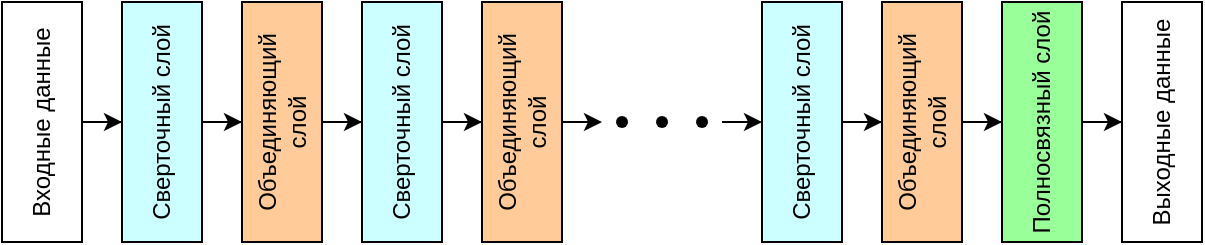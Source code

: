 <mxfile version="21.2.1" type="device" pages="19">
  <diagram id="mAgg1yGwfZaQEEpxqsed" name="cnn">
    <mxGraphModel dx="954" dy="591" grid="1" gridSize="10" guides="1" tooltips="1" connect="1" arrows="1" fold="1" page="1" pageScale="1" pageWidth="850" pageHeight="1100" math="0" shadow="0">
      <root>
        <mxCell id="0" />
        <mxCell id="1" parent="0" />
        <mxCell id="qF8N71oFVZ7hogNssK3Q-10" style="edgeStyle=orthogonalEdgeStyle;rounded=0;orthogonalLoop=1;jettySize=auto;html=1;entryX=0.5;entryY=0;entryDx=0;entryDy=0;" parent="1" source="qF8N71oFVZ7hogNssK3Q-1" target="qF8N71oFVZ7hogNssK3Q-2" edge="1">
          <mxGeometry relative="1" as="geometry" />
        </mxCell>
        <mxCell id="qF8N71oFVZ7hogNssK3Q-1" value="Входные данные" style="rounded=0;whiteSpace=wrap;html=1;rotation=-90;" parent="1" vertex="1">
          <mxGeometry y="80" width="120" height="40" as="geometry" />
        </mxCell>
        <mxCell id="qF8N71oFVZ7hogNssK3Q-11" style="edgeStyle=orthogonalEdgeStyle;rounded=0;orthogonalLoop=1;jettySize=auto;html=1;entryX=0.5;entryY=0;entryDx=0;entryDy=0;" parent="1" source="qF8N71oFVZ7hogNssK3Q-2" target="qF8N71oFVZ7hogNssK3Q-3" edge="1">
          <mxGeometry relative="1" as="geometry" />
        </mxCell>
        <mxCell id="qF8N71oFVZ7hogNssK3Q-2" value="Сверточный слой" style="rounded=0;whiteSpace=wrap;html=1;rotation=-90;fillColor=#CCFFFF;" parent="1" vertex="1">
          <mxGeometry x="60" y="80" width="120" height="40" as="geometry" />
        </mxCell>
        <mxCell id="qF8N71oFVZ7hogNssK3Q-12" style="edgeStyle=orthogonalEdgeStyle;rounded=0;orthogonalLoop=1;jettySize=auto;html=1;entryX=0.5;entryY=0;entryDx=0;entryDy=0;" parent="1" source="qF8N71oFVZ7hogNssK3Q-3" target="qF8N71oFVZ7hogNssK3Q-4" edge="1">
          <mxGeometry relative="1" as="geometry" />
        </mxCell>
        <mxCell id="qF8N71oFVZ7hogNssK3Q-3" value="Объединяющий слой" style="rounded=0;whiteSpace=wrap;html=1;rotation=-90;fillColor=#FFCC99;" parent="1" vertex="1">
          <mxGeometry x="120" y="80" width="120" height="40" as="geometry" />
        </mxCell>
        <mxCell id="qF8N71oFVZ7hogNssK3Q-13" style="edgeStyle=orthogonalEdgeStyle;rounded=0;orthogonalLoop=1;jettySize=auto;html=1;entryX=0.5;entryY=0;entryDx=0;entryDy=0;" parent="1" source="qF8N71oFVZ7hogNssK3Q-4" target="qF8N71oFVZ7hogNssK3Q-5" edge="1">
          <mxGeometry relative="1" as="geometry" />
        </mxCell>
        <mxCell id="qF8N71oFVZ7hogNssK3Q-4" value="Сверточный слой" style="rounded=0;whiteSpace=wrap;html=1;rotation=-90;fillColor=#CCFFFF;" parent="1" vertex="1">
          <mxGeometry x="180" y="80" width="120" height="40" as="geometry" />
        </mxCell>
        <mxCell id="qF8N71oFVZ7hogNssK3Q-5" value="Объединяющий слой" style="rounded=0;whiteSpace=wrap;html=1;rotation=-90;labelBackgroundColor=none;fillColor=#FFCC99;" parent="1" vertex="1">
          <mxGeometry x="240" y="80" width="120" height="40" as="geometry" />
        </mxCell>
        <mxCell id="qF8N71oFVZ7hogNssK3Q-6" value="" style="shape=waypoint;sketch=0;fillStyle=solid;size=6;pointerEvents=1;points=[];fillColor=none;resizable=0;rotatable=0;perimeter=centerPerimeter;snapToPoint=1;" parent="1" vertex="1">
          <mxGeometry x="330" y="80" width="40" height="40" as="geometry" />
        </mxCell>
        <mxCell id="qF8N71oFVZ7hogNssK3Q-15" style="edgeStyle=orthogonalEdgeStyle;rounded=0;orthogonalLoop=1;jettySize=auto;html=1;entryX=0.5;entryY=0;entryDx=0;entryDy=0;" parent="1" target="qF8N71oFVZ7hogNssK3Q-8" edge="1">
          <mxGeometry relative="1" as="geometry">
            <mxPoint x="400" y="100" as="sourcePoint" />
          </mxGeometry>
        </mxCell>
        <mxCell id="qF8N71oFVZ7hogNssK3Q-7" value="" style="shape=waypoint;sketch=0;fillStyle=solid;size=6;pointerEvents=1;points=[];fillColor=none;resizable=0;rotatable=0;perimeter=centerPerimeter;snapToPoint=1;" parent="1" vertex="1">
          <mxGeometry x="370" y="80" width="40" height="40" as="geometry" />
        </mxCell>
        <mxCell id="qF8N71oFVZ7hogNssK3Q-16" style="edgeStyle=orthogonalEdgeStyle;rounded=0;orthogonalLoop=1;jettySize=auto;html=1;entryX=0.5;entryY=0;entryDx=0;entryDy=0;" parent="1" source="qF8N71oFVZ7hogNssK3Q-8" target="qF8N71oFVZ7hogNssK3Q-9" edge="1">
          <mxGeometry relative="1" as="geometry" />
        </mxCell>
        <mxCell id="qF8N71oFVZ7hogNssK3Q-8" value="Сверточный слой" style="rounded=0;whiteSpace=wrap;html=1;rotation=-90;fillColor=#CCFFFF;" parent="1" vertex="1">
          <mxGeometry x="380" y="80" width="120" height="40" as="geometry" />
        </mxCell>
        <mxCell id="qF8N71oFVZ7hogNssK3Q-23" style="edgeStyle=orthogonalEdgeStyle;rounded=0;orthogonalLoop=1;jettySize=auto;html=1;entryX=0.5;entryY=0;entryDx=0;entryDy=0;" parent="1" source="qF8N71oFVZ7hogNssK3Q-9" target="qF8N71oFVZ7hogNssK3Q-22" edge="1">
          <mxGeometry relative="1" as="geometry" />
        </mxCell>
        <mxCell id="qF8N71oFVZ7hogNssK3Q-9" value="Объединяющий слой" style="rounded=0;whiteSpace=wrap;html=1;rotation=-90;fillColor=#FFCC99;" parent="1" vertex="1">
          <mxGeometry x="440" y="80" width="120" height="40" as="geometry" />
        </mxCell>
        <mxCell id="qF8N71oFVZ7hogNssK3Q-17" value="" style="shape=waypoint;sketch=0;fillStyle=solid;size=6;pointerEvents=1;points=[];fillColor=none;resizable=0;rotatable=0;perimeter=centerPerimeter;snapToPoint=1;fontSize=12;" parent="1" vertex="1">
          <mxGeometry x="350" y="80" width="40" height="40" as="geometry" />
        </mxCell>
        <mxCell id="qF8N71oFVZ7hogNssK3Q-32" style="edgeStyle=orthogonalEdgeStyle;rounded=0;orthogonalLoop=1;jettySize=auto;html=1;entryX=0.5;entryY=0;entryDx=0;entryDy=0;" parent="1" source="qF8N71oFVZ7hogNssK3Q-22" target="qF8N71oFVZ7hogNssK3Q-24" edge="1">
          <mxGeometry relative="1" as="geometry" />
        </mxCell>
        <mxCell id="qF8N71oFVZ7hogNssK3Q-22" value="Полносвязный слой" style="rounded=0;whiteSpace=wrap;html=1;rotation=-90;fillColor=#99FF99;" parent="1" vertex="1">
          <mxGeometry x="500" y="80" width="120" height="40" as="geometry" />
        </mxCell>
        <mxCell id="qF8N71oFVZ7hogNssK3Q-24" value="Выходные данные" style="rounded=0;whiteSpace=wrap;html=1;rotation=-90;" parent="1" vertex="1">
          <mxGeometry x="560" y="80" width="120" height="40" as="geometry" />
        </mxCell>
        <mxCell id="qF8N71oFVZ7hogNssK3Q-31" value="" style="endArrow=classic;html=1;rounded=0;exitX=0.5;exitY=1;exitDx=0;exitDy=0;" parent="1" source="qF8N71oFVZ7hogNssK3Q-5" edge="1">
          <mxGeometry width="50" height="50" relative="1" as="geometry">
            <mxPoint x="330" y="100" as="sourcePoint" />
            <mxPoint x="340" y="100" as="targetPoint" />
          </mxGeometry>
        </mxCell>
      </root>
    </mxGraphModel>
  </diagram>
  <diagram id="tJWYwpBGcXDqiqM8Jzod" name="convolution">
    <mxGraphModel dx="1434" dy="891" grid="1" gridSize="10" guides="1" tooltips="1" connect="1" arrows="1" fold="1" page="1" pageScale="1" pageWidth="827" pageHeight="1169" math="1" shadow="0">
      <root>
        <mxCell id="0" />
        <mxCell id="1" parent="0" />
        <mxCell id="tjpM7EeE18Mc8wkn_uiX-1" value="0" style="whiteSpace=wrap;html=1;aspect=fixed;fontSize=10;" parent="1" vertex="1">
          <mxGeometry x="40" y="40" width="40" height="40" as="geometry" />
        </mxCell>
        <mxCell id="tjpM7EeE18Mc8wkn_uiX-4" value="1" style="whiteSpace=wrap;html=1;aspect=fixed;fontSize=10;" parent="1" vertex="1">
          <mxGeometry x="80" y="40" width="40" height="40" as="geometry" />
        </mxCell>
        <mxCell id="tjpM7EeE18Mc8wkn_uiX-5" value="-1" style="whiteSpace=wrap;html=1;aspect=fixed;fontSize=10;" parent="1" vertex="1">
          <mxGeometry x="40" y="80" width="40" height="40" as="geometry" />
        </mxCell>
        <mxCell id="tjpM7EeE18Mc8wkn_uiX-6" value="2" style="whiteSpace=wrap;html=1;aspect=fixed;fontSize=10;" parent="1" vertex="1">
          <mxGeometry x="80" y="80" width="40" height="40" as="geometry" />
        </mxCell>
        <mxCell id="tjpM7EeE18Mc8wkn_uiX-7" value="1" style="whiteSpace=wrap;html=1;aspect=fixed;fontSize=10;" parent="1" vertex="1">
          <mxGeometry x="40" y="160" width="40" height="40" as="geometry" />
        </mxCell>
        <mxCell id="tjpM7EeE18Mc8wkn_uiX-8" value="0" style="whiteSpace=wrap;html=1;aspect=fixed;fontSize=10;" parent="1" vertex="1">
          <mxGeometry x="80" y="160" width="40" height="40" as="geometry" />
        </mxCell>
        <mxCell id="tjpM7EeE18Mc8wkn_uiX-9" value="-1" style="whiteSpace=wrap;html=1;aspect=fixed;fontSize=10;" parent="1" vertex="1">
          <mxGeometry x="40" y="200" width="40" height="40" as="geometry" />
        </mxCell>
        <mxCell id="tjpM7EeE18Mc8wkn_uiX-10" value="0" style="whiteSpace=wrap;html=1;aspect=fixed;fontSize=10;" parent="1" vertex="1">
          <mxGeometry x="80" y="200" width="40" height="40" as="geometry" />
        </mxCell>
        <mxCell id="tjpM7EeE18Mc8wkn_uiX-11" value="-2" style="whiteSpace=wrap;html=1;aspect=fixed;fontSize=10;" parent="1" vertex="1">
          <mxGeometry x="120" y="160" width="40" height="40" as="geometry" />
        </mxCell>
        <mxCell id="tjpM7EeE18Mc8wkn_uiX-12" value="1" style="whiteSpace=wrap;html=1;aspect=fixed;fontSize=10;" parent="1" vertex="1">
          <mxGeometry x="160" y="160" width="40" height="40" as="geometry" />
        </mxCell>
        <mxCell id="tjpM7EeE18Mc8wkn_uiX-13" value="1" style="whiteSpace=wrap;html=1;aspect=fixed;fontSize=10;" parent="1" vertex="1">
          <mxGeometry x="120" y="200" width="40" height="40" as="geometry" />
        </mxCell>
        <mxCell id="tjpM7EeE18Mc8wkn_uiX-14" value="2" style="whiteSpace=wrap;html=1;aspect=fixed;fontSize=10;" parent="1" vertex="1">
          <mxGeometry x="160" y="200" width="40" height="40" as="geometry" />
        </mxCell>
        <mxCell id="tjpM7EeE18Mc8wkn_uiX-15" value="0" style="whiteSpace=wrap;html=1;aspect=fixed;fontSize=10;" parent="1" vertex="1">
          <mxGeometry x="40" y="240" width="40" height="40" as="geometry" />
        </mxCell>
        <mxCell id="tjpM7EeE18Mc8wkn_uiX-16" value="2" style="whiteSpace=wrap;html=1;aspect=fixed;fontSize=10;" parent="1" vertex="1">
          <mxGeometry x="80" y="240" width="40" height="40" as="geometry" />
        </mxCell>
        <mxCell id="tjpM7EeE18Mc8wkn_uiX-17" value="1" style="whiteSpace=wrap;html=1;aspect=fixed;fontSize=10;" parent="1" vertex="1">
          <mxGeometry x="40" y="280" width="40" height="40" as="geometry" />
        </mxCell>
        <mxCell id="tjpM7EeE18Mc8wkn_uiX-18" value="0" style="whiteSpace=wrap;html=1;aspect=fixed;fontSize=10;" parent="1" vertex="1">
          <mxGeometry x="80" y="280" width="40" height="40" as="geometry" />
        </mxCell>
        <mxCell id="tjpM7EeE18Mc8wkn_uiX-19" value="1" style="whiteSpace=wrap;html=1;aspect=fixed;fontSize=10;" parent="1" vertex="1">
          <mxGeometry x="120" y="240" width="40" height="40" as="geometry" />
        </mxCell>
        <mxCell id="tjpM7EeE18Mc8wkn_uiX-20" value="0" style="whiteSpace=wrap;html=1;aspect=fixed;fontSize=10;" parent="1" vertex="1">
          <mxGeometry x="160" y="240" width="40" height="40" as="geometry" />
        </mxCell>
        <mxCell id="tjpM7EeE18Mc8wkn_uiX-21" value="0" style="whiteSpace=wrap;html=1;aspect=fixed;fontSize=10;" parent="1" vertex="1">
          <mxGeometry x="120" y="280" width="40" height="40" as="geometry" />
        </mxCell>
        <mxCell id="tjpM7EeE18Mc8wkn_uiX-22" value="1" style="whiteSpace=wrap;html=1;aspect=fixed;fontSize=10;" parent="1" vertex="1">
          <mxGeometry x="160" y="280" width="40" height="40" as="geometry" />
        </mxCell>
        <mxCell id="tjpM7EeE18Mc8wkn_uiX-23" value="1" style="whiteSpace=wrap;html=1;aspect=fixed;fontSize=10;fillColor=#ffe6cc;strokeColor=#d79b00;" parent="1" vertex="1">
          <mxGeometry x="40" y="400" width="40" height="40" as="geometry" />
        </mxCell>
        <mxCell id="tjpM7EeE18Mc8wkn_uiX-24" value="0" style="whiteSpace=wrap;html=1;aspect=fixed;fontSize=10;fillColor=#ffe6cc;strokeColor=#d79b00;" parent="1" vertex="1">
          <mxGeometry x="80" y="400" width="40" height="40" as="geometry" />
        </mxCell>
        <mxCell id="tjpM7EeE18Mc8wkn_uiX-25" value="-1" style="whiteSpace=wrap;html=1;aspect=fixed;fontSize=10;fillColor=#ffe6cc;strokeColor=#d79b00;" parent="1" vertex="1">
          <mxGeometry x="40" y="440" width="40" height="40" as="geometry" />
        </mxCell>
        <mxCell id="tjpM7EeE18Mc8wkn_uiX-26" value="0" style="whiteSpace=wrap;html=1;aspect=fixed;fontSize=10;fillColor=#ffe6cc;strokeColor=#d79b00;" parent="1" vertex="1">
          <mxGeometry x="80" y="440" width="40" height="40" as="geometry" />
        </mxCell>
        <mxCell id="tjpM7EeE18Mc8wkn_uiX-27" value="-2" style="whiteSpace=wrap;html=1;aspect=fixed;fontSize=10;" parent="1" vertex="1">
          <mxGeometry x="120" y="400" width="40" height="40" as="geometry" />
        </mxCell>
        <mxCell id="tjpM7EeE18Mc8wkn_uiX-28" value="1" style="whiteSpace=wrap;html=1;aspect=fixed;fontSize=10;" parent="1" vertex="1">
          <mxGeometry x="160" y="400" width="40" height="40" as="geometry" />
        </mxCell>
        <mxCell id="tjpM7EeE18Mc8wkn_uiX-29" value="1" style="whiteSpace=wrap;html=1;aspect=fixed;fontSize=10;" parent="1" vertex="1">
          <mxGeometry x="120" y="440" width="40" height="40" as="geometry" />
        </mxCell>
        <mxCell id="tjpM7EeE18Mc8wkn_uiX-30" value="2" style="whiteSpace=wrap;html=1;aspect=fixed;fontSize=10;" parent="1" vertex="1">
          <mxGeometry x="160" y="440" width="40" height="40" as="geometry" />
        </mxCell>
        <mxCell id="tjpM7EeE18Mc8wkn_uiX-31" value="0" style="whiteSpace=wrap;html=1;aspect=fixed;fontSize=10;" parent="1" vertex="1">
          <mxGeometry x="40" y="480" width="40" height="40" as="geometry" />
        </mxCell>
        <mxCell id="tjpM7EeE18Mc8wkn_uiX-32" value="2" style="whiteSpace=wrap;html=1;aspect=fixed;fontSize=10;" parent="1" vertex="1">
          <mxGeometry x="80" y="480" width="40" height="40" as="geometry" />
        </mxCell>
        <mxCell id="tjpM7EeE18Mc8wkn_uiX-33" value="1" style="whiteSpace=wrap;html=1;aspect=fixed;fontSize=10;" parent="1" vertex="1">
          <mxGeometry x="40" y="520" width="40" height="40" as="geometry" />
        </mxCell>
        <mxCell id="tjpM7EeE18Mc8wkn_uiX-34" value="0" style="whiteSpace=wrap;html=1;aspect=fixed;fontSize=10;" parent="1" vertex="1">
          <mxGeometry x="80" y="520" width="40" height="40" as="geometry" />
        </mxCell>
        <mxCell id="tjpM7EeE18Mc8wkn_uiX-35" value="1" style="whiteSpace=wrap;html=1;aspect=fixed;fontSize=10;" parent="1" vertex="1">
          <mxGeometry x="120" y="480" width="40" height="40" as="geometry" />
        </mxCell>
        <mxCell id="tjpM7EeE18Mc8wkn_uiX-36" value="0" style="whiteSpace=wrap;html=1;aspect=fixed;fontSize=10;" parent="1" vertex="1">
          <mxGeometry x="160" y="480" width="40" height="40" as="geometry" />
        </mxCell>
        <mxCell id="tjpM7EeE18Mc8wkn_uiX-37" value="0" style="whiteSpace=wrap;html=1;aspect=fixed;fontSize=10;" parent="1" vertex="1">
          <mxGeometry x="120" y="520" width="40" height="40" as="geometry" />
        </mxCell>
        <mxCell id="tjpM7EeE18Mc8wkn_uiX-38" value="1" style="whiteSpace=wrap;html=1;aspect=fixed;fontSize=10;" parent="1" vertex="1">
          <mxGeometry x="160" y="520" width="40" height="40" as="geometry" />
        </mxCell>
        <mxCell id="tjpM7EeE18Mc8wkn_uiX-39" value="0" style="whiteSpace=wrap;html=1;aspect=fixed;fontSize=10;" parent="1" vertex="1">
          <mxGeometry x="240" y="440" width="40" height="40" as="geometry" />
        </mxCell>
        <mxCell id="tjpM7EeE18Mc8wkn_uiX-40" value="1" style="whiteSpace=wrap;html=1;aspect=fixed;fontSize=10;" parent="1" vertex="1">
          <mxGeometry x="280" y="440" width="40" height="40" as="geometry" />
        </mxCell>
        <mxCell id="tjpM7EeE18Mc8wkn_uiX-41" value="-1" style="whiteSpace=wrap;html=1;aspect=fixed;fontSize=10;" parent="1" vertex="1">
          <mxGeometry x="240" y="480" width="40" height="40" as="geometry" />
        </mxCell>
        <mxCell id="tjpM7EeE18Mc8wkn_uiX-42" value="2" style="whiteSpace=wrap;html=1;aspect=fixed;fontSize=10;" parent="1" vertex="1">
          <mxGeometry x="280" y="480" width="40" height="40" as="geometry" />
        </mxCell>
        <mxCell id="tjpM7EeE18Mc8wkn_uiX-43" value="" style="shape=sumEllipse;perimeter=ellipsePerimeter;whiteSpace=wrap;html=1;backgroundOutline=1;fontSize=10;" parent="1" vertex="1">
          <mxGeometry x="210" y="470" width="20" height="20" as="geometry" />
        </mxCell>
        <mxCell id="tjpM7EeE18Mc8wkn_uiX-44" value="" style="shape=singleArrow;whiteSpace=wrap;html=1;fontSize=10;arrowWidth=0.441;arrowSize=0.369;" parent="1" vertex="1">
          <mxGeometry x="330" y="470" width="60" height="22.5" as="geometry" />
        </mxCell>
        <mxCell id="tjpM7EeE18Mc8wkn_uiX-45" value="1" style="whiteSpace=wrap;html=1;aspect=fixed;fontSize=10;fillColor=#dae8fc;strokeColor=#6c8ebf;" parent="1" vertex="1">
          <mxGeometry x="400" y="420" width="40" height="40" as="geometry" />
        </mxCell>
        <mxCell id="tjpM7EeE18Mc8wkn_uiX-46" value="" style="whiteSpace=wrap;html=1;aspect=fixed;fontSize=10;" parent="1" vertex="1">
          <mxGeometry x="440" y="420" width="40" height="40" as="geometry" />
        </mxCell>
        <mxCell id="tjpM7EeE18Mc8wkn_uiX-47" value="" style="whiteSpace=wrap;html=1;aspect=fixed;fontSize=10;" parent="1" vertex="1">
          <mxGeometry x="400" y="460" width="40" height="40" as="geometry" />
        </mxCell>
        <mxCell id="tjpM7EeE18Mc8wkn_uiX-48" value="" style="whiteSpace=wrap;html=1;aspect=fixed;fontSize=10;" parent="1" vertex="1">
          <mxGeometry x="440" y="460" width="40" height="40" as="geometry" />
        </mxCell>
        <mxCell id="tjpM7EeE18Mc8wkn_uiX-49" value="" style="whiteSpace=wrap;html=1;aspect=fixed;fontSize=10;" parent="1" vertex="1">
          <mxGeometry x="480" y="420" width="40" height="40" as="geometry" />
        </mxCell>
        <mxCell id="tjpM7EeE18Mc8wkn_uiX-50" value="" style="whiteSpace=wrap;html=1;aspect=fixed;fontSize=10;" parent="1" vertex="1">
          <mxGeometry x="480" y="460" width="40" height="40" as="geometry" />
        </mxCell>
        <mxCell id="tjpM7EeE18Mc8wkn_uiX-51" value="" style="whiteSpace=wrap;html=1;aspect=fixed;fontSize=10;" parent="1" vertex="1">
          <mxGeometry x="400" y="500" width="40" height="40" as="geometry" />
        </mxCell>
        <mxCell id="tjpM7EeE18Mc8wkn_uiX-52" value="" style="whiteSpace=wrap;html=1;aspect=fixed;fontSize=10;" parent="1" vertex="1">
          <mxGeometry x="440" y="500" width="40" height="40" as="geometry" />
        </mxCell>
        <mxCell id="tjpM7EeE18Mc8wkn_uiX-53" value="" style="whiteSpace=wrap;html=1;aspect=fixed;fontSize=10;" parent="1" vertex="1">
          <mxGeometry x="480" y="500" width="40" height="40" as="geometry" />
        </mxCell>
        <mxCell id="WcULb3K379GdXMBn0XlS-1" value="1" style="whiteSpace=wrap;html=1;aspect=fixed;fontSize=10;" parent="1" vertex="1">
          <mxGeometry x="40" y="760" width="40" height="40" as="geometry" />
        </mxCell>
        <mxCell id="WcULb3K379GdXMBn0XlS-2" value="0" style="whiteSpace=wrap;html=1;aspect=fixed;fontSize=10;fillColor=#ffe6cc;strokeColor=#d79b00;" parent="1" vertex="1">
          <mxGeometry x="80" y="760" width="40" height="40" as="geometry" />
        </mxCell>
        <mxCell id="WcULb3K379GdXMBn0XlS-3" value="-1" style="whiteSpace=wrap;html=1;aspect=fixed;fontSize=10;" parent="1" vertex="1">
          <mxGeometry x="40" y="800" width="40" height="40" as="geometry" />
        </mxCell>
        <mxCell id="WcULb3K379GdXMBn0XlS-4" value="0" style="whiteSpace=wrap;html=1;aspect=fixed;fontSize=10;fillColor=#ffe6cc;strokeColor=#d79b00;" parent="1" vertex="1">
          <mxGeometry x="80" y="800" width="40" height="40" as="geometry" />
        </mxCell>
        <mxCell id="WcULb3K379GdXMBn0XlS-5" value="-2" style="whiteSpace=wrap;html=1;aspect=fixed;fontSize=10;fillColor=#ffe6cc;strokeColor=#d79b00;" parent="1" vertex="1">
          <mxGeometry x="120" y="760" width="40" height="40" as="geometry" />
        </mxCell>
        <mxCell id="WcULb3K379GdXMBn0XlS-6" value="1" style="whiteSpace=wrap;html=1;aspect=fixed;fontSize=10;" parent="1" vertex="1">
          <mxGeometry x="160" y="760" width="40" height="40" as="geometry" />
        </mxCell>
        <mxCell id="WcULb3K379GdXMBn0XlS-7" value="1" style="whiteSpace=wrap;html=1;aspect=fixed;fontSize=10;fillColor=#ffe6cc;strokeColor=#d79b00;" parent="1" vertex="1">
          <mxGeometry x="120" y="800" width="40" height="40" as="geometry" />
        </mxCell>
        <mxCell id="WcULb3K379GdXMBn0XlS-8" value="2" style="whiteSpace=wrap;html=1;aspect=fixed;fontSize=10;" parent="1" vertex="1">
          <mxGeometry x="160" y="800" width="40" height="40" as="geometry" />
        </mxCell>
        <mxCell id="WcULb3K379GdXMBn0XlS-9" value="0" style="whiteSpace=wrap;html=1;aspect=fixed;fontSize=10;" parent="1" vertex="1">
          <mxGeometry x="40" y="840" width="40" height="40" as="geometry" />
        </mxCell>
        <mxCell id="WcULb3K379GdXMBn0XlS-10" value="2" style="whiteSpace=wrap;html=1;aspect=fixed;fontSize=10;" parent="1" vertex="1">
          <mxGeometry x="80" y="840" width="40" height="40" as="geometry" />
        </mxCell>
        <mxCell id="WcULb3K379GdXMBn0XlS-11" value="1" style="whiteSpace=wrap;html=1;aspect=fixed;fontSize=10;" parent="1" vertex="1">
          <mxGeometry x="40" y="880" width="40" height="40" as="geometry" />
        </mxCell>
        <mxCell id="WcULb3K379GdXMBn0XlS-12" value="0" style="whiteSpace=wrap;html=1;aspect=fixed;fontSize=10;" parent="1" vertex="1">
          <mxGeometry x="80" y="880" width="40" height="40" as="geometry" />
        </mxCell>
        <mxCell id="WcULb3K379GdXMBn0XlS-13" value="1" style="whiteSpace=wrap;html=1;aspect=fixed;fontSize=10;" parent="1" vertex="1">
          <mxGeometry x="120" y="840" width="40" height="40" as="geometry" />
        </mxCell>
        <mxCell id="WcULb3K379GdXMBn0XlS-14" value="0" style="whiteSpace=wrap;html=1;aspect=fixed;fontSize=10;" parent="1" vertex="1">
          <mxGeometry x="160" y="840" width="40" height="40" as="geometry" />
        </mxCell>
        <mxCell id="WcULb3K379GdXMBn0XlS-15" value="0" style="whiteSpace=wrap;html=1;aspect=fixed;fontSize=10;" parent="1" vertex="1">
          <mxGeometry x="120" y="880" width="40" height="40" as="geometry" />
        </mxCell>
        <mxCell id="WcULb3K379GdXMBn0XlS-16" value="1" style="whiteSpace=wrap;html=1;aspect=fixed;fontSize=10;" parent="1" vertex="1">
          <mxGeometry x="160" y="880" width="40" height="40" as="geometry" />
        </mxCell>
        <mxCell id="WcULb3K379GdXMBn0XlS-17" value="0" style="whiteSpace=wrap;html=1;aspect=fixed;fontSize=10;" parent="1" vertex="1">
          <mxGeometry x="240" y="800" width="40" height="40" as="geometry" />
        </mxCell>
        <mxCell id="WcULb3K379GdXMBn0XlS-18" value="1" style="whiteSpace=wrap;html=1;aspect=fixed;fontSize=10;" parent="1" vertex="1">
          <mxGeometry x="280" y="800" width="40" height="40" as="geometry" />
        </mxCell>
        <mxCell id="WcULb3K379GdXMBn0XlS-19" value="-1" style="whiteSpace=wrap;html=1;aspect=fixed;fontSize=10;" parent="1" vertex="1">
          <mxGeometry x="240" y="840" width="40" height="40" as="geometry" />
        </mxCell>
        <mxCell id="WcULb3K379GdXMBn0XlS-20" value="2" style="whiteSpace=wrap;html=1;aspect=fixed;fontSize=10;" parent="1" vertex="1">
          <mxGeometry x="280" y="840" width="40" height="40" as="geometry" />
        </mxCell>
        <mxCell id="WcULb3K379GdXMBn0XlS-21" value="" style="shape=sumEllipse;perimeter=ellipsePerimeter;whiteSpace=wrap;html=1;backgroundOutline=1;fontSize=10;" parent="1" vertex="1">
          <mxGeometry x="210" y="830" width="20" height="20" as="geometry" />
        </mxCell>
        <mxCell id="WcULb3K379GdXMBn0XlS-23" value="1" style="whiteSpace=wrap;html=1;aspect=fixed;fontSize=10;" parent="1" vertex="1">
          <mxGeometry x="400" y="780" width="40" height="40" as="geometry" />
        </mxCell>
        <mxCell id="WcULb3K379GdXMBn0XlS-24" value="0" style="whiteSpace=wrap;html=1;aspect=fixed;fontSize=10;fillColor=#dae8fc;strokeColor=#6c8ebf;" parent="1" vertex="1">
          <mxGeometry x="440" y="780" width="40" height="40" as="geometry" />
        </mxCell>
        <mxCell id="WcULb3K379GdXMBn0XlS-25" value="" style="whiteSpace=wrap;html=1;aspect=fixed;fontSize=10;" parent="1" vertex="1">
          <mxGeometry x="400" y="820" width="40" height="40" as="geometry" />
        </mxCell>
        <mxCell id="WcULb3K379GdXMBn0XlS-26" value="" style="whiteSpace=wrap;html=1;aspect=fixed;fontSize=10;" parent="1" vertex="1">
          <mxGeometry x="440" y="820" width="40" height="40" as="geometry" />
        </mxCell>
        <mxCell id="WcULb3K379GdXMBn0XlS-27" value="" style="whiteSpace=wrap;html=1;aspect=fixed;fontSize=10;" parent="1" vertex="1">
          <mxGeometry x="480" y="780" width="40" height="40" as="geometry" />
        </mxCell>
        <mxCell id="WcULb3K379GdXMBn0XlS-28" value="" style="whiteSpace=wrap;html=1;aspect=fixed;fontSize=10;" parent="1" vertex="1">
          <mxGeometry x="480" y="820" width="40" height="40" as="geometry" />
        </mxCell>
        <mxCell id="WcULb3K379GdXMBn0XlS-29" value="" style="whiteSpace=wrap;html=1;aspect=fixed;fontSize=10;" parent="1" vertex="1">
          <mxGeometry x="400" y="860" width="40" height="40" as="geometry" />
        </mxCell>
        <mxCell id="WcULb3K379GdXMBn0XlS-30" value="" style="whiteSpace=wrap;html=1;aspect=fixed;fontSize=10;" parent="1" vertex="1">
          <mxGeometry x="440" y="860" width="40" height="40" as="geometry" />
        </mxCell>
        <mxCell id="WcULb3K379GdXMBn0XlS-31" value="" style="whiteSpace=wrap;html=1;aspect=fixed;fontSize=10;" parent="1" vertex="1">
          <mxGeometry x="480" y="860" width="40" height="40" as="geometry" />
        </mxCell>
        <mxCell id="WcULb3K379GdXMBn0XlS-34" value="" style="shape=singleArrow;whiteSpace=wrap;html=1;fontSize=10;arrowWidth=0.441;arrowSize=0.369;" parent="1" vertex="1">
          <mxGeometry x="330" y="830" width="60" height="22.5" as="geometry" />
        </mxCell>
        <mxCell id="g1dKXzE94gK-N6mTX7Qm-1" value="1" style="whiteSpace=wrap;html=1;aspect=fixed;fontSize=10;fillColor=#ffe6cc;strokeColor=#d79b00;" vertex="1" parent="1">
          <mxGeometry x="640" y="410" width="40" height="40" as="geometry" />
        </mxCell>
        <mxCell id="g1dKXzE94gK-N6mTX7Qm-2" value="0" style="whiteSpace=wrap;html=1;aspect=fixed;fontSize=10;fillColor=#ffe6cc;strokeColor=#d79b00;" vertex="1" parent="1">
          <mxGeometry x="680" y="410" width="40" height="40" as="geometry" />
        </mxCell>
        <mxCell id="g1dKXzE94gK-N6mTX7Qm-3" value="-1" style="whiteSpace=wrap;html=1;aspect=fixed;fontSize=10;fillColor=#ffe6cc;strokeColor=#d79b00;" vertex="1" parent="1">
          <mxGeometry x="640" y="450" width="40" height="40" as="geometry" />
        </mxCell>
        <mxCell id="g1dKXzE94gK-N6mTX7Qm-4" value="3" style="whiteSpace=wrap;html=1;aspect=fixed;fontSize=10;fillColor=#ffe6cc;strokeColor=#d79b00;" vertex="1" parent="1">
          <mxGeometry x="680" y="450" width="40" height="40" as="geometry" />
        </mxCell>
        <mxCell id="g1dKXzE94gK-N6mTX7Qm-5" value="-2" style="whiteSpace=wrap;html=1;aspect=fixed;fontSize=10;" vertex="1" parent="1">
          <mxGeometry x="720" y="410" width="40" height="40" as="geometry" />
        </mxCell>
        <mxCell id="g1dKXzE94gK-N6mTX7Qm-6" value="1" style="whiteSpace=wrap;html=1;aspect=fixed;fontSize=10;" vertex="1" parent="1">
          <mxGeometry x="760" y="410" width="40" height="40" as="geometry" />
        </mxCell>
        <mxCell id="g1dKXzE94gK-N6mTX7Qm-7" value="1" style="whiteSpace=wrap;html=1;aspect=fixed;fontSize=10;" vertex="1" parent="1">
          <mxGeometry x="720" y="450" width="40" height="40" as="geometry" />
        </mxCell>
        <mxCell id="g1dKXzE94gK-N6mTX7Qm-8" value="2" style="whiteSpace=wrap;html=1;aspect=fixed;fontSize=10;" vertex="1" parent="1">
          <mxGeometry x="760" y="450" width="40" height="40" as="geometry" />
        </mxCell>
        <mxCell id="g1dKXzE94gK-N6mTX7Qm-9" value="0" style="whiteSpace=wrap;html=1;aspect=fixed;fontSize=10;" vertex="1" parent="1">
          <mxGeometry x="640" y="490" width="40" height="40" as="geometry" />
        </mxCell>
        <mxCell id="g1dKXzE94gK-N6mTX7Qm-10" value="2" style="whiteSpace=wrap;html=1;aspect=fixed;fontSize=10;" vertex="1" parent="1">
          <mxGeometry x="680" y="490" width="40" height="40" as="geometry" />
        </mxCell>
        <mxCell id="g1dKXzE94gK-N6mTX7Qm-11" value="1" style="whiteSpace=wrap;html=1;aspect=fixed;fontSize=10;" vertex="1" parent="1">
          <mxGeometry x="640" y="530" width="40" height="40" as="geometry" />
        </mxCell>
        <mxCell id="g1dKXzE94gK-N6mTX7Qm-12" value="0" style="whiteSpace=wrap;html=1;aspect=fixed;fontSize=10;" vertex="1" parent="1">
          <mxGeometry x="680" y="530" width="40" height="40" as="geometry" />
        </mxCell>
        <mxCell id="g1dKXzE94gK-N6mTX7Qm-13" value="1" style="whiteSpace=wrap;html=1;aspect=fixed;fontSize=10;" vertex="1" parent="1">
          <mxGeometry x="720" y="490" width="40" height="40" as="geometry" />
        </mxCell>
        <mxCell id="g1dKXzE94gK-N6mTX7Qm-14" value="0" style="whiteSpace=wrap;html=1;aspect=fixed;fontSize=10;" vertex="1" parent="1">
          <mxGeometry x="760" y="490" width="40" height="40" as="geometry" />
        </mxCell>
        <mxCell id="g1dKXzE94gK-N6mTX7Qm-15" value="0" style="whiteSpace=wrap;html=1;aspect=fixed;fontSize=10;" vertex="1" parent="1">
          <mxGeometry x="720" y="530" width="40" height="40" as="geometry" />
        </mxCell>
        <mxCell id="g1dKXzE94gK-N6mTX7Qm-16" value="1" style="whiteSpace=wrap;html=1;aspect=fixed;fontSize=10;" vertex="1" parent="1">
          <mxGeometry x="760" y="530" width="40" height="40" as="geometry" />
        </mxCell>
        <mxCell id="g1dKXzE94gK-N6mTX7Qm-22" value="" style="shape=singleArrow;whiteSpace=wrap;html=1;fontSize=10;arrowWidth=0.441;arrowSize=0.369;" vertex="1" parent="1">
          <mxGeometry x="820" y="480" width="60" height="22.5" as="geometry" />
        </mxCell>
        <mxCell id="g1dKXzE94gK-N6mTX7Qm-23" value="3" style="whiteSpace=wrap;html=1;aspect=fixed;fontSize=10;fillColor=#dae8fc;strokeColor=#6c8ebf;" vertex="1" parent="1">
          <mxGeometry x="890" y="450" width="40" height="40" as="geometry" />
        </mxCell>
        <mxCell id="g1dKXzE94gK-N6mTX7Qm-24" value="" style="whiteSpace=wrap;html=1;aspect=fixed;fontSize=10;" vertex="1" parent="1">
          <mxGeometry x="930" y="450" width="40" height="40" as="geometry" />
        </mxCell>
        <mxCell id="g1dKXzE94gK-N6mTX7Qm-25" value="" style="whiteSpace=wrap;html=1;aspect=fixed;fontSize=10;" vertex="1" parent="1">
          <mxGeometry x="890" y="490" width="40" height="40" as="geometry" />
        </mxCell>
        <mxCell id="g1dKXzE94gK-N6mTX7Qm-26" value="" style="whiteSpace=wrap;html=1;aspect=fixed;fontSize=10;" vertex="1" parent="1">
          <mxGeometry x="930" y="490" width="40" height="40" as="geometry" />
        </mxCell>
        <mxCell id="g1dKXzE94gK-N6mTX7Qm-32" value="$$A(n_x,n_y)$$" style="text;html=1;align=center;verticalAlign=middle;resizable=0;points=[];autosize=1;strokeColor=none;fillColor=none;" vertex="1" parent="1">
          <mxGeometry x="65" y="568" width="110" height="30" as="geometry" />
        </mxCell>
        <mxCell id="g1dKXzE94gK-N6mTX7Qm-33" value="$$B(m_x,m_y)$$" style="text;html=1;align=center;verticalAlign=middle;resizable=0;points=[];autosize=1;strokeColor=none;fillColor=none;" vertex="1" parent="1">
          <mxGeometry x="225" y="568" width="110" height="30" as="geometry" />
        </mxCell>
        <mxCell id="g1dKXzE94gK-N6mTX7Qm-34" value="$$C(k_x,k_y)$$" style="text;html=1;align=center;verticalAlign=middle;resizable=0;points=[];autosize=1;strokeColor=none;fillColor=none;" vertex="1" parent="1">
          <mxGeometry x="405" y="570" width="110" height="30" as="geometry" />
        </mxCell>
        <mxCell id="g1dKXzE94gK-N6mTX7Qm-35" value="$$A(n_x,n_y)$$" style="text;html=1;align=center;verticalAlign=middle;resizable=0;points=[];autosize=1;strokeColor=none;fillColor=none;" vertex="1" parent="1">
          <mxGeometry x="665" y="580" width="110" height="30" as="geometry" />
        </mxCell>
        <mxCell id="g1dKXzE94gK-N6mTX7Qm-36" value="$$C(k_x,k_y)$$" style="text;html=1;align=center;verticalAlign=middle;resizable=0;points=[];autosize=1;strokeColor=none;fillColor=none;" vertex="1" parent="1">
          <mxGeometry x="875" y="580" width="110" height="30" as="geometry" />
        </mxCell>
      </root>
    </mxGraphModel>
  </diagram>
  <diagram id="CGVXDhqw8AVC7hC4kRDL" name="twostep-cnn">
    <mxGraphModel dx="1647" dy="946" grid="1" gridSize="10" guides="1" tooltips="1" connect="1" arrows="1" fold="1" page="1" pageScale="1" pageWidth="827" pageHeight="1169" math="0" shadow="0">
      <root>
        <mxCell id="0" />
        <mxCell id="1" parent="0" />
        <mxCell id="EcVTMk0ehTXhsGFFw-ML-1" style="edgeStyle=orthogonalEdgeStyle;rounded=0;orthogonalLoop=1;jettySize=auto;html=1;entryX=0;entryY=0.5;entryDx=0;entryDy=0;fontSize=12;" parent="1" source="EcVTMk0ehTXhsGFFw-ML-2" target="EcVTMk0ehTXhsGFFw-ML-5" edge="1">
          <mxGeometry relative="1" as="geometry" />
        </mxCell>
        <mxCell id="EcVTMk0ehTXhsGFFw-ML-2" value="Входные данные" style="rounded=0;whiteSpace=wrap;html=1;" parent="1" vertex="1">
          <mxGeometry x="40" y="100" width="120" height="60" as="geometry" />
        </mxCell>
        <mxCell id="EcVTMk0ehTXhsGFFw-ML-3" style="edgeStyle=orthogonalEdgeStyle;rounded=0;orthogonalLoop=1;jettySize=auto;html=1;entryX=0;entryY=0.5;entryDx=0;entryDy=0;fontSize=12;" parent="1" source="EcVTMk0ehTXhsGFFw-ML-5" target="EcVTMk0ehTXhsGFFw-ML-7" edge="1">
          <mxGeometry relative="1" as="geometry" />
        </mxCell>
        <mxCell id="EcVTMk0ehTXhsGFFw-ML-4" style="edgeStyle=orthogonalEdgeStyle;rounded=0;orthogonalLoop=1;jettySize=auto;html=1;entryX=0;entryY=0.5;entryDx=0;entryDy=0;fontSize=12;" parent="1" source="EcVTMk0ehTXhsGFFw-ML-5" target="EcVTMk0ehTXhsGFFw-ML-9" edge="1">
          <mxGeometry relative="1" as="geometry" />
        </mxCell>
        <mxCell id="EcVTMk0ehTXhsGFFw-ML-5" value="&lt;font style=&quot;font-size: 12px;&quot;&gt;Поиск RoI&lt;/font&gt;" style="rounded=0;whiteSpace=wrap;html=1;" parent="1" vertex="1">
          <mxGeometry x="200" y="100" width="120" height="60" as="geometry" />
        </mxCell>
        <mxCell id="EcVTMk0ehTXhsGFFw-ML-6" style="edgeStyle=orthogonalEdgeStyle;rounded=0;orthogonalLoop=1;jettySize=auto;html=1;entryX=0;entryY=0.5;entryDx=0;entryDy=0;fontSize=12;" parent="1" source="EcVTMk0ehTXhsGFFw-ML-7" target="EcVTMk0ehTXhsGFFw-ML-10" edge="1">
          <mxGeometry relative="1" as="geometry" />
        </mxCell>
        <mxCell id="EcVTMk0ehTXhsGFFw-ML-7" value="&lt;font style=&quot;font-size: 12px;&quot;&gt;Классификация RoI&lt;/font&gt;" style="rounded=0;whiteSpace=wrap;html=1;" parent="1" vertex="1">
          <mxGeometry x="360" y="60" width="120" height="60" as="geometry" />
        </mxCell>
        <mxCell id="EcVTMk0ehTXhsGFFw-ML-8" style="edgeStyle=orthogonalEdgeStyle;rounded=0;orthogonalLoop=1;jettySize=auto;html=1;entryX=0;entryY=0.5;entryDx=0;entryDy=0;fontSize=12;" parent="1" source="EcVTMk0ehTXhsGFFw-ML-9" target="EcVTMk0ehTXhsGFFw-ML-10" edge="1">
          <mxGeometry relative="1" as="geometry" />
        </mxCell>
        <mxCell id="EcVTMk0ehTXhsGFFw-ML-9" value="&lt;font style=&quot;font-size: 12px;&quot;&gt;Регрессия RoI&lt;/font&gt;" style="rounded=0;whiteSpace=wrap;html=1;" parent="1" vertex="1">
          <mxGeometry x="360" y="140" width="120" height="60" as="geometry" />
        </mxCell>
        <mxCell id="EcVTMk0ehTXhsGFFw-ML-10" value="Выходные данные" style="rounded=0;whiteSpace=wrap;html=1;" parent="1" vertex="1">
          <mxGeometry x="520" y="100" width="120" height="60" as="geometry" />
        </mxCell>
      </root>
    </mxGraphModel>
  </diagram>
  <diagram id="OleQTLG6HXE4dUd3UUzt" name="one-step-cnn">
    <mxGraphModel dx="1647" dy="946" grid="1" gridSize="10" guides="1" tooltips="1" connect="1" arrows="1" fold="1" page="1" pageScale="1" pageWidth="827" pageHeight="1169" math="0" shadow="0">
      <root>
        <mxCell id="0" />
        <mxCell id="1" parent="0" />
        <mxCell id="kgZjAag9ZN0sy9iPQrHo-1" style="edgeStyle=orthogonalEdgeStyle;rounded=0;orthogonalLoop=1;jettySize=auto;html=1;entryX=0;entryY=0.5;entryDx=0;entryDy=0;fontSize=12;" parent="1" source="kgZjAag9ZN0sy9iPQrHo-2" target="kgZjAag9ZN0sy9iPQrHo-4" edge="1">
          <mxGeometry relative="1" as="geometry" />
        </mxCell>
        <mxCell id="kgZjAag9ZN0sy9iPQrHo-2" value="Входные&lt;br&gt;данные" style="rounded=0;whiteSpace=wrap;html=1;" parent="1" vertex="1">
          <mxGeometry x="40" y="100" width="120" height="60" as="geometry" />
        </mxCell>
        <mxCell id="kgZjAag9ZN0sy9iPQrHo-3" style="edgeStyle=orthogonalEdgeStyle;rounded=0;orthogonalLoop=1;jettySize=auto;html=1;entryX=0;entryY=0.5;entryDx=0;entryDy=0;fontSize=12;" parent="1" source="kgZjAag9ZN0sy9iPQrHo-4" target="kgZjAag9ZN0sy9iPQrHo-5" edge="1">
          <mxGeometry relative="1" as="geometry" />
        </mxCell>
        <mxCell id="kgZjAag9ZN0sy9iPQrHo-4" value="CNN" style="rounded=0;whiteSpace=wrap;html=1;" parent="1" vertex="1">
          <mxGeometry x="200" y="100" width="120" height="60" as="geometry" />
        </mxCell>
        <mxCell id="kgZjAag9ZN0sy9iPQrHo-5" value="Выходные&lt;br&gt;данные" style="rounded=0;whiteSpace=wrap;html=1;" parent="1" vertex="1">
          <mxGeometry x="360" y="100" width="120" height="60" as="geometry" />
        </mxCell>
      </root>
    </mxGraphModel>
  </diagram>
  <diagram id="kUzyGv6iNnbSJWq5r0U2" name="modern-one-stage-detector">
    <mxGraphModel dx="1434" dy="891" grid="1" gridSize="10" guides="1" tooltips="1" connect="1" arrows="1" fold="1" page="1" pageScale="1" pageWidth="827" pageHeight="1169" math="0" shadow="0">
      <root>
        <mxCell id="0" />
        <mxCell id="1" parent="0" />
        <mxCell id="yPJXbgiaeiNa_dVclX1c-2" value="Входные данные" style="rounded=0;whiteSpace=wrap;html=1;labelPosition=center;verticalLabelPosition=top;align=center;verticalAlign=bottom;fillColor=none;" parent="1" vertex="1">
          <mxGeometry x="40" y="40" width="120" height="160" as="geometry" />
        </mxCell>
        <mxCell id="yPJXbgiaeiNa_dVclX1c-3" value="Backbone" style="rounded=0;whiteSpace=wrap;html=1;labelPosition=center;verticalLabelPosition=top;align=center;verticalAlign=bottom;fillColor=none;" parent="1" vertex="1">
          <mxGeometry x="200" y="40" width="120" height="160" as="geometry" />
        </mxCell>
        <mxCell id="yPJXbgiaeiNa_dVclX1c-4" value="Neck" style="rounded=0;whiteSpace=wrap;html=1;dashed=1;labelPosition=center;verticalLabelPosition=top;align=center;verticalAlign=bottom;fillColor=none;" parent="1" vertex="1">
          <mxGeometry x="360" y="40" width="120" height="160" as="geometry" />
        </mxCell>
        <mxCell id="yPJXbgiaeiNa_dVclX1c-5" value="Head" style="rounded=0;whiteSpace=wrap;html=1;labelPosition=center;verticalLabelPosition=top;align=center;verticalAlign=bottom;fillColor=none;" parent="1" vertex="1">
          <mxGeometry x="520" y="40" width="120" height="160" as="geometry" />
        </mxCell>
        <mxCell id="0zAmd7Y4gAy1_fve1ik4-2" value="" style="shape=cube;whiteSpace=wrap;html=1;boundedLbl=1;backgroundOutline=1;darkOpacity=0.05;darkOpacity2=0.1;size=30;direction=south;fillColor=#FFFFFF;" parent="1" vertex="1">
          <mxGeometry x="45" y="100" width="110" height="40" as="geometry" />
        </mxCell>
        <mxCell id="0zAmd7Y4gAy1_fve1ik4-3" value="" style="shape=cube;whiteSpace=wrap;html=1;boundedLbl=1;backgroundOutline=1;darkOpacity=0.05;darkOpacity2=0.1;size=30;direction=south;" parent="1" vertex="1">
          <mxGeometry x="205" y="130" width="110" height="40" as="geometry" />
        </mxCell>
        <mxCell id="0zAmd7Y4gAy1_fve1ik4-6" value="" style="shape=cube;whiteSpace=wrap;html=1;boundedLbl=1;backgroundOutline=1;darkOpacity=0.05;darkOpacity2=0.1;size=10;direction=south;" parent="1" vertex="1">
          <mxGeometry x="237.5" y="60" width="45" height="20" as="geometry" />
        </mxCell>
        <mxCell id="0zAmd7Y4gAy1_fve1ik4-7" value="" style="shape=cube;whiteSpace=wrap;html=1;boundedLbl=1;backgroundOutline=1;darkOpacity=0.05;darkOpacity2=0.1;size=20;direction=south;" parent="1" vertex="1">
          <mxGeometry x="375" y="123" width="90" height="30" as="geometry" />
        </mxCell>
        <mxCell id="0zAmd7Y4gAy1_fve1ik4-8" value="" style="shape=cube;whiteSpace=wrap;html=1;boundedLbl=1;backgroundOutline=1;darkOpacity=0.05;darkOpacity2=0.1;size=15;direction=south;" parent="1" vertex="1">
          <mxGeometry x="382.5" y="95" width="75" height="25" as="geometry" />
        </mxCell>
        <mxCell id="0zAmd7Y4gAy1_fve1ik4-9" value="" style="shape=cube;whiteSpace=wrap;html=1;boundedLbl=1;backgroundOutline=1;darkOpacity=0.05;darkOpacity2=0.1;size=10;direction=south;" parent="1" vertex="1">
          <mxGeometry x="397.5" y="70" width="45" height="20" as="geometry" />
        </mxCell>
        <mxCell id="0zAmd7Y4gAy1_fve1ik4-26" value="" style="endArrow=classic;html=1;rounded=0;entryX=0;entryY=0;entryDx=25;entryDy=45;entryPerimeter=0;" parent="1" edge="1">
          <mxGeometry width="50" height="50" relative="1" as="geometry">
            <mxPoint x="259" y="146" as="sourcePoint" />
            <mxPoint x="259.5" y="110" as="targetPoint" />
          </mxGeometry>
        </mxCell>
        <mxCell id="0zAmd7Y4gAy1_fve1ik4-15" value="" style="endArrow=classic;html=1;rounded=0;exitX=0.5;exitY=0.136;exitDx=0;exitDy=0;exitPerimeter=0;entryX=0;entryY=0;entryDx=35;entryDy=110;entryPerimeter=0;" parent="1" source="0zAmd7Y4gAy1_fve1ik4-2" target="0zAmd7Y4gAy1_fve1ik4-3" edge="1">
          <mxGeometry width="50" height="50" relative="1" as="geometry">
            <mxPoint x="140" y="210" as="sourcePoint" />
            <mxPoint x="190" y="160" as="targetPoint" />
            <Array as="points">
              <mxPoint x="180" y="120" />
              <mxPoint x="180" y="165" />
            </Array>
          </mxGeometry>
        </mxCell>
        <mxCell id="0zAmd7Y4gAy1_fve1ik4-21" value="" style="endArrow=classic;html=1;rounded=0;exitX=0.5;exitY=0.136;exitDx=0;exitDy=0;exitPerimeter=0;entryX=0;entryY=0;entryDx=15;entryDy=45;entryPerimeter=0;" parent="1" target="0zAmd7Y4gAy1_fve1ik4-9" edge="1">
          <mxGeometry width="50" height="50" relative="1" as="geometry">
            <mxPoint x="278" y="70" as="sourcePoint" />
            <mxPoint x="395.5" y="85" as="targetPoint" />
            <Array as="points">
              <mxPoint x="338" y="70" />
              <mxPoint x="338" y="85" />
            </Array>
          </mxGeometry>
        </mxCell>
        <mxCell id="0zAmd7Y4gAy1_fve1ik4-22" value="" style="endArrow=classic;html=1;rounded=0;exitX=0.5;exitY=0.136;exitDx=0;exitDy=0;exitPerimeter=0;entryX=0;entryY=0;entryDx=25;entryDy=90;entryPerimeter=0;" parent="1" target="0zAmd7Y4gAy1_fve1ik4-12" edge="1">
          <mxGeometry width="50" height="50" relative="1" as="geometry">
            <mxPoint x="455" y="135" as="sourcePoint" />
            <mxPoint x="535" y="155" as="targetPoint" />
            <Array as="points">
              <mxPoint x="500" y="135" />
              <mxPoint x="500" y="145" />
            </Array>
          </mxGeometry>
        </mxCell>
        <mxCell id="0zAmd7Y4gAy1_fve1ik4-23" value="" style="endArrow=classic;html=1;rounded=0;exitX=0.5;exitY=0.136;exitDx=0;exitDy=0;exitPerimeter=0;entryX=0;entryY=0;entryDx=20;entryDy=75;entryPerimeter=0;" parent="1" target="0zAmd7Y4gAy1_fve1ik4-13" edge="1">
          <mxGeometry width="50" height="50" relative="1" as="geometry">
            <mxPoint x="450" y="108" as="sourcePoint" />
            <mxPoint x="530" y="118" as="targetPoint" />
            <Array as="points">
              <mxPoint x="500" y="108" />
              <mxPoint x="500" y="115" />
            </Array>
          </mxGeometry>
        </mxCell>
        <mxCell id="0zAmd7Y4gAy1_fve1ik4-24" value="" style="endArrow=classic;html=1;rounded=0;exitX=0.5;exitY=0.136;exitDx=0;exitDy=0;exitPerimeter=0;entryX=0;entryY=0;entryDx=15;entryDy=45;entryPerimeter=0;" parent="1" target="0zAmd7Y4gAy1_fve1ik4-14" edge="1">
          <mxGeometry width="50" height="50" relative="1" as="geometry">
            <mxPoint x="438" y="80" as="sourcePoint" />
            <mxPoint x="531" y="87" as="targetPoint" />
            <Array as="points">
              <mxPoint x="500" y="80" />
              <mxPoint x="500" y="85" />
            </Array>
          </mxGeometry>
        </mxCell>
        <mxCell id="0zAmd7Y4gAy1_fve1ik4-4" value="" style="shape=cube;whiteSpace=wrap;html=1;boundedLbl=1;backgroundOutline=1;darkOpacity=0.05;darkOpacity2=0.1;size=20;direction=south;" parent="1" vertex="1">
          <mxGeometry x="215" y="110" width="90" height="30" as="geometry" />
        </mxCell>
        <mxCell id="0zAmd7Y4gAy1_fve1ik4-16" value="" style="endArrow=classic;html=1;rounded=0;exitX=0.5;exitY=0.136;exitDx=0;exitDy=0;exitPerimeter=0;entryX=0;entryY=0;entryDx=25;entryDy=90;entryPerimeter=0;" parent="1" target="0zAmd7Y4gAy1_fve1ik4-7" edge="1">
          <mxGeometry width="50" height="50" relative="1" as="geometry">
            <mxPoint x="295" y="125" as="sourcePoint" />
            <mxPoint x="360" y="170" as="targetPoint" />
            <Array as="points">
              <mxPoint x="340" y="125" />
              <mxPoint x="340" y="148" />
            </Array>
          </mxGeometry>
        </mxCell>
        <mxCell id="0zAmd7Y4gAy1_fve1ik4-27" value="" style="endArrow=classic;html=1;rounded=0;" parent="1" edge="1">
          <mxGeometry width="50" height="50" relative="1" as="geometry">
            <mxPoint x="259.5" y="120" as="sourcePoint" />
            <mxPoint x="260" y="90" as="targetPoint" />
          </mxGeometry>
        </mxCell>
        <mxCell id="0zAmd7Y4gAy1_fve1ik4-5" value="" style="shape=cube;whiteSpace=wrap;html=1;boundedLbl=1;backgroundOutline=1;darkOpacity=0.05;darkOpacity2=0.1;size=15;direction=south;" parent="1" vertex="1">
          <mxGeometry x="222.5" y="85" width="75" height="25" as="geometry" />
        </mxCell>
        <mxCell id="0zAmd7Y4gAy1_fve1ik4-19" value="" style="endArrow=classic;html=1;rounded=0;exitX=0.5;exitY=0.136;exitDx=0;exitDy=0;exitPerimeter=0;entryX=0;entryY=0;entryDx=20;entryDy=75;entryPerimeter=0;" parent="1" edge="1">
          <mxGeometry width="50" height="50" relative="1" as="geometry">
            <mxPoint x="290" y="97.5" as="sourcePoint" />
            <mxPoint x="382.5" y="115" as="targetPoint" />
            <Array as="points">
              <mxPoint x="340" y="98" />
              <mxPoint x="340" y="115" />
            </Array>
          </mxGeometry>
        </mxCell>
        <mxCell id="0zAmd7Y4gAy1_fve1ik4-28" value="" style="endArrow=classic;html=1;rounded=0;" parent="1" edge="1">
          <mxGeometry width="50" height="50" relative="1" as="geometry">
            <mxPoint x="259.75" y="95" as="sourcePoint" />
            <mxPoint x="260" y="80" as="targetPoint" />
          </mxGeometry>
        </mxCell>
        <mxCell id="0zAmd7Y4gAy1_fve1ik4-30" value="" style="endArrow=none;html=1;rounded=0;endFill=0;" parent="1" edge="1">
          <mxGeometry width="50" height="50" relative="1" as="geometry">
            <mxPoint x="419.86" y="90" as="sourcePoint" />
            <mxPoint x="420" y="105" as="targetPoint" />
          </mxGeometry>
        </mxCell>
        <mxCell id="0zAmd7Y4gAy1_fve1ik4-31" value="" style="endArrow=classic;html=1;rounded=0;" parent="1" edge="1">
          <mxGeometry width="50" height="50" relative="1" as="geometry">
            <mxPoint x="419.86" y="120" as="sourcePoint" />
            <mxPoint x="420" y="135" as="targetPoint" />
          </mxGeometry>
        </mxCell>
        <mxCell id="thFOJDjEh3zUyL7KUsqW-1" value="" style="group" parent="1" vertex="1" connectable="0">
          <mxGeometry x="535" y="120" width="90" height="30" as="geometry" />
        </mxCell>
        <mxCell id="0zAmd7Y4gAy1_fve1ik4-12" value="" style="shape=cube;whiteSpace=wrap;html=1;boundedLbl=1;backgroundOutline=1;darkOpacity=0.05;darkOpacity2=0.1;size=20;direction=south;" parent="thFOJDjEh3zUyL7KUsqW-1" vertex="1">
          <mxGeometry width="90" height="30" as="geometry" />
        </mxCell>
        <mxCell id="0zAmd7Y4gAy1_fve1ik4-36" value="" style="shape=cube;whiteSpace=wrap;html=1;boundedLbl=1;backgroundOutline=1;darkOpacity=0.05;darkOpacity2=0.1;size=18;direction=south;strokeColor=#FF0000;fillColor=none;" parent="thFOJDjEh3zUyL7KUsqW-1" vertex="1">
          <mxGeometry x="13" y="2" width="30" height="14" as="geometry" />
        </mxCell>
        <mxCell id="0zAmd7Y4gAy1_fve1ik4-37" value="" style="shape=cube;whiteSpace=wrap;html=1;boundedLbl=1;backgroundOutline=1;darkOpacity=0.05;darkOpacity2=0.1;size=18;direction=south;strokeColor=#FF0000;fillColor=none;rotation=0;" parent="thFOJDjEh3zUyL7KUsqW-1" vertex="1">
          <mxGeometry x="22" y="8" width="50" height="10" as="geometry" />
        </mxCell>
        <mxCell id="thFOJDjEh3zUyL7KUsqW-2" value="" style="group" parent="1" vertex="1" connectable="0">
          <mxGeometry x="542.5" y="95" width="75" height="25" as="geometry" />
        </mxCell>
        <mxCell id="0zAmd7Y4gAy1_fve1ik4-13" value="" style="shape=cube;whiteSpace=wrap;html=1;boundedLbl=1;backgroundOutline=1;darkOpacity=0.05;darkOpacity2=0.1;size=15;direction=south;" parent="thFOJDjEh3zUyL7KUsqW-2" vertex="1">
          <mxGeometry width="75" height="25" as="geometry" />
        </mxCell>
        <mxCell id="0zAmd7Y4gAy1_fve1ik4-33" value="" style="shape=cube;whiteSpace=wrap;html=1;boundedLbl=1;backgroundOutline=1;darkOpacity=0.05;darkOpacity2=0.1;size=13;direction=south;strokeColor=#FF0000;fillColor=none;" parent="thFOJDjEh3zUyL7KUsqW-2" vertex="1">
          <mxGeometry x="8.5" y="2" width="30" height="10" as="geometry" />
        </mxCell>
        <mxCell id="0zAmd7Y4gAy1_fve1ik4-34" value="" style="shape=cube;whiteSpace=wrap;html=1;boundedLbl=1;backgroundOutline=1;darkOpacity=0.05;darkOpacity2=0.1;size=13;direction=south;strokeColor=#FF0000;fillColor=none;" parent="thFOJDjEh3zUyL7KUsqW-2" vertex="1">
          <mxGeometry x="41.5" y="2" width="30" height="10" as="geometry" />
        </mxCell>
        <mxCell id="0zAmd7Y4gAy1_fve1ik4-35" value="" style="shape=cube;whiteSpace=wrap;html=1;boundedLbl=1;backgroundOutline=1;darkOpacity=0.05;darkOpacity2=0.1;size=13;direction=south;strokeColor=#FF0000;fillColor=none;" parent="thFOJDjEh3zUyL7KUsqW-2" vertex="1">
          <mxGeometry x="13.5" y="5" width="40" height="9" as="geometry" />
        </mxCell>
        <mxCell id="thFOJDjEh3zUyL7KUsqW-3" value="" style="group" parent="1" vertex="1" connectable="0">
          <mxGeometry x="557.5" y="70" width="45" height="20" as="geometry" />
        </mxCell>
        <mxCell id="0zAmd7Y4gAy1_fve1ik4-14" value="" style="shape=cube;whiteSpace=wrap;html=1;boundedLbl=1;backgroundOutline=1;darkOpacity=0.05;darkOpacity2=0.1;size=10;direction=south;" parent="thFOJDjEh3zUyL7KUsqW-3" vertex="1">
          <mxGeometry width="45" height="20" as="geometry" />
        </mxCell>
        <mxCell id="0zAmd7Y4gAy1_fve1ik4-32" value="" style="shape=cube;whiteSpace=wrap;html=1;boundedLbl=1;backgroundOutline=1;darkOpacity=0.05;darkOpacity2=0.1;size=10;direction=south;strokeColor=#FF0000;fillColor=none;" parent="thFOJDjEh3zUyL7KUsqW-3" vertex="1">
          <mxGeometry x="18.5" y="3" width="20" height="5" as="geometry" />
        </mxCell>
      </root>
    </mxGraphModel>
  </diagram>
  <diagram id="x3lGaW7-DJWZF4aMvfp5" name="faster-r-cnn">
    <mxGraphModel dx="1647" dy="946" grid="1" gridSize="10" guides="1" tooltips="1" connect="1" arrows="1" fold="1" page="1" pageScale="1" pageWidth="827" pageHeight="1169" math="0" shadow="0">
      <root>
        <mxCell id="0" />
        <mxCell id="1" parent="0" />
        <mxCell id="D7iT6JIeU5KKlm-wDIiO-178" value="Backbone (VGG)" style="rounded=0;whiteSpace=wrap;html=1;labelPosition=center;verticalLabelPosition=top;align=center;verticalAlign=bottom;fillColor=none;opacity=50;container=0;" parent="1" vertex="1">
          <mxGeometry x="30" y="600" width="140" height="300" as="geometry" />
        </mxCell>
        <mxCell id="fFJhwT7cHEnIaFgKvHT2-10" style="edgeStyle=orthogonalEdgeStyle;rounded=0;orthogonalLoop=1;jettySize=auto;html=1;entryX=0.5;entryY=0;entryDx=0;entryDy=0;" parent="1" source="fFJhwT7cHEnIaFgKvHT2-2" target="fFJhwT7cHEnIaFgKvHT2-3" edge="1">
          <mxGeometry relative="1" as="geometry" />
        </mxCell>
        <mxCell id="fFJhwT7cHEnIaFgKvHT2-2" value="Изображение" style="rounded=0;whiteSpace=wrap;html=1;" parent="1" vertex="1">
          <mxGeometry x="40" y="40" width="120" height="60" as="geometry" />
        </mxCell>
        <mxCell id="fFJhwT7cHEnIaFgKvHT2-11" style="edgeStyle=orthogonalEdgeStyle;rounded=0;orthogonalLoop=1;jettySize=auto;html=1;entryX=0.5;entryY=0;entryDx=0;entryDy=0;" parent="1" source="fFJhwT7cHEnIaFgKvHT2-3" target="fFJhwT7cHEnIaFgKvHT2-4" edge="1">
          <mxGeometry relative="1" as="geometry" />
        </mxCell>
        <mxCell id="fFJhwT7cHEnIaFgKvHT2-3" value="VGG" style="rounded=0;whiteSpace=wrap;html=1;" parent="1" vertex="1">
          <mxGeometry x="40" y="130" width="120" height="60" as="geometry" />
        </mxCell>
        <mxCell id="fFJhwT7cHEnIaFgKvHT2-22" style="edgeStyle=orthogonalEdgeStyle;rounded=0;orthogonalLoop=1;jettySize=auto;html=1;entryX=0;entryY=0.5;entryDx=0;entryDy=0;" parent="1" source="fFJhwT7cHEnIaFgKvHT2-4" target="fFJhwT7cHEnIaFgKvHT2-5" edge="1">
          <mxGeometry relative="1" as="geometry" />
        </mxCell>
        <mxCell id="fFJhwT7cHEnIaFgKvHT2-30" style="edgeStyle=orthogonalEdgeStyle;rounded=0;orthogonalLoop=1;jettySize=auto;html=1;" parent="1" source="fFJhwT7cHEnIaFgKvHT2-4" edge="1">
          <mxGeometry relative="1" as="geometry">
            <mxPoint x="360" y="250" as="targetPoint" />
            <Array as="points">
              <mxPoint x="100" y="300" />
              <mxPoint x="360" y="300" />
              <mxPoint x="360" y="250" />
            </Array>
          </mxGeometry>
        </mxCell>
        <mxCell id="fFJhwT7cHEnIaFgKvHT2-4" value="Вектор особенностей" style="rounded=0;whiteSpace=wrap;html=1;" parent="1" vertex="1">
          <mxGeometry x="40" y="220" width="120" height="60" as="geometry" />
        </mxCell>
        <mxCell id="fFJhwT7cHEnIaFgKvHT2-21" style="edgeStyle=orthogonalEdgeStyle;rounded=0;orthogonalLoop=1;jettySize=auto;html=1;entryX=0.5;entryY=0;entryDx=0;entryDy=0;" parent="1" source="fFJhwT7cHEnIaFgKvHT2-5" target="fFJhwT7cHEnIaFgKvHT2-6" edge="1">
          <mxGeometry relative="1" as="geometry" />
        </mxCell>
        <mxCell id="fFJhwT7cHEnIaFgKvHT2-5" value="RPN" style="rounded=0;whiteSpace=wrap;html=1;" parent="1" vertex="1">
          <mxGeometry x="200" y="40" width="120" height="60" as="geometry" />
        </mxCell>
        <mxCell id="fFJhwT7cHEnIaFgKvHT2-13" style="edgeStyle=orthogonalEdgeStyle;rounded=0;orthogonalLoop=1;jettySize=auto;html=1;entryX=0.5;entryY=0;entryDx=0;entryDy=0;" parent="1" source="fFJhwT7cHEnIaFgKvHT2-6" target="fFJhwT7cHEnIaFgKvHT2-7" edge="1">
          <mxGeometry relative="1" as="geometry">
            <Array as="points" />
          </mxGeometry>
        </mxCell>
        <mxCell id="fFJhwT7cHEnIaFgKvHT2-6" value="Предполагаемые RoI" style="rounded=0;whiteSpace=wrap;html=1;" parent="1" vertex="1">
          <mxGeometry x="200" y="130" width="120" height="60" as="geometry" />
        </mxCell>
        <mxCell id="fFJhwT7cHEnIaFgKvHT2-29" style="edgeStyle=orthogonalEdgeStyle;rounded=0;orthogonalLoop=1;jettySize=auto;html=1;entryX=0;entryY=0.25;entryDx=0;entryDy=0;" parent="1" source="fFJhwT7cHEnIaFgKvHT2-7" target="fFJhwT7cHEnIaFgKvHT2-14" edge="1">
          <mxGeometry relative="1" as="geometry">
            <Array as="points">
              <mxPoint x="360" y="250" />
              <mxPoint x="360" y="55" />
            </Array>
          </mxGeometry>
        </mxCell>
        <mxCell id="fFJhwT7cHEnIaFgKvHT2-7" value="RoI&lt;br&gt;Претенденты" style="rounded=0;whiteSpace=wrap;html=1;" parent="1" vertex="1">
          <mxGeometry x="200" y="220" width="120" height="60" as="geometry" />
        </mxCell>
        <mxCell id="fFJhwT7cHEnIaFgKvHT2-23" style="edgeStyle=orthogonalEdgeStyle;rounded=0;orthogonalLoop=1;jettySize=auto;html=1;entryX=0.5;entryY=0;entryDx=0;entryDy=0;" parent="1" source="fFJhwT7cHEnIaFgKvHT2-14" target="fFJhwT7cHEnIaFgKvHT2-15" edge="1">
          <mxGeometry relative="1" as="geometry" />
        </mxCell>
        <mxCell id="fFJhwT7cHEnIaFgKvHT2-14" value="RoI Pooling" style="rounded=0;whiteSpace=wrap;html=1;" parent="1" vertex="1">
          <mxGeometry x="400" y="40" width="120" height="60" as="geometry" />
        </mxCell>
        <mxCell id="fFJhwT7cHEnIaFgKvHT2-24" style="edgeStyle=orthogonalEdgeStyle;rounded=0;orthogonalLoop=1;jettySize=auto;html=1;entryX=0.5;entryY=0;entryDx=0;entryDy=0;" parent="1" source="fFJhwT7cHEnIaFgKvHT2-15" target="fFJhwT7cHEnIaFgKvHT2-16" edge="1">
          <mxGeometry relative="1" as="geometry" />
        </mxCell>
        <mxCell id="fFJhwT7cHEnIaFgKvHT2-15" value="FC слои" style="rounded=0;whiteSpace=wrap;html=1;" parent="1" vertex="1">
          <mxGeometry x="400" y="130" width="120" height="60" as="geometry" />
        </mxCell>
        <mxCell id="fFJhwT7cHEnIaFgKvHT2-27" style="edgeStyle=orthogonalEdgeStyle;rounded=0;orthogonalLoop=1;jettySize=auto;html=1;entryX=0.5;entryY=0;entryDx=0;entryDy=0;" parent="1" source="fFJhwT7cHEnIaFgKvHT2-16" target="fFJhwT7cHEnIaFgKvHT2-25" edge="1">
          <mxGeometry relative="1" as="geometry" />
        </mxCell>
        <mxCell id="fFJhwT7cHEnIaFgKvHT2-28" style="edgeStyle=orthogonalEdgeStyle;rounded=0;orthogonalLoop=1;jettySize=auto;html=1;entryX=0.5;entryY=0;entryDx=0;entryDy=0;" parent="1" source="fFJhwT7cHEnIaFgKvHT2-16" target="fFJhwT7cHEnIaFgKvHT2-26" edge="1">
          <mxGeometry relative="1" as="geometry" />
        </mxCell>
        <mxCell id="fFJhwT7cHEnIaFgKvHT2-16" value="Слой 2" style="rounded=0;whiteSpace=wrap;html=1;" parent="1" vertex="1">
          <mxGeometry x="400" y="220" width="120" height="60" as="geometry" />
        </mxCell>
        <mxCell id="fFJhwT7cHEnIaFgKvHT2-25" value="Регрессор обрамляющих окон" style="rounded=0;whiteSpace=wrap;html=1;" parent="1" vertex="1">
          <mxGeometry x="330" y="340" width="120" height="60" as="geometry" />
        </mxCell>
        <mxCell id="fFJhwT7cHEnIaFgKvHT2-26" value="Softmax (обнаружение)" style="rounded=0;whiteSpace=wrap;html=1;" parent="1" vertex="1">
          <mxGeometry x="470" y="340" width="120" height="60" as="geometry" />
        </mxCell>
        <mxCell id="D7iT6JIeU5KKlm-wDIiO-220" value="" style="group" parent="1" vertex="1" connectable="0">
          <mxGeometry x="40" y="620" width="120" height="20" as="geometry" />
        </mxCell>
        <mxCell id="D7iT6JIeU5KKlm-wDIiO-217" value="" style="rounded=0;whiteSpace=wrap;html=1;labelPosition=center;verticalLabelPosition=middle;align=center;verticalAlign=middle;container=0;" parent="D7iT6JIeU5KKlm-wDIiO-220" vertex="1">
          <mxGeometry width="120" height="20" as="geometry" />
        </mxCell>
        <mxCell id="D7iT6JIeU5KKlm-wDIiO-218" value="1" style="text;html=1;strokeColor=default;fillColor=none;align=center;verticalAlign=middle;whiteSpace=wrap;rounded=0;container=0;" parent="D7iT6JIeU5KKlm-wDIiO-220" vertex="1">
          <mxGeometry x="90" width="30" height="20" as="geometry" />
        </mxCell>
        <mxCell id="D7iT6JIeU5KKlm-wDIiO-219" value="Conv" style="text;html=1;strokeColor=none;fillColor=none;align=center;verticalAlign=middle;whiteSpace=wrap;rounded=0;container=0;" parent="D7iT6JIeU5KKlm-wDIiO-220" vertex="1">
          <mxGeometry width="90" height="20" as="geometry" />
        </mxCell>
        <mxCell id="D7iT6JIeU5KKlm-wDIiO-221" value="" style="group" parent="1" vertex="1" connectable="0">
          <mxGeometry x="40" y="660" width="120" height="20" as="geometry" />
        </mxCell>
        <mxCell id="D7iT6JIeU5KKlm-wDIiO-222" value="" style="rounded=0;whiteSpace=wrap;html=1;labelPosition=center;verticalLabelPosition=middle;align=center;verticalAlign=middle;container=0;" parent="D7iT6JIeU5KKlm-wDIiO-221" vertex="1">
          <mxGeometry width="120" height="20" as="geometry" />
        </mxCell>
        <mxCell id="D7iT6JIeU5KKlm-wDIiO-223" value="2" style="text;html=1;strokeColor=default;fillColor=none;align=center;verticalAlign=middle;whiteSpace=wrap;rounded=0;container=0;" parent="D7iT6JIeU5KKlm-wDIiO-221" vertex="1">
          <mxGeometry x="90" width="30" height="20" as="geometry" />
        </mxCell>
        <mxCell id="D7iT6JIeU5KKlm-wDIiO-224" value="Pool" style="text;html=1;strokeColor=none;fillColor=none;align=center;verticalAlign=middle;whiteSpace=wrap;rounded=0;container=0;" parent="D7iT6JIeU5KKlm-wDIiO-221" vertex="1">
          <mxGeometry width="90" height="20" as="geometry" />
        </mxCell>
        <mxCell id="D7iT6JIeU5KKlm-wDIiO-225" value="" style="group" parent="1" vertex="1" connectable="0">
          <mxGeometry x="40" y="700" width="120" height="20" as="geometry" />
        </mxCell>
        <mxCell id="D7iT6JIeU5KKlm-wDIiO-226" value="" style="rounded=0;whiteSpace=wrap;html=1;labelPosition=center;verticalLabelPosition=middle;align=center;verticalAlign=middle;container=0;" parent="D7iT6JIeU5KKlm-wDIiO-225" vertex="1">
          <mxGeometry width="120" height="20" as="geometry" />
        </mxCell>
        <mxCell id="D7iT6JIeU5KKlm-wDIiO-227" value="3" style="text;html=1;strokeColor=default;fillColor=none;align=center;verticalAlign=middle;whiteSpace=wrap;rounded=0;container=0;" parent="D7iT6JIeU5KKlm-wDIiO-225" vertex="1">
          <mxGeometry x="90" width="30" height="20" as="geometry" />
        </mxCell>
        <mxCell id="D7iT6JIeU5KKlm-wDIiO-228" value="Conv" style="text;html=1;strokeColor=none;fillColor=none;align=center;verticalAlign=middle;whiteSpace=wrap;rounded=0;container=0;" parent="D7iT6JIeU5KKlm-wDIiO-225" vertex="1">
          <mxGeometry width="90" height="20" as="geometry" />
        </mxCell>
        <mxCell id="D7iT6JIeU5KKlm-wDIiO-229" value="" style="group" parent="1" vertex="1" connectable="0">
          <mxGeometry x="40" y="740" width="120" height="20" as="geometry" />
        </mxCell>
        <mxCell id="D7iT6JIeU5KKlm-wDIiO-230" value="" style="rounded=0;whiteSpace=wrap;html=1;labelPosition=center;verticalLabelPosition=middle;align=center;verticalAlign=middle;container=0;" parent="D7iT6JIeU5KKlm-wDIiO-229" vertex="1">
          <mxGeometry width="120" height="20" as="geometry" />
        </mxCell>
        <mxCell id="D7iT6JIeU5KKlm-wDIiO-231" value="4" style="text;html=1;strokeColor=default;fillColor=none;align=center;verticalAlign=middle;whiteSpace=wrap;rounded=0;container=0;" parent="D7iT6JIeU5KKlm-wDIiO-229" vertex="1">
          <mxGeometry x="90" width="30" height="20" as="geometry" />
        </mxCell>
        <mxCell id="D7iT6JIeU5KKlm-wDIiO-232" value="Pool" style="text;html=1;strokeColor=none;fillColor=none;align=center;verticalAlign=middle;whiteSpace=wrap;rounded=0;container=0;" parent="D7iT6JIeU5KKlm-wDIiO-229" vertex="1">
          <mxGeometry width="90" height="20" as="geometry" />
        </mxCell>
        <mxCell id="D7iT6JIeU5KKlm-wDIiO-233" value="" style="group" parent="1" vertex="1" connectable="0">
          <mxGeometry x="40" y="780" width="120" height="20" as="geometry" />
        </mxCell>
        <mxCell id="D7iT6JIeU5KKlm-wDIiO-234" value="" style="rounded=0;whiteSpace=wrap;html=1;labelPosition=center;verticalLabelPosition=middle;align=center;verticalAlign=middle;container=0;" parent="D7iT6JIeU5KKlm-wDIiO-233" vertex="1">
          <mxGeometry width="120" height="20" as="geometry" />
        </mxCell>
        <mxCell id="D7iT6JIeU5KKlm-wDIiO-235" value="5" style="text;html=1;strokeColor=default;fillColor=none;align=center;verticalAlign=middle;whiteSpace=wrap;rounded=0;container=0;" parent="D7iT6JIeU5KKlm-wDIiO-233" vertex="1">
          <mxGeometry x="90" width="30" height="20" as="geometry" />
        </mxCell>
        <mxCell id="D7iT6JIeU5KKlm-wDIiO-236" value="Conv" style="text;html=1;strokeColor=none;fillColor=none;align=center;verticalAlign=middle;whiteSpace=wrap;rounded=0;container=0;" parent="D7iT6JIeU5KKlm-wDIiO-233" vertex="1">
          <mxGeometry width="90" height="20" as="geometry" />
        </mxCell>
        <mxCell id="D7iT6JIeU5KKlm-wDIiO-237" value="" style="group" parent="1" vertex="1" connectable="0">
          <mxGeometry x="40" y="820" width="120" height="20" as="geometry" />
        </mxCell>
        <mxCell id="D7iT6JIeU5KKlm-wDIiO-238" value="" style="rounded=0;whiteSpace=wrap;html=1;labelPosition=center;verticalLabelPosition=middle;align=center;verticalAlign=middle;container=0;" parent="D7iT6JIeU5KKlm-wDIiO-237" vertex="1">
          <mxGeometry width="120" height="20" as="geometry" />
        </mxCell>
        <mxCell id="D7iT6JIeU5KKlm-wDIiO-239" value="6" style="text;html=1;strokeColor=default;fillColor=none;align=center;verticalAlign=middle;whiteSpace=wrap;rounded=0;container=0;" parent="D7iT6JIeU5KKlm-wDIiO-237" vertex="1">
          <mxGeometry x="90" width="30" height="20" as="geometry" />
        </mxCell>
        <mxCell id="D7iT6JIeU5KKlm-wDIiO-240" value="Conv" style="text;html=1;strokeColor=none;fillColor=none;align=center;verticalAlign=middle;whiteSpace=wrap;rounded=0;container=0;" parent="D7iT6JIeU5KKlm-wDIiO-237" vertex="1">
          <mxGeometry width="90" height="20" as="geometry" />
        </mxCell>
        <mxCell id="D7iT6JIeU5KKlm-wDIiO-241" value="" style="group" parent="1" vertex="1" connectable="0">
          <mxGeometry x="40" y="860" width="120" height="20" as="geometry" />
        </mxCell>
        <mxCell id="D7iT6JIeU5KKlm-wDIiO-242" value="" style="rounded=0;whiteSpace=wrap;html=1;labelPosition=center;verticalLabelPosition=middle;align=center;verticalAlign=middle;container=0;" parent="D7iT6JIeU5KKlm-wDIiO-241" vertex="1">
          <mxGeometry width="120" height="20" as="geometry" />
        </mxCell>
        <mxCell id="D7iT6JIeU5KKlm-wDIiO-243" value="7" style="text;html=1;strokeColor=default;fillColor=none;align=center;verticalAlign=middle;whiteSpace=wrap;rounded=0;container=0;" parent="D7iT6JIeU5KKlm-wDIiO-241" vertex="1">
          <mxGeometry x="90" width="30" height="20" as="geometry" />
        </mxCell>
        <mxCell id="D7iT6JIeU5KKlm-wDIiO-244" value="Conv" style="text;html=1;strokeColor=none;fillColor=none;align=center;verticalAlign=middle;whiteSpace=wrap;rounded=0;container=0;" parent="D7iT6JIeU5KKlm-wDIiO-241" vertex="1">
          <mxGeometry width="90" height="20" as="geometry" />
        </mxCell>
        <mxCell id="D7iT6JIeU5KKlm-wDIiO-245" style="edgeStyle=orthogonalEdgeStyle;rounded=0;orthogonalLoop=1;jettySize=auto;html=1;entryX=0.5;entryY=0;entryDx=0;entryDy=0;" parent="1" source="D7iT6JIeU5KKlm-wDIiO-219" target="D7iT6JIeU5KKlm-wDIiO-224" edge="1">
          <mxGeometry relative="1" as="geometry" />
        </mxCell>
        <mxCell id="D7iT6JIeU5KKlm-wDIiO-246" style="edgeStyle=orthogonalEdgeStyle;rounded=0;orthogonalLoop=1;jettySize=auto;html=1;entryX=0.5;entryY=0;entryDx=0;entryDy=0;" parent="1" source="D7iT6JIeU5KKlm-wDIiO-224" target="D7iT6JIeU5KKlm-wDIiO-228" edge="1">
          <mxGeometry relative="1" as="geometry" />
        </mxCell>
        <mxCell id="D7iT6JIeU5KKlm-wDIiO-247" style="edgeStyle=orthogonalEdgeStyle;rounded=0;orthogonalLoop=1;jettySize=auto;html=1;entryX=0.5;entryY=0;entryDx=0;entryDy=0;" parent="1" source="D7iT6JIeU5KKlm-wDIiO-228" target="D7iT6JIeU5KKlm-wDIiO-232" edge="1">
          <mxGeometry relative="1" as="geometry" />
        </mxCell>
        <mxCell id="D7iT6JIeU5KKlm-wDIiO-248" style="edgeStyle=orthogonalEdgeStyle;rounded=0;orthogonalLoop=1;jettySize=auto;html=1;entryX=0.5;entryY=0;entryDx=0;entryDy=0;" parent="1" source="D7iT6JIeU5KKlm-wDIiO-232" target="D7iT6JIeU5KKlm-wDIiO-236" edge="1">
          <mxGeometry relative="1" as="geometry" />
        </mxCell>
        <mxCell id="D7iT6JIeU5KKlm-wDIiO-249" style="edgeStyle=orthogonalEdgeStyle;rounded=0;orthogonalLoop=1;jettySize=auto;html=1;entryX=0.5;entryY=0;entryDx=0;entryDy=0;" parent="1" source="D7iT6JIeU5KKlm-wDIiO-236" target="D7iT6JIeU5KKlm-wDIiO-240" edge="1">
          <mxGeometry relative="1" as="geometry" />
        </mxCell>
        <mxCell id="D7iT6JIeU5KKlm-wDIiO-250" style="edgeStyle=orthogonalEdgeStyle;rounded=0;orthogonalLoop=1;jettySize=auto;html=1;entryX=0.5;entryY=0;entryDx=0;entryDy=0;" parent="1" source="D7iT6JIeU5KKlm-wDIiO-240" target="D7iT6JIeU5KKlm-wDIiO-244" edge="1">
          <mxGeometry relative="1" as="geometry" />
        </mxCell>
        <mxCell id="ijxXaaxKB2Wc_sO2esLP-6" style="edgeStyle=orthogonalEdgeStyle;rounded=0;orthogonalLoop=1;jettySize=auto;html=1;entryX=0;entryY=0.5;entryDx=0;entryDy=0;" parent="1" source="D7iT6JIeU5KKlm-wDIiO-243" target="D7iT6JIeU5KKlm-wDIiO-251" edge="1">
          <mxGeometry relative="1" as="geometry">
            <Array as="points">
              <mxPoint x="190" y="870" />
              <mxPoint x="190" y="660" />
            </Array>
          </mxGeometry>
        </mxCell>
        <mxCell id="ijxXaaxKB2Wc_sO2esLP-33" value="" style="group" parent="1" vertex="1" connectable="0">
          <mxGeometry x="220" y="820" width="120" height="38" as="geometry" />
        </mxCell>
        <mxCell id="ijxXaaxKB2Wc_sO2esLP-29" value="" style="group" parent="ijxXaaxKB2Wc_sO2esLP-33" vertex="1" connectable="0">
          <mxGeometry y="8" width="120" height="30" as="geometry" />
        </mxCell>
        <mxCell id="ijxXaaxKB2Wc_sO2esLP-30" value="" style="shape=cube;whiteSpace=wrap;html=1;boundedLbl=1;backgroundOutline=1;darkOpacity=0.05;darkOpacity2=0.1;size=30;direction=south;" parent="ijxXaaxKB2Wc_sO2esLP-29" vertex="1">
          <mxGeometry y="-10" width="120" height="40" as="geometry" />
        </mxCell>
        <mxCell id="ijxXaaxKB2Wc_sO2esLP-31" value="" style="shape=cube;whiteSpace=wrap;html=1;boundedLbl=1;backgroundOutline=1;darkOpacity=0.05;darkOpacity2=0.1;size=18;direction=south;strokeColor=#FF0000;fillColor=none;" parent="ijxXaaxKB2Wc_sO2esLP-29" vertex="1">
          <mxGeometry x="13" y="2" width="30" height="14" as="geometry" />
        </mxCell>
        <mxCell id="ijxXaaxKB2Wc_sO2esLP-32" value="" style="shape=cube;whiteSpace=wrap;html=1;boundedLbl=1;backgroundOutline=1;darkOpacity=0.05;darkOpacity2=0.1;size=18;direction=south;strokeColor=#FF0000;fillColor=none;rotation=0;" parent="ijxXaaxKB2Wc_sO2esLP-33" vertex="1">
          <mxGeometry x="54" y="5" width="50" height="10" as="geometry" />
        </mxCell>
        <mxCell id="ijxXaaxKB2Wc_sO2esLP-35" style="edgeStyle=orthogonalEdgeStyle;rounded=0;orthogonalLoop=1;jettySize=auto;html=1;entryX=0;entryY=0;entryDx=15;entryDy=105;entryPerimeter=0;" parent="1" source="D7iT6JIeU5KKlm-wDIiO-243" target="ijxXaaxKB2Wc_sO2esLP-30" edge="1">
          <mxGeometry relative="1" as="geometry">
            <Array as="points">
              <mxPoint x="190" y="870" />
              <mxPoint x="190" y="833" />
            </Array>
          </mxGeometry>
        </mxCell>
        <mxCell id="ijxXaaxKB2Wc_sO2esLP-36" value="Fast R-CNN" style="rounded=0;whiteSpace=wrap;html=1;labelPosition=center;verticalLabelPosition=top;align=center;verticalAlign=bottom;fillColor=none;opacity=50;container=0;" parent="1" vertex="1">
          <mxGeometry x="360" y="760" width="430" height="139" as="geometry" />
        </mxCell>
        <mxCell id="ijxXaaxKB2Wc_sO2esLP-37" value="" style="group" parent="1" vertex="1" connectable="0">
          <mxGeometry x="220" y="600" width="440" height="120" as="geometry" />
        </mxCell>
        <mxCell id="D7iT6JIeU5KKlm-wDIiO-251" value="RPN" style="rounded=0;whiteSpace=wrap;html=1;labelPosition=center;verticalLabelPosition=top;align=center;verticalAlign=bottom;fillColor=none;opacity=50;container=0;" parent="ijxXaaxKB2Wc_sO2esLP-37" vertex="1">
          <mxGeometry x="-10" width="440" height="120" as="geometry" />
        </mxCell>
        <mxCell id="ijxXaaxKB2Wc_sO2esLP-7" value="" style="group" parent="ijxXaaxKB2Wc_sO2esLP-37" vertex="1" connectable="0">
          <mxGeometry x="172.174" y="20" width="114.783" height="20" as="geometry" />
        </mxCell>
        <mxCell id="ijxXaaxKB2Wc_sO2esLP-8" value="" style="rounded=0;whiteSpace=wrap;html=1;labelPosition=center;verticalLabelPosition=middle;align=center;verticalAlign=middle;container=0;" parent="ijxXaaxKB2Wc_sO2esLP-7" vertex="1">
          <mxGeometry width="114.783" height="20" as="geometry" />
        </mxCell>
        <mxCell id="ijxXaaxKB2Wc_sO2esLP-9" value="8" style="text;html=1;strokeColor=default;fillColor=none;align=center;verticalAlign=middle;whiteSpace=wrap;rounded=0;container=0;" parent="ijxXaaxKB2Wc_sO2esLP-7" vertex="1">
          <mxGeometry x="86.087" width="28.696" height="20" as="geometry" />
        </mxCell>
        <mxCell id="ijxXaaxKB2Wc_sO2esLP-10" value="Conv1x1 (class)" style="text;html=1;strokeColor=none;fillColor=none;align=center;verticalAlign=middle;whiteSpace=wrap;rounded=0;container=0;" parent="ijxXaaxKB2Wc_sO2esLP-7" vertex="1">
          <mxGeometry width="86.087" height="20" as="geometry" />
        </mxCell>
        <mxCell id="ijxXaaxKB2Wc_sO2esLP-11" value="" style="group" parent="ijxXaaxKB2Wc_sO2esLP-37" vertex="1" connectable="0">
          <mxGeometry x="172.174" y="75" width="114.783" height="20" as="geometry" />
        </mxCell>
        <mxCell id="ijxXaaxKB2Wc_sO2esLP-12" value="" style="rounded=0;whiteSpace=wrap;html=1;labelPosition=center;verticalLabelPosition=middle;align=center;verticalAlign=middle;container=0;" parent="ijxXaaxKB2Wc_sO2esLP-11" vertex="1">
          <mxGeometry width="114.783" height="20" as="geometry" />
        </mxCell>
        <mxCell id="ijxXaaxKB2Wc_sO2esLP-13" value="10" style="text;html=1;strokeColor=default;fillColor=none;align=center;verticalAlign=middle;whiteSpace=wrap;rounded=0;container=0;" parent="ijxXaaxKB2Wc_sO2esLP-11" vertex="1">
          <mxGeometry x="86.087" width="28.696" height="20" as="geometry" />
        </mxCell>
        <mxCell id="ijxXaaxKB2Wc_sO2esLP-14" value="Conv 4x1x1" style="text;html=1;strokeColor=none;fillColor=none;align=center;verticalAlign=middle;whiteSpace=wrap;rounded=0;container=0;" parent="ijxXaaxKB2Wc_sO2esLP-11" vertex="1">
          <mxGeometry width="86.087" height="20" as="geometry" />
        </mxCell>
        <mxCell id="ijxXaaxKB2Wc_sO2esLP-15" value="" style="group" parent="ijxXaaxKB2Wc_sO2esLP-37" vertex="1" connectable="0">
          <mxGeometry x="306.087" y="20" width="114.783" height="20" as="geometry" />
        </mxCell>
        <mxCell id="ijxXaaxKB2Wc_sO2esLP-16" value="" style="rounded=0;whiteSpace=wrap;html=1;labelPosition=center;verticalLabelPosition=middle;align=center;verticalAlign=middle;container=0;" parent="ijxXaaxKB2Wc_sO2esLP-15" vertex="1">
          <mxGeometry width="114.783" height="20" as="geometry" />
        </mxCell>
        <mxCell id="ijxXaaxKB2Wc_sO2esLP-17" value="9" style="text;html=1;strokeColor=default;fillColor=none;align=center;verticalAlign=middle;whiteSpace=wrap;rounded=0;container=0;" parent="ijxXaaxKB2Wc_sO2esLP-15" vertex="1">
          <mxGeometry x="86.087" width="28.696" height="20" as="geometry" />
        </mxCell>
        <mxCell id="ijxXaaxKB2Wc_sO2esLP-18" value="Softmax" style="text;html=1;strokeColor=none;fillColor=none;align=center;verticalAlign=middle;whiteSpace=wrap;rounded=0;container=0;" parent="ijxXaaxKB2Wc_sO2esLP-15" vertex="1">
          <mxGeometry width="86.087" height="20" as="geometry" />
        </mxCell>
        <mxCell id="ijxXaaxKB2Wc_sO2esLP-19" value="" style="group" parent="ijxXaaxKB2Wc_sO2esLP-37" vertex="1" connectable="0">
          <mxGeometry x="306.087" y="70" width="114.783" height="30" as="geometry" />
        </mxCell>
        <mxCell id="ijxXaaxKB2Wc_sO2esLP-20" value="" style="rounded=0;whiteSpace=wrap;html=1;labelPosition=center;verticalLabelPosition=middle;align=center;verticalAlign=middle;container=0;" parent="ijxXaaxKB2Wc_sO2esLP-19" vertex="1">
          <mxGeometry width="114.783" height="30" as="geometry" />
        </mxCell>
        <mxCell id="ijxXaaxKB2Wc_sO2esLP-21" value="11" style="text;html=1;strokeColor=default;fillColor=none;align=center;verticalAlign=middle;whiteSpace=wrap;rounded=0;container=0;" parent="ijxXaaxKB2Wc_sO2esLP-19" vertex="1">
          <mxGeometry x="86.087" width="28.696" height="30" as="geometry" />
        </mxCell>
        <mxCell id="ijxXaaxKB2Wc_sO2esLP-22" value="BBox регрессор" style="text;html=1;strokeColor=none;fillColor=none;align=center;verticalAlign=middle;whiteSpace=wrap;rounded=0;container=0;" parent="ijxXaaxKB2Wc_sO2esLP-19" vertex="1">
          <mxGeometry width="86.087" height="30" as="geometry" />
        </mxCell>
        <mxCell id="ijxXaaxKB2Wc_sO2esLP-23" style="edgeStyle=orthogonalEdgeStyle;rounded=0;orthogonalLoop=1;jettySize=auto;html=1;entryX=0;entryY=0.5;entryDx=0;entryDy=0;" parent="ijxXaaxKB2Wc_sO2esLP-37" source="ijxXaaxKB2Wc_sO2esLP-2" target="ijxXaaxKB2Wc_sO2esLP-10" edge="1">
          <mxGeometry relative="1" as="geometry" />
        </mxCell>
        <mxCell id="ijxXaaxKB2Wc_sO2esLP-25" style="edgeStyle=orthogonalEdgeStyle;rounded=0;orthogonalLoop=1;jettySize=auto;html=1;entryX=0;entryY=0.5;entryDx=0;entryDy=0;" parent="ijxXaaxKB2Wc_sO2esLP-37" source="ijxXaaxKB2Wc_sO2esLP-2" target="ijxXaaxKB2Wc_sO2esLP-14" edge="1">
          <mxGeometry relative="1" as="geometry" />
        </mxCell>
        <mxCell id="ijxXaaxKB2Wc_sO2esLP-26" style="edgeStyle=orthogonalEdgeStyle;rounded=0;orthogonalLoop=1;jettySize=auto;html=1;entryX=0;entryY=0.5;entryDx=0;entryDy=0;" parent="ijxXaaxKB2Wc_sO2esLP-37" source="ijxXaaxKB2Wc_sO2esLP-13" target="ijxXaaxKB2Wc_sO2esLP-22" edge="1">
          <mxGeometry relative="1" as="geometry" />
        </mxCell>
        <mxCell id="ijxXaaxKB2Wc_sO2esLP-27" style="edgeStyle=orthogonalEdgeStyle;rounded=0;orthogonalLoop=1;jettySize=auto;html=1;entryX=0;entryY=0.5;entryDx=0;entryDy=0;" parent="ijxXaaxKB2Wc_sO2esLP-37" source="ijxXaaxKB2Wc_sO2esLP-9" target="ijxXaaxKB2Wc_sO2esLP-18" edge="1">
          <mxGeometry relative="1" as="geometry" />
        </mxCell>
        <mxCell id="ijxXaaxKB2Wc_sO2esLP-28" value="скользящая &lt;br&gt;карта объектов" style="text;html=1;align=center;verticalAlign=middle;resizable=0;points=[];autosize=1;strokeColor=none;fillColor=none;" parent="ijxXaaxKB2Wc_sO2esLP-37" vertex="1">
          <mxGeometry x="38.261" y="10" width="110" height="40" as="geometry" />
        </mxCell>
        <mxCell id="ijxXaaxKB2Wc_sO2esLP-34" value="" style="group" parent="ijxXaaxKB2Wc_sO2esLP-37" vertex="1" connectable="0">
          <mxGeometry x="19.13" y="52" width="114.783" height="38" as="geometry" />
        </mxCell>
        <mxCell id="ijxXaaxKB2Wc_sO2esLP-1" value="" style="group" parent="ijxXaaxKB2Wc_sO2esLP-34" vertex="1" connectable="0">
          <mxGeometry y="8" width="114.783" height="30" as="geometry" />
        </mxCell>
        <mxCell id="ijxXaaxKB2Wc_sO2esLP-2" value="" style="shape=cube;whiteSpace=wrap;html=1;boundedLbl=1;backgroundOutline=1;darkOpacity=0.05;darkOpacity2=0.1;size=30;direction=south;" parent="ijxXaaxKB2Wc_sO2esLP-1" vertex="1">
          <mxGeometry y="-10" width="114.783" height="40" as="geometry" />
        </mxCell>
        <mxCell id="ijxXaaxKB2Wc_sO2esLP-3" value="" style="shape=cube;whiteSpace=wrap;html=1;boundedLbl=1;backgroundOutline=1;darkOpacity=0.05;darkOpacity2=0.1;size=18;direction=south;strokeColor=#FF0000;fillColor=none;" parent="ijxXaaxKB2Wc_sO2esLP-1" vertex="1">
          <mxGeometry x="12.435" y="2" width="28.696" height="14" as="geometry" />
        </mxCell>
        <mxCell id="ijxXaaxKB2Wc_sO2esLP-4" value="" style="shape=cube;whiteSpace=wrap;html=1;boundedLbl=1;backgroundOutline=1;darkOpacity=0.05;darkOpacity2=0.1;size=18;direction=south;strokeColor=#FF0000;fillColor=none;rotation=0;" parent="ijxXaaxKB2Wc_sO2esLP-34" vertex="1">
          <mxGeometry x="51.652" width="47.826" height="10" as="geometry" />
        </mxCell>
        <mxCell id="ijxXaaxKB2Wc_sO2esLP-38" value="" style="group" parent="1" vertex="1" connectable="0">
          <mxGeometry x="370" y="770" width="120" height="20" as="geometry" />
        </mxCell>
        <mxCell id="ijxXaaxKB2Wc_sO2esLP-39" value="" style="rounded=0;whiteSpace=wrap;html=1;labelPosition=center;verticalLabelPosition=middle;align=center;verticalAlign=middle;container=0;" parent="ijxXaaxKB2Wc_sO2esLP-38" vertex="1">
          <mxGeometry width="120" height="20" as="geometry" />
        </mxCell>
        <mxCell id="ijxXaaxKB2Wc_sO2esLP-40" value="12" style="text;html=1;strokeColor=default;fillColor=none;align=center;verticalAlign=middle;whiteSpace=wrap;rounded=0;container=0;" parent="ijxXaaxKB2Wc_sO2esLP-38" vertex="1">
          <mxGeometry x="90" width="30" height="20" as="geometry" />
        </mxCell>
        <mxCell id="ijxXaaxKB2Wc_sO2esLP-41" value="RoI Пулинг" style="text;html=1;strokeColor=none;fillColor=none;align=center;verticalAlign=middle;whiteSpace=wrap;rounded=0;container=0;" parent="ijxXaaxKB2Wc_sO2esLP-38" vertex="1">
          <mxGeometry width="90" height="20" as="geometry" />
        </mxCell>
        <mxCell id="ijxXaaxKB2Wc_sO2esLP-42" value="" style="group" parent="1" vertex="1" connectable="0">
          <mxGeometry x="370" y="810" width="120" height="20" as="geometry" />
        </mxCell>
        <mxCell id="ijxXaaxKB2Wc_sO2esLP-43" value="" style="rounded=0;whiteSpace=wrap;html=1;labelPosition=center;verticalLabelPosition=middle;align=center;verticalAlign=middle;container=0;" parent="ijxXaaxKB2Wc_sO2esLP-42" vertex="1">
          <mxGeometry width="120" height="20" as="geometry" />
        </mxCell>
        <mxCell id="ijxXaaxKB2Wc_sO2esLP-44" value="13" style="text;html=1;strokeColor=default;fillColor=none;align=center;verticalAlign=middle;whiteSpace=wrap;rounded=0;container=0;" parent="ijxXaaxKB2Wc_sO2esLP-42" vertex="1">
          <mxGeometry x="90" width="30" height="20" as="geometry" />
        </mxCell>
        <mxCell id="ijxXaaxKB2Wc_sO2esLP-45" value="FC" style="text;html=1;strokeColor=none;fillColor=none;align=center;verticalAlign=middle;whiteSpace=wrap;rounded=0;container=0;" parent="ijxXaaxKB2Wc_sO2esLP-42" vertex="1">
          <mxGeometry width="90" height="20" as="geometry" />
        </mxCell>
        <mxCell id="ijxXaaxKB2Wc_sO2esLP-46" style="edgeStyle=orthogonalEdgeStyle;rounded=0;orthogonalLoop=1;jettySize=auto;html=1;entryX=0.003;entryY=0.424;entryDx=0;entryDy=0;entryPerimeter=0;" parent="1" source="D7iT6JIeU5KKlm-wDIiO-251" target="ijxXaaxKB2Wc_sO2esLP-30" edge="1">
          <mxGeometry relative="1" as="geometry">
            <mxPoint x="304" y="810" as="targetPoint" />
            <Array as="points">
              <mxPoint x="450" y="740" />
              <mxPoint x="290" y="740" />
              <mxPoint x="290" y="818" />
            </Array>
          </mxGeometry>
        </mxCell>
        <mxCell id="ijxXaaxKB2Wc_sO2esLP-75" value="" style="group" parent="1" vertex="1" connectable="0">
          <mxGeometry x="660" y="770" width="120" height="20" as="geometry" />
        </mxCell>
        <mxCell id="ijxXaaxKB2Wc_sO2esLP-76" value="" style="rounded=0;whiteSpace=wrap;html=1;labelPosition=center;verticalLabelPosition=middle;align=center;verticalAlign=middle;container=0;" parent="ijxXaaxKB2Wc_sO2esLP-75" vertex="1">
          <mxGeometry width="120" height="20" as="geometry" />
        </mxCell>
        <mxCell id="ijxXaaxKB2Wc_sO2esLP-77" value="16" style="text;html=1;strokeColor=default;fillColor=none;align=center;verticalAlign=middle;whiteSpace=wrap;rounded=0;container=0;" parent="ijxXaaxKB2Wc_sO2esLP-75" vertex="1">
          <mxGeometry x="90" width="30" height="20" as="geometry" />
        </mxCell>
        <mxCell id="ijxXaaxKB2Wc_sO2esLP-78" value="Softmax" style="text;html=1;strokeColor=none;fillColor=none;align=center;verticalAlign=middle;whiteSpace=wrap;rounded=0;container=0;" parent="ijxXaaxKB2Wc_sO2esLP-75" vertex="1">
          <mxGeometry width="90" height="20" as="geometry" />
        </mxCell>
        <mxCell id="ijxXaaxKB2Wc_sO2esLP-79" value="" style="group" parent="1" vertex="1" connectable="0">
          <mxGeometry x="660" y="845" width="120" height="30" as="geometry" />
        </mxCell>
        <mxCell id="ijxXaaxKB2Wc_sO2esLP-80" value="" style="rounded=0;whiteSpace=wrap;html=1;labelPosition=center;verticalLabelPosition=middle;align=center;verticalAlign=middle;container=0;" parent="ijxXaaxKB2Wc_sO2esLP-79" vertex="1">
          <mxGeometry width="120" height="30" as="geometry" />
        </mxCell>
        <mxCell id="ijxXaaxKB2Wc_sO2esLP-81" value="18" style="text;html=1;strokeColor=default;fillColor=none;align=center;verticalAlign=middle;whiteSpace=wrap;rounded=0;container=0;" parent="ijxXaaxKB2Wc_sO2esLP-79" vertex="1">
          <mxGeometry x="90" width="30" height="30" as="geometry" />
        </mxCell>
        <mxCell id="ijxXaaxKB2Wc_sO2esLP-82" value="BBox регрессор" style="text;html=1;strokeColor=none;fillColor=none;align=center;verticalAlign=middle;whiteSpace=wrap;rounded=0;container=0;" parent="ijxXaaxKB2Wc_sO2esLP-79" vertex="1">
          <mxGeometry width="90" height="30" as="geometry" />
        </mxCell>
        <mxCell id="ijxXaaxKB2Wc_sO2esLP-83" value="" style="group" parent="1" vertex="1" connectable="0">
          <mxGeometry x="370" y="850" width="120" height="20" as="geometry" />
        </mxCell>
        <mxCell id="ijxXaaxKB2Wc_sO2esLP-84" value="" style="rounded=0;whiteSpace=wrap;html=1;labelPosition=center;verticalLabelPosition=middle;align=center;verticalAlign=middle;container=0;" parent="ijxXaaxKB2Wc_sO2esLP-83" vertex="1">
          <mxGeometry width="120" height="20" as="geometry" />
        </mxCell>
        <mxCell id="ijxXaaxKB2Wc_sO2esLP-85" value="14" style="text;html=1;strokeColor=default;fillColor=none;align=center;verticalAlign=middle;whiteSpace=wrap;rounded=0;container=0;" parent="ijxXaaxKB2Wc_sO2esLP-83" vertex="1">
          <mxGeometry x="90" width="30" height="20" as="geometry" />
        </mxCell>
        <mxCell id="ijxXaaxKB2Wc_sO2esLP-86" value="FC" style="text;html=1;strokeColor=none;fillColor=none;align=center;verticalAlign=middle;whiteSpace=wrap;rounded=0;container=0;" parent="ijxXaaxKB2Wc_sO2esLP-83" vertex="1">
          <mxGeometry width="90" height="20" as="geometry" />
        </mxCell>
        <mxCell id="ijxXaaxKB2Wc_sO2esLP-87" style="edgeStyle=orthogonalEdgeStyle;rounded=0;orthogonalLoop=1;jettySize=auto;html=1;entryX=0.5;entryY=0;entryDx=0;entryDy=0;" parent="1" source="ijxXaaxKB2Wc_sO2esLP-41" target="ijxXaaxKB2Wc_sO2esLP-45" edge="1">
          <mxGeometry relative="1" as="geometry" />
        </mxCell>
        <mxCell id="ijxXaaxKB2Wc_sO2esLP-88" style="edgeStyle=orthogonalEdgeStyle;rounded=0;orthogonalLoop=1;jettySize=auto;html=1;entryX=0.5;entryY=0;entryDx=0;entryDy=0;" parent="1" source="ijxXaaxKB2Wc_sO2esLP-45" target="ijxXaaxKB2Wc_sO2esLP-86" edge="1">
          <mxGeometry relative="1" as="geometry" />
        </mxCell>
        <mxCell id="ijxXaaxKB2Wc_sO2esLP-89" value="" style="group" parent="1" vertex="1" connectable="0">
          <mxGeometry x="520" y="770" width="120" height="20" as="geometry" />
        </mxCell>
        <mxCell id="ijxXaaxKB2Wc_sO2esLP-90" value="" style="rounded=0;whiteSpace=wrap;html=1;labelPosition=center;verticalLabelPosition=middle;align=center;verticalAlign=middle;container=0;" parent="ijxXaaxKB2Wc_sO2esLP-89" vertex="1">
          <mxGeometry width="120" height="20" as="geometry" />
        </mxCell>
        <mxCell id="ijxXaaxKB2Wc_sO2esLP-91" value="15" style="text;html=1;strokeColor=default;fillColor=none;align=center;verticalAlign=middle;whiteSpace=wrap;rounded=0;container=0;" parent="ijxXaaxKB2Wc_sO2esLP-89" vertex="1">
          <mxGeometry x="90" width="30" height="20" as="geometry" />
        </mxCell>
        <mxCell id="ijxXaaxKB2Wc_sO2esLP-92" value="FC C" style="text;html=1;strokeColor=none;fillColor=none;align=center;verticalAlign=middle;whiteSpace=wrap;rounded=0;container=0;" parent="ijxXaaxKB2Wc_sO2esLP-89" vertex="1">
          <mxGeometry width="90" height="20" as="geometry" />
        </mxCell>
        <mxCell id="ijxXaaxKB2Wc_sO2esLP-93" style="edgeStyle=orthogonalEdgeStyle;rounded=0;orthogonalLoop=1;jettySize=auto;html=1;entryX=0;entryY=0.5;entryDx=0;entryDy=0;" parent="1" source="ijxXaaxKB2Wc_sO2esLP-91" target="ijxXaaxKB2Wc_sO2esLP-78" edge="1">
          <mxGeometry relative="1" as="geometry" />
        </mxCell>
        <mxCell id="ijxXaaxKB2Wc_sO2esLP-94" value="" style="group" parent="1" vertex="1" connectable="0">
          <mxGeometry x="520" y="850" width="120" height="20" as="geometry" />
        </mxCell>
        <mxCell id="ijxXaaxKB2Wc_sO2esLP-95" value="" style="rounded=0;whiteSpace=wrap;html=1;labelPosition=center;verticalLabelPosition=middle;align=center;verticalAlign=middle;container=0;" parent="ijxXaaxKB2Wc_sO2esLP-94" vertex="1">
          <mxGeometry width="120" height="20" as="geometry" />
        </mxCell>
        <mxCell id="ijxXaaxKB2Wc_sO2esLP-96" value="17" style="text;html=1;strokeColor=default;fillColor=none;align=center;verticalAlign=middle;whiteSpace=wrap;rounded=0;container=0;" parent="ijxXaaxKB2Wc_sO2esLP-94" vertex="1">
          <mxGeometry x="90" width="30" height="20" as="geometry" />
        </mxCell>
        <mxCell id="ijxXaaxKB2Wc_sO2esLP-97" value="FC C*4" style="text;html=1;strokeColor=none;fillColor=none;align=center;verticalAlign=middle;whiteSpace=wrap;rounded=0;container=0;" parent="ijxXaaxKB2Wc_sO2esLP-94" vertex="1">
          <mxGeometry width="90" height="20" as="geometry" />
        </mxCell>
        <mxCell id="ijxXaaxKB2Wc_sO2esLP-98" style="edgeStyle=orthogonalEdgeStyle;rounded=0;orthogonalLoop=1;jettySize=auto;html=1;entryX=0;entryY=0.5;entryDx=0;entryDy=0;" parent="1" source="ijxXaaxKB2Wc_sO2esLP-96" target="ijxXaaxKB2Wc_sO2esLP-82" edge="1">
          <mxGeometry relative="1" as="geometry" />
        </mxCell>
        <mxCell id="ijxXaaxKB2Wc_sO2esLP-99" style="edgeStyle=orthogonalEdgeStyle;rounded=0;orthogonalLoop=1;jettySize=auto;html=1;entryX=0;entryY=0.5;entryDx=0;entryDy=0;" parent="1" source="ijxXaaxKB2Wc_sO2esLP-85" target="ijxXaaxKB2Wc_sO2esLP-97" edge="1">
          <mxGeometry relative="1" as="geometry" />
        </mxCell>
        <mxCell id="ijxXaaxKB2Wc_sO2esLP-100" style="edgeStyle=orthogonalEdgeStyle;rounded=0;orthogonalLoop=1;jettySize=auto;html=1;entryX=0;entryY=0.5;entryDx=0;entryDy=0;" parent="1" target="ijxXaaxKB2Wc_sO2esLP-92" edge="1">
          <mxGeometry relative="1" as="geometry">
            <mxPoint x="490" y="860" as="sourcePoint" />
            <mxPoint x="515" y="780" as="targetPoint" />
            <Array as="points">
              <mxPoint x="505" y="860" />
              <mxPoint x="505" y="780" />
            </Array>
          </mxGeometry>
        </mxCell>
        <mxCell id="ijxXaaxKB2Wc_sO2esLP-103" style="edgeStyle=orthogonalEdgeStyle;rounded=0;orthogonalLoop=1;jettySize=auto;html=1;entryX=0;entryY=0.5;entryDx=0;entryDy=0;" parent="1" source="ijxXaaxKB2Wc_sO2esLP-30" target="ijxXaaxKB2Wc_sO2esLP-41" edge="1">
          <mxGeometry relative="1" as="geometry">
            <Array as="points">
              <mxPoint x="350" y="838" />
              <mxPoint x="350" y="780" />
            </Array>
          </mxGeometry>
        </mxCell>
      </root>
    </mxGraphModel>
  </diagram>
  <diagram id="J2qcXYyMVG0PiMJ1SRMG" name="yolov5">
    <mxGraphModel dx="954" dy="591" grid="1" gridSize="10" guides="1" tooltips="1" connect="1" arrows="1" fold="1" page="1" pageScale="1" pageWidth="827" pageHeight="1169" math="1" shadow="0">
      <root>
        <mxCell id="0" />
        <mxCell id="1" parent="0" />
        <mxCell id="w-jlE4UrfaWTnYMiqR54-247" value="" style="group" parent="1" vertex="1" connectable="0">
          <mxGeometry x="20" y="480" width="230" height="320" as="geometry" />
        </mxCell>
        <mxCell id="w-jlE4UrfaWTnYMiqR54-248" value="BottleNeckCSP" style="rounded=0;whiteSpace=wrap;html=1;labelPosition=center;verticalLabelPosition=top;align=center;verticalAlign=bottom;fillColor=none;opacity=50;" parent="w-jlE4UrfaWTnYMiqR54-247" vertex="1">
          <mxGeometry width="230" height="320" as="geometry" />
        </mxCell>
        <mxCell id="w-jlE4UrfaWTnYMiqR54-266" value="" style="endArrow=classic;html=1;rounded=0;entryX=0.5;entryY=0;entryDx=0;entryDy=0;" parent="w-jlE4UrfaWTnYMiqR54-247" target="w-jlE4UrfaWTnYMiqR54-314" edge="1">
          <mxGeometry width="50" height="50" relative="1" as="geometry">
            <mxPoint x="150" y="10" as="sourcePoint" />
            <mxPoint x="310" y="-50" as="targetPoint" />
          </mxGeometry>
        </mxCell>
        <mxCell id="w-jlE4UrfaWTnYMiqR54-253" value="" style="group" parent="w-jlE4UrfaWTnYMiqR54-247" vertex="1" connectable="0">
          <mxGeometry x="110" y="150" width="80" height="40" as="geometry" />
        </mxCell>
        <mxCell id="w-jlE4UrfaWTnYMiqR54-254" value="" style="rounded=0;whiteSpace=wrap;html=1;labelPosition=center;verticalLabelPosition=middle;align=center;verticalAlign=middle;" parent="w-jlE4UrfaWTnYMiqR54-253" vertex="1">
          <mxGeometry width="80" height="40" as="geometry" />
        </mxCell>
        <mxCell id="w-jlE4UrfaWTnYMiqR54-255" value="Bottleneck" style="text;html=1;strokeColor=none;fillColor=none;align=center;verticalAlign=middle;whiteSpace=wrap;rounded=0;" parent="w-jlE4UrfaWTnYMiqR54-253" vertex="1">
          <mxGeometry width="80" height="20" as="geometry" />
        </mxCell>
        <mxCell id="w-jlE4UrfaWTnYMiqR54-256" value="shrtcut=?" style="text;html=1;strokeColor=none;fillColor=none;align=center;verticalAlign=middle;whiteSpace=wrap;rounded=0;" parent="w-jlE4UrfaWTnYMiqR54-253" vertex="1">
          <mxGeometry y="20" width="80" height="20" as="geometry" />
        </mxCell>
        <mxCell id="w-jlE4UrfaWTnYMiqR54-257" value="" style="group" parent="w-jlE4UrfaWTnYMiqR54-247" vertex="1" connectable="0">
          <mxGeometry x="110" y="210" width="80" height="20" as="geometry" />
        </mxCell>
        <mxCell id="w-jlE4UrfaWTnYMiqR54-258" value="" style="rounded=0;whiteSpace=wrap;html=1;labelPosition=center;verticalLabelPosition=middle;align=center;verticalAlign=middle;" parent="w-jlE4UrfaWTnYMiqR54-257" vertex="1">
          <mxGeometry width="80" height="20" as="geometry" />
        </mxCell>
        <mxCell id="w-jlE4UrfaWTnYMiqR54-259" value="Concat" style="text;html=1;strokeColor=none;fillColor=none;align=center;verticalAlign=middle;whiteSpace=wrap;rounded=0;" parent="w-jlE4UrfaWTnYMiqR54-257" vertex="1">
          <mxGeometry width="80" height="20" as="geometry" />
        </mxCell>
        <mxCell id="w-jlE4UrfaWTnYMiqR54-260" value="" style="group" parent="w-jlE4UrfaWTnYMiqR54-247" vertex="1" connectable="0">
          <mxGeometry x="110" y="250" width="80" height="40" as="geometry" />
        </mxCell>
        <mxCell id="w-jlE4UrfaWTnYMiqR54-261" value="" style="rounded=0;whiteSpace=wrap;html=1;labelPosition=center;verticalLabelPosition=middle;align=center;verticalAlign=middle;" parent="w-jlE4UrfaWTnYMiqR54-260" vertex="1">
          <mxGeometry width="80" height="40" as="geometry" />
        </mxCell>
        <mxCell id="w-jlE4UrfaWTnYMiqR54-262" value="ConvBNSiLU" style="text;html=1;strokeColor=none;fillColor=none;align=center;verticalAlign=middle;whiteSpace=wrap;rounded=0;" parent="w-jlE4UrfaWTnYMiqR54-260" vertex="1">
          <mxGeometry width="80" height="20" as="geometry" />
        </mxCell>
        <mxCell id="w-jlE4UrfaWTnYMiqR54-263" value="k s p c" style="text;html=1;strokeColor=none;fillColor=none;align=center;verticalAlign=middle;whiteSpace=wrap;rounded=0;" parent="w-jlE4UrfaWTnYMiqR54-260" vertex="1">
          <mxGeometry y="20" width="80" height="20" as="geometry" />
        </mxCell>
        <mxCell id="w-jlE4UrfaWTnYMiqR54-264" style="edgeStyle=orthogonalEdgeStyle;rounded=0;orthogonalLoop=1;jettySize=auto;html=1;entryX=0.5;entryY=0;entryDx=0;entryDy=0;" parent="w-jlE4UrfaWTnYMiqR54-247" source="w-jlE4UrfaWTnYMiqR54-259" target="w-jlE4UrfaWTnYMiqR54-262" edge="1">
          <mxGeometry relative="1" as="geometry" />
        </mxCell>
        <mxCell id="w-jlE4UrfaWTnYMiqR54-265" style="edgeStyle=orthogonalEdgeStyle;rounded=0;orthogonalLoop=1;jettySize=auto;html=1;entryX=0.5;entryY=0;entryDx=0;entryDy=0;" parent="w-jlE4UrfaWTnYMiqR54-247" source="w-jlE4UrfaWTnYMiqR54-256" target="w-jlE4UrfaWTnYMiqR54-259" edge="1">
          <mxGeometry relative="1" as="geometry" />
        </mxCell>
        <mxCell id="w-jlE4UrfaWTnYMiqR54-267" value="" style="endArrow=classic;html=1;rounded=0;entryX=0.5;entryY=0;entryDx=0;entryDy=0;" parent="w-jlE4UrfaWTnYMiqR54-247" edge="1">
          <mxGeometry width="50" height="50" relative="1" as="geometry">
            <mxPoint x="149.58" y="290" as="sourcePoint" />
            <mxPoint x="149.58" y="310" as="targetPoint" />
          </mxGeometry>
        </mxCell>
        <mxCell id="w-jlE4UrfaWTnYMiqR54-268" style="edgeStyle=orthogonalEdgeStyle;rounded=0;orthogonalLoop=1;jettySize=auto;html=1;entryX=0.5;entryY=0;entryDx=0;entryDy=0;" parent="w-jlE4UrfaWTnYMiqR54-247" source="w-jlE4UrfaWTnYMiqR54-252" target="w-jlE4UrfaWTnYMiqR54-255" edge="1">
          <mxGeometry relative="1" as="geometry" />
        </mxCell>
        <mxCell id="w-jlE4UrfaWTnYMiqR54-273" value="" style="endArrow=classic;html=1;rounded=0;exitX=0;exitY=0;exitDx=0;exitDy=0;entryX=1;entryY=0;entryDx=0;entryDy=0;" parent="w-jlE4UrfaWTnYMiqR54-247" source="w-jlE4UrfaWTnYMiqR54-252" target="w-jlE4UrfaWTnYMiqR54-272" edge="1">
          <mxGeometry width="50" height="50" relative="1" as="geometry">
            <mxPoint x="-170" y="150" as="sourcePoint" />
            <mxPoint x="-120" y="100" as="targetPoint" />
          </mxGeometry>
        </mxCell>
        <mxCell id="w-jlE4UrfaWTnYMiqR54-274" style="edgeStyle=orthogonalEdgeStyle;rounded=0;orthogonalLoop=1;jettySize=auto;html=1;entryX=0;entryY=0.5;entryDx=0;entryDy=0;" parent="w-jlE4UrfaWTnYMiqR54-247" source="w-jlE4UrfaWTnYMiqR54-272" target="w-jlE4UrfaWTnYMiqR54-259" edge="1">
          <mxGeometry relative="1" as="geometry">
            <Array as="points">
              <mxPoint x="50" y="220" />
            </Array>
          </mxGeometry>
        </mxCell>
        <mxCell id="w-jlE4UrfaWTnYMiqR54-249" value="" style="group" parent="w-jlE4UrfaWTnYMiqR54-247" vertex="1" connectable="0">
          <mxGeometry x="110" y="90" width="80" height="40" as="geometry" />
        </mxCell>
        <mxCell id="w-jlE4UrfaWTnYMiqR54-250" value="" style="rounded=0;whiteSpace=wrap;html=1;labelPosition=center;verticalLabelPosition=middle;align=center;verticalAlign=middle;" parent="w-jlE4UrfaWTnYMiqR54-249" vertex="1">
          <mxGeometry width="80" height="40" as="geometry" />
        </mxCell>
        <mxCell id="w-jlE4UrfaWTnYMiqR54-251" value="ConvBNSiLU" style="text;html=1;strokeColor=none;fillColor=none;align=center;verticalAlign=middle;whiteSpace=wrap;rounded=0;" parent="w-jlE4UrfaWTnYMiqR54-249" vertex="1">
          <mxGeometry width="80" height="20" as="geometry" />
        </mxCell>
        <mxCell id="w-jlE4UrfaWTnYMiqR54-252" value="k s p c" style="text;html=1;strokeColor=none;fillColor=none;align=center;verticalAlign=middle;whiteSpace=wrap;rounded=0;" parent="w-jlE4UrfaWTnYMiqR54-249" vertex="1">
          <mxGeometry y="20" width="80" height="20" as="geometry" />
        </mxCell>
        <mxCell id="w-jlE4UrfaWTnYMiqR54-269" value="" style="group" parent="w-jlE4UrfaWTnYMiqR54-247" vertex="1" connectable="0">
          <mxGeometry x="10" y="90" width="80" height="40" as="geometry" />
        </mxCell>
        <mxCell id="w-jlE4UrfaWTnYMiqR54-270" value="" style="rounded=0;whiteSpace=wrap;html=1;labelPosition=center;verticalLabelPosition=middle;align=center;verticalAlign=middle;" parent="w-jlE4UrfaWTnYMiqR54-269" vertex="1">
          <mxGeometry width="80" height="40" as="geometry" />
        </mxCell>
        <mxCell id="w-jlE4UrfaWTnYMiqR54-271" value="ConvBNSiLU" style="text;html=1;strokeColor=none;fillColor=none;align=center;verticalAlign=middle;whiteSpace=wrap;rounded=0;" parent="w-jlE4UrfaWTnYMiqR54-269" vertex="1">
          <mxGeometry width="80" height="20" as="geometry" />
        </mxCell>
        <mxCell id="w-jlE4UrfaWTnYMiqR54-272" value="k s p c" style="text;html=1;strokeColor=none;fillColor=none;align=center;verticalAlign=middle;whiteSpace=wrap;rounded=0;" parent="w-jlE4UrfaWTnYMiqR54-269" vertex="1">
          <mxGeometry y="20" width="80" height="20" as="geometry" />
        </mxCell>
        <mxCell id="w-jlE4UrfaWTnYMiqR54-312" value="" style="group" parent="w-jlE4UrfaWTnYMiqR54-247" vertex="1" connectable="0">
          <mxGeometry x="110" y="30" width="80" height="40" as="geometry" />
        </mxCell>
        <mxCell id="w-jlE4UrfaWTnYMiqR54-313" value="" style="rounded=0;whiteSpace=wrap;html=1;labelPosition=center;verticalLabelPosition=middle;align=center;verticalAlign=middle;" parent="w-jlE4UrfaWTnYMiqR54-312" vertex="1">
          <mxGeometry width="80" height="40" as="geometry" />
        </mxCell>
        <mxCell id="w-jlE4UrfaWTnYMiqR54-314" value="ConvBNSiLU" style="text;html=1;strokeColor=none;fillColor=none;align=center;verticalAlign=middle;whiteSpace=wrap;rounded=0;" parent="w-jlE4UrfaWTnYMiqR54-312" vertex="1">
          <mxGeometry width="80" height="20" as="geometry" />
        </mxCell>
        <mxCell id="w-jlE4UrfaWTnYMiqR54-315" value="k s p c" style="text;html=1;strokeColor=none;fillColor=none;align=center;verticalAlign=middle;whiteSpace=wrap;rounded=0;" parent="w-jlE4UrfaWTnYMiqR54-312" vertex="1">
          <mxGeometry y="20" width="80" height="20" as="geometry" />
        </mxCell>
        <mxCell id="w-jlE4UrfaWTnYMiqR54-316" style="edgeStyle=orthogonalEdgeStyle;rounded=0;orthogonalLoop=1;jettySize=auto;html=1;entryX=0.5;entryY=0;entryDx=0;entryDy=0;" parent="w-jlE4UrfaWTnYMiqR54-247" source="w-jlE4UrfaWTnYMiqR54-315" target="w-jlE4UrfaWTnYMiqR54-251" edge="1">
          <mxGeometry relative="1" as="geometry" />
        </mxCell>
        <mxCell id="w-jlE4UrfaWTnYMiqR54-214" value="Head" style="rounded=0;whiteSpace=wrap;html=1;labelPosition=center;verticalLabelPosition=top;align=center;verticalAlign=bottom;fillColor=none;opacity=50;container=0;" parent="1" vertex="1">
          <mxGeometry x="580" y="20" width="160" height="400" as="geometry" />
        </mxCell>
        <mxCell id="w-jlE4UrfaWTnYMiqR54-79" style="edgeStyle=orthogonalEdgeStyle;rounded=0;orthogonalLoop=1;jettySize=auto;html=1;entryX=0;entryY=1;entryDx=0;entryDy=0;" parent="1" source="Okn6ACVfIsKjML9PQFV_-59" target="w-jlE4UrfaWTnYMiqR54-78" edge="1">
          <mxGeometry relative="1" as="geometry">
            <Array as="points">
              <mxPoint x="230" y="380" />
              <mxPoint x="230" y="380" />
            </Array>
          </mxGeometry>
        </mxCell>
        <mxCell id="w-jlE4UrfaWTnYMiqR54-164" style="edgeStyle=orthogonalEdgeStyle;rounded=0;orthogonalLoop=1;jettySize=auto;html=1;entryX=0;entryY=0.5;entryDx=0;entryDy=0;" parent="1" source="Okn6ACVfIsKjML9PQFV_-82" target="w-jlE4UrfaWTnYMiqR54-10" edge="1">
          <mxGeometry relative="1" as="geometry" />
        </mxCell>
        <mxCell id="w-jlE4UrfaWTnYMiqR54-213" style="edgeStyle=orthogonalEdgeStyle;rounded=0;orthogonalLoop=1;jettySize=auto;html=1;entryX=0;entryY=0.5;entryDx=0;entryDy=0;" parent="1" source="w-jlE4UrfaWTnYMiqR54-174" target="w-jlE4UrfaWTnYMiqR54-191" edge="1">
          <mxGeometry relative="1" as="geometry" />
        </mxCell>
        <mxCell id="w-jlE4UrfaWTnYMiqR54-212" style="edgeStyle=orthogonalEdgeStyle;rounded=0;orthogonalLoop=1;jettySize=auto;html=1;entryX=0;entryY=0.5;entryDx=0;entryDy=0;" parent="1" source="w-jlE4UrfaWTnYMiqR54-187" target="w-jlE4UrfaWTnYMiqR54-194" edge="1">
          <mxGeometry relative="1" as="geometry" />
        </mxCell>
        <mxCell id="w-jlE4UrfaWTnYMiqR54-211" style="edgeStyle=orthogonalEdgeStyle;rounded=0;orthogonalLoop=1;jettySize=auto;html=1;entryX=0;entryY=0.5;entryDx=0;entryDy=0;" parent="1" source="w-jlE4UrfaWTnYMiqR54-208" target="w-jlE4UrfaWTnYMiqR54-197" edge="1">
          <mxGeometry relative="1" as="geometry" />
        </mxCell>
        <mxCell id="w-jlE4UrfaWTnYMiqR54-218" value="$$\times n$$" style="text;html=1;align=center;verticalAlign=middle;resizable=0;points=[];autosize=1;strokeColor=none;fillColor=none;" parent="1" vertex="1">
          <mxGeometry x="180" y="615" width="90" height="30" as="geometry" />
        </mxCell>
        <mxCell id="w-jlE4UrfaWTnYMiqR54-219" value="" style="group" parent="1" vertex="1" connectable="0">
          <mxGeometry x="430" y="480" width="130" height="350" as="geometry" />
        </mxCell>
        <mxCell id="w-jlE4UrfaWTnYMiqR54-220" value="SPFF" style="rounded=0;whiteSpace=wrap;html=1;labelPosition=center;verticalLabelPosition=top;align=center;verticalAlign=bottom;fillColor=none;opacity=50;container=0;" parent="w-jlE4UrfaWTnYMiqR54-219" vertex="1">
          <mxGeometry width="130" height="350" as="geometry" />
        </mxCell>
        <mxCell id="w-jlE4UrfaWTnYMiqR54-221" value="" style="endArrow=classic;html=1;rounded=0;entryX=0.5;entryY=0;entryDx=0;entryDy=0;" parent="w-jlE4UrfaWTnYMiqR54-219" target="w-jlE4UrfaWTnYMiqR54-224" edge="1">
          <mxGeometry width="50" height="50" relative="1" as="geometry">
            <mxPoint x="50" y="10" as="sourcePoint" />
            <mxPoint x="100" y="-40" as="targetPoint" />
          </mxGeometry>
        </mxCell>
        <mxCell id="w-jlE4UrfaWTnYMiqR54-222" value="" style="endArrow=classic;html=1;rounded=0;entryX=0.5;entryY=0;entryDx=0;entryDy=0;" parent="w-jlE4UrfaWTnYMiqR54-219" edge="1">
          <mxGeometry width="50" height="50" relative="1" as="geometry">
            <mxPoint x="49.58" y="320" as="sourcePoint" />
            <mxPoint x="49.58" y="340" as="targetPoint" />
          </mxGeometry>
        </mxCell>
        <mxCell id="w-jlE4UrfaWTnYMiqR54-223" value="" style="rounded=0;whiteSpace=wrap;html=1;labelPosition=center;verticalLabelPosition=middle;align=center;verticalAlign=middle;container=0;" parent="w-jlE4UrfaWTnYMiqR54-219" vertex="1">
          <mxGeometry x="10" y="30" width="80" height="40" as="geometry" />
        </mxCell>
        <mxCell id="w-jlE4UrfaWTnYMiqR54-224" value="Conv" style="text;html=1;strokeColor=none;fillColor=none;align=center;verticalAlign=middle;whiteSpace=wrap;rounded=0;container=0;" parent="w-jlE4UrfaWTnYMiqR54-219" vertex="1">
          <mxGeometry x="10" y="30" width="80" height="20" as="geometry" />
        </mxCell>
        <mxCell id="w-jlE4UrfaWTnYMiqR54-225" value="k=1 s=1 p=0" style="text;html=1;strokeColor=none;fillColor=none;align=center;verticalAlign=middle;whiteSpace=wrap;rounded=0;container=0;" parent="w-jlE4UrfaWTnYMiqR54-219" vertex="1">
          <mxGeometry x="10" y="50" width="80" height="20" as="geometry" />
        </mxCell>
        <mxCell id="w-jlE4UrfaWTnYMiqR54-226" value="" style="rounded=0;whiteSpace=wrap;html=1;labelPosition=center;verticalLabelPosition=middle;align=center;verticalAlign=middle;container=0;" parent="w-jlE4UrfaWTnYMiqR54-219" vertex="1">
          <mxGeometry x="10" y="100" width="80" height="20" as="geometry" />
        </mxCell>
        <mxCell id="w-jlE4UrfaWTnYMiqR54-227" style="edgeStyle=orthogonalEdgeStyle;rounded=0;orthogonalLoop=1;jettySize=auto;html=1;" parent="w-jlE4UrfaWTnYMiqR54-219" source="w-jlE4UrfaWTnYMiqR54-228" edge="1">
          <mxGeometry relative="1" as="geometry">
            <mxPoint x="110" y="130" as="targetPoint" />
            <Array as="points">
              <mxPoint x="50" y="130" />
            </Array>
          </mxGeometry>
        </mxCell>
        <mxCell id="w-jlE4UrfaWTnYMiqR54-228" value="MaxPool2d" style="text;html=1;strokeColor=none;fillColor=none;align=center;verticalAlign=middle;whiteSpace=wrap;rounded=0;container=0;" parent="w-jlE4UrfaWTnYMiqR54-219" vertex="1">
          <mxGeometry x="10" y="100" width="80" height="20" as="geometry" />
        </mxCell>
        <mxCell id="w-jlE4UrfaWTnYMiqR54-229" style="edgeStyle=orthogonalEdgeStyle;rounded=0;orthogonalLoop=1;jettySize=auto;html=1;entryX=0.5;entryY=0;entryDx=0;entryDy=0;" parent="w-jlE4UrfaWTnYMiqR54-219" source="w-jlE4UrfaWTnYMiqR54-225" target="w-jlE4UrfaWTnYMiqR54-228" edge="1">
          <mxGeometry relative="1" as="geometry" />
        </mxCell>
        <mxCell id="w-jlE4UrfaWTnYMiqR54-230" value="" style="rounded=0;whiteSpace=wrap;html=1;labelPosition=center;verticalLabelPosition=middle;align=center;verticalAlign=middle;container=0;" parent="w-jlE4UrfaWTnYMiqR54-219" vertex="1">
          <mxGeometry x="10" y="240" width="80" height="20" as="geometry" />
        </mxCell>
        <mxCell id="w-jlE4UrfaWTnYMiqR54-231" value="Concat" style="text;html=1;strokeColor=none;fillColor=none;align=center;verticalAlign=middle;whiteSpace=wrap;rounded=0;container=0;" parent="w-jlE4UrfaWTnYMiqR54-219" vertex="1">
          <mxGeometry x="10" y="240" width="80" height="20" as="geometry" />
        </mxCell>
        <mxCell id="w-jlE4UrfaWTnYMiqR54-232" style="edgeStyle=orthogonalEdgeStyle;rounded=0;orthogonalLoop=1;jettySize=auto;html=1;entryX=1;entryY=0.5;entryDx=0;entryDy=0;" parent="w-jlE4UrfaWTnYMiqR54-219" source="w-jlE4UrfaWTnYMiqR54-225" target="w-jlE4UrfaWTnYMiqR54-231" edge="1">
          <mxGeometry relative="1" as="geometry">
            <Array as="points">
              <mxPoint x="50" y="80" />
              <mxPoint x="110" y="80" />
              <mxPoint x="110" y="250" />
            </Array>
          </mxGeometry>
        </mxCell>
        <mxCell id="w-jlE4UrfaWTnYMiqR54-233" value="" style="rounded=0;whiteSpace=wrap;html=1;labelPosition=center;verticalLabelPosition=middle;align=center;verticalAlign=middle;container=0;" parent="w-jlE4UrfaWTnYMiqR54-219" vertex="1">
          <mxGeometry x="10" y="280" width="80" height="40" as="geometry" />
        </mxCell>
        <mxCell id="w-jlE4UrfaWTnYMiqR54-234" value="Conv" style="text;html=1;strokeColor=none;fillColor=none;align=center;verticalAlign=middle;whiteSpace=wrap;rounded=0;container=0;" parent="w-jlE4UrfaWTnYMiqR54-219" vertex="1">
          <mxGeometry x="10" y="280" width="80" height="20" as="geometry" />
        </mxCell>
        <mxCell id="w-jlE4UrfaWTnYMiqR54-235" style="edgeStyle=orthogonalEdgeStyle;rounded=0;orthogonalLoop=1;jettySize=auto;html=1;entryX=0.5;entryY=0;entryDx=0;entryDy=0;" parent="w-jlE4UrfaWTnYMiqR54-219" source="w-jlE4UrfaWTnYMiqR54-231" target="w-jlE4UrfaWTnYMiqR54-234" edge="1">
          <mxGeometry relative="1" as="geometry" />
        </mxCell>
        <mxCell id="w-jlE4UrfaWTnYMiqR54-236" value="k=1 s=1 p=0" style="text;html=1;strokeColor=none;fillColor=none;align=center;verticalAlign=middle;whiteSpace=wrap;rounded=0;container=0;" parent="w-jlE4UrfaWTnYMiqR54-219" vertex="1">
          <mxGeometry x="10" y="300" width="80" height="20" as="geometry" />
        </mxCell>
        <mxCell id="w-jlE4UrfaWTnYMiqR54-237" value="" style="rounded=0;whiteSpace=wrap;html=1;labelPosition=center;verticalLabelPosition=middle;align=center;verticalAlign=middle;container=0;" parent="w-jlE4UrfaWTnYMiqR54-219" vertex="1">
          <mxGeometry x="10" y="150" width="80" height="20" as="geometry" />
        </mxCell>
        <mxCell id="w-jlE4UrfaWTnYMiqR54-238" style="edgeStyle=orthogonalEdgeStyle;rounded=0;orthogonalLoop=1;jettySize=auto;html=1;" parent="w-jlE4UrfaWTnYMiqR54-219" source="w-jlE4UrfaWTnYMiqR54-239" edge="1">
          <mxGeometry relative="1" as="geometry">
            <mxPoint x="110" y="180" as="targetPoint" />
            <Array as="points">
              <mxPoint x="50" y="180" />
            </Array>
          </mxGeometry>
        </mxCell>
        <mxCell id="w-jlE4UrfaWTnYMiqR54-239" value="MaxPool2d" style="text;html=1;strokeColor=none;fillColor=none;align=center;verticalAlign=middle;whiteSpace=wrap;rounded=0;container=0;" parent="w-jlE4UrfaWTnYMiqR54-219" vertex="1">
          <mxGeometry x="10" y="150" width="80" height="20" as="geometry" />
        </mxCell>
        <mxCell id="w-jlE4UrfaWTnYMiqR54-240" style="edgeStyle=orthogonalEdgeStyle;rounded=0;orthogonalLoop=1;jettySize=auto;html=1;entryX=0.5;entryY=0;entryDx=0;entryDy=0;" parent="w-jlE4UrfaWTnYMiqR54-219" source="w-jlE4UrfaWTnYMiqR54-228" target="w-jlE4UrfaWTnYMiqR54-239" edge="1">
          <mxGeometry relative="1" as="geometry" />
        </mxCell>
        <mxCell id="w-jlE4UrfaWTnYMiqR54-241" value="" style="rounded=0;whiteSpace=wrap;html=1;labelPosition=center;verticalLabelPosition=middle;align=center;verticalAlign=middle;container=0;" parent="w-jlE4UrfaWTnYMiqR54-219" vertex="1">
          <mxGeometry x="10" y="200" width="80" height="20" as="geometry" />
        </mxCell>
        <mxCell id="w-jlE4UrfaWTnYMiqR54-242" style="edgeStyle=orthogonalEdgeStyle;rounded=0;orthogonalLoop=1;jettySize=auto;html=1;entryX=0.5;entryY=0;entryDx=0;entryDy=0;" parent="w-jlE4UrfaWTnYMiqR54-219" source="w-jlE4UrfaWTnYMiqR54-243" target="w-jlE4UrfaWTnYMiqR54-231" edge="1">
          <mxGeometry relative="1" as="geometry" />
        </mxCell>
        <mxCell id="w-jlE4UrfaWTnYMiqR54-243" value="MaxPool2d" style="text;html=1;strokeColor=none;fillColor=none;align=center;verticalAlign=middle;whiteSpace=wrap;rounded=0;container=0;" parent="w-jlE4UrfaWTnYMiqR54-219" vertex="1">
          <mxGeometry x="10" y="200" width="80" height="20" as="geometry" />
        </mxCell>
        <mxCell id="w-jlE4UrfaWTnYMiqR54-244" style="edgeStyle=orthogonalEdgeStyle;rounded=0;orthogonalLoop=1;jettySize=auto;html=1;entryX=0.5;entryY=0;entryDx=0;entryDy=0;" parent="w-jlE4UrfaWTnYMiqR54-219" source="w-jlE4UrfaWTnYMiqR54-239" target="w-jlE4UrfaWTnYMiqR54-243" edge="1">
          <mxGeometry relative="1" as="geometry" />
        </mxCell>
        <mxCell id="w-jlE4UrfaWTnYMiqR54-245" value="$$\times 2$$" style="text;html=1;align=center;verticalAlign=middle;resizable=0;points=[];autosize=1;strokeColor=none;fillColor=none;container=0;" parent="1" vertex="1">
          <mxGeometry x="340" y="525" width="90" height="30" as="geometry" />
        </mxCell>
        <mxCell id="w-jlE4UrfaWTnYMiqR54-246" value="$$\times 2$$" style="text;html=1;align=center;verticalAlign=middle;resizable=0;points=[];autosize=1;strokeColor=none;fillColor=none;container=0;" parent="1" vertex="1">
          <mxGeometry x="340" y="685" width="90" height="30" as="geometry" />
        </mxCell>
        <mxCell id="w-jlE4UrfaWTnYMiqR54-275" value="" style="group" parent="1" vertex="1" connectable="0">
          <mxGeometry x="270" y="480" width="140" height="270" as="geometry" />
        </mxCell>
        <mxCell id="w-jlE4UrfaWTnYMiqR54-276" value="Bottleneck" style="rounded=0;whiteSpace=wrap;html=1;labelPosition=center;verticalLabelPosition=top;align=center;verticalAlign=bottom;fillColor=none;opacity=50;container=0;" parent="w-jlE4UrfaWTnYMiqR54-275" vertex="1">
          <mxGeometry width="140" height="150" as="geometry" />
        </mxCell>
        <mxCell id="w-jlE4UrfaWTnYMiqR54-277" value="" style="endArrow=classic;html=1;rounded=0;entryX=0.5;entryY=0;entryDx=0;entryDy=0;" parent="w-jlE4UrfaWTnYMiqR54-275" target="w-jlE4UrfaWTnYMiqR54-288" edge="1">
          <mxGeometry width="50" height="50" relative="1" as="geometry">
            <mxPoint x="60" y="10" as="sourcePoint" />
            <mxPoint x="110" y="-40" as="targetPoint" />
          </mxGeometry>
        </mxCell>
        <mxCell id="w-jlE4UrfaWTnYMiqR54-278" value="" style="endArrow=classic;html=1;rounded=0;entryX=0.5;entryY=0;entryDx=0;entryDy=0;" parent="w-jlE4UrfaWTnYMiqR54-275" edge="1">
          <mxGeometry width="50" height="50" relative="1" as="geometry">
            <mxPoint x="59.58" y="80" as="sourcePoint" />
            <mxPoint x="59.58" y="100" as="targetPoint" />
          </mxGeometry>
        </mxCell>
        <mxCell id="w-jlE4UrfaWTnYMiqR54-279" value="" style="shape=orEllipse;perimeter=ellipsePerimeter;whiteSpace=wrap;html=1;backgroundOutline=1;container=0;" parent="w-jlE4UrfaWTnYMiqR54-275" vertex="1">
          <mxGeometry x="50" y="100" width="20" height="20" as="geometry" />
        </mxCell>
        <mxCell id="w-jlE4UrfaWTnYMiqR54-280" value="" style="endArrow=classic;html=1;rounded=0;entryX=0;entryY=0.5;entryDx=0;entryDy=0;" parent="w-jlE4UrfaWTnYMiqR54-275" target="w-jlE4UrfaWTnYMiqR54-279" edge="1">
          <mxGeometry width="50" height="50" relative="1" as="geometry">
            <mxPoint x="60" y="20" as="sourcePoint" />
            <mxPoint x="110" y="-30" as="targetPoint" />
            <Array as="points">
              <mxPoint x="10" y="20" />
              <mxPoint x="10" y="110" />
            </Array>
          </mxGeometry>
        </mxCell>
        <mxCell id="w-jlE4UrfaWTnYMiqR54-281" value="" style="endArrow=classic;html=1;rounded=0;entryX=0.5;entryY=0;entryDx=0;entryDy=0;" parent="w-jlE4UrfaWTnYMiqR54-275" edge="1">
          <mxGeometry width="50" height="50" relative="1" as="geometry">
            <mxPoint x="59.58" y="120" as="sourcePoint" />
            <mxPoint x="59.58" y="140" as="targetPoint" />
          </mxGeometry>
        </mxCell>
        <mxCell id="w-jlE4UrfaWTnYMiqR54-282" value="Bottleneck" style="rounded=0;whiteSpace=wrap;html=1;labelPosition=center;verticalLabelPosition=top;align=center;verticalAlign=bottom;fillColor=none;opacity=50;container=0;" parent="w-jlE4UrfaWTnYMiqR54-275" vertex="1">
          <mxGeometry y="170" width="140" height="100" as="geometry" />
        </mxCell>
        <mxCell id="w-jlE4UrfaWTnYMiqR54-283" value="" style="endArrow=classic;html=1;rounded=0;entryX=0.5;entryY=0;entryDx=0;entryDy=0;" parent="w-jlE4UrfaWTnYMiqR54-275" target="w-jlE4UrfaWTnYMiqR54-291" edge="1">
          <mxGeometry width="50" height="50" relative="1" as="geometry">
            <mxPoint x="60" y="180" as="sourcePoint" />
            <mxPoint x="110" y="120" as="targetPoint" />
          </mxGeometry>
        </mxCell>
        <mxCell id="w-jlE4UrfaWTnYMiqR54-284" value="" style="endArrow=classic;html=1;rounded=0;entryX=0.5;entryY=0;entryDx=0;entryDy=0;" parent="w-jlE4UrfaWTnYMiqR54-275" edge="1">
          <mxGeometry width="50" height="50" relative="1" as="geometry">
            <mxPoint x="59.58" y="240" as="sourcePoint" />
            <mxPoint x="59.58" y="260" as="targetPoint" />
          </mxGeometry>
        </mxCell>
        <mxCell id="w-jlE4UrfaWTnYMiqR54-285" value="shrtcut=1" style="text;html=1;align=center;verticalAlign=middle;resizable=0;points=[];autosize=1;strokeColor=none;fillColor=none;container=0;" parent="w-jlE4UrfaWTnYMiqR54-275" vertex="1">
          <mxGeometry x="70" width="70" height="30" as="geometry" />
        </mxCell>
        <mxCell id="w-jlE4UrfaWTnYMiqR54-286" value="shrtcut=0" style="text;html=1;align=center;verticalAlign=middle;resizable=0;points=[];autosize=1;strokeColor=none;fillColor=none;container=0;" parent="w-jlE4UrfaWTnYMiqR54-275" vertex="1">
          <mxGeometry x="70" y="170" width="70" height="30" as="geometry" />
        </mxCell>
        <mxCell id="w-jlE4UrfaWTnYMiqR54-287" value="" style="rounded=0;whiteSpace=wrap;html=1;labelPosition=center;verticalLabelPosition=middle;align=center;verticalAlign=middle;container=0;" parent="w-jlE4UrfaWTnYMiqR54-275" vertex="1">
          <mxGeometry x="20" y="40" width="80" height="40" as="geometry" />
        </mxCell>
        <mxCell id="w-jlE4UrfaWTnYMiqR54-288" value="ConvBNSiLU" style="text;html=1;strokeColor=none;fillColor=none;align=center;verticalAlign=middle;whiteSpace=wrap;rounded=0;container=0;" parent="w-jlE4UrfaWTnYMiqR54-275" vertex="1">
          <mxGeometry x="20" y="40" width="80" height="20" as="geometry" />
        </mxCell>
        <mxCell id="w-jlE4UrfaWTnYMiqR54-289" value="k=1 s=1 p=0" style="text;html=1;strokeColor=none;fillColor=none;align=center;verticalAlign=middle;whiteSpace=wrap;rounded=0;container=0;" parent="w-jlE4UrfaWTnYMiqR54-275" vertex="1">
          <mxGeometry x="20" y="60" width="80" height="20" as="geometry" />
        </mxCell>
        <mxCell id="w-jlE4UrfaWTnYMiqR54-290" value="" style="rounded=0;whiteSpace=wrap;html=1;labelPosition=center;verticalLabelPosition=middle;align=center;verticalAlign=middle;container=0;" parent="w-jlE4UrfaWTnYMiqR54-275" vertex="1">
          <mxGeometry x="20" y="200" width="80" height="40" as="geometry" />
        </mxCell>
        <mxCell id="w-jlE4UrfaWTnYMiqR54-291" value="ConvBNSiLU" style="text;html=1;strokeColor=none;fillColor=none;align=center;verticalAlign=middle;whiteSpace=wrap;rounded=0;container=0;" parent="w-jlE4UrfaWTnYMiqR54-275" vertex="1">
          <mxGeometry x="20" y="200" width="80" height="20" as="geometry" />
        </mxCell>
        <mxCell id="w-jlE4UrfaWTnYMiqR54-292" value="k=3 s=1 p=1" style="text;html=1;strokeColor=none;fillColor=none;align=center;verticalAlign=middle;whiteSpace=wrap;rounded=0;container=0;" parent="w-jlE4UrfaWTnYMiqR54-275" vertex="1">
          <mxGeometry x="20" y="220" width="80" height="20" as="geometry" />
        </mxCell>
        <mxCell id="w-jlE4UrfaWTnYMiqR54-189" value="" style="rounded=0;whiteSpace=wrap;html=1;labelPosition=center;verticalLabelPosition=middle;align=center;verticalAlign=middle;container=0;" parent="1" vertex="1">
          <mxGeometry x="600" y="50" width="120" height="20" as="geometry" />
        </mxCell>
        <mxCell id="w-jlE4UrfaWTnYMiqR54-190" value="19" style="text;html=1;strokeColor=default;fillColor=none;align=center;verticalAlign=middle;whiteSpace=wrap;rounded=0;container=0;" parent="1" vertex="1">
          <mxGeometry x="690" y="50" width="30" height="20" as="geometry" />
        </mxCell>
        <mxCell id="w-jlE4UrfaWTnYMiqR54-191" value="Conv1x1" style="text;html=1;strokeColor=none;fillColor=none;align=center;verticalAlign=middle;whiteSpace=wrap;rounded=0;container=0;" parent="1" vertex="1">
          <mxGeometry x="600" y="50" width="90" height="20" as="geometry" />
        </mxCell>
        <mxCell id="w-jlE4UrfaWTnYMiqR54-192" value="" style="rounded=0;whiteSpace=wrap;html=1;labelPosition=center;verticalLabelPosition=middle;align=center;verticalAlign=middle;container=0;" parent="1" vertex="1">
          <mxGeometry x="600" y="190" width="120" height="20" as="geometry" />
        </mxCell>
        <mxCell id="w-jlE4UrfaWTnYMiqR54-193" value="20" style="text;html=1;strokeColor=default;fillColor=none;align=center;verticalAlign=middle;whiteSpace=wrap;rounded=0;container=0;" parent="1" vertex="1">
          <mxGeometry x="690" y="190" width="30" height="20" as="geometry" />
        </mxCell>
        <mxCell id="w-jlE4UrfaWTnYMiqR54-194" value="Conv1x1" style="text;html=1;strokeColor=none;fillColor=none;align=center;verticalAlign=middle;whiteSpace=wrap;rounded=0;container=0;" parent="1" vertex="1">
          <mxGeometry x="600" y="190" width="90" height="20" as="geometry" />
        </mxCell>
        <mxCell id="w-jlE4UrfaWTnYMiqR54-195" value="" style="rounded=0;whiteSpace=wrap;html=1;labelPosition=center;verticalLabelPosition=middle;align=center;verticalAlign=middle;container=0;" parent="1" vertex="1">
          <mxGeometry x="600" y="360" width="120" height="20" as="geometry" />
        </mxCell>
        <mxCell id="w-jlE4UrfaWTnYMiqR54-196" value="21" style="text;html=1;strokeColor=default;fillColor=none;align=center;verticalAlign=middle;whiteSpace=wrap;rounded=0;container=0;" parent="1" vertex="1">
          <mxGeometry x="690" y="360" width="30" height="20" as="geometry" />
        </mxCell>
        <mxCell id="w-jlE4UrfaWTnYMiqR54-197" value="Conv1x1" style="text;html=1;strokeColor=none;fillColor=none;align=center;verticalAlign=middle;whiteSpace=wrap;rounded=0;container=0;" parent="1" vertex="1">
          <mxGeometry x="600" y="360" width="90" height="20" as="geometry" />
        </mxCell>
        <mxCell id="w-jlE4UrfaWTnYMiqR54-2" value="Neck" style="rounded=0;whiteSpace=wrap;html=1;labelPosition=center;verticalLabelPosition=top;align=center;verticalAlign=bottom;fillColor=none;opacity=50;container=0;" parent="1" vertex="1">
          <mxGeometry x="220" y="20" width="320" height="400" as="geometry" />
        </mxCell>
        <mxCell id="w-jlE4UrfaWTnYMiqR54-18" style="edgeStyle=orthogonalEdgeStyle;rounded=0;orthogonalLoop=1;jettySize=auto;html=1;entryX=0.5;entryY=1;entryDx=0;entryDy=0;" parent="1" source="w-jlE4UrfaWTnYMiqR54-10" edge="1">
          <mxGeometry relative="1" as="geometry">
            <mxPoint x="285" y="200" as="targetPoint" />
          </mxGeometry>
        </mxCell>
        <mxCell id="w-jlE4UrfaWTnYMiqR54-4" value="" style="rounded=0;whiteSpace=wrap;html=1;labelPosition=center;verticalLabelPosition=middle;align=center;verticalAlign=middle;container=0;" parent="1" vertex="1">
          <mxGeometry x="240" y="280" width="120" height="20" as="geometry" />
        </mxCell>
        <mxCell id="w-jlE4UrfaWTnYMiqR54-5" value="6" style="text;html=1;strokeColor=default;fillColor=none;align=center;verticalAlign=middle;whiteSpace=wrap;rounded=0;container=0;" parent="1" vertex="1">
          <mxGeometry x="330" y="280" width="30" height="20" as="geometry" />
        </mxCell>
        <mxCell id="w-jlE4UrfaWTnYMiqR54-6" value="Upsample" style="text;html=1;strokeColor=none;fillColor=none;align=center;verticalAlign=middle;whiteSpace=wrap;rounded=0;container=0;" parent="1" vertex="1">
          <mxGeometry x="240" y="280" width="90" height="20" as="geometry" />
        </mxCell>
        <mxCell id="w-jlE4UrfaWTnYMiqR54-8" value="" style="rounded=0;whiteSpace=wrap;html=1;labelPosition=center;verticalLabelPosition=middle;align=center;verticalAlign=middle;container=0;" parent="1" vertex="1">
          <mxGeometry x="240" y="240" width="120" height="20" as="geometry" />
        </mxCell>
        <mxCell id="w-jlE4UrfaWTnYMiqR54-9" value="7" style="text;html=1;strokeColor=default;fillColor=none;align=center;verticalAlign=middle;whiteSpace=wrap;rounded=0;container=0;" parent="1" vertex="1">
          <mxGeometry x="330" y="240" width="30" height="20" as="geometry" />
        </mxCell>
        <mxCell id="w-jlE4UrfaWTnYMiqR54-10" value="Concat" style="text;html=1;strokeColor=none;fillColor=none;align=center;verticalAlign=middle;whiteSpace=wrap;rounded=0;container=0;" parent="1" vertex="1">
          <mxGeometry x="240" y="240" width="90" height="20" as="geometry" />
        </mxCell>
        <mxCell id="w-jlE4UrfaWTnYMiqR54-17" style="edgeStyle=orthogonalEdgeStyle;rounded=0;orthogonalLoop=1;jettySize=auto;html=1;entryX=0.5;entryY=1;entryDx=0;entryDy=0;" parent="1" source="w-jlE4UrfaWTnYMiqR54-6" target="w-jlE4UrfaWTnYMiqR54-10" edge="1">
          <mxGeometry relative="1" as="geometry" />
        </mxCell>
        <mxCell id="w-jlE4UrfaWTnYMiqR54-20" value="" style="rounded=0;whiteSpace=wrap;html=1;labelPosition=center;verticalLabelPosition=middle;align=center;verticalAlign=middle;container=0;" parent="1" vertex="1">
          <mxGeometry x="240" y="100" width="120" height="20" as="geometry" />
        </mxCell>
        <mxCell id="w-jlE4UrfaWTnYMiqR54-21" value="10" style="text;html=1;strokeColor=default;fillColor=none;align=center;verticalAlign=middle;whiteSpace=wrap;rounded=0;container=0;" parent="1" vertex="1">
          <mxGeometry x="330" y="100" width="30" height="20" as="geometry" />
        </mxCell>
        <mxCell id="w-jlE4UrfaWTnYMiqR54-22" value="Upsample" style="text;html=1;strokeColor=none;fillColor=none;align=center;verticalAlign=middle;whiteSpace=wrap;rounded=0;container=0;" parent="1" vertex="1">
          <mxGeometry x="240" y="100" width="90" height="20" as="geometry" />
        </mxCell>
        <mxCell id="w-jlE4UrfaWTnYMiqR54-25" value="" style="rounded=0;whiteSpace=wrap;html=1;labelPosition=center;verticalLabelPosition=middle;align=center;verticalAlign=middle;container=0;" parent="1" vertex="1">
          <mxGeometry x="240" y="40" width="120" height="20" as="geometry" />
        </mxCell>
        <mxCell id="w-jlE4UrfaWTnYMiqR54-26" value="11" style="text;html=1;strokeColor=default;fillColor=none;align=center;verticalAlign=middle;whiteSpace=wrap;rounded=0;container=0;" parent="1" vertex="1">
          <mxGeometry x="330" y="40" width="30" height="20" as="geometry" />
        </mxCell>
        <mxCell id="w-jlE4UrfaWTnYMiqR54-27" value="Concat" style="text;html=1;strokeColor=none;fillColor=none;align=center;verticalAlign=middle;whiteSpace=wrap;rounded=0;container=0;" parent="1" vertex="1">
          <mxGeometry x="240" y="40" width="90" height="20" as="geometry" />
        </mxCell>
        <mxCell id="w-jlE4UrfaWTnYMiqR54-34" style="edgeStyle=orthogonalEdgeStyle;rounded=0;orthogonalLoop=1;jettySize=auto;html=1;entryX=0.5;entryY=1;entryDx=0;entryDy=0;" parent="1" source="w-jlE4UrfaWTnYMiqR54-22" target="w-jlE4UrfaWTnYMiqR54-27" edge="1">
          <mxGeometry relative="1" as="geometry" />
        </mxCell>
        <mxCell id="w-jlE4UrfaWTnYMiqR54-159" value="" style="rounded=0;whiteSpace=wrap;html=1;labelPosition=center;verticalLabelPosition=middle;align=center;verticalAlign=middle;container=0;" parent="1" vertex="1">
          <mxGeometry x="240" y="320" width="120" height="20" as="geometry" />
        </mxCell>
        <mxCell id="w-jlE4UrfaWTnYMiqR54-160" value="5" style="text;html=1;strokeColor=default;fillColor=none;align=center;verticalAlign=middle;whiteSpace=wrap;rounded=0;container=0;" parent="1" vertex="1">
          <mxGeometry x="330" y="320" width="30" height="20" as="geometry" />
        </mxCell>
        <mxCell id="w-jlE4UrfaWTnYMiqR54-163" style="edgeStyle=orthogonalEdgeStyle;rounded=0;orthogonalLoop=1;jettySize=auto;html=1;entryX=0.5;entryY=1;entryDx=0;entryDy=0;" parent="1" source="w-jlE4UrfaWTnYMiqR54-161" target="w-jlE4UrfaWTnYMiqR54-6" edge="1">
          <mxGeometry relative="1" as="geometry" />
        </mxCell>
        <mxCell id="w-jlE4UrfaWTnYMiqR54-161" value="Conv1x1" style="text;html=1;strokeColor=none;fillColor=none;align=center;verticalAlign=middle;whiteSpace=wrap;rounded=0;container=0;" parent="1" vertex="1">
          <mxGeometry x="240" y="320" width="90" height="20" as="geometry" />
        </mxCell>
        <mxCell id="w-jlE4UrfaWTnYMiqR54-162" style="edgeStyle=orthogonalEdgeStyle;rounded=0;orthogonalLoop=1;jettySize=auto;html=1;entryX=0.5;entryY=1;entryDx=0;entryDy=0;" parent="1" source="w-jlE4UrfaWTnYMiqR54-78" target="w-jlE4UrfaWTnYMiqR54-161" edge="1">
          <mxGeometry relative="1" as="geometry">
            <mxPoint x="285" y="340" as="targetPoint" />
          </mxGeometry>
        </mxCell>
        <mxCell id="w-jlE4UrfaWTnYMiqR54-165" value="" style="rounded=0;whiteSpace=wrap;html=1;labelPosition=center;verticalLabelPosition=middle;align=center;verticalAlign=middle;container=0;" parent="1" vertex="1">
          <mxGeometry x="240" y="180" width="120" height="40" as="geometry" />
        </mxCell>
        <mxCell id="w-jlE4UrfaWTnYMiqR54-166" value="8" style="text;html=1;strokeColor=default;fillColor=none;align=center;verticalAlign=middle;whiteSpace=wrap;rounded=0;container=0;" parent="1" vertex="1">
          <mxGeometry x="330" y="180" width="30" height="40" as="geometry" />
        </mxCell>
        <mxCell id="w-jlE4UrfaWTnYMiqR54-167" value="BottleNeckCSP" style="text;html=1;strokeColor=none;fillColor=none;align=center;verticalAlign=middle;whiteSpace=wrap;rounded=0;container=0;" parent="1" vertex="1">
          <mxGeometry x="240" y="180" width="90" height="20" as="geometry" />
        </mxCell>
        <mxCell id="w-jlE4UrfaWTnYMiqR54-168" value="" style="rounded=0;whiteSpace=wrap;html=1;labelPosition=center;verticalLabelPosition=middle;align=center;verticalAlign=middle;container=0;" parent="1" vertex="1">
          <mxGeometry x="240" y="140" width="120" height="20" as="geometry" />
        </mxCell>
        <mxCell id="w-jlE4UrfaWTnYMiqR54-169" value="9" style="text;html=1;strokeColor=default;fillColor=none;align=center;verticalAlign=middle;whiteSpace=wrap;rounded=0;container=0;" parent="1" vertex="1">
          <mxGeometry x="330" y="140" width="30" height="20" as="geometry" />
        </mxCell>
        <mxCell id="w-jlE4UrfaWTnYMiqR54-171" style="edgeStyle=orthogonalEdgeStyle;rounded=0;orthogonalLoop=1;jettySize=auto;html=1;entryX=0.5;entryY=1;entryDx=0;entryDy=0;" parent="1" source="w-jlE4UrfaWTnYMiqR54-170" target="w-jlE4UrfaWTnYMiqR54-22" edge="1">
          <mxGeometry relative="1" as="geometry" />
        </mxCell>
        <mxCell id="w-jlE4UrfaWTnYMiqR54-170" value="Conv1x1" style="text;html=1;strokeColor=none;fillColor=none;align=center;verticalAlign=middle;whiteSpace=wrap;rounded=0;container=0;" parent="1" vertex="1">
          <mxGeometry x="240" y="140" width="90" height="20" as="geometry" />
        </mxCell>
        <mxCell id="w-jlE4UrfaWTnYMiqR54-172" style="edgeStyle=orthogonalEdgeStyle;rounded=0;orthogonalLoop=1;jettySize=auto;html=1;entryX=0.5;entryY=1;entryDx=0;entryDy=0;" parent="1" source="w-jlE4UrfaWTnYMiqR54-167" target="w-jlE4UrfaWTnYMiqR54-170" edge="1">
          <mxGeometry relative="1" as="geometry" />
        </mxCell>
        <mxCell id="w-jlE4UrfaWTnYMiqR54-173" value="" style="rounded=0;whiteSpace=wrap;html=1;labelPosition=center;verticalLabelPosition=middle;align=center;verticalAlign=middle;container=0;" parent="1" vertex="1">
          <mxGeometry x="400" y="40" width="120" height="40" as="geometry" />
        </mxCell>
        <mxCell id="w-jlE4UrfaWTnYMiqR54-174" value="12" style="text;html=1;strokeColor=default;fillColor=none;align=center;verticalAlign=middle;whiteSpace=wrap;rounded=0;container=0;" parent="1" vertex="1">
          <mxGeometry x="490" y="40" width="30" height="40" as="geometry" />
        </mxCell>
        <mxCell id="w-jlE4UrfaWTnYMiqR54-175" value="BottleNeckCSP" style="text;html=1;strokeColor=none;fillColor=none;align=center;verticalAlign=middle;whiteSpace=wrap;rounded=0;container=0;" parent="1" vertex="1">
          <mxGeometry x="400" y="40" width="90" height="20" as="geometry" />
        </mxCell>
        <mxCell id="w-jlE4UrfaWTnYMiqR54-176" style="edgeStyle=orthogonalEdgeStyle;rounded=0;orthogonalLoop=1;jettySize=auto;html=1;entryX=0;entryY=0.5;entryDx=0;entryDy=0;" parent="1" source="w-jlE4UrfaWTnYMiqR54-26" target="w-jlE4UrfaWTnYMiqR54-175" edge="1">
          <mxGeometry relative="1" as="geometry" />
        </mxCell>
        <mxCell id="w-jlE4UrfaWTnYMiqR54-177" value="" style="rounded=0;whiteSpace=wrap;html=1;labelPosition=center;verticalLabelPosition=middle;align=center;verticalAlign=middle;container=0;" parent="1" vertex="1">
          <mxGeometry x="400" y="100" width="120" height="20" as="geometry" />
        </mxCell>
        <mxCell id="w-jlE4UrfaWTnYMiqR54-178" value="13" style="text;html=1;strokeColor=default;fillColor=none;align=center;verticalAlign=middle;whiteSpace=wrap;rounded=0;container=0;" parent="1" vertex="1">
          <mxGeometry x="490" y="100" width="30" height="20" as="geometry" />
        </mxCell>
        <mxCell id="w-jlE4UrfaWTnYMiqR54-179" value="Conv3x3 S2" style="text;html=1;strokeColor=none;fillColor=none;align=center;verticalAlign=middle;whiteSpace=wrap;rounded=0;container=0;" parent="1" vertex="1">
          <mxGeometry x="400" y="100" width="90" height="20" as="geometry" />
        </mxCell>
        <mxCell id="w-jlE4UrfaWTnYMiqR54-181" value="" style="rounded=0;whiteSpace=wrap;html=1;labelPosition=center;verticalLabelPosition=middle;align=center;verticalAlign=middle;container=0;" parent="1" vertex="1">
          <mxGeometry x="400" y="140" width="120" height="20" as="geometry" />
        </mxCell>
        <mxCell id="w-jlE4UrfaWTnYMiqR54-182" value="14" style="text;html=1;strokeColor=default;fillColor=none;align=center;verticalAlign=middle;whiteSpace=wrap;rounded=0;container=0;" parent="1" vertex="1">
          <mxGeometry x="490" y="140" width="30" height="20" as="geometry" />
        </mxCell>
        <mxCell id="w-jlE4UrfaWTnYMiqR54-217" style="edgeStyle=orthogonalEdgeStyle;rounded=0;orthogonalLoop=1;jettySize=auto;html=1;entryX=0.5;entryY=0;entryDx=0;entryDy=0;" parent="1" source="w-jlE4UrfaWTnYMiqR54-183" target="w-jlE4UrfaWTnYMiqR54-188" edge="1">
          <mxGeometry relative="1" as="geometry" />
        </mxCell>
        <mxCell id="w-jlE4UrfaWTnYMiqR54-183" value="Concat" style="text;html=1;strokeColor=none;fillColor=none;align=center;verticalAlign=middle;whiteSpace=wrap;rounded=0;container=0;" parent="1" vertex="1">
          <mxGeometry x="400" y="140" width="90" height="20" as="geometry" />
        </mxCell>
        <mxCell id="w-jlE4UrfaWTnYMiqR54-184" style="edgeStyle=orthogonalEdgeStyle;rounded=0;orthogonalLoop=1;jettySize=auto;html=1;entryX=0;entryY=0.5;entryDx=0;entryDy=0;" parent="1" source="w-jlE4UrfaWTnYMiqR54-169" target="w-jlE4UrfaWTnYMiqR54-183" edge="1">
          <mxGeometry relative="1" as="geometry" />
        </mxCell>
        <mxCell id="w-jlE4UrfaWTnYMiqR54-185" style="edgeStyle=orthogonalEdgeStyle;rounded=0;orthogonalLoop=1;jettySize=auto;html=1;entryX=0.5;entryY=0;entryDx=0;entryDy=0;" parent="1" source="w-jlE4UrfaWTnYMiqR54-179" target="w-jlE4UrfaWTnYMiqR54-183" edge="1">
          <mxGeometry relative="1" as="geometry" />
        </mxCell>
        <mxCell id="w-jlE4UrfaWTnYMiqR54-186" value="" style="rounded=0;whiteSpace=wrap;html=1;labelPosition=center;verticalLabelPosition=middle;align=center;verticalAlign=middle;container=0;" parent="1" vertex="1">
          <mxGeometry x="400" y="180" width="120" height="40" as="geometry" />
        </mxCell>
        <mxCell id="w-jlE4UrfaWTnYMiqR54-187" value="15" style="text;html=1;strokeColor=default;fillColor=none;align=center;verticalAlign=middle;whiteSpace=wrap;rounded=0;container=0;" parent="1" vertex="1">
          <mxGeometry x="490" y="180" width="30" height="40" as="geometry" />
        </mxCell>
        <mxCell id="w-jlE4UrfaWTnYMiqR54-188" value="BottleNeckCSP" style="text;html=1;strokeColor=none;fillColor=none;align=center;verticalAlign=middle;whiteSpace=wrap;rounded=0;container=0;" parent="1" vertex="1">
          <mxGeometry x="400" y="180" width="90" height="20" as="geometry" />
        </mxCell>
        <mxCell id="w-jlE4UrfaWTnYMiqR54-198" value="" style="rounded=0;whiteSpace=wrap;html=1;labelPosition=center;verticalLabelPosition=middle;align=center;verticalAlign=middle;container=0;" parent="1" vertex="1">
          <mxGeometry x="400" y="280" width="120" height="20" as="geometry" />
        </mxCell>
        <mxCell id="w-jlE4UrfaWTnYMiqR54-199" value="16" style="text;html=1;strokeColor=default;fillColor=none;align=center;verticalAlign=middle;whiteSpace=wrap;rounded=0;container=0;" parent="1" vertex="1">
          <mxGeometry x="490" y="280" width="30" height="20" as="geometry" />
        </mxCell>
        <mxCell id="w-jlE4UrfaWTnYMiqR54-201" value="Conv3x3 S2" style="text;html=1;strokeColor=none;fillColor=none;align=center;verticalAlign=middle;whiteSpace=wrap;rounded=0;container=0;" parent="1" vertex="1">
          <mxGeometry x="400" y="280" width="90" height="20" as="geometry" />
        </mxCell>
        <mxCell id="w-jlE4UrfaWTnYMiqR54-202" value="" style="rounded=0;whiteSpace=wrap;html=1;labelPosition=center;verticalLabelPosition=middle;align=center;verticalAlign=middle;container=0;" parent="1" vertex="1">
          <mxGeometry x="400" y="320" width="120" height="20" as="geometry" />
        </mxCell>
        <mxCell id="w-jlE4UrfaWTnYMiqR54-203" value="17" style="text;html=1;strokeColor=default;fillColor=none;align=center;verticalAlign=middle;whiteSpace=wrap;rounded=0;container=0;" parent="1" vertex="1">
          <mxGeometry x="490" y="320" width="30" height="20" as="geometry" />
        </mxCell>
        <mxCell id="PvVbeoihqnnzwvLUOD9P-3" style="edgeStyle=orthogonalEdgeStyle;rounded=0;orthogonalLoop=1;jettySize=auto;html=1;exitX=0.5;exitY=1;exitDx=0;exitDy=0;entryX=0.5;entryY=0;entryDx=0;entryDy=0;" parent="1" source="w-jlE4UrfaWTnYMiqR54-204" target="w-jlE4UrfaWTnYMiqR54-209" edge="1">
          <mxGeometry relative="1" as="geometry" />
        </mxCell>
        <mxCell id="w-jlE4UrfaWTnYMiqR54-204" value="Concat" style="text;html=1;strokeColor=none;fillColor=none;align=center;verticalAlign=middle;whiteSpace=wrap;rounded=0;container=0;" parent="1" vertex="1">
          <mxGeometry x="400" y="320" width="90" height="20" as="geometry" />
        </mxCell>
        <mxCell id="w-jlE4UrfaWTnYMiqR54-206" style="edgeStyle=orthogonalEdgeStyle;rounded=0;orthogonalLoop=1;jettySize=auto;html=1;entryX=0;entryY=0.5;entryDx=0;entryDy=0;" parent="1" source="w-jlE4UrfaWTnYMiqR54-160" target="w-jlE4UrfaWTnYMiqR54-204" edge="1">
          <mxGeometry relative="1" as="geometry" />
        </mxCell>
        <mxCell id="w-jlE4UrfaWTnYMiqR54-200" style="edgeStyle=orthogonalEdgeStyle;rounded=0;orthogonalLoop=1;jettySize=auto;html=1;entryX=0.5;entryY=0;entryDx=0;entryDy=0;" parent="1" source="w-jlE4UrfaWTnYMiqR54-201" target="w-jlE4UrfaWTnYMiqR54-204" edge="1">
          <mxGeometry relative="1" as="geometry" />
        </mxCell>
        <mxCell id="w-jlE4UrfaWTnYMiqR54-207" value="" style="rounded=0;whiteSpace=wrap;html=1;labelPosition=center;verticalLabelPosition=middle;align=center;verticalAlign=middle;container=0;" parent="1" vertex="1">
          <mxGeometry x="400" y="360" width="120" height="20" as="geometry" />
        </mxCell>
        <mxCell id="w-jlE4UrfaWTnYMiqR54-208" value="18" style="text;html=1;strokeColor=default;fillColor=none;align=center;verticalAlign=middle;whiteSpace=wrap;rounded=0;container=0;" parent="1" vertex="1">
          <mxGeometry x="490" y="360" width="30" height="20" as="geometry" />
        </mxCell>
        <mxCell id="w-jlE4UrfaWTnYMiqR54-209" value="BottleNeckCSP" style="text;html=1;strokeColor=none;fillColor=none;align=center;verticalAlign=middle;whiteSpace=wrap;rounded=0;container=0;" parent="1" vertex="1">
          <mxGeometry x="400" y="360" width="90" height="20" as="geometry" />
        </mxCell>
        <mxCell id="PvVbeoihqnnzwvLUOD9P-2" value="shrtcut=0" style="text;html=1;strokeColor=none;fillColor=none;align=center;verticalAlign=middle;whiteSpace=wrap;rounded=0;container=0;" parent="1" vertex="1">
          <mxGeometry x="240" y="200" width="90" height="20" as="geometry" />
        </mxCell>
        <mxCell id="w-jlE4UrfaWTnYMiqR54-76" value="" style="rounded=0;whiteSpace=wrap;html=1;labelPosition=center;verticalLabelPosition=middle;align=center;verticalAlign=middle;container=0;" parent="1" vertex="1">
          <mxGeometry x="240" y="360" width="120" height="40" as="geometry" />
        </mxCell>
        <mxCell id="w-jlE4UrfaWTnYMiqR54-77" value="4" style="text;html=1;strokeColor=default;fillColor=none;align=center;verticalAlign=middle;whiteSpace=wrap;rounded=0;container=0;" parent="1" vertex="1">
          <mxGeometry x="330" y="360" width="30" height="40" as="geometry" />
        </mxCell>
        <mxCell id="w-jlE4UrfaWTnYMiqR54-78" value="BottleNeckCSP" style="text;html=1;strokeColor=none;fillColor=none;align=center;verticalAlign=middle;whiteSpace=wrap;rounded=0;container=0;" parent="1" vertex="1">
          <mxGeometry x="240" y="360" width="90" height="20" as="geometry" />
        </mxCell>
        <mxCell id="w-jlE4UrfaWTnYMiqR54-320" value="shrtcut=0" style="text;html=1;strokeColor=none;fillColor=none;align=center;verticalAlign=middle;whiteSpace=wrap;rounded=0;container=0;" parent="1" vertex="1">
          <mxGeometry x="240" y="380" width="90" height="20" as="geometry" />
        </mxCell>
        <mxCell id="PvVbeoihqnnzwvLUOD9P-4" value="" style="group" parent="1" vertex="1" connectable="0">
          <mxGeometry x="20" y="20" width="160" height="400" as="geometry" />
        </mxCell>
        <mxCell id="Okn6ACVfIsKjML9PQFV_-1" value="Backdone: CSPDarknet" style="rounded=0;whiteSpace=wrap;html=1;labelPosition=center;verticalLabelPosition=top;align=center;verticalAlign=bottom;fillColor=none;opacity=50;" parent="PvVbeoihqnnzwvLUOD9P-4" vertex="1">
          <mxGeometry width="160" height="400" as="geometry" />
        </mxCell>
        <mxCell id="Okn6ACVfIsKjML9PQFV_-57" value="" style="group" parent="PvVbeoihqnnzwvLUOD9P-4" vertex="1" connectable="0">
          <mxGeometry x="20" y="350" width="120" height="20" as="geometry" />
        </mxCell>
        <mxCell id="Okn6ACVfIsKjML9PQFV_-58" value="" style="rounded=0;whiteSpace=wrap;html=1;labelPosition=center;verticalLabelPosition=middle;align=center;verticalAlign=middle;" parent="Okn6ACVfIsKjML9PQFV_-57" vertex="1">
          <mxGeometry width="120" height="20" as="geometry" />
        </mxCell>
        <mxCell id="Okn6ACVfIsKjML9PQFV_-59" value="3" style="text;html=1;strokeColor=default;fillColor=none;align=center;verticalAlign=middle;whiteSpace=wrap;rounded=0;" parent="Okn6ACVfIsKjML9PQFV_-57" vertex="1">
          <mxGeometry x="90" width="30" height="20" as="geometry" />
        </mxCell>
        <mxCell id="Okn6ACVfIsKjML9PQFV_-60" value="SPPF" style="text;html=1;strokeColor=none;fillColor=none;align=center;verticalAlign=middle;whiteSpace=wrap;rounded=0;" parent="Okn6ACVfIsKjML9PQFV_-57" vertex="1">
          <mxGeometry width="90" height="20" as="geometry" />
        </mxCell>
        <mxCell id="Okn6ACVfIsKjML9PQFV_-76" value="" style="group" parent="PvVbeoihqnnzwvLUOD9P-4" vertex="1" connectable="0">
          <mxGeometry x="20" y="20" width="120" height="40" as="geometry" />
        </mxCell>
        <mxCell id="Okn6ACVfIsKjML9PQFV_-77" value="" style="rounded=0;whiteSpace=wrap;html=1;labelPosition=center;verticalLabelPosition=middle;align=center;verticalAlign=middle;" parent="Okn6ACVfIsKjML9PQFV_-76" vertex="1">
          <mxGeometry width="120" height="40" as="geometry" />
        </mxCell>
        <mxCell id="Okn6ACVfIsKjML9PQFV_-78" value="1" style="text;html=1;strokeColor=default;fillColor=none;align=center;verticalAlign=middle;whiteSpace=wrap;rounded=0;" parent="Okn6ACVfIsKjML9PQFV_-76" vertex="1">
          <mxGeometry x="90" width="30" height="40" as="geometry" />
        </mxCell>
        <mxCell id="Okn6ACVfIsKjML9PQFV_-79" value="BottleNeckCSP" style="text;html=1;strokeColor=none;fillColor=none;align=center;verticalAlign=middle;whiteSpace=wrap;rounded=0;" parent="Okn6ACVfIsKjML9PQFV_-76" vertex="1">
          <mxGeometry width="90" height="20" as="geometry" />
        </mxCell>
        <mxCell id="w-jlE4UrfaWTnYMiqR54-318" value="shrtcut=1" style="text;html=1;strokeColor=none;fillColor=none;align=center;verticalAlign=middle;whiteSpace=wrap;rounded=0;" parent="Okn6ACVfIsKjML9PQFV_-76" vertex="1">
          <mxGeometry y="20" width="90" height="20" as="geometry" />
        </mxCell>
        <mxCell id="Okn6ACVfIsKjML9PQFV_-80" value="" style="group" parent="PvVbeoihqnnzwvLUOD9P-4" vertex="1" connectable="0">
          <mxGeometry x="20" y="210" width="120" height="40" as="geometry" />
        </mxCell>
        <mxCell id="Okn6ACVfIsKjML9PQFV_-81" value="" style="rounded=0;whiteSpace=wrap;html=1;labelPosition=center;verticalLabelPosition=middle;align=center;verticalAlign=middle;" parent="Okn6ACVfIsKjML9PQFV_-80" vertex="1">
          <mxGeometry width="120" height="40" as="geometry" />
        </mxCell>
        <mxCell id="Okn6ACVfIsKjML9PQFV_-82" value="2" style="text;html=1;strokeColor=default;fillColor=none;align=center;verticalAlign=middle;whiteSpace=wrap;rounded=0;" parent="Okn6ACVfIsKjML9PQFV_-80" vertex="1">
          <mxGeometry x="90" width="30" height="40" as="geometry" />
        </mxCell>
        <mxCell id="Okn6ACVfIsKjML9PQFV_-83" value="BottleNeckCSP" style="text;html=1;strokeColor=none;fillColor=none;align=center;verticalAlign=middle;whiteSpace=wrap;rounded=0;" parent="Okn6ACVfIsKjML9PQFV_-80" vertex="1">
          <mxGeometry width="90" height="20" as="geometry" />
        </mxCell>
        <mxCell id="w-jlE4UrfaWTnYMiqR54-317" value="shrtcut=1" style="text;html=1;strokeColor=none;fillColor=none;align=center;verticalAlign=middle;whiteSpace=wrap;rounded=0;" parent="Okn6ACVfIsKjML9PQFV_-80" vertex="1">
          <mxGeometry y="20" width="90" height="20" as="geometry" />
        </mxCell>
        <mxCell id="Okn6ACVfIsKjML9PQFV_-86" style="edgeStyle=orthogonalEdgeStyle;rounded=0;orthogonalLoop=1;jettySize=auto;html=1;entryX=0.5;entryY=0;entryDx=0;entryDy=0;exitX=0.5;exitY=1;exitDx=0;exitDy=0;" parent="PvVbeoihqnnzwvLUOD9P-4" source="w-jlE4UrfaWTnYMiqR54-318" target="Okn6ACVfIsKjML9PQFV_-83" edge="1">
          <mxGeometry relative="1" as="geometry" />
        </mxCell>
        <mxCell id="PvVbeoihqnnzwvLUOD9P-1" style="edgeStyle=orthogonalEdgeStyle;rounded=0;orthogonalLoop=1;jettySize=auto;html=1;entryX=0.5;entryY=0;entryDx=0;entryDy=0;" parent="PvVbeoihqnnzwvLUOD9P-4" source="w-jlE4UrfaWTnYMiqR54-317" target="Okn6ACVfIsKjML9PQFV_-60" edge="1">
          <mxGeometry relative="1" as="geometry" />
        </mxCell>
        <mxCell id="PvVbeoihqnnzwvLUOD9P-6" style="edgeStyle=orthogonalEdgeStyle;rounded=0;orthogonalLoop=1;jettySize=auto;html=1;entryX=0.5;entryY=0;entryDx=0;entryDy=0;" parent="1" source="PvVbeoihqnnzwvLUOD9P-5" target="w-jlE4UrfaWTnYMiqR54-179" edge="1">
          <mxGeometry relative="1" as="geometry" />
        </mxCell>
        <mxCell id="PvVbeoihqnnzwvLUOD9P-5" value="shrtcut=0" style="text;html=1;strokeColor=none;fillColor=none;align=center;verticalAlign=middle;whiteSpace=wrap;rounded=0;container=0;" parent="1" vertex="1">
          <mxGeometry x="400" y="60" width="90" height="20" as="geometry" />
        </mxCell>
        <mxCell id="PvVbeoihqnnzwvLUOD9P-8" style="edgeStyle=orthogonalEdgeStyle;rounded=0;orthogonalLoop=1;jettySize=auto;html=1;entryX=0.5;entryY=0;entryDx=0;entryDy=0;" parent="1" source="PvVbeoihqnnzwvLUOD9P-7" target="w-jlE4UrfaWTnYMiqR54-201" edge="1">
          <mxGeometry relative="1" as="geometry" />
        </mxCell>
        <mxCell id="PvVbeoihqnnzwvLUOD9P-7" value="shrtcut=0" style="text;html=1;strokeColor=none;fillColor=none;align=center;verticalAlign=middle;whiteSpace=wrap;rounded=0;container=0;" parent="1" vertex="1">
          <mxGeometry x="400" y="200" width="90" height="20" as="geometry" />
        </mxCell>
      </root>
    </mxGraphModel>
  </diagram>
  <diagram name="yolov8" id="wb922FiKt6z37Hd8ukjG">
    <mxGraphModel dx="1434" dy="891" grid="1" gridSize="10" guides="1" tooltips="1" connect="1" arrows="1" fold="1" page="1" pageScale="1" pageWidth="827" pageHeight="1169" math="1" shadow="0">
      <root>
        <mxCell id="PwUlcBSgKe4t-Ikt7WfI-0" />
        <mxCell id="PwUlcBSgKe4t-Ikt7WfI-1" parent="PwUlcBSgKe4t-Ikt7WfI-0" />
        <mxCell id="jv3sYSksWpC9X3ZuWrL0-97" value="Backdone" style="rounded=0;whiteSpace=wrap;html=1;labelPosition=center;verticalLabelPosition=top;align=center;verticalAlign=bottom;fillColor=none;opacity=50;" parent="PwUlcBSgKe4t-Ikt7WfI-1" vertex="1">
          <mxGeometry x="20" y="20" width="160" height="660" as="geometry" />
        </mxCell>
        <mxCell id="jv3sYSksWpC9X3ZuWrL0-27" value="" style="group" parent="PwUlcBSgKe4t-Ikt7WfI-1" vertex="1" connectable="0">
          <mxGeometry x="40" y="160" width="120" height="40" as="geometry" />
        </mxCell>
        <mxCell id="jv3sYSksWpC9X3ZuWrL0-28" value="" style="rounded=0;whiteSpace=wrap;html=1;labelPosition=center;verticalLabelPosition=middle;align=center;verticalAlign=middle;" parent="jv3sYSksWpC9X3ZuWrL0-27" vertex="1">
          <mxGeometry width="120" height="40" as="geometry" />
        </mxCell>
        <mxCell id="jv3sYSksWpC9X3ZuWrL0-29" value="2" style="text;html=1;strokeColor=default;fillColor=none;align=center;verticalAlign=middle;whiteSpace=wrap;rounded=0;" parent="jv3sYSksWpC9X3ZuWrL0-27" vertex="1">
          <mxGeometry x="90" width="30" height="20" as="geometry" />
        </mxCell>
        <mxCell id="jv3sYSksWpC9X3ZuWrL0-30" value="" style="text;html=1;strokeColor=default;fillColor=none;align=center;verticalAlign=middle;whiteSpace=wrap;rounded=0;" parent="jv3sYSksWpC9X3ZuWrL0-27" vertex="1">
          <mxGeometry x="90" y="20" width="30" height="20" as="geometry" />
        </mxCell>
        <mxCell id="jv3sYSksWpC9X3ZuWrL0-31" value="C2f" style="text;html=1;strokeColor=none;fillColor=none;align=center;verticalAlign=middle;whiteSpace=wrap;rounded=0;" parent="jv3sYSksWpC9X3ZuWrL0-27" vertex="1">
          <mxGeometry width="90" height="20" as="geometry" />
        </mxCell>
        <mxCell id="jv3sYSksWpC9X3ZuWrL0-32" value="shrtcut=1 n=3*d" style="text;html=1;strokeColor=none;fillColor=none;align=center;verticalAlign=middle;whiteSpace=wrap;rounded=0;" parent="jv3sYSksWpC9X3ZuWrL0-27" vertex="1">
          <mxGeometry y="20" width="90" height="20" as="geometry" />
        </mxCell>
        <mxCell id="jv3sYSksWpC9X3ZuWrL0-39" value="" style="group" parent="PwUlcBSgKe4t-Ikt7WfI-1" vertex="1" connectable="0">
          <mxGeometry x="40" y="220" width="120" height="40" as="geometry" />
        </mxCell>
        <mxCell id="jv3sYSksWpC9X3ZuWrL0-40" value="" style="rounded=0;whiteSpace=wrap;html=1;labelPosition=center;verticalLabelPosition=middle;align=center;verticalAlign=middle;" parent="jv3sYSksWpC9X3ZuWrL0-39" vertex="1">
          <mxGeometry width="120" height="40" as="geometry" />
        </mxCell>
        <mxCell id="jv3sYSksWpC9X3ZuWrL0-41" value="3" style="text;html=1;strokeColor=default;fillColor=none;align=center;verticalAlign=middle;whiteSpace=wrap;rounded=0;" parent="jv3sYSksWpC9X3ZuWrL0-39" vertex="1">
          <mxGeometry x="90" width="30" height="20" as="geometry" />
        </mxCell>
        <mxCell id="jv3sYSksWpC9X3ZuWrL0-42" value="P3" style="text;html=1;strokeColor=default;fillColor=none;align=center;verticalAlign=middle;whiteSpace=wrap;rounded=0;" parent="jv3sYSksWpC9X3ZuWrL0-39" vertex="1">
          <mxGeometry x="90" y="20" width="30" height="20" as="geometry" />
        </mxCell>
        <mxCell id="jv3sYSksWpC9X3ZuWrL0-43" value="Conv" style="text;html=1;strokeColor=none;fillColor=none;align=center;verticalAlign=middle;whiteSpace=wrap;rounded=0;" parent="jv3sYSksWpC9X3ZuWrL0-39" vertex="1">
          <mxGeometry width="90" height="20" as="geometry" />
        </mxCell>
        <mxCell id="jv3sYSksWpC9X3ZuWrL0-44" value="k=3 s=2 p=1" style="text;html=1;strokeColor=none;fillColor=none;align=center;verticalAlign=middle;whiteSpace=wrap;rounded=0;" parent="jv3sYSksWpC9X3ZuWrL0-39" vertex="1">
          <mxGeometry y="20" width="90" height="20" as="geometry" />
        </mxCell>
        <mxCell id="jv3sYSksWpC9X3ZuWrL0-45" value="" style="group" parent="PwUlcBSgKe4t-Ikt7WfI-1" vertex="1" connectable="0">
          <mxGeometry x="40" y="280" width="120" height="40" as="geometry" />
        </mxCell>
        <mxCell id="jv3sYSksWpC9X3ZuWrL0-46" value="" style="rounded=0;whiteSpace=wrap;html=1;labelPosition=center;verticalLabelPosition=middle;align=center;verticalAlign=middle;" parent="jv3sYSksWpC9X3ZuWrL0-45" vertex="1">
          <mxGeometry width="120" height="40" as="geometry" />
        </mxCell>
        <mxCell id="jv3sYSksWpC9X3ZuWrL0-47" value="4" style="text;html=1;strokeColor=default;fillColor=none;align=center;verticalAlign=middle;whiteSpace=wrap;rounded=0;" parent="jv3sYSksWpC9X3ZuWrL0-45" vertex="1">
          <mxGeometry x="90" width="30" height="20" as="geometry" />
        </mxCell>
        <mxCell id="jv3sYSksWpC9X3ZuWrL0-48" value="" style="text;html=1;strokeColor=default;fillColor=none;align=center;verticalAlign=middle;whiteSpace=wrap;rounded=0;" parent="jv3sYSksWpC9X3ZuWrL0-45" vertex="1">
          <mxGeometry x="90" y="20" width="30" height="20" as="geometry" />
        </mxCell>
        <mxCell id="jv3sYSksWpC9X3ZuWrL0-49" value="C2f" style="text;html=1;strokeColor=none;fillColor=none;align=center;verticalAlign=middle;whiteSpace=wrap;rounded=0;" parent="jv3sYSksWpC9X3ZuWrL0-45" vertex="1">
          <mxGeometry width="90" height="20" as="geometry" />
        </mxCell>
        <mxCell id="jv3sYSksWpC9X3ZuWrL0-50" value="shrtcut=1 n=3*d" style="text;html=1;strokeColor=none;fillColor=none;align=center;verticalAlign=middle;whiteSpace=wrap;rounded=0;" parent="jv3sYSksWpC9X3ZuWrL0-45" vertex="1">
          <mxGeometry y="20" width="90" height="20" as="geometry" />
        </mxCell>
        <mxCell id="jv3sYSksWpC9X3ZuWrL0-51" value="" style="group" parent="PwUlcBSgKe4t-Ikt7WfI-1" vertex="1" connectable="0">
          <mxGeometry x="40" y="340" width="120" height="40" as="geometry" />
        </mxCell>
        <mxCell id="jv3sYSksWpC9X3ZuWrL0-52" value="" style="rounded=0;whiteSpace=wrap;html=1;labelPosition=center;verticalLabelPosition=middle;align=center;verticalAlign=middle;" parent="jv3sYSksWpC9X3ZuWrL0-51" vertex="1">
          <mxGeometry width="120" height="40" as="geometry" />
        </mxCell>
        <mxCell id="jv3sYSksWpC9X3ZuWrL0-53" value="5" style="text;html=1;strokeColor=default;fillColor=none;align=center;verticalAlign=middle;whiteSpace=wrap;rounded=0;" parent="jv3sYSksWpC9X3ZuWrL0-51" vertex="1">
          <mxGeometry x="90" width="30" height="20" as="geometry" />
        </mxCell>
        <mxCell id="jv3sYSksWpC9X3ZuWrL0-54" value="P4" style="text;html=1;strokeColor=default;fillColor=none;align=center;verticalAlign=middle;whiteSpace=wrap;rounded=0;" parent="jv3sYSksWpC9X3ZuWrL0-51" vertex="1">
          <mxGeometry x="90" y="20" width="30" height="20" as="geometry" />
        </mxCell>
        <mxCell id="jv3sYSksWpC9X3ZuWrL0-55" value="Conv" style="text;html=1;strokeColor=none;fillColor=none;align=center;verticalAlign=middle;whiteSpace=wrap;rounded=0;" parent="jv3sYSksWpC9X3ZuWrL0-51" vertex="1">
          <mxGeometry width="90" height="20" as="geometry" />
        </mxCell>
        <mxCell id="jv3sYSksWpC9X3ZuWrL0-56" value="k=3 s=2 p=1" style="text;html=1;strokeColor=none;fillColor=none;align=center;verticalAlign=middle;whiteSpace=wrap;rounded=0;" parent="jv3sYSksWpC9X3ZuWrL0-51" vertex="1">
          <mxGeometry y="20" width="90" height="20" as="geometry" />
        </mxCell>
        <mxCell id="jv3sYSksWpC9X3ZuWrL0-57" value="" style="group" parent="PwUlcBSgKe4t-Ikt7WfI-1" vertex="1" connectable="0">
          <mxGeometry x="40" y="400" width="120" height="40" as="geometry" />
        </mxCell>
        <mxCell id="jv3sYSksWpC9X3ZuWrL0-58" value="" style="rounded=0;whiteSpace=wrap;html=1;labelPosition=center;verticalLabelPosition=middle;align=center;verticalAlign=middle;" parent="jv3sYSksWpC9X3ZuWrL0-57" vertex="1">
          <mxGeometry width="120" height="40" as="geometry" />
        </mxCell>
        <mxCell id="jv3sYSksWpC9X3ZuWrL0-59" value="6" style="text;html=1;strokeColor=default;fillColor=none;align=center;verticalAlign=middle;whiteSpace=wrap;rounded=0;" parent="jv3sYSksWpC9X3ZuWrL0-57" vertex="1">
          <mxGeometry x="90" width="30" height="20" as="geometry" />
        </mxCell>
        <mxCell id="jv3sYSksWpC9X3ZuWrL0-60" value="" style="text;html=1;strokeColor=default;fillColor=none;align=center;verticalAlign=middle;whiteSpace=wrap;rounded=0;" parent="jv3sYSksWpC9X3ZuWrL0-57" vertex="1">
          <mxGeometry x="90" y="20" width="30" height="20" as="geometry" />
        </mxCell>
        <mxCell id="jv3sYSksWpC9X3ZuWrL0-61" value="C2f" style="text;html=1;strokeColor=none;fillColor=none;align=center;verticalAlign=middle;whiteSpace=wrap;rounded=0;" parent="jv3sYSksWpC9X3ZuWrL0-57" vertex="1">
          <mxGeometry width="90" height="20" as="geometry" />
        </mxCell>
        <mxCell id="jv3sYSksWpC9X3ZuWrL0-62" value="shrtcut=1 n=3*d" style="text;html=1;strokeColor=none;fillColor=none;align=center;verticalAlign=middle;whiteSpace=wrap;rounded=0;" parent="jv3sYSksWpC9X3ZuWrL0-57" vertex="1">
          <mxGeometry y="20" width="90" height="20" as="geometry" />
        </mxCell>
        <mxCell id="jv3sYSksWpC9X3ZuWrL0-63" value="" style="group" parent="PwUlcBSgKe4t-Ikt7WfI-1" vertex="1" connectable="0">
          <mxGeometry x="40" y="460" width="120" height="40" as="geometry" />
        </mxCell>
        <mxCell id="jv3sYSksWpC9X3ZuWrL0-64" value="" style="rounded=0;whiteSpace=wrap;html=1;labelPosition=center;verticalLabelPosition=middle;align=center;verticalAlign=middle;" parent="jv3sYSksWpC9X3ZuWrL0-63" vertex="1">
          <mxGeometry width="120" height="40" as="geometry" />
        </mxCell>
        <mxCell id="jv3sYSksWpC9X3ZuWrL0-65" value="7" style="text;html=1;strokeColor=default;fillColor=none;align=center;verticalAlign=middle;whiteSpace=wrap;rounded=0;" parent="jv3sYSksWpC9X3ZuWrL0-63" vertex="1">
          <mxGeometry x="90" width="30" height="20" as="geometry" />
        </mxCell>
        <mxCell id="jv3sYSksWpC9X3ZuWrL0-66" value="P5" style="text;html=1;strokeColor=default;fillColor=none;align=center;verticalAlign=middle;whiteSpace=wrap;rounded=0;" parent="jv3sYSksWpC9X3ZuWrL0-63" vertex="1">
          <mxGeometry x="90" y="20" width="30" height="20" as="geometry" />
        </mxCell>
        <mxCell id="jv3sYSksWpC9X3ZuWrL0-67" value="Conv" style="text;html=1;strokeColor=none;fillColor=none;align=center;verticalAlign=middle;whiteSpace=wrap;rounded=0;" parent="jv3sYSksWpC9X3ZuWrL0-63" vertex="1">
          <mxGeometry width="90" height="20" as="geometry" />
        </mxCell>
        <mxCell id="jv3sYSksWpC9X3ZuWrL0-68" value="k=3 s=2 p=1" style="text;html=1;strokeColor=none;fillColor=none;align=center;verticalAlign=middle;whiteSpace=wrap;rounded=0;" parent="jv3sYSksWpC9X3ZuWrL0-63" vertex="1">
          <mxGeometry y="20" width="90" height="20" as="geometry" />
        </mxCell>
        <mxCell id="jv3sYSksWpC9X3ZuWrL0-75" value="" style="group" parent="PwUlcBSgKe4t-Ikt7WfI-1" vertex="1" connectable="0">
          <mxGeometry x="40" y="520" width="120" height="40" as="geometry" />
        </mxCell>
        <mxCell id="jv3sYSksWpC9X3ZuWrL0-76" value="" style="rounded=0;whiteSpace=wrap;html=1;labelPosition=center;verticalLabelPosition=middle;align=center;verticalAlign=middle;" parent="jv3sYSksWpC9X3ZuWrL0-75" vertex="1">
          <mxGeometry width="120" height="40" as="geometry" />
        </mxCell>
        <mxCell id="jv3sYSksWpC9X3ZuWrL0-77" value="8" style="text;html=1;strokeColor=default;fillColor=none;align=center;verticalAlign=middle;whiteSpace=wrap;rounded=0;" parent="jv3sYSksWpC9X3ZuWrL0-75" vertex="1">
          <mxGeometry x="90" width="30" height="20" as="geometry" />
        </mxCell>
        <mxCell id="jv3sYSksWpC9X3ZuWrL0-78" value="" style="text;html=1;strokeColor=default;fillColor=none;align=center;verticalAlign=middle;whiteSpace=wrap;rounded=0;" parent="jv3sYSksWpC9X3ZuWrL0-75" vertex="1">
          <mxGeometry x="90" y="20" width="30" height="20" as="geometry" />
        </mxCell>
        <mxCell id="jv3sYSksWpC9X3ZuWrL0-79" value="C2f" style="text;html=1;strokeColor=none;fillColor=none;align=center;verticalAlign=middle;whiteSpace=wrap;rounded=0;" parent="jv3sYSksWpC9X3ZuWrL0-75" vertex="1">
          <mxGeometry width="90" height="20" as="geometry" />
        </mxCell>
        <mxCell id="jv3sYSksWpC9X3ZuWrL0-80" value="shrtcut=1 n=3*d" style="text;html=1;strokeColor=none;fillColor=none;align=center;verticalAlign=middle;whiteSpace=wrap;rounded=0;" parent="jv3sYSksWpC9X3ZuWrL0-75" vertex="1">
          <mxGeometry y="20" width="90" height="20" as="geometry" />
        </mxCell>
        <mxCell id="jv3sYSksWpC9X3ZuWrL0-81" value="" style="group" parent="PwUlcBSgKe4t-Ikt7WfI-1" vertex="1" connectable="0">
          <mxGeometry x="40" y="580" width="120" height="40" as="geometry" />
        </mxCell>
        <mxCell id="jv3sYSksWpC9X3ZuWrL0-82" value="" style="rounded=0;whiteSpace=wrap;html=1;labelPosition=center;verticalLabelPosition=middle;align=center;verticalAlign=middle;" parent="jv3sYSksWpC9X3ZuWrL0-81" vertex="1">
          <mxGeometry width="120" height="40" as="geometry" />
        </mxCell>
        <mxCell id="jv3sYSksWpC9X3ZuWrL0-83" value="9" style="text;html=1;strokeColor=default;fillColor=none;align=center;verticalAlign=middle;whiteSpace=wrap;rounded=0;" parent="jv3sYSksWpC9X3ZuWrL0-81" vertex="1">
          <mxGeometry x="90" width="30" height="20" as="geometry" />
        </mxCell>
        <mxCell id="jv3sYSksWpC9X3ZuWrL0-84" value="P6" style="text;html=1;strokeColor=default;fillColor=none;align=center;verticalAlign=middle;whiteSpace=wrap;rounded=0;" parent="jv3sYSksWpC9X3ZuWrL0-81" vertex="1">
          <mxGeometry x="90" y="20" width="30" height="20" as="geometry" />
        </mxCell>
        <mxCell id="jv3sYSksWpC9X3ZuWrL0-85" value="Conv" style="text;html=1;strokeColor=none;fillColor=none;align=center;verticalAlign=middle;whiteSpace=wrap;rounded=0;" parent="jv3sYSksWpC9X3ZuWrL0-81" vertex="1">
          <mxGeometry width="90" height="20" as="geometry" />
        </mxCell>
        <mxCell id="jv3sYSksWpC9X3ZuWrL0-86" value="k=3 s=2 p=1" style="text;html=1;strokeColor=none;fillColor=none;align=center;verticalAlign=middle;whiteSpace=wrap;rounded=0;" parent="jv3sYSksWpC9X3ZuWrL0-81" vertex="1">
          <mxGeometry y="20" width="90" height="20" as="geometry" />
        </mxCell>
        <mxCell id="jv3sYSksWpC9X3ZuWrL0-90" style="edgeStyle=orthogonalEdgeStyle;rounded=0;orthogonalLoop=1;jettySize=auto;html=1;entryX=0.5;entryY=0;entryDx=0;entryDy=0;" parent="PwUlcBSgKe4t-Ikt7WfI-1" source="jv3sYSksWpC9X3ZuWrL0-32" target="jv3sYSksWpC9X3ZuWrL0-43" edge="1">
          <mxGeometry relative="1" as="geometry" />
        </mxCell>
        <mxCell id="jv3sYSksWpC9X3ZuWrL0-91" style="edgeStyle=orthogonalEdgeStyle;rounded=0;orthogonalLoop=1;jettySize=auto;html=1;entryX=0.5;entryY=0;entryDx=0;entryDy=0;" parent="PwUlcBSgKe4t-Ikt7WfI-1" source="jv3sYSksWpC9X3ZuWrL0-44" target="jv3sYSksWpC9X3ZuWrL0-49" edge="1">
          <mxGeometry relative="1" as="geometry" />
        </mxCell>
        <mxCell id="jv3sYSksWpC9X3ZuWrL0-92" style="edgeStyle=orthogonalEdgeStyle;rounded=0;orthogonalLoop=1;jettySize=auto;html=1;entryX=0.5;entryY=0;entryDx=0;entryDy=0;" parent="PwUlcBSgKe4t-Ikt7WfI-1" source="jv3sYSksWpC9X3ZuWrL0-50" target="jv3sYSksWpC9X3ZuWrL0-55" edge="1">
          <mxGeometry relative="1" as="geometry" />
        </mxCell>
        <mxCell id="jv3sYSksWpC9X3ZuWrL0-93" style="edgeStyle=orthogonalEdgeStyle;rounded=0;orthogonalLoop=1;jettySize=auto;html=1;entryX=0.5;entryY=0;entryDx=0;entryDy=0;" parent="PwUlcBSgKe4t-Ikt7WfI-1" source="jv3sYSksWpC9X3ZuWrL0-56" target="jv3sYSksWpC9X3ZuWrL0-61" edge="1">
          <mxGeometry relative="1" as="geometry" />
        </mxCell>
        <mxCell id="jv3sYSksWpC9X3ZuWrL0-94" style="edgeStyle=orthogonalEdgeStyle;rounded=0;orthogonalLoop=1;jettySize=auto;html=1;entryX=0.5;entryY=0;entryDx=0;entryDy=0;" parent="PwUlcBSgKe4t-Ikt7WfI-1" source="jv3sYSksWpC9X3ZuWrL0-62" target="jv3sYSksWpC9X3ZuWrL0-67" edge="1">
          <mxGeometry relative="1" as="geometry" />
        </mxCell>
        <mxCell id="jv3sYSksWpC9X3ZuWrL0-95" style="edgeStyle=orthogonalEdgeStyle;rounded=0;orthogonalLoop=1;jettySize=auto;html=1;entryX=0.5;entryY=0;entryDx=0;entryDy=0;" parent="PwUlcBSgKe4t-Ikt7WfI-1" source="jv3sYSksWpC9X3ZuWrL0-68" target="jv3sYSksWpC9X3ZuWrL0-79" edge="1">
          <mxGeometry relative="1" as="geometry" />
        </mxCell>
        <mxCell id="jv3sYSksWpC9X3ZuWrL0-96" style="edgeStyle=orthogonalEdgeStyle;rounded=0;orthogonalLoop=1;jettySize=auto;html=1;entryX=0.5;entryY=0;entryDx=0;entryDy=0;" parent="PwUlcBSgKe4t-Ikt7WfI-1" source="jv3sYSksWpC9X3ZuWrL0-80" target="jv3sYSksWpC9X3ZuWrL0-85" edge="1">
          <mxGeometry relative="1" as="geometry" />
        </mxCell>
        <mxCell id="jv3sYSksWpC9X3ZuWrL0-107" value="" style="group" parent="PwUlcBSgKe4t-Ikt7WfI-1" vertex="1" connectable="0">
          <mxGeometry x="40" y="640" width="120" height="20" as="geometry" />
        </mxCell>
        <mxCell id="jv3sYSksWpC9X3ZuWrL0-99" value="" style="rounded=0;whiteSpace=wrap;html=1;labelPosition=center;verticalLabelPosition=middle;align=center;verticalAlign=middle;" parent="jv3sYSksWpC9X3ZuWrL0-107" vertex="1">
          <mxGeometry width="120" height="20" as="geometry" />
        </mxCell>
        <mxCell id="jv3sYSksWpC9X3ZuWrL0-100" value="9" style="text;html=1;strokeColor=default;fillColor=none;align=center;verticalAlign=middle;whiteSpace=wrap;rounded=0;" parent="jv3sYSksWpC9X3ZuWrL0-107" vertex="1">
          <mxGeometry x="90" width="30" height="20" as="geometry" />
        </mxCell>
        <mxCell id="jv3sYSksWpC9X3ZuWrL0-102" value="SPPF" style="text;html=1;strokeColor=none;fillColor=none;align=center;verticalAlign=middle;whiteSpace=wrap;rounded=0;" parent="jv3sYSksWpC9X3ZuWrL0-107" vertex="1">
          <mxGeometry width="90" height="20" as="geometry" />
        </mxCell>
        <mxCell id="jv3sYSksWpC9X3ZuWrL0-108" style="edgeStyle=orthogonalEdgeStyle;rounded=0;orthogonalLoop=1;jettySize=auto;html=1;entryX=0.5;entryY=0;entryDx=0;entryDy=0;" parent="PwUlcBSgKe4t-Ikt7WfI-1" source="jv3sYSksWpC9X3ZuWrL0-86" target="jv3sYSksWpC9X3ZuWrL0-102" edge="1">
          <mxGeometry relative="1" as="geometry" />
        </mxCell>
        <mxCell id="jv3sYSksWpC9X3ZuWrL0-111" value="" style="group" parent="PwUlcBSgKe4t-Ikt7WfI-1" vertex="1" connectable="0">
          <mxGeometry x="40" y="40" width="120" height="40" as="geometry" />
        </mxCell>
        <mxCell id="jv3sYSksWpC9X3ZuWrL0-0" value="" style="rounded=0;whiteSpace=wrap;html=1;labelPosition=center;verticalLabelPosition=middle;align=center;verticalAlign=middle;" parent="jv3sYSksWpC9X3ZuWrL0-111" vertex="1">
          <mxGeometry width="120" height="40" as="geometry" />
        </mxCell>
        <mxCell id="jv3sYSksWpC9X3ZuWrL0-1" value="0" style="text;html=1;strokeColor=default;fillColor=none;align=center;verticalAlign=middle;whiteSpace=wrap;rounded=0;" parent="jv3sYSksWpC9X3ZuWrL0-111" vertex="1">
          <mxGeometry x="90" width="30" height="20" as="geometry" />
        </mxCell>
        <mxCell id="jv3sYSksWpC9X3ZuWrL0-2" value="P1" style="text;html=1;strokeColor=default;fillColor=none;align=center;verticalAlign=middle;whiteSpace=wrap;rounded=0;" parent="jv3sYSksWpC9X3ZuWrL0-111" vertex="1">
          <mxGeometry x="90" y="20" width="30" height="20" as="geometry" />
        </mxCell>
        <mxCell id="jv3sYSksWpC9X3ZuWrL0-8" value="Conv" style="text;html=1;strokeColor=none;fillColor=none;align=center;verticalAlign=middle;whiteSpace=wrap;rounded=0;" parent="jv3sYSksWpC9X3ZuWrL0-111" vertex="1">
          <mxGeometry width="90" height="20" as="geometry" />
        </mxCell>
        <mxCell id="jv3sYSksWpC9X3ZuWrL0-14" value="k=3, s=2, p=1" style="text;html=1;strokeColor=none;fillColor=none;align=center;verticalAlign=middle;whiteSpace=wrap;rounded=0;" parent="jv3sYSksWpC9X3ZuWrL0-111" vertex="1">
          <mxGeometry y="20" width="90" height="20" as="geometry" />
        </mxCell>
        <mxCell id="jv3sYSksWpC9X3ZuWrL0-112" value="" style="group" parent="PwUlcBSgKe4t-Ikt7WfI-1" vertex="1" connectable="0">
          <mxGeometry x="40" y="100" width="120" height="40" as="geometry" />
        </mxCell>
        <mxCell id="jv3sYSksWpC9X3ZuWrL0-113" value="" style="rounded=0;whiteSpace=wrap;html=1;labelPosition=center;verticalLabelPosition=middle;align=center;verticalAlign=middle;" parent="jv3sYSksWpC9X3ZuWrL0-112" vertex="1">
          <mxGeometry width="120" height="40" as="geometry" />
        </mxCell>
        <mxCell id="jv3sYSksWpC9X3ZuWrL0-114" value="1" style="text;html=1;strokeColor=default;fillColor=none;align=center;verticalAlign=middle;whiteSpace=wrap;rounded=0;" parent="jv3sYSksWpC9X3ZuWrL0-112" vertex="1">
          <mxGeometry x="90" width="30" height="20" as="geometry" />
        </mxCell>
        <mxCell id="jv3sYSksWpC9X3ZuWrL0-115" value="P2" style="text;html=1;strokeColor=default;fillColor=none;align=center;verticalAlign=middle;whiteSpace=wrap;rounded=0;" parent="jv3sYSksWpC9X3ZuWrL0-112" vertex="1">
          <mxGeometry x="90" y="20" width="30" height="20" as="geometry" />
        </mxCell>
        <mxCell id="jv3sYSksWpC9X3ZuWrL0-116" value="Conv" style="text;html=1;strokeColor=none;fillColor=none;align=center;verticalAlign=middle;whiteSpace=wrap;rounded=0;" parent="jv3sYSksWpC9X3ZuWrL0-112" vertex="1">
          <mxGeometry width="90" height="20" as="geometry" />
        </mxCell>
        <mxCell id="jv3sYSksWpC9X3ZuWrL0-117" value="k=3, s=2, p=1" style="text;html=1;strokeColor=none;fillColor=none;align=center;verticalAlign=middle;whiteSpace=wrap;rounded=0;" parent="jv3sYSksWpC9X3ZuWrL0-112" vertex="1">
          <mxGeometry y="20" width="90" height="20" as="geometry" />
        </mxCell>
        <mxCell id="jv3sYSksWpC9X3ZuWrL0-118" style="edgeStyle=orthogonalEdgeStyle;rounded=0;orthogonalLoop=1;jettySize=auto;html=1;entryX=0.5;entryY=0;entryDx=0;entryDy=0;" parent="PwUlcBSgKe4t-Ikt7WfI-1" source="jv3sYSksWpC9X3ZuWrL0-14" target="jv3sYSksWpC9X3ZuWrL0-116" edge="1">
          <mxGeometry relative="1" as="geometry" />
        </mxCell>
        <mxCell id="jv3sYSksWpC9X3ZuWrL0-119" style="edgeStyle=orthogonalEdgeStyle;rounded=0;orthogonalLoop=1;jettySize=auto;html=1;entryX=0.5;entryY=0;entryDx=0;entryDy=0;" parent="PwUlcBSgKe4t-Ikt7WfI-1" source="jv3sYSksWpC9X3ZuWrL0-117" target="jv3sYSksWpC9X3ZuWrL0-31" edge="1">
          <mxGeometry relative="1" as="geometry" />
        </mxCell>
        <mxCell id="jv3sYSksWpC9X3ZuWrL0-143" style="edgeStyle=orthogonalEdgeStyle;rounded=0;orthogonalLoop=1;jettySize=auto;html=1;entryX=0.5;entryY=1;entryDx=0;entryDy=0;" parent="PwUlcBSgKe4t-Ikt7WfI-1" source="jv3sYSksWpC9X3ZuWrL0-100" target="jv3sYSksWpC9X3ZuWrL0-132" edge="1">
          <mxGeometry relative="1" as="geometry" />
        </mxCell>
        <mxCell id="jv3sYSksWpC9X3ZuWrL0-146" value="" style="endArrow=classic;html=1;rounded=0;exitX=1;exitY=1;exitDx=0;exitDy=0;entryX=0;entryY=0.5;entryDx=0;entryDy=0;edgeStyle=orthogonalEdgeStyle;" parent="PwUlcBSgKe4t-Ikt7WfI-1" source="jv3sYSksWpC9X3ZuWrL0-77" target="jv3sYSksWpC9X3ZuWrL0-136" edge="1">
          <mxGeometry width="50" height="50" relative="1" as="geometry">
            <mxPoint x="130" y="510" as="sourcePoint" />
            <mxPoint x="180" y="460" as="targetPoint" />
            <Array as="points">
              <mxPoint x="200" y="540" />
              <mxPoint x="200" y="530" />
            </Array>
          </mxGeometry>
        </mxCell>
        <mxCell id="jv3sYSksWpC9X3ZuWrL0-156" value="" style="endArrow=classic;html=1;rounded=0;exitX=1;exitY=0;exitDx=0;exitDy=0;entryX=0;entryY=0.5;entryDx=0;entryDy=0;edgeStyle=orthogonalEdgeStyle;" parent="PwUlcBSgKe4t-Ikt7WfI-1" source="jv3sYSksWpC9X3ZuWrL0-60" target="jv3sYSksWpC9X3ZuWrL0-155" edge="1">
          <mxGeometry width="50" height="50" relative="1" as="geometry">
            <mxPoint x="170" y="550" as="sourcePoint" />
            <mxPoint x="250" y="570" as="targetPoint" />
            <Array as="points">
              <mxPoint x="200" y="420" />
              <mxPoint x="200" y="390" />
            </Array>
          </mxGeometry>
        </mxCell>
        <mxCell id="jv3sYSksWpC9X3ZuWrL0-209" style="edgeStyle=orthogonalEdgeStyle;rounded=0;orthogonalLoop=1;jettySize=auto;html=1;entryX=0;entryY=0;entryDx=0;entryDy=0;" parent="PwUlcBSgKe4t-Ikt7WfI-1" source="jv3sYSksWpC9X3ZuWrL0-100" target="jv3sYSksWpC9X3ZuWrL0-206" edge="1">
          <mxGeometry relative="1" as="geometry">
            <Array as="points">
              <mxPoint x="340" y="650" />
              <mxPoint x="340" y="650" />
            </Array>
          </mxGeometry>
        </mxCell>
        <mxCell id="jv3sYSksWpC9X3ZuWrL0-215" value="" style="endArrow=classic;html=1;rounded=0;exitX=1;exitY=0;exitDx=0;exitDy=0;entryX=0;entryY=0.5;entryDx=0;entryDy=0;" parent="PwUlcBSgKe4t-Ikt7WfI-1" source="jv3sYSksWpC9X3ZuWrL0-160" target="jv3sYSksWpC9X3ZuWrL0-214" edge="1">
          <mxGeometry width="50" height="50" relative="1" as="geometry">
            <mxPoint x="300" y="500" as="sourcePoint" />
            <mxPoint x="350" y="450" as="targetPoint" />
          </mxGeometry>
        </mxCell>
        <mxCell id="jv3sYSksWpC9X3ZuWrL0-216" value="" style="endArrow=classic;html=1;rounded=0;exitX=1;exitY=0;exitDx=0;exitDy=0;entryX=0;entryY=0.5;entryDx=0;entryDy=0;" parent="PwUlcBSgKe4t-Ikt7WfI-1" source="jv3sYSksWpC9X3ZuWrL0-184" target="jv3sYSksWpC9X3ZuWrL0-219" edge="1">
          <mxGeometry width="50" height="50" relative="1" as="geometry">
            <mxPoint x="570" y="499.31" as="sourcePoint" />
            <mxPoint x="580" y="480" as="targetPoint" />
          </mxGeometry>
        </mxCell>
        <mxCell id="jv3sYSksWpC9X3ZuWrL0-223" value="" style="endArrow=classic;html=1;rounded=0;exitX=1;exitY=0;exitDx=0;exitDy=0;entryX=0;entryY=0.5;entryDx=0;entryDy=0;" parent="PwUlcBSgKe4t-Ikt7WfI-1" source="jv3sYSksWpC9X3ZuWrL0-204" target="jv3sYSksWpC9X3ZuWrL0-222" edge="1">
          <mxGeometry width="50" height="50" relative="1" as="geometry">
            <mxPoint x="650" y="579.31" as="sourcePoint" />
            <mxPoint x="720" y="579.31" as="targetPoint" />
          </mxGeometry>
        </mxCell>
        <mxCell id="jv3sYSksWpC9X3ZuWrL0-388" value="" style="group" parent="PwUlcBSgKe4t-Ikt7WfI-1" vertex="1" connectable="0">
          <mxGeometry x="1040" y="80" width="160" height="270" as="geometry" />
        </mxCell>
        <mxCell id="jv3sYSksWpC9X3ZuWrL0-276" value="Bottleneck" style="rounded=0;whiteSpace=wrap;html=1;labelPosition=center;verticalLabelPosition=top;align=center;verticalAlign=bottom;fillColor=none;opacity=50;container=0;" parent="jv3sYSksWpC9X3ZuWrL0-388" vertex="1">
          <mxGeometry width="140" height="150" as="geometry" />
        </mxCell>
        <mxCell id="jv3sYSksWpC9X3ZuWrL0-300" value="" style="endArrow=classic;html=1;rounded=0;entryX=0.5;entryY=0;entryDx=0;entryDy=0;" parent="jv3sYSksWpC9X3ZuWrL0-388" target="jv3sYSksWpC9X3ZuWrL0-279" edge="1">
          <mxGeometry width="50" height="50" relative="1" as="geometry">
            <mxPoint x="60" y="10" as="sourcePoint" />
            <mxPoint x="110" y="-40" as="targetPoint" />
          </mxGeometry>
        </mxCell>
        <mxCell id="jv3sYSksWpC9X3ZuWrL0-301" value="" style="endArrow=classic;html=1;rounded=0;entryX=0.5;entryY=0;entryDx=0;entryDy=0;" parent="jv3sYSksWpC9X3ZuWrL0-388" edge="1">
          <mxGeometry width="50" height="50" relative="1" as="geometry">
            <mxPoint x="59.58" y="80" as="sourcePoint" />
            <mxPoint x="59.58" y="100" as="targetPoint" />
          </mxGeometry>
        </mxCell>
        <mxCell id="jv3sYSksWpC9X3ZuWrL0-302" value="" style="shape=orEllipse;perimeter=ellipsePerimeter;whiteSpace=wrap;html=1;backgroundOutline=1;container=0;" parent="jv3sYSksWpC9X3ZuWrL0-388" vertex="1">
          <mxGeometry x="50" y="100" width="20" height="20" as="geometry" />
        </mxCell>
        <mxCell id="jv3sYSksWpC9X3ZuWrL0-305" value="" style="endArrow=classic;html=1;rounded=0;entryX=0;entryY=0.5;entryDx=0;entryDy=0;" parent="jv3sYSksWpC9X3ZuWrL0-388" target="jv3sYSksWpC9X3ZuWrL0-302" edge="1">
          <mxGeometry width="50" height="50" relative="1" as="geometry">
            <mxPoint x="60" y="20" as="sourcePoint" />
            <mxPoint x="110" y="-30" as="targetPoint" />
            <Array as="points">
              <mxPoint x="10" y="20" />
              <mxPoint x="10" y="110" />
            </Array>
          </mxGeometry>
        </mxCell>
        <mxCell id="jv3sYSksWpC9X3ZuWrL0-306" value="" style="endArrow=classic;html=1;rounded=0;entryX=0.5;entryY=0;entryDx=0;entryDy=0;" parent="jv3sYSksWpC9X3ZuWrL0-388" edge="1">
          <mxGeometry width="50" height="50" relative="1" as="geometry">
            <mxPoint x="59.58" y="120" as="sourcePoint" />
            <mxPoint x="59.58" y="140" as="targetPoint" />
          </mxGeometry>
        </mxCell>
        <mxCell id="jv3sYSksWpC9X3ZuWrL0-334" value="$$\times 2$$" style="text;html=1;align=center;verticalAlign=middle;resizable=0;points=[];autosize=1;strokeColor=none;fillColor=none;container=0;" parent="jv3sYSksWpC9X3ZuWrL0-388" vertex="1">
          <mxGeometry x="70" y="45" width="90" height="30" as="geometry" />
        </mxCell>
        <mxCell id="jv3sYSksWpC9X3ZuWrL0-336" value="Bottleneck" style="rounded=0;whiteSpace=wrap;html=1;labelPosition=center;verticalLabelPosition=top;align=center;verticalAlign=bottom;fillColor=none;opacity=50;container=0;" parent="jv3sYSksWpC9X3ZuWrL0-388" vertex="1">
          <mxGeometry y="170" width="140" height="100" as="geometry" />
        </mxCell>
        <mxCell id="jv3sYSksWpC9X3ZuWrL0-341" value="" style="endArrow=classic;html=1;rounded=0;entryX=0.5;entryY=0;entryDx=0;entryDy=0;" parent="jv3sYSksWpC9X3ZuWrL0-388" target="jv3sYSksWpC9X3ZuWrL0-339" edge="1">
          <mxGeometry width="50" height="50" relative="1" as="geometry">
            <mxPoint x="60" y="180" as="sourcePoint" />
            <mxPoint x="110" y="120" as="targetPoint" />
          </mxGeometry>
        </mxCell>
        <mxCell id="jv3sYSksWpC9X3ZuWrL0-342" value="" style="endArrow=classic;html=1;rounded=0;entryX=0.5;entryY=0;entryDx=0;entryDy=0;" parent="jv3sYSksWpC9X3ZuWrL0-388" edge="1">
          <mxGeometry width="50" height="50" relative="1" as="geometry">
            <mxPoint x="59.58" y="240" as="sourcePoint" />
            <mxPoint x="59.58" y="260" as="targetPoint" />
          </mxGeometry>
        </mxCell>
        <mxCell id="jv3sYSksWpC9X3ZuWrL0-346" value="$$\times 2$$" style="text;html=1;align=center;verticalAlign=middle;resizable=0;points=[];autosize=1;strokeColor=none;fillColor=none;container=0;" parent="jv3sYSksWpC9X3ZuWrL0-388" vertex="1">
          <mxGeometry x="70" y="205" width="90" height="30" as="geometry" />
        </mxCell>
        <mxCell id="jv3sYSksWpC9X3ZuWrL0-386" value="shrtcut=1" style="text;html=1;align=center;verticalAlign=middle;resizable=0;points=[];autosize=1;strokeColor=none;fillColor=none;container=0;" parent="jv3sYSksWpC9X3ZuWrL0-388" vertex="1">
          <mxGeometry x="70" width="70" height="30" as="geometry" />
        </mxCell>
        <mxCell id="jv3sYSksWpC9X3ZuWrL0-387" value="shrtcut=0" style="text;html=1;align=center;verticalAlign=middle;resizable=0;points=[];autosize=1;strokeColor=none;fillColor=none;container=0;" parent="jv3sYSksWpC9X3ZuWrL0-388" vertex="1">
          <mxGeometry x="70" y="170" width="70" height="30" as="geometry" />
        </mxCell>
        <mxCell id="jv3sYSksWpC9X3ZuWrL0-278" value="" style="rounded=0;whiteSpace=wrap;html=1;labelPosition=center;verticalLabelPosition=middle;align=center;verticalAlign=middle;container=0;" parent="jv3sYSksWpC9X3ZuWrL0-388" vertex="1">
          <mxGeometry x="20" y="40" width="80" height="40" as="geometry" />
        </mxCell>
        <mxCell id="jv3sYSksWpC9X3ZuWrL0-279" value="Conv" style="text;html=1;strokeColor=none;fillColor=none;align=center;verticalAlign=middle;whiteSpace=wrap;rounded=0;container=0;" parent="jv3sYSksWpC9X3ZuWrL0-388" vertex="1">
          <mxGeometry x="20" y="40" width="80" height="20" as="geometry" />
        </mxCell>
        <mxCell id="jv3sYSksWpC9X3ZuWrL0-280" value="k=3 s=2 p=1" style="text;html=1;strokeColor=none;fillColor=none;align=center;verticalAlign=middle;whiteSpace=wrap;rounded=0;container=0;" parent="jv3sYSksWpC9X3ZuWrL0-388" vertex="1">
          <mxGeometry x="20" y="60" width="80" height="20" as="geometry" />
        </mxCell>
        <mxCell id="jv3sYSksWpC9X3ZuWrL0-338" value="" style="rounded=0;whiteSpace=wrap;html=1;labelPosition=center;verticalLabelPosition=middle;align=center;verticalAlign=middle;container=0;" parent="jv3sYSksWpC9X3ZuWrL0-388" vertex="1">
          <mxGeometry x="20" y="200" width="80" height="40" as="geometry" />
        </mxCell>
        <mxCell id="jv3sYSksWpC9X3ZuWrL0-339" value="Conv" style="text;html=1;strokeColor=none;fillColor=none;align=center;verticalAlign=middle;whiteSpace=wrap;rounded=0;container=0;" parent="jv3sYSksWpC9X3ZuWrL0-388" vertex="1">
          <mxGeometry x="20" y="200" width="80" height="20" as="geometry" />
        </mxCell>
        <mxCell id="jv3sYSksWpC9X3ZuWrL0-340" value="k=3 s=2 p=1" style="text;html=1;strokeColor=none;fillColor=none;align=center;verticalAlign=middle;whiteSpace=wrap;rounded=0;container=0;" parent="jv3sYSksWpC9X3ZuWrL0-388" vertex="1">
          <mxGeometry x="20" y="220" width="80" height="20" as="geometry" />
        </mxCell>
        <mxCell id="jv3sYSksWpC9X3ZuWrL0-393" value="" style="group" parent="PwUlcBSgKe4t-Ikt7WfI-1" vertex="1" connectable="0">
          <mxGeometry x="1190" y="80" width="130" height="350" as="geometry" />
        </mxCell>
        <mxCell id="jv3sYSksWpC9X3ZuWrL0-351" value="SPFF" style="rounded=0;whiteSpace=wrap;html=1;labelPosition=center;verticalLabelPosition=top;align=center;verticalAlign=bottom;fillColor=none;opacity=50;container=0;" parent="jv3sYSksWpC9X3ZuWrL0-393" vertex="1">
          <mxGeometry width="130" height="350" as="geometry" />
        </mxCell>
        <mxCell id="jv3sYSksWpC9X3ZuWrL0-375" value="" style="endArrow=classic;html=1;rounded=0;entryX=0.5;entryY=0;entryDx=0;entryDy=0;" parent="jv3sYSksWpC9X3ZuWrL0-393" target="jv3sYSksWpC9X3ZuWrL0-354" edge="1">
          <mxGeometry width="50" height="50" relative="1" as="geometry">
            <mxPoint x="50" y="10" as="sourcePoint" />
            <mxPoint x="100" y="-40" as="targetPoint" />
          </mxGeometry>
        </mxCell>
        <mxCell id="jv3sYSksWpC9X3ZuWrL0-376" value="" style="endArrow=classic;html=1;rounded=0;entryX=0.5;entryY=0;entryDx=0;entryDy=0;" parent="jv3sYSksWpC9X3ZuWrL0-393" edge="1">
          <mxGeometry width="50" height="50" relative="1" as="geometry">
            <mxPoint x="49.58" y="320" as="sourcePoint" />
            <mxPoint x="49.58" y="340" as="targetPoint" />
          </mxGeometry>
        </mxCell>
        <mxCell id="jv3sYSksWpC9X3ZuWrL0-353" value="" style="rounded=0;whiteSpace=wrap;html=1;labelPosition=center;verticalLabelPosition=middle;align=center;verticalAlign=middle;container=0;" parent="jv3sYSksWpC9X3ZuWrL0-393" vertex="1">
          <mxGeometry x="10" y="30" width="80" height="40" as="geometry" />
        </mxCell>
        <mxCell id="jv3sYSksWpC9X3ZuWrL0-354" value="Conv" style="text;html=1;strokeColor=none;fillColor=none;align=center;verticalAlign=middle;whiteSpace=wrap;rounded=0;container=0;" parent="jv3sYSksWpC9X3ZuWrL0-393" vertex="1">
          <mxGeometry x="10" y="30" width="80" height="20" as="geometry" />
        </mxCell>
        <mxCell id="jv3sYSksWpC9X3ZuWrL0-355" value="k=1 s=1 p=0" style="text;html=1;strokeColor=none;fillColor=none;align=center;verticalAlign=middle;whiteSpace=wrap;rounded=0;container=0;" parent="jv3sYSksWpC9X3ZuWrL0-393" vertex="1">
          <mxGeometry x="10" y="50" width="80" height="20" as="geometry" />
        </mxCell>
        <mxCell id="jv3sYSksWpC9X3ZuWrL0-357" value="" style="rounded=0;whiteSpace=wrap;html=1;labelPosition=center;verticalLabelPosition=middle;align=center;verticalAlign=middle;container=0;" parent="jv3sYSksWpC9X3ZuWrL0-393" vertex="1">
          <mxGeometry x="10" y="100" width="80" height="20" as="geometry" />
        </mxCell>
        <mxCell id="jv3sYSksWpC9X3ZuWrL0-391" style="edgeStyle=orthogonalEdgeStyle;rounded=0;orthogonalLoop=1;jettySize=auto;html=1;" parent="jv3sYSksWpC9X3ZuWrL0-393" source="jv3sYSksWpC9X3ZuWrL0-358" edge="1">
          <mxGeometry relative="1" as="geometry">
            <mxPoint x="110" y="130" as="targetPoint" />
            <Array as="points">
              <mxPoint x="50" y="130" />
            </Array>
          </mxGeometry>
        </mxCell>
        <mxCell id="jv3sYSksWpC9X3ZuWrL0-358" value="MaxPool2d" style="text;html=1;strokeColor=none;fillColor=none;align=center;verticalAlign=middle;whiteSpace=wrap;rounded=0;container=0;" parent="jv3sYSksWpC9X3ZuWrL0-393" vertex="1">
          <mxGeometry x="10" y="100" width="80" height="20" as="geometry" />
        </mxCell>
        <mxCell id="jv3sYSksWpC9X3ZuWrL0-370" style="edgeStyle=orthogonalEdgeStyle;rounded=0;orthogonalLoop=1;jettySize=auto;html=1;entryX=0.5;entryY=0;entryDx=0;entryDy=0;" parent="jv3sYSksWpC9X3ZuWrL0-393" source="jv3sYSksWpC9X3ZuWrL0-355" target="jv3sYSksWpC9X3ZuWrL0-358" edge="1">
          <mxGeometry relative="1" as="geometry" />
        </mxCell>
        <mxCell id="jv3sYSksWpC9X3ZuWrL0-364" value="" style="rounded=0;whiteSpace=wrap;html=1;labelPosition=center;verticalLabelPosition=middle;align=center;verticalAlign=middle;container=0;" parent="jv3sYSksWpC9X3ZuWrL0-393" vertex="1">
          <mxGeometry x="10" y="240" width="80" height="20" as="geometry" />
        </mxCell>
        <mxCell id="jv3sYSksWpC9X3ZuWrL0-365" value="Concat" style="text;html=1;strokeColor=none;fillColor=none;align=center;verticalAlign=middle;whiteSpace=wrap;rounded=0;container=0;" parent="jv3sYSksWpC9X3ZuWrL0-393" vertex="1">
          <mxGeometry x="10" y="240" width="80" height="20" as="geometry" />
        </mxCell>
        <mxCell id="jv3sYSksWpC9X3ZuWrL0-390" style="edgeStyle=orthogonalEdgeStyle;rounded=0;orthogonalLoop=1;jettySize=auto;html=1;entryX=1;entryY=0.5;entryDx=0;entryDy=0;" parent="jv3sYSksWpC9X3ZuWrL0-393" source="jv3sYSksWpC9X3ZuWrL0-355" target="jv3sYSksWpC9X3ZuWrL0-365" edge="1">
          <mxGeometry relative="1" as="geometry">
            <Array as="points">
              <mxPoint x="50" y="80" />
              <mxPoint x="110" y="80" />
              <mxPoint x="110" y="250" />
            </Array>
          </mxGeometry>
        </mxCell>
        <mxCell id="jv3sYSksWpC9X3ZuWrL0-367" value="" style="rounded=0;whiteSpace=wrap;html=1;labelPosition=center;verticalLabelPosition=middle;align=center;verticalAlign=middle;container=0;" parent="jv3sYSksWpC9X3ZuWrL0-393" vertex="1">
          <mxGeometry x="10" y="280" width="80" height="40" as="geometry" />
        </mxCell>
        <mxCell id="jv3sYSksWpC9X3ZuWrL0-368" value="Conv" style="text;html=1;strokeColor=none;fillColor=none;align=center;verticalAlign=middle;whiteSpace=wrap;rounded=0;container=0;" parent="jv3sYSksWpC9X3ZuWrL0-393" vertex="1">
          <mxGeometry x="10" y="280" width="80" height="20" as="geometry" />
        </mxCell>
        <mxCell id="jv3sYSksWpC9X3ZuWrL0-372" style="edgeStyle=orthogonalEdgeStyle;rounded=0;orthogonalLoop=1;jettySize=auto;html=1;entryX=0.5;entryY=0;entryDx=0;entryDy=0;" parent="jv3sYSksWpC9X3ZuWrL0-393" source="jv3sYSksWpC9X3ZuWrL0-365" target="jv3sYSksWpC9X3ZuWrL0-368" edge="1">
          <mxGeometry relative="1" as="geometry" />
        </mxCell>
        <mxCell id="jv3sYSksWpC9X3ZuWrL0-369" value="k=1 s=1 p=0" style="text;html=1;strokeColor=none;fillColor=none;align=center;verticalAlign=middle;whiteSpace=wrap;rounded=0;container=0;" parent="jv3sYSksWpC9X3ZuWrL0-393" vertex="1">
          <mxGeometry x="10" y="300" width="80" height="20" as="geometry" />
        </mxCell>
        <mxCell id="jv3sYSksWpC9X3ZuWrL0-379" value="" style="rounded=0;whiteSpace=wrap;html=1;labelPosition=center;verticalLabelPosition=middle;align=center;verticalAlign=middle;container=0;" parent="jv3sYSksWpC9X3ZuWrL0-393" vertex="1">
          <mxGeometry x="10" y="150" width="80" height="20" as="geometry" />
        </mxCell>
        <mxCell id="jv3sYSksWpC9X3ZuWrL0-392" style="edgeStyle=orthogonalEdgeStyle;rounded=0;orthogonalLoop=1;jettySize=auto;html=1;" parent="jv3sYSksWpC9X3ZuWrL0-393" source="jv3sYSksWpC9X3ZuWrL0-380" edge="1">
          <mxGeometry relative="1" as="geometry">
            <mxPoint x="110" y="180" as="targetPoint" />
            <Array as="points">
              <mxPoint x="50" y="180" />
            </Array>
          </mxGeometry>
        </mxCell>
        <mxCell id="jv3sYSksWpC9X3ZuWrL0-380" value="MaxPool2d" style="text;html=1;strokeColor=none;fillColor=none;align=center;verticalAlign=middle;whiteSpace=wrap;rounded=0;container=0;" parent="jv3sYSksWpC9X3ZuWrL0-393" vertex="1">
          <mxGeometry x="10" y="150" width="80" height="20" as="geometry" />
        </mxCell>
        <mxCell id="jv3sYSksWpC9X3ZuWrL0-383" style="edgeStyle=orthogonalEdgeStyle;rounded=0;orthogonalLoop=1;jettySize=auto;html=1;entryX=0.5;entryY=0;entryDx=0;entryDy=0;" parent="jv3sYSksWpC9X3ZuWrL0-393" source="jv3sYSksWpC9X3ZuWrL0-358" target="jv3sYSksWpC9X3ZuWrL0-380" edge="1">
          <mxGeometry relative="1" as="geometry" />
        </mxCell>
        <mxCell id="jv3sYSksWpC9X3ZuWrL0-381" value="" style="rounded=0;whiteSpace=wrap;html=1;labelPosition=center;verticalLabelPosition=middle;align=center;verticalAlign=middle;container=0;" parent="jv3sYSksWpC9X3ZuWrL0-393" vertex="1">
          <mxGeometry x="10" y="200" width="80" height="20" as="geometry" />
        </mxCell>
        <mxCell id="jv3sYSksWpC9X3ZuWrL0-385" style="edgeStyle=orthogonalEdgeStyle;rounded=0;orthogonalLoop=1;jettySize=auto;html=1;entryX=0.5;entryY=0;entryDx=0;entryDy=0;" parent="jv3sYSksWpC9X3ZuWrL0-393" source="jv3sYSksWpC9X3ZuWrL0-382" target="jv3sYSksWpC9X3ZuWrL0-365" edge="1">
          <mxGeometry relative="1" as="geometry" />
        </mxCell>
        <mxCell id="jv3sYSksWpC9X3ZuWrL0-382" value="MaxPool2d" style="text;html=1;strokeColor=none;fillColor=none;align=center;verticalAlign=middle;whiteSpace=wrap;rounded=0;container=0;" parent="jv3sYSksWpC9X3ZuWrL0-393" vertex="1">
          <mxGeometry x="10" y="200" width="80" height="20" as="geometry" />
        </mxCell>
        <mxCell id="jv3sYSksWpC9X3ZuWrL0-384" style="edgeStyle=orthogonalEdgeStyle;rounded=0;orthogonalLoop=1;jettySize=auto;html=1;entryX=0.5;entryY=0;entryDx=0;entryDy=0;" parent="jv3sYSksWpC9X3ZuWrL0-393" source="jv3sYSksWpC9X3ZuWrL0-380" target="jv3sYSksWpC9X3ZuWrL0-382" edge="1">
          <mxGeometry relative="1" as="geometry" />
        </mxCell>
        <mxCell id="jv3sYSksWpC9X3ZuWrL0-420" value="Detect" style="rounded=0;whiteSpace=wrap;html=1;labelPosition=center;verticalLabelPosition=top;align=center;verticalAlign=bottom;fillColor=none;opacity=50;container=0;" parent="PwUlcBSgKe4t-Ikt7WfI-1" vertex="1">
          <mxGeometry x="1440" y="80" width="200" height="270" as="geometry" />
        </mxCell>
        <mxCell id="jv3sYSksWpC9X3ZuWrL0-432" value="" style="group" parent="PwUlcBSgKe4t-Ikt7WfI-1" vertex="1" connectable="0">
          <mxGeometry x="1330" y="80" width="100" height="200" as="geometry" />
        </mxCell>
        <mxCell id="jv3sYSksWpC9X3ZuWrL0-395" value="Conv" style="rounded=0;whiteSpace=wrap;html=1;labelPosition=center;verticalLabelPosition=top;align=center;verticalAlign=bottom;fillColor=none;opacity=50;container=0;" parent="jv3sYSksWpC9X3ZuWrL0-432" vertex="1">
          <mxGeometry width="100" height="200" as="geometry" />
        </mxCell>
        <mxCell id="jv3sYSksWpC9X3ZuWrL0-396" value="" style="endArrow=classic;html=1;rounded=0;entryX=0.5;entryY=0;entryDx=0;entryDy=0;" parent="jv3sYSksWpC9X3ZuWrL0-432" target="jv3sYSksWpC9X3ZuWrL0-399" edge="1">
          <mxGeometry width="50" height="50" relative="1" as="geometry">
            <mxPoint x="50" y="10" as="sourcePoint" />
            <mxPoint x="100" y="-40" as="targetPoint" />
          </mxGeometry>
        </mxCell>
        <mxCell id="jv3sYSksWpC9X3ZuWrL0-397" value="" style="endArrow=classic;html=1;rounded=0;entryX=0.5;entryY=0;entryDx=0;entryDy=0;" parent="jv3sYSksWpC9X3ZuWrL0-432" edge="1">
          <mxGeometry width="50" height="50" relative="1" as="geometry">
            <mxPoint x="49.66" y="170" as="sourcePoint" />
            <mxPoint x="49.66" y="190" as="targetPoint" />
          </mxGeometry>
        </mxCell>
        <mxCell id="jv3sYSksWpC9X3ZuWrL0-398" value="" style="rounded=0;whiteSpace=wrap;html=1;labelPosition=center;verticalLabelPosition=middle;align=center;verticalAlign=middle;container=0;" parent="jv3sYSksWpC9X3ZuWrL0-432" vertex="1">
          <mxGeometry x="10" y="30" width="80" height="40" as="geometry" />
        </mxCell>
        <mxCell id="jv3sYSksWpC9X3ZuWrL0-399" value="Conv2d" style="text;html=1;strokeColor=none;fillColor=none;align=center;verticalAlign=middle;whiteSpace=wrap;rounded=0;container=0;" parent="jv3sYSksWpC9X3ZuWrL0-432" vertex="1">
          <mxGeometry x="10" y="30" width="80" height="20" as="geometry" />
        </mxCell>
        <mxCell id="jv3sYSksWpC9X3ZuWrL0-400" value="k s p c" style="text;html=1;strokeColor=none;fillColor=none;align=center;verticalAlign=middle;whiteSpace=wrap;rounded=0;container=0;" parent="jv3sYSksWpC9X3ZuWrL0-432" vertex="1">
          <mxGeometry x="10" y="50" width="80" height="20" as="geometry" />
        </mxCell>
        <mxCell id="jv3sYSksWpC9X3ZuWrL0-401" value="" style="rounded=0;whiteSpace=wrap;html=1;labelPosition=center;verticalLabelPosition=middle;align=center;verticalAlign=middle;container=0;" parent="jv3sYSksWpC9X3ZuWrL0-432" vertex="1">
          <mxGeometry x="10" y="100" width="80" height="20" as="geometry" />
        </mxCell>
        <mxCell id="jv3sYSksWpC9X3ZuWrL0-403" value="BatchNorm2d" style="text;html=1;strokeColor=none;fillColor=none;align=center;verticalAlign=middle;whiteSpace=wrap;rounded=0;container=0;" parent="jv3sYSksWpC9X3ZuWrL0-432" vertex="1">
          <mxGeometry x="10" y="100" width="80" height="20" as="geometry" />
        </mxCell>
        <mxCell id="jv3sYSksWpC9X3ZuWrL0-404" style="edgeStyle=orthogonalEdgeStyle;rounded=0;orthogonalLoop=1;jettySize=auto;html=1;entryX=0.5;entryY=0;entryDx=0;entryDy=0;" parent="jv3sYSksWpC9X3ZuWrL0-432" source="jv3sYSksWpC9X3ZuWrL0-400" target="jv3sYSksWpC9X3ZuWrL0-403" edge="1">
          <mxGeometry relative="1" as="geometry" />
        </mxCell>
        <mxCell id="jv3sYSksWpC9X3ZuWrL0-412" value="" style="rounded=0;whiteSpace=wrap;html=1;labelPosition=center;verticalLabelPosition=middle;align=center;verticalAlign=middle;container=0;" parent="jv3sYSksWpC9X3ZuWrL0-432" vertex="1">
          <mxGeometry x="10" y="150" width="80" height="20" as="geometry" />
        </mxCell>
        <mxCell id="jv3sYSksWpC9X3ZuWrL0-414" value="SiLU" style="text;html=1;strokeColor=none;fillColor=none;align=center;verticalAlign=middle;whiteSpace=wrap;rounded=0;container=0;" parent="jv3sYSksWpC9X3ZuWrL0-432" vertex="1">
          <mxGeometry x="10" y="150" width="80" height="20" as="geometry" />
        </mxCell>
        <mxCell id="jv3sYSksWpC9X3ZuWrL0-415" style="edgeStyle=orthogonalEdgeStyle;rounded=0;orthogonalLoop=1;jettySize=auto;html=1;entryX=0.5;entryY=0;entryDx=0;entryDy=0;" parent="jv3sYSksWpC9X3ZuWrL0-432" source="jv3sYSksWpC9X3ZuWrL0-403" target="jv3sYSksWpC9X3ZuWrL0-414" edge="1">
          <mxGeometry relative="1" as="geometry" />
        </mxCell>
        <mxCell id="jv3sYSksWpC9X3ZuWrL0-433" value="" style="group" parent="PwUlcBSgKe4t-Ikt7WfI-1" vertex="1" connectable="0">
          <mxGeometry x="1450" y="120" width="80" height="40" as="geometry" />
        </mxCell>
        <mxCell id="jv3sYSksWpC9X3ZuWrL0-434" value="" style="rounded=0;whiteSpace=wrap;html=1;labelPosition=center;verticalLabelPosition=middle;align=center;verticalAlign=middle;" parent="jv3sYSksWpC9X3ZuWrL0-433" vertex="1">
          <mxGeometry width="80" height="40" as="geometry" />
        </mxCell>
        <mxCell id="jv3sYSksWpC9X3ZuWrL0-435" value="Conv" style="text;html=1;strokeColor=none;fillColor=none;align=center;verticalAlign=middle;whiteSpace=wrap;rounded=0;" parent="jv3sYSksWpC9X3ZuWrL0-433" vertex="1">
          <mxGeometry width="80" height="20" as="geometry" />
        </mxCell>
        <mxCell id="jv3sYSksWpC9X3ZuWrL0-436" value="k=3 s=2 p=1" style="text;html=1;strokeColor=none;fillColor=none;align=center;verticalAlign=middle;whiteSpace=wrap;rounded=0;" parent="jv3sYSksWpC9X3ZuWrL0-433" vertex="1">
          <mxGeometry y="20" width="80" height="20" as="geometry" />
        </mxCell>
        <mxCell id="jv3sYSksWpC9X3ZuWrL0-437" value="" style="group" parent="PwUlcBSgKe4t-Ikt7WfI-1" vertex="1" connectable="0">
          <mxGeometry x="1550" y="120" width="80" height="40" as="geometry" />
        </mxCell>
        <mxCell id="jv3sYSksWpC9X3ZuWrL0-438" value="" style="rounded=0;whiteSpace=wrap;html=1;labelPosition=center;verticalLabelPosition=middle;align=center;verticalAlign=middle;" parent="jv3sYSksWpC9X3ZuWrL0-437" vertex="1">
          <mxGeometry width="80" height="40" as="geometry" />
        </mxCell>
        <mxCell id="jv3sYSksWpC9X3ZuWrL0-439" value="Conv" style="text;html=1;strokeColor=none;fillColor=none;align=center;verticalAlign=middle;whiteSpace=wrap;rounded=0;" parent="jv3sYSksWpC9X3ZuWrL0-437" vertex="1">
          <mxGeometry width="80" height="20" as="geometry" />
        </mxCell>
        <mxCell id="jv3sYSksWpC9X3ZuWrL0-440" value="k=3 s=2 p=1" style="text;html=1;strokeColor=none;fillColor=none;align=center;verticalAlign=middle;whiteSpace=wrap;rounded=0;" parent="jv3sYSksWpC9X3ZuWrL0-437" vertex="1">
          <mxGeometry y="20" width="80" height="20" as="geometry" />
        </mxCell>
        <mxCell id="jv3sYSksWpC9X3ZuWrL0-442" value="" style="group" parent="PwUlcBSgKe4t-Ikt7WfI-1" vertex="1" connectable="0">
          <mxGeometry x="1450" y="180" width="80" height="40" as="geometry" />
        </mxCell>
        <mxCell id="jv3sYSksWpC9X3ZuWrL0-443" value="" style="rounded=0;whiteSpace=wrap;html=1;labelPosition=center;verticalLabelPosition=middle;align=center;verticalAlign=middle;" parent="jv3sYSksWpC9X3ZuWrL0-442" vertex="1">
          <mxGeometry width="80" height="40" as="geometry" />
        </mxCell>
        <mxCell id="jv3sYSksWpC9X3ZuWrL0-444" value="Conv" style="text;html=1;strokeColor=none;fillColor=none;align=center;verticalAlign=middle;whiteSpace=wrap;rounded=0;" parent="jv3sYSksWpC9X3ZuWrL0-442" vertex="1">
          <mxGeometry width="80" height="20" as="geometry" />
        </mxCell>
        <mxCell id="jv3sYSksWpC9X3ZuWrL0-445" value="k=3 s=2 p=1" style="text;html=1;strokeColor=none;fillColor=none;align=center;verticalAlign=middle;whiteSpace=wrap;rounded=0;" parent="jv3sYSksWpC9X3ZuWrL0-442" vertex="1">
          <mxGeometry y="20" width="80" height="20" as="geometry" />
        </mxCell>
        <mxCell id="jv3sYSksWpC9X3ZuWrL0-446" value="" style="group" parent="PwUlcBSgKe4t-Ikt7WfI-1" vertex="1" connectable="0">
          <mxGeometry x="1550" y="180" width="80" height="40" as="geometry" />
        </mxCell>
        <mxCell id="jv3sYSksWpC9X3ZuWrL0-447" value="" style="rounded=0;whiteSpace=wrap;html=1;labelPosition=center;verticalLabelPosition=middle;align=center;verticalAlign=middle;" parent="jv3sYSksWpC9X3ZuWrL0-446" vertex="1">
          <mxGeometry width="80" height="40" as="geometry" />
        </mxCell>
        <mxCell id="jv3sYSksWpC9X3ZuWrL0-448" value="Conv" style="text;html=1;strokeColor=none;fillColor=none;align=center;verticalAlign=middle;whiteSpace=wrap;rounded=0;" parent="jv3sYSksWpC9X3ZuWrL0-446" vertex="1">
          <mxGeometry width="80" height="20" as="geometry" />
        </mxCell>
        <mxCell id="jv3sYSksWpC9X3ZuWrL0-449" value="k=3 s=2 p=1" style="text;html=1;strokeColor=none;fillColor=none;align=center;verticalAlign=middle;whiteSpace=wrap;rounded=0;" parent="jv3sYSksWpC9X3ZuWrL0-446" vertex="1">
          <mxGeometry y="20" width="80" height="20" as="geometry" />
        </mxCell>
        <mxCell id="jv3sYSksWpC9X3ZuWrL0-450" value="" style="group" parent="PwUlcBSgKe4t-Ikt7WfI-1" vertex="1" connectable="0">
          <mxGeometry x="1450" y="240" width="80" height="40" as="geometry" />
        </mxCell>
        <mxCell id="jv3sYSksWpC9X3ZuWrL0-451" value="" style="rounded=0;whiteSpace=wrap;html=1;labelPosition=center;verticalLabelPosition=middle;align=center;verticalAlign=middle;" parent="jv3sYSksWpC9X3ZuWrL0-450" vertex="1">
          <mxGeometry width="80" height="40" as="geometry" />
        </mxCell>
        <mxCell id="jv3sYSksWpC9X3ZuWrL0-452" value="Conv2d" style="text;html=1;strokeColor=none;fillColor=none;align=center;verticalAlign=middle;whiteSpace=wrap;rounded=0;" parent="jv3sYSksWpC9X3ZuWrL0-450" vertex="1">
          <mxGeometry width="80" height="20" as="geometry" />
        </mxCell>
        <mxCell id="jv3sYSksWpC9X3ZuWrL0-453" value="k=3 s=2 p=1" style="text;html=1;strokeColor=none;fillColor=none;align=center;verticalAlign=middle;whiteSpace=wrap;rounded=0;" parent="jv3sYSksWpC9X3ZuWrL0-450" vertex="1">
          <mxGeometry y="20" width="80" height="20" as="geometry" />
        </mxCell>
        <mxCell id="jv3sYSksWpC9X3ZuWrL0-454" value="" style="group" parent="PwUlcBSgKe4t-Ikt7WfI-1" vertex="1" connectable="0">
          <mxGeometry x="1550" y="240" width="80" height="40" as="geometry" />
        </mxCell>
        <mxCell id="jv3sYSksWpC9X3ZuWrL0-455" value="" style="rounded=0;whiteSpace=wrap;html=1;labelPosition=center;verticalLabelPosition=middle;align=center;verticalAlign=middle;" parent="jv3sYSksWpC9X3ZuWrL0-454" vertex="1">
          <mxGeometry width="80" height="40" as="geometry" />
        </mxCell>
        <mxCell id="jv3sYSksWpC9X3ZuWrL0-456" value="Conv2d" style="text;html=1;strokeColor=none;fillColor=none;align=center;verticalAlign=middle;whiteSpace=wrap;rounded=0;" parent="jv3sYSksWpC9X3ZuWrL0-454" vertex="1">
          <mxGeometry width="80" height="20" as="geometry" />
        </mxCell>
        <mxCell id="jv3sYSksWpC9X3ZuWrL0-457" value="k=3 s=2 p=1" style="text;html=1;strokeColor=none;fillColor=none;align=center;verticalAlign=middle;whiteSpace=wrap;rounded=0;" parent="jv3sYSksWpC9X3ZuWrL0-454" vertex="1">
          <mxGeometry y="20" width="80" height="20" as="geometry" />
        </mxCell>
        <mxCell id="jv3sYSksWpC9X3ZuWrL0-459" value="" style="endArrow=classic;html=1;rounded=0;entryX=0.5;entryY=0;entryDx=0;entryDy=0;" parent="PwUlcBSgKe4t-Ikt7WfI-1" edge="1">
          <mxGeometry width="50" height="50" relative="1" as="geometry">
            <mxPoint x="1489.66" y="320" as="sourcePoint" />
            <mxPoint x="1489.66" y="340" as="targetPoint" />
          </mxGeometry>
        </mxCell>
        <mxCell id="jv3sYSksWpC9X3ZuWrL0-460" value="" style="rounded=0;whiteSpace=wrap;html=1;labelPosition=center;verticalLabelPosition=middle;align=center;verticalAlign=middle;container=0;" parent="PwUlcBSgKe4t-Ikt7WfI-1" vertex="1">
          <mxGeometry x="1450" y="300" width="80" height="20" as="geometry" />
        </mxCell>
        <mxCell id="jv3sYSksWpC9X3ZuWrL0-461" value="Bbox. Los" style="text;html=1;strokeColor=none;fillColor=none;align=center;verticalAlign=middle;whiteSpace=wrap;rounded=0;container=0;" parent="PwUlcBSgKe4t-Ikt7WfI-1" vertex="1">
          <mxGeometry x="1450" y="300" width="80" height="20" as="geometry" />
        </mxCell>
        <mxCell id="jv3sYSksWpC9X3ZuWrL0-462" style="edgeStyle=orthogonalEdgeStyle;rounded=0;orthogonalLoop=1;jettySize=auto;html=1;entryX=0.5;entryY=0;entryDx=0;entryDy=0;" parent="PwUlcBSgKe4t-Ikt7WfI-1" source="jv3sYSksWpC9X3ZuWrL0-453" target="jv3sYSksWpC9X3ZuWrL0-461" edge="1">
          <mxGeometry relative="1" as="geometry" />
        </mxCell>
        <mxCell id="jv3sYSksWpC9X3ZuWrL0-463" style="edgeStyle=orthogonalEdgeStyle;rounded=0;orthogonalLoop=1;jettySize=auto;html=1;entryX=0.5;entryY=0;entryDx=0;entryDy=0;" parent="PwUlcBSgKe4t-Ikt7WfI-1" source="jv3sYSksWpC9X3ZuWrL0-445" target="jv3sYSksWpC9X3ZuWrL0-452" edge="1">
          <mxGeometry relative="1" as="geometry" />
        </mxCell>
        <mxCell id="jv3sYSksWpC9X3ZuWrL0-464" style="edgeStyle=orthogonalEdgeStyle;rounded=0;orthogonalLoop=1;jettySize=auto;html=1;entryX=0.5;entryY=0;entryDx=0;entryDy=0;" parent="PwUlcBSgKe4t-Ikt7WfI-1" source="jv3sYSksWpC9X3ZuWrL0-436" target="jv3sYSksWpC9X3ZuWrL0-444" edge="1">
          <mxGeometry relative="1" as="geometry" />
        </mxCell>
        <mxCell id="jv3sYSksWpC9X3ZuWrL0-466" value="" style="endArrow=classic;html=1;rounded=0;entryX=0.5;entryY=0;entryDx=0;entryDy=0;" parent="PwUlcBSgKe4t-Ikt7WfI-1" edge="1">
          <mxGeometry width="50" height="50" relative="1" as="geometry">
            <mxPoint x="1589.66" y="320" as="sourcePoint" />
            <mxPoint x="1589.66" y="340" as="targetPoint" />
          </mxGeometry>
        </mxCell>
        <mxCell id="jv3sYSksWpC9X3ZuWrL0-467" value="" style="rounded=0;whiteSpace=wrap;html=1;labelPosition=center;verticalLabelPosition=middle;align=center;verticalAlign=middle;container=0;" parent="PwUlcBSgKe4t-Ikt7WfI-1" vertex="1">
          <mxGeometry x="1550" y="300" width="80" height="20" as="geometry" />
        </mxCell>
        <mxCell id="jv3sYSksWpC9X3ZuWrL0-468" value="Cls. Los" style="text;html=1;strokeColor=none;fillColor=none;align=center;verticalAlign=middle;whiteSpace=wrap;rounded=0;container=0;" parent="PwUlcBSgKe4t-Ikt7WfI-1" vertex="1">
          <mxGeometry x="1550" y="300" width="80" height="20" as="geometry" />
        </mxCell>
        <mxCell id="jv3sYSksWpC9X3ZuWrL0-469" style="edgeStyle=orthogonalEdgeStyle;rounded=0;orthogonalLoop=1;jettySize=auto;html=1;entryX=0.5;entryY=0;entryDx=0;entryDy=0;" parent="PwUlcBSgKe4t-Ikt7WfI-1" source="jv3sYSksWpC9X3ZuWrL0-457" target="jv3sYSksWpC9X3ZuWrL0-468" edge="1">
          <mxGeometry relative="1" as="geometry" />
        </mxCell>
        <mxCell id="jv3sYSksWpC9X3ZuWrL0-470" style="edgeStyle=orthogonalEdgeStyle;rounded=0;orthogonalLoop=1;jettySize=auto;html=1;entryX=0.5;entryY=0;entryDx=0;entryDy=0;" parent="PwUlcBSgKe4t-Ikt7WfI-1" source="jv3sYSksWpC9X3ZuWrL0-449" target="jv3sYSksWpC9X3ZuWrL0-456" edge="1">
          <mxGeometry relative="1" as="geometry" />
        </mxCell>
        <mxCell id="jv3sYSksWpC9X3ZuWrL0-471" style="edgeStyle=orthogonalEdgeStyle;rounded=0;orthogonalLoop=1;jettySize=auto;html=1;entryX=0.5;entryY=0;entryDx=0;entryDy=0;" parent="PwUlcBSgKe4t-Ikt7WfI-1" source="jv3sYSksWpC9X3ZuWrL0-440" target="jv3sYSksWpC9X3ZuWrL0-448" edge="1">
          <mxGeometry relative="1" as="geometry" />
        </mxCell>
        <mxCell id="jv3sYSksWpC9X3ZuWrL0-474" value="" style="endArrow=classic;html=1;rounded=0;entryX=0.5;entryY=0;entryDx=0;entryDy=0;" parent="PwUlcBSgKe4t-Ikt7WfI-1" target="jv3sYSksWpC9X3ZuWrL0-435" edge="1">
          <mxGeometry width="50" height="50" relative="1" as="geometry">
            <mxPoint x="1539.58" y="90" as="sourcePoint" />
            <mxPoint x="1539.58" y="110" as="targetPoint" />
            <Array as="points">
              <mxPoint x="1540" y="100" />
              <mxPoint x="1490" y="100" />
            </Array>
          </mxGeometry>
        </mxCell>
        <mxCell id="jv3sYSksWpC9X3ZuWrL0-476" value="" style="endArrow=classic;html=1;rounded=0;entryX=0.5;entryY=0;entryDx=0;entryDy=0;" parent="PwUlcBSgKe4t-Ikt7WfI-1" target="jv3sYSksWpC9X3ZuWrL0-439" edge="1">
          <mxGeometry width="50" height="50" relative="1" as="geometry">
            <mxPoint x="1539.58" y="90" as="sourcePoint" />
            <mxPoint x="1539.58" y="110" as="targetPoint" />
            <Array as="points">
              <mxPoint x="1540" y="100" />
              <mxPoint x="1590" y="100" />
            </Array>
          </mxGeometry>
        </mxCell>
        <mxCell id="jv3sYSksWpC9X3ZuWrL0-225" value="C2f" style="rounded=0;whiteSpace=wrap;html=1;labelPosition=center;verticalLabelPosition=top;align=center;verticalAlign=bottom;fillColor=none;opacity=50;" parent="PwUlcBSgKe4t-Ikt7WfI-1" vertex="1">
          <mxGeometry x="850" y="80" width="170" height="310" as="geometry" />
        </mxCell>
        <mxCell id="jv3sYSksWpC9X3ZuWrL0-226" value="" style="group" parent="PwUlcBSgKe4t-Ikt7WfI-1" vertex="1" connectable="0">
          <mxGeometry x="891.333" y="110" width="90.667" height="40" as="geometry" />
        </mxCell>
        <mxCell id="jv3sYSksWpC9X3ZuWrL0-227" value="" style="rounded=0;whiteSpace=wrap;html=1;labelPosition=center;verticalLabelPosition=middle;align=center;verticalAlign=middle;" parent="jv3sYSksWpC9X3ZuWrL0-226" vertex="1">
          <mxGeometry width="90.667" height="40" as="geometry" />
        </mxCell>
        <mxCell id="jv3sYSksWpC9X3ZuWrL0-230" value="Conv" style="text;html=1;strokeColor=none;fillColor=none;align=center;verticalAlign=middle;whiteSpace=wrap;rounded=0;" parent="jv3sYSksWpC9X3ZuWrL0-226" vertex="1">
          <mxGeometry width="90.667" height="20" as="geometry" />
        </mxCell>
        <mxCell id="jv3sYSksWpC9X3ZuWrL0-231" value="k=3 s=2 p=1" style="text;html=1;strokeColor=none;fillColor=none;align=center;verticalAlign=middle;whiteSpace=wrap;rounded=0;" parent="jv3sYSksWpC9X3ZuWrL0-226" vertex="1">
          <mxGeometry y="20" width="90.667" height="20" as="geometry" />
        </mxCell>
        <mxCell id="jv3sYSksWpC9X3ZuWrL0-232" value="" style="group" parent="PwUlcBSgKe4t-Ikt7WfI-1" vertex="1" connectable="0">
          <mxGeometry x="891.333" y="170" width="90.667" height="20" as="geometry" />
        </mxCell>
        <mxCell id="jv3sYSksWpC9X3ZuWrL0-233" value="" style="rounded=0;whiteSpace=wrap;html=1;labelPosition=center;verticalLabelPosition=middle;align=center;verticalAlign=middle;" parent="jv3sYSksWpC9X3ZuWrL0-232" vertex="1">
          <mxGeometry width="90.667" height="20" as="geometry" />
        </mxCell>
        <mxCell id="jv3sYSksWpC9X3ZuWrL0-235" value="Split" style="text;html=1;strokeColor=none;fillColor=none;align=center;verticalAlign=middle;whiteSpace=wrap;rounded=0;" parent="jv3sYSksWpC9X3ZuWrL0-232" vertex="1">
          <mxGeometry width="90.667" height="20" as="geometry" />
        </mxCell>
        <mxCell id="jv3sYSksWpC9X3ZuWrL0-236" value="" style="group" parent="PwUlcBSgKe4t-Ikt7WfI-1" vertex="1" connectable="0">
          <mxGeometry x="891.333" y="220" width="90.667" height="40" as="geometry" />
        </mxCell>
        <mxCell id="jv3sYSksWpC9X3ZuWrL0-237" value="" style="rounded=0;whiteSpace=wrap;html=1;labelPosition=center;verticalLabelPosition=middle;align=center;verticalAlign=middle;" parent="jv3sYSksWpC9X3ZuWrL0-236" vertex="1">
          <mxGeometry width="90.667" height="40" as="geometry" />
        </mxCell>
        <mxCell id="jv3sYSksWpC9X3ZuWrL0-240" value="Bottleneck" style="text;html=1;strokeColor=none;fillColor=none;align=center;verticalAlign=middle;whiteSpace=wrap;rounded=0;" parent="jv3sYSksWpC9X3ZuWrL0-236" vertex="1">
          <mxGeometry width="90.667" height="20" as="geometry" />
        </mxCell>
        <mxCell id="jv3sYSksWpC9X3ZuWrL0-241" value="shrtcut=?" style="text;html=1;strokeColor=none;fillColor=none;align=center;verticalAlign=middle;whiteSpace=wrap;rounded=0;" parent="jv3sYSksWpC9X3ZuWrL0-236" vertex="1">
          <mxGeometry y="20" width="90.667" height="20" as="geometry" />
        </mxCell>
        <mxCell id="jv3sYSksWpC9X3ZuWrL0-249" value="" style="group" parent="PwUlcBSgKe4t-Ikt7WfI-1" vertex="1" connectable="0">
          <mxGeometry x="891.333" y="280" width="90.667" height="20" as="geometry" />
        </mxCell>
        <mxCell id="jv3sYSksWpC9X3ZuWrL0-250" value="" style="rounded=0;whiteSpace=wrap;html=1;labelPosition=center;verticalLabelPosition=middle;align=center;verticalAlign=middle;" parent="jv3sYSksWpC9X3ZuWrL0-249" vertex="1">
          <mxGeometry width="90.667" height="20" as="geometry" />
        </mxCell>
        <mxCell id="jv3sYSksWpC9X3ZuWrL0-252" value="Concat" style="text;html=1;strokeColor=none;fillColor=none;align=center;verticalAlign=middle;whiteSpace=wrap;rounded=0;" parent="jv3sYSksWpC9X3ZuWrL0-249" vertex="1">
          <mxGeometry width="90.667" height="20" as="geometry" />
        </mxCell>
        <mxCell id="jv3sYSksWpC9X3ZuWrL0-254" value="" style="group" parent="PwUlcBSgKe4t-Ikt7WfI-1" vertex="1" connectable="0">
          <mxGeometry x="891.333" y="320" width="90.667" height="40" as="geometry" />
        </mxCell>
        <mxCell id="jv3sYSksWpC9X3ZuWrL0-255" value="" style="rounded=0;whiteSpace=wrap;html=1;labelPosition=center;verticalLabelPosition=middle;align=center;verticalAlign=middle;" parent="jv3sYSksWpC9X3ZuWrL0-254" vertex="1">
          <mxGeometry width="90.667" height="40" as="geometry" />
        </mxCell>
        <mxCell id="jv3sYSksWpC9X3ZuWrL0-258" value="Conv" style="text;html=1;strokeColor=none;fillColor=none;align=center;verticalAlign=middle;whiteSpace=wrap;rounded=0;" parent="jv3sYSksWpC9X3ZuWrL0-254" vertex="1">
          <mxGeometry width="90.667" height="20" as="geometry" />
        </mxCell>
        <mxCell id="jv3sYSksWpC9X3ZuWrL0-259" value="k=3 s=2 p=1" style="text;html=1;strokeColor=none;fillColor=none;align=center;verticalAlign=middle;whiteSpace=wrap;rounded=0;" parent="jv3sYSksWpC9X3ZuWrL0-254" vertex="1">
          <mxGeometry y="20" width="90.667" height="20" as="geometry" />
        </mxCell>
        <mxCell id="jv3sYSksWpC9X3ZuWrL0-260" style="edgeStyle=orthogonalEdgeStyle;rounded=0;orthogonalLoop=1;jettySize=auto;html=1;entryX=0.5;entryY=0;entryDx=0;entryDy=0;" parent="PwUlcBSgKe4t-Ikt7WfI-1" source="jv3sYSksWpC9X3ZuWrL0-231" target="jv3sYSksWpC9X3ZuWrL0-235" edge="1">
          <mxGeometry relative="1" as="geometry" />
        </mxCell>
        <mxCell id="jv3sYSksWpC9X3ZuWrL0-261" style="edgeStyle=orthogonalEdgeStyle;rounded=0;orthogonalLoop=1;jettySize=auto;html=1;entryX=0.5;entryY=0;entryDx=0;entryDy=0;" parent="PwUlcBSgKe4t-Ikt7WfI-1" source="jv3sYSksWpC9X3ZuWrL0-235" target="jv3sYSksWpC9X3ZuWrL0-240" edge="1">
          <mxGeometry relative="1" as="geometry" />
        </mxCell>
        <mxCell id="jv3sYSksWpC9X3ZuWrL0-265" style="edgeStyle=orthogonalEdgeStyle;rounded=0;orthogonalLoop=1;jettySize=auto;html=1;entryX=0.5;entryY=0;entryDx=0;entryDy=0;" parent="PwUlcBSgKe4t-Ikt7WfI-1" source="jv3sYSksWpC9X3ZuWrL0-252" target="jv3sYSksWpC9X3ZuWrL0-258" edge="1">
          <mxGeometry relative="1" as="geometry" />
        </mxCell>
        <mxCell id="jv3sYSksWpC9X3ZuWrL0-266" style="edgeStyle=orthogonalEdgeStyle;rounded=0;orthogonalLoop=1;jettySize=auto;html=1;entryX=0.5;entryY=0;entryDx=0;entryDy=0;" parent="PwUlcBSgKe4t-Ikt7WfI-1" source="jv3sYSksWpC9X3ZuWrL0-241" target="jv3sYSksWpC9X3ZuWrL0-252" edge="1">
          <mxGeometry relative="1" as="geometry" />
        </mxCell>
        <mxCell id="jv3sYSksWpC9X3ZuWrL0-267" value="$$\times n$$" style="text;html=1;align=center;verticalAlign=middle;resizable=0;points=[];autosize=1;strokeColor=none;fillColor=none;" parent="PwUlcBSgKe4t-Ikt7WfI-1" vertex="1">
          <mxGeometry x="948" y="225" width="90" height="30" as="geometry" />
        </mxCell>
        <mxCell id="jv3sYSksWpC9X3ZuWrL0-269" value="" style="endArrow=classic;html=1;rounded=0;entryX=0.5;entryY=0;entryDx=0;entryDy=0;" parent="PwUlcBSgKe4t-Ikt7WfI-1" target="jv3sYSksWpC9X3ZuWrL0-230" edge="1">
          <mxGeometry width="50" height="50" relative="1" as="geometry">
            <mxPoint x="936.667" y="90" as="sourcePoint" />
            <mxPoint x="993.333" y="40" as="targetPoint" />
          </mxGeometry>
        </mxCell>
        <mxCell id="jv3sYSksWpC9X3ZuWrL0-270" value="" style="endArrow=classic;html=1;rounded=0;entryX=0.5;entryY=0;entryDx=0;entryDy=0;" parent="PwUlcBSgKe4t-Ikt7WfI-1" edge="1">
          <mxGeometry width="50" height="50" relative="1" as="geometry">
            <mxPoint x="936.191" y="360" as="sourcePoint" />
            <mxPoint x="936.191" y="380" as="targetPoint" />
          </mxGeometry>
        </mxCell>
        <mxCell id="mLry5aSHfi1lnc-RP4jw-0" style="edgeStyle=orthogonalEdgeStyle;rounded=0;orthogonalLoop=1;jettySize=auto;html=1;entryX=0;entryY=0.5;entryDx=0;entryDy=0;" parent="PwUlcBSgKe4t-Ikt7WfI-1" source="jv3sYSksWpC9X3ZuWrL0-235" target="jv3sYSksWpC9X3ZuWrL0-252" edge="1">
          <mxGeometry relative="1" as="geometry">
            <Array as="points">
              <mxPoint x="860" y="180" />
              <mxPoint x="860" y="290" />
            </Array>
          </mxGeometry>
        </mxCell>
        <mxCell id="mLry5aSHfi1lnc-RP4jw-2" style="edgeStyle=orthogonalEdgeStyle;rounded=0;orthogonalLoop=1;jettySize=auto;html=1;" parent="PwUlcBSgKe4t-Ikt7WfI-1" source="jv3sYSksWpC9X3ZuWrL0-235" edge="1">
          <mxGeometry relative="1" as="geometry">
            <mxPoint x="860" y="200" as="targetPoint" />
            <Array as="points">
              <mxPoint x="937" y="200" />
            </Array>
          </mxGeometry>
        </mxCell>
        <mxCell id="Pi7JZyzWSy2JfA-qV5oe-0" value="" style="endArrow=classic;html=1;rounded=0;exitX=0;exitY=0;exitDx=0;exitDy=0;" parent="PwUlcBSgKe4t-Ikt7WfI-1" source="jv3sYSksWpC9X3ZuWrL0-241" edge="1">
          <mxGeometry width="50" height="50" relative="1" as="geometry">
            <mxPoint x="940" y="280" as="sourcePoint" />
            <mxPoint x="860" y="240" as="targetPoint" />
          </mxGeometry>
        </mxCell>
        <mxCell id="u7kMRpIQbxM9QHDXvXnx-1" value="" style="group" parent="PwUlcBSgKe4t-Ikt7WfI-1" vertex="1" connectable="0">
          <mxGeometry x="580" y="300" width="160" height="380" as="geometry" />
        </mxCell>
        <mxCell id="jv3sYSksWpC9X3ZuWrL0-211" value="" style="group" parent="u7kMRpIQbxM9QHDXvXnx-1" vertex="1" connectable="0">
          <mxGeometry x="20" y="30" width="120" height="20" as="geometry" />
        </mxCell>
        <mxCell id="jv3sYSksWpC9X3ZuWrL0-212" value="" style="rounded=0;whiteSpace=wrap;html=1;labelPosition=center;verticalLabelPosition=middle;align=center;verticalAlign=middle;" parent="jv3sYSksWpC9X3ZuWrL0-211" vertex="1">
          <mxGeometry width="120" height="20" as="geometry" />
        </mxCell>
        <mxCell id="jv3sYSksWpC9X3ZuWrL0-214" value="Detect" style="text;html=1;strokeColor=none;fillColor=none;align=center;verticalAlign=middle;whiteSpace=wrap;rounded=0;" parent="jv3sYSksWpC9X3ZuWrL0-211" vertex="1">
          <mxGeometry width="120" height="20" as="geometry" />
        </mxCell>
        <mxCell id="jv3sYSksWpC9X3ZuWrL0-217" value="" style="group" parent="u7kMRpIQbxM9QHDXvXnx-1" vertex="1" connectable="0">
          <mxGeometry x="20" y="180" width="120" height="20" as="geometry" />
        </mxCell>
        <mxCell id="jv3sYSksWpC9X3ZuWrL0-218" value="" style="rounded=0;whiteSpace=wrap;html=1;labelPosition=center;verticalLabelPosition=middle;align=center;verticalAlign=middle;" parent="jv3sYSksWpC9X3ZuWrL0-217" vertex="1">
          <mxGeometry width="120" height="20" as="geometry" />
        </mxCell>
        <mxCell id="jv3sYSksWpC9X3ZuWrL0-219" value="Detect" style="text;html=1;strokeColor=none;fillColor=none;align=center;verticalAlign=middle;whiteSpace=wrap;rounded=0;" parent="jv3sYSksWpC9X3ZuWrL0-217" vertex="1">
          <mxGeometry width="120" height="20" as="geometry" />
        </mxCell>
        <mxCell id="jv3sYSksWpC9X3ZuWrL0-220" value="" style="group" parent="u7kMRpIQbxM9QHDXvXnx-1" vertex="1" connectable="0">
          <mxGeometry x="20" y="340" width="120" height="20" as="geometry" />
        </mxCell>
        <mxCell id="jv3sYSksWpC9X3ZuWrL0-221" value="" style="rounded=0;whiteSpace=wrap;html=1;labelPosition=center;verticalLabelPosition=middle;align=center;verticalAlign=middle;" parent="jv3sYSksWpC9X3ZuWrL0-220" vertex="1">
          <mxGeometry width="120" height="20" as="geometry" />
        </mxCell>
        <mxCell id="jv3sYSksWpC9X3ZuWrL0-222" value="Detect" style="text;html=1;strokeColor=none;fillColor=none;align=center;verticalAlign=middle;whiteSpace=wrap;rounded=0;" parent="jv3sYSksWpC9X3ZuWrL0-220" vertex="1">
          <mxGeometry width="120" height="20" as="geometry" />
        </mxCell>
        <mxCell id="u7kMRpIQbxM9QHDXvXnx-0" value="Head" style="rounded=0;whiteSpace=wrap;html=1;labelPosition=center;verticalLabelPosition=top;align=center;verticalAlign=bottom;fillColor=none;opacity=50;" parent="u7kMRpIQbxM9QHDXvXnx-1" vertex="1">
          <mxGeometry width="160" height="380" as="geometry" />
        </mxCell>
        <mxCell id="iVV8jC216VJ-O4b3LC-0-0" value="" style="group" parent="PwUlcBSgKe4t-Ikt7WfI-1" vertex="1" connectable="0">
          <mxGeometry x="220" y="300" width="340" height="380" as="geometry" />
        </mxCell>
        <mxCell id="jv3sYSksWpC9X3ZuWrL0-122" value="Neck" style="rounded=0;whiteSpace=wrap;html=1;labelPosition=center;verticalLabelPosition=top;align=center;verticalAlign=bottom;fillColor=none;opacity=50;" parent="iVV8jC216VJ-O4b3LC-0-0" vertex="1">
          <mxGeometry width="340" height="380" as="geometry" />
        </mxCell>
        <mxCell id="jv3sYSksWpC9X3ZuWrL0-129" value="" style="group" parent="iVV8jC216VJ-O4b3LC-0-0" vertex="1" connectable="0">
          <mxGeometry x="20" y="260" width="120" height="20" as="geometry" />
        </mxCell>
        <mxCell id="jv3sYSksWpC9X3ZuWrL0-130" value="" style="rounded=0;whiteSpace=wrap;html=1;labelPosition=center;verticalLabelPosition=middle;align=center;verticalAlign=middle;" parent="jv3sYSksWpC9X3ZuWrL0-129" vertex="1">
          <mxGeometry width="120" height="20" as="geometry" />
        </mxCell>
        <mxCell id="jv3sYSksWpC9X3ZuWrL0-131" value="10" style="text;html=1;strokeColor=default;fillColor=none;align=center;verticalAlign=middle;whiteSpace=wrap;rounded=0;" parent="jv3sYSksWpC9X3ZuWrL0-129" vertex="1">
          <mxGeometry x="90" width="30" height="20" as="geometry" />
        </mxCell>
        <mxCell id="jv3sYSksWpC9X3ZuWrL0-132" value="Upsample" style="text;html=1;strokeColor=none;fillColor=none;align=center;verticalAlign=middle;whiteSpace=wrap;rounded=0;" parent="jv3sYSksWpC9X3ZuWrL0-129" vertex="1">
          <mxGeometry width="90" height="20" as="geometry" />
        </mxCell>
        <mxCell id="jv3sYSksWpC9X3ZuWrL0-133" value="" style="group" parent="iVV8jC216VJ-O4b3LC-0-0" vertex="1" connectable="0">
          <mxGeometry x="20" y="220" width="120" height="20" as="geometry" />
        </mxCell>
        <mxCell id="jv3sYSksWpC9X3ZuWrL0-134" value="" style="rounded=0;whiteSpace=wrap;html=1;labelPosition=center;verticalLabelPosition=middle;align=center;verticalAlign=middle;" parent="jv3sYSksWpC9X3ZuWrL0-133" vertex="1">
          <mxGeometry width="120" height="20" as="geometry" />
        </mxCell>
        <mxCell id="jv3sYSksWpC9X3ZuWrL0-135" value="11" style="text;html=1;strokeColor=default;fillColor=none;align=center;verticalAlign=middle;whiteSpace=wrap;rounded=0;" parent="jv3sYSksWpC9X3ZuWrL0-133" vertex="1">
          <mxGeometry x="90" width="30" height="20" as="geometry" />
        </mxCell>
        <mxCell id="jv3sYSksWpC9X3ZuWrL0-136" value="Concat" style="text;html=1;strokeColor=none;fillColor=none;align=center;verticalAlign=middle;whiteSpace=wrap;rounded=0;" parent="jv3sYSksWpC9X3ZuWrL0-133" vertex="1">
          <mxGeometry width="90" height="20" as="geometry" />
        </mxCell>
        <mxCell id="jv3sYSksWpC9X3ZuWrL0-137" value="" style="group" parent="iVV8jC216VJ-O4b3LC-0-0" vertex="1" connectable="0">
          <mxGeometry x="20" y="160" width="120" height="40" as="geometry" />
        </mxCell>
        <mxCell id="jv3sYSksWpC9X3ZuWrL0-138" value="" style="rounded=0;whiteSpace=wrap;html=1;labelPosition=center;verticalLabelPosition=middle;align=center;verticalAlign=middle;" parent="jv3sYSksWpC9X3ZuWrL0-137" vertex="1">
          <mxGeometry width="120" height="40" as="geometry" />
        </mxCell>
        <mxCell id="jv3sYSksWpC9X3ZuWrL0-139" value="12" style="text;html=1;strokeColor=default;fillColor=none;align=center;verticalAlign=middle;whiteSpace=wrap;rounded=0;" parent="jv3sYSksWpC9X3ZuWrL0-137" vertex="1">
          <mxGeometry x="90" width="30" height="20" as="geometry" />
        </mxCell>
        <mxCell id="jv3sYSksWpC9X3ZuWrL0-140" value="" style="text;html=1;strokeColor=default;fillColor=none;align=center;verticalAlign=middle;whiteSpace=wrap;rounded=0;" parent="jv3sYSksWpC9X3ZuWrL0-137" vertex="1">
          <mxGeometry x="90" y="20" width="30" height="20" as="geometry" />
        </mxCell>
        <mxCell id="jv3sYSksWpC9X3ZuWrL0-141" value="C2f" style="text;html=1;strokeColor=none;fillColor=none;align=center;verticalAlign=middle;whiteSpace=wrap;rounded=0;" parent="jv3sYSksWpC9X3ZuWrL0-137" vertex="1">
          <mxGeometry width="90" height="20" as="geometry" />
        </mxCell>
        <mxCell id="jv3sYSksWpC9X3ZuWrL0-142" value="shrtcut=0 n=3*d" style="text;html=1;strokeColor=none;fillColor=none;align=center;verticalAlign=middle;whiteSpace=wrap;rounded=0;" parent="jv3sYSksWpC9X3ZuWrL0-137" vertex="1">
          <mxGeometry y="20" width="90" height="20" as="geometry" />
        </mxCell>
        <mxCell id="jv3sYSksWpC9X3ZuWrL0-144" style="edgeStyle=orthogonalEdgeStyle;rounded=0;orthogonalLoop=1;jettySize=auto;html=1;entryX=0.5;entryY=1;entryDx=0;entryDy=0;" parent="iVV8jC216VJ-O4b3LC-0-0" source="jv3sYSksWpC9X3ZuWrL0-132" target="jv3sYSksWpC9X3ZuWrL0-136" edge="1">
          <mxGeometry relative="1" as="geometry" />
        </mxCell>
        <mxCell id="jv3sYSksWpC9X3ZuWrL0-145" style="edgeStyle=orthogonalEdgeStyle;rounded=0;orthogonalLoop=1;jettySize=auto;html=1;entryX=0.5;entryY=1;entryDx=0;entryDy=0;" parent="iVV8jC216VJ-O4b3LC-0-0" source="jv3sYSksWpC9X3ZuWrL0-136" target="jv3sYSksWpC9X3ZuWrL0-142" edge="1">
          <mxGeometry relative="1" as="geometry" />
        </mxCell>
        <mxCell id="jv3sYSksWpC9X3ZuWrL0-147" value="" style="group" parent="iVV8jC216VJ-O4b3LC-0-0" vertex="1" connectable="0">
          <mxGeometry x="20" y="120" width="120" height="20" as="geometry" />
        </mxCell>
        <mxCell id="jv3sYSksWpC9X3ZuWrL0-148" value="" style="rounded=0;whiteSpace=wrap;html=1;labelPosition=center;verticalLabelPosition=middle;align=center;verticalAlign=middle;" parent="jv3sYSksWpC9X3ZuWrL0-147" vertex="1">
          <mxGeometry width="120" height="20" as="geometry" />
        </mxCell>
        <mxCell id="jv3sYSksWpC9X3ZuWrL0-149" value="13" style="text;html=1;strokeColor=default;fillColor=none;align=center;verticalAlign=middle;whiteSpace=wrap;rounded=0;" parent="jv3sYSksWpC9X3ZuWrL0-147" vertex="1">
          <mxGeometry x="90" width="30" height="20" as="geometry" />
        </mxCell>
        <mxCell id="jv3sYSksWpC9X3ZuWrL0-150" value="Upsample" style="text;html=1;strokeColor=none;fillColor=none;align=center;verticalAlign=middle;whiteSpace=wrap;rounded=0;" parent="jv3sYSksWpC9X3ZuWrL0-147" vertex="1">
          <mxGeometry width="90" height="20" as="geometry" />
        </mxCell>
        <mxCell id="jv3sYSksWpC9X3ZuWrL0-151" style="edgeStyle=orthogonalEdgeStyle;rounded=0;orthogonalLoop=1;jettySize=auto;html=1;entryX=0.5;entryY=1;entryDx=0;entryDy=0;" parent="iVV8jC216VJ-O4b3LC-0-0" source="jv3sYSksWpC9X3ZuWrL0-141" target="jv3sYSksWpC9X3ZuWrL0-150" edge="1">
          <mxGeometry relative="1" as="geometry" />
        </mxCell>
        <mxCell id="jv3sYSksWpC9X3ZuWrL0-152" value="" style="group" parent="iVV8jC216VJ-O4b3LC-0-0" vertex="1" connectable="0">
          <mxGeometry x="20" y="80" width="120" height="20" as="geometry" />
        </mxCell>
        <mxCell id="jv3sYSksWpC9X3ZuWrL0-153" value="" style="rounded=0;whiteSpace=wrap;html=1;labelPosition=center;verticalLabelPosition=middle;align=center;verticalAlign=middle;" parent="jv3sYSksWpC9X3ZuWrL0-152" vertex="1">
          <mxGeometry width="120" height="20" as="geometry" />
        </mxCell>
        <mxCell id="jv3sYSksWpC9X3ZuWrL0-154" value="14" style="text;html=1;strokeColor=default;fillColor=none;align=center;verticalAlign=middle;whiteSpace=wrap;rounded=0;" parent="jv3sYSksWpC9X3ZuWrL0-152" vertex="1">
          <mxGeometry x="90" width="30" height="20" as="geometry" />
        </mxCell>
        <mxCell id="jv3sYSksWpC9X3ZuWrL0-155" value="Concat" style="text;html=1;strokeColor=none;fillColor=none;align=center;verticalAlign=middle;whiteSpace=wrap;rounded=0;" parent="jv3sYSksWpC9X3ZuWrL0-152" vertex="1">
          <mxGeometry width="90" height="20" as="geometry" />
        </mxCell>
        <mxCell id="jv3sYSksWpC9X3ZuWrL0-157" value="" style="group" parent="iVV8jC216VJ-O4b3LC-0-0" vertex="1" connectable="0">
          <mxGeometry x="20" y="20" width="120" height="40" as="geometry" />
        </mxCell>
        <mxCell id="jv3sYSksWpC9X3ZuWrL0-158" value="" style="rounded=0;whiteSpace=wrap;html=1;labelPosition=center;verticalLabelPosition=middle;align=center;verticalAlign=middle;" parent="jv3sYSksWpC9X3ZuWrL0-157" vertex="1">
          <mxGeometry width="120" height="40" as="geometry" />
        </mxCell>
        <mxCell id="jv3sYSksWpC9X3ZuWrL0-159" value="15" style="text;html=1;strokeColor=default;fillColor=none;align=center;verticalAlign=middle;whiteSpace=wrap;rounded=0;" parent="jv3sYSksWpC9X3ZuWrL0-157" vertex="1">
          <mxGeometry x="90" width="30" height="20" as="geometry" />
        </mxCell>
        <mxCell id="jv3sYSksWpC9X3ZuWrL0-160" value="P3" style="text;html=1;strokeColor=default;fillColor=none;align=center;verticalAlign=middle;whiteSpace=wrap;rounded=0;" parent="jv3sYSksWpC9X3ZuWrL0-157" vertex="1">
          <mxGeometry x="90" y="20" width="30" height="20" as="geometry" />
        </mxCell>
        <mxCell id="jv3sYSksWpC9X3ZuWrL0-161" value="C2f" style="text;html=1;strokeColor=none;fillColor=none;align=center;verticalAlign=middle;whiteSpace=wrap;rounded=0;" parent="jv3sYSksWpC9X3ZuWrL0-157" vertex="1">
          <mxGeometry width="90" height="20" as="geometry" />
        </mxCell>
        <mxCell id="jv3sYSksWpC9X3ZuWrL0-162" value="shrtcut=0 n=3*d" style="text;html=1;strokeColor=none;fillColor=none;align=center;verticalAlign=middle;whiteSpace=wrap;rounded=0;" parent="jv3sYSksWpC9X3ZuWrL0-157" vertex="1">
          <mxGeometry y="20" width="90" height="20" as="geometry" />
        </mxCell>
        <mxCell id="jv3sYSksWpC9X3ZuWrL0-163" style="edgeStyle=orthogonalEdgeStyle;rounded=0;orthogonalLoop=1;jettySize=auto;html=1;entryX=0.5;entryY=1;entryDx=0;entryDy=0;" parent="iVV8jC216VJ-O4b3LC-0-0" source="jv3sYSksWpC9X3ZuWrL0-150" target="jv3sYSksWpC9X3ZuWrL0-155" edge="1">
          <mxGeometry relative="1" as="geometry" />
        </mxCell>
        <mxCell id="jv3sYSksWpC9X3ZuWrL0-164" style="edgeStyle=orthogonalEdgeStyle;rounded=0;orthogonalLoop=1;jettySize=auto;html=1;entryX=0.5;entryY=1;entryDx=0;entryDy=0;" parent="iVV8jC216VJ-O4b3LC-0-0" source="jv3sYSksWpC9X3ZuWrL0-155" target="jv3sYSksWpC9X3ZuWrL0-162" edge="1">
          <mxGeometry relative="1" as="geometry" />
        </mxCell>
        <mxCell id="jv3sYSksWpC9X3ZuWrL0-165" value="" style="group" parent="iVV8jC216VJ-O4b3LC-0-0" vertex="1" connectable="0">
          <mxGeometry x="180" y="70" width="120" height="40" as="geometry" />
        </mxCell>
        <mxCell id="jv3sYSksWpC9X3ZuWrL0-166" value="" style="rounded=0;whiteSpace=wrap;html=1;labelPosition=center;verticalLabelPosition=middle;align=center;verticalAlign=middle;" parent="jv3sYSksWpC9X3ZuWrL0-165" vertex="1">
          <mxGeometry width="120" height="40" as="geometry" />
        </mxCell>
        <mxCell id="jv3sYSksWpC9X3ZuWrL0-167" value="16" style="text;html=1;strokeColor=default;fillColor=none;align=center;verticalAlign=middle;whiteSpace=wrap;rounded=0;" parent="jv3sYSksWpC9X3ZuWrL0-165" vertex="1">
          <mxGeometry x="90" width="30" height="20" as="geometry" />
        </mxCell>
        <mxCell id="jv3sYSksWpC9X3ZuWrL0-168" value="P3" style="text;html=1;strokeColor=default;fillColor=none;align=center;verticalAlign=middle;whiteSpace=wrap;rounded=0;" parent="jv3sYSksWpC9X3ZuWrL0-165" vertex="1">
          <mxGeometry x="90" y="20" width="30" height="20" as="geometry" />
        </mxCell>
        <mxCell id="jv3sYSksWpC9X3ZuWrL0-169" value="Conv" style="text;html=1;strokeColor=none;fillColor=none;align=center;verticalAlign=middle;whiteSpace=wrap;rounded=0;" parent="jv3sYSksWpC9X3ZuWrL0-165" vertex="1">
          <mxGeometry width="90" height="20" as="geometry" />
        </mxCell>
        <mxCell id="jv3sYSksWpC9X3ZuWrL0-170" value="k=3 s=2 p=1" style="text;html=1;strokeColor=none;fillColor=none;align=center;verticalAlign=middle;whiteSpace=wrap;rounded=0;" parent="jv3sYSksWpC9X3ZuWrL0-165" vertex="1">
          <mxGeometry y="20" width="90" height="20" as="geometry" />
        </mxCell>
        <mxCell id="jv3sYSksWpC9X3ZuWrL0-172" value="" style="endArrow=classic;html=1;rounded=0;exitX=1;exitY=0;exitDx=0;exitDy=0;entryX=0.5;entryY=0;entryDx=0;entryDy=0;" parent="iVV8jC216VJ-O4b3LC-0-0" source="jv3sYSksWpC9X3ZuWrL0-160" target="jv3sYSksWpC9X3ZuWrL0-169" edge="1">
          <mxGeometry width="50" height="50" relative="1" as="geometry">
            <mxPoint x="80" y="140" as="sourcePoint" />
            <mxPoint x="130" y="90" as="targetPoint" />
            <Array as="points">
              <mxPoint x="225" y="40" />
            </Array>
          </mxGeometry>
        </mxCell>
        <mxCell id="jv3sYSksWpC9X3ZuWrL0-173" value="" style="group" parent="iVV8jC216VJ-O4b3LC-0-0" vertex="1" connectable="0">
          <mxGeometry x="180" y="130" width="120" height="20" as="geometry" />
        </mxCell>
        <mxCell id="jv3sYSksWpC9X3ZuWrL0-174" value="" style="rounded=0;whiteSpace=wrap;html=1;labelPosition=center;verticalLabelPosition=middle;align=center;verticalAlign=middle;" parent="jv3sYSksWpC9X3ZuWrL0-173" vertex="1">
          <mxGeometry width="120" height="20" as="geometry" />
        </mxCell>
        <mxCell id="jv3sYSksWpC9X3ZuWrL0-175" value="17" style="text;html=1;strokeColor=default;fillColor=none;align=center;verticalAlign=middle;whiteSpace=wrap;rounded=0;" parent="jv3sYSksWpC9X3ZuWrL0-173" vertex="1">
          <mxGeometry x="90" width="30" height="20" as="geometry" />
        </mxCell>
        <mxCell id="jv3sYSksWpC9X3ZuWrL0-176" value="Concat" style="text;html=1;strokeColor=none;fillColor=none;align=center;verticalAlign=middle;whiteSpace=wrap;rounded=0;" parent="jv3sYSksWpC9X3ZuWrL0-173" vertex="1">
          <mxGeometry width="90" height="20" as="geometry" />
        </mxCell>
        <mxCell id="jv3sYSksWpC9X3ZuWrL0-177" style="edgeStyle=orthogonalEdgeStyle;rounded=0;orthogonalLoop=1;jettySize=auto;html=1;entryX=0.5;entryY=0;entryDx=0;entryDy=0;" parent="iVV8jC216VJ-O4b3LC-0-0" source="jv3sYSksWpC9X3ZuWrL0-170" target="jv3sYSksWpC9X3ZuWrL0-176" edge="1">
          <mxGeometry relative="1" as="geometry" />
        </mxCell>
        <mxCell id="jv3sYSksWpC9X3ZuWrL0-180" value="" style="endArrow=classic;html=1;rounded=0;entryX=0;entryY=0.5;entryDx=0;entryDy=0;exitX=1;exitY=0;exitDx=0;exitDy=0;" parent="iVV8jC216VJ-O4b3LC-0-0" source="jv3sYSksWpC9X3ZuWrL0-140" target="jv3sYSksWpC9X3ZuWrL0-176" edge="1">
          <mxGeometry width="50" height="50" relative="1" as="geometry">
            <mxPoint x="80" y="140" as="sourcePoint" />
            <mxPoint x="130" y="90" as="targetPoint" />
            <Array as="points">
              <mxPoint x="160" y="180" />
              <mxPoint x="160" y="140" />
            </Array>
          </mxGeometry>
        </mxCell>
        <mxCell id="jv3sYSksWpC9X3ZuWrL0-181" value="" style="group" parent="iVV8jC216VJ-O4b3LC-0-0" vertex="1" connectable="0">
          <mxGeometry x="180" y="170" width="120" height="40" as="geometry" />
        </mxCell>
        <mxCell id="jv3sYSksWpC9X3ZuWrL0-182" value="" style="rounded=0;whiteSpace=wrap;html=1;labelPosition=center;verticalLabelPosition=middle;align=center;verticalAlign=middle;" parent="jv3sYSksWpC9X3ZuWrL0-181" vertex="1">
          <mxGeometry width="120" height="40" as="geometry" />
        </mxCell>
        <mxCell id="jv3sYSksWpC9X3ZuWrL0-183" value="18" style="text;html=1;strokeColor=default;fillColor=none;align=center;verticalAlign=middle;whiteSpace=wrap;rounded=0;" parent="jv3sYSksWpC9X3ZuWrL0-181" vertex="1">
          <mxGeometry x="90" width="30" height="20" as="geometry" />
        </mxCell>
        <mxCell id="jv3sYSksWpC9X3ZuWrL0-184" value="P4" style="text;html=1;strokeColor=default;fillColor=none;align=center;verticalAlign=middle;whiteSpace=wrap;rounded=0;" parent="jv3sYSksWpC9X3ZuWrL0-181" vertex="1">
          <mxGeometry x="90" y="20" width="30" height="20" as="geometry" />
        </mxCell>
        <mxCell id="jv3sYSksWpC9X3ZuWrL0-185" value="C2f" style="text;html=1;strokeColor=none;fillColor=none;align=center;verticalAlign=middle;whiteSpace=wrap;rounded=0;" parent="jv3sYSksWpC9X3ZuWrL0-181" vertex="1">
          <mxGeometry width="90" height="20" as="geometry" />
        </mxCell>
        <mxCell id="jv3sYSksWpC9X3ZuWrL0-186" value="shrtcut=0 n=3*d" style="text;html=1;strokeColor=none;fillColor=none;align=center;verticalAlign=middle;whiteSpace=wrap;rounded=0;" parent="jv3sYSksWpC9X3ZuWrL0-181" vertex="1">
          <mxGeometry y="20" width="90" height="20" as="geometry" />
        </mxCell>
        <mxCell id="jv3sYSksWpC9X3ZuWrL0-187" style="edgeStyle=orthogonalEdgeStyle;rounded=0;orthogonalLoop=1;jettySize=auto;html=1;entryX=0.5;entryY=0;entryDx=0;entryDy=0;" parent="iVV8jC216VJ-O4b3LC-0-0" source="jv3sYSksWpC9X3ZuWrL0-176" target="jv3sYSksWpC9X3ZuWrL0-185" edge="1">
          <mxGeometry relative="1" as="geometry" />
        </mxCell>
        <mxCell id="jv3sYSksWpC9X3ZuWrL0-188" value="" style="group" parent="iVV8jC216VJ-O4b3LC-0-0" vertex="1" connectable="0">
          <mxGeometry x="180" y="230" width="120" height="40" as="geometry" />
        </mxCell>
        <mxCell id="jv3sYSksWpC9X3ZuWrL0-189" value="" style="rounded=0;whiteSpace=wrap;html=1;labelPosition=center;verticalLabelPosition=middle;align=center;verticalAlign=middle;" parent="jv3sYSksWpC9X3ZuWrL0-188" vertex="1">
          <mxGeometry width="120" height="40" as="geometry" />
        </mxCell>
        <mxCell id="jv3sYSksWpC9X3ZuWrL0-190" value="19" style="text;html=1;strokeColor=default;fillColor=none;align=center;verticalAlign=middle;whiteSpace=wrap;rounded=0;" parent="jv3sYSksWpC9X3ZuWrL0-188" vertex="1">
          <mxGeometry x="90" width="30" height="20" as="geometry" />
        </mxCell>
        <mxCell id="jv3sYSksWpC9X3ZuWrL0-191" value="" style="text;html=1;strokeColor=default;fillColor=none;align=center;verticalAlign=middle;whiteSpace=wrap;rounded=0;" parent="jv3sYSksWpC9X3ZuWrL0-188" vertex="1">
          <mxGeometry x="90" y="20" width="30" height="20" as="geometry" />
        </mxCell>
        <mxCell id="jv3sYSksWpC9X3ZuWrL0-192" value="Conv" style="text;html=1;strokeColor=none;fillColor=none;align=center;verticalAlign=middle;whiteSpace=wrap;rounded=0;" parent="jv3sYSksWpC9X3ZuWrL0-188" vertex="1">
          <mxGeometry width="90" height="20" as="geometry" />
        </mxCell>
        <mxCell id="jv3sYSksWpC9X3ZuWrL0-193" value="k=3 s=2 p=1" style="text;html=1;strokeColor=none;fillColor=none;align=center;verticalAlign=middle;whiteSpace=wrap;rounded=0;" parent="jv3sYSksWpC9X3ZuWrL0-188" vertex="1">
          <mxGeometry y="20" width="90" height="20" as="geometry" />
        </mxCell>
        <mxCell id="jv3sYSksWpC9X3ZuWrL0-195" style="edgeStyle=orthogonalEdgeStyle;rounded=0;orthogonalLoop=1;jettySize=auto;html=1;entryX=0.5;entryY=0;entryDx=0;entryDy=0;" parent="iVV8jC216VJ-O4b3LC-0-0" source="jv3sYSksWpC9X3ZuWrL0-186" target="jv3sYSksWpC9X3ZuWrL0-192" edge="1">
          <mxGeometry relative="1" as="geometry" />
        </mxCell>
        <mxCell id="jv3sYSksWpC9X3ZuWrL0-196" value="" style="group" parent="iVV8jC216VJ-O4b3LC-0-0" vertex="1" connectable="0">
          <mxGeometry x="180" y="290" width="120" height="20" as="geometry" />
        </mxCell>
        <mxCell id="jv3sYSksWpC9X3ZuWrL0-197" value="" style="rounded=0;whiteSpace=wrap;html=1;labelPosition=center;verticalLabelPosition=middle;align=center;verticalAlign=middle;" parent="jv3sYSksWpC9X3ZuWrL0-196" vertex="1">
          <mxGeometry width="120" height="20" as="geometry" />
        </mxCell>
        <mxCell id="jv3sYSksWpC9X3ZuWrL0-198" value="20" style="text;html=1;strokeColor=default;fillColor=none;align=center;verticalAlign=middle;whiteSpace=wrap;rounded=0;" parent="jv3sYSksWpC9X3ZuWrL0-196" vertex="1">
          <mxGeometry x="90" width="30" height="20" as="geometry" />
        </mxCell>
        <mxCell id="jv3sYSksWpC9X3ZuWrL0-199" value="Concat" style="text;html=1;strokeColor=none;fillColor=none;align=center;verticalAlign=middle;whiteSpace=wrap;rounded=0;" parent="jv3sYSksWpC9X3ZuWrL0-196" vertex="1">
          <mxGeometry width="90" height="20" as="geometry" />
        </mxCell>
        <mxCell id="jv3sYSksWpC9X3ZuWrL0-200" style="edgeStyle=orthogonalEdgeStyle;rounded=0;orthogonalLoop=1;jettySize=auto;html=1;entryX=0.5;entryY=0;entryDx=0;entryDy=0;" parent="iVV8jC216VJ-O4b3LC-0-0" source="jv3sYSksWpC9X3ZuWrL0-193" target="jv3sYSksWpC9X3ZuWrL0-199" edge="1">
          <mxGeometry relative="1" as="geometry" />
        </mxCell>
        <mxCell id="jv3sYSksWpC9X3ZuWrL0-201" value="" style="group" parent="iVV8jC216VJ-O4b3LC-0-0" vertex="1" connectable="0">
          <mxGeometry x="180" y="330" width="120" height="40" as="geometry" />
        </mxCell>
        <mxCell id="jv3sYSksWpC9X3ZuWrL0-202" value="" style="rounded=0;whiteSpace=wrap;html=1;labelPosition=center;verticalLabelPosition=middle;align=center;verticalAlign=middle;" parent="jv3sYSksWpC9X3ZuWrL0-201" vertex="1">
          <mxGeometry width="120" height="40" as="geometry" />
        </mxCell>
        <mxCell id="jv3sYSksWpC9X3ZuWrL0-203" value="21" style="text;html=1;strokeColor=default;fillColor=none;align=center;verticalAlign=middle;whiteSpace=wrap;rounded=0;" parent="jv3sYSksWpC9X3ZuWrL0-201" vertex="1">
          <mxGeometry x="90" width="30" height="20" as="geometry" />
        </mxCell>
        <mxCell id="jv3sYSksWpC9X3ZuWrL0-204" value="P5" style="text;html=1;strokeColor=default;fillColor=none;align=center;verticalAlign=middle;whiteSpace=wrap;rounded=0;" parent="jv3sYSksWpC9X3ZuWrL0-201" vertex="1">
          <mxGeometry x="90" y="20" width="30" height="20" as="geometry" />
        </mxCell>
        <mxCell id="jv3sYSksWpC9X3ZuWrL0-205" value="C2f" style="text;html=1;strokeColor=none;fillColor=none;align=center;verticalAlign=middle;whiteSpace=wrap;rounded=0;" parent="jv3sYSksWpC9X3ZuWrL0-201" vertex="1">
          <mxGeometry width="90" height="20" as="geometry" />
        </mxCell>
        <mxCell id="jv3sYSksWpC9X3ZuWrL0-206" value="shrtcut=0 n=3*d" style="text;html=1;strokeColor=none;fillColor=none;align=center;verticalAlign=middle;whiteSpace=wrap;rounded=0;" parent="jv3sYSksWpC9X3ZuWrL0-201" vertex="1">
          <mxGeometry y="20" width="90" height="20" as="geometry" />
        </mxCell>
        <mxCell id="jv3sYSksWpC9X3ZuWrL0-207" style="edgeStyle=orthogonalEdgeStyle;rounded=0;orthogonalLoop=1;jettySize=auto;html=1;entryX=0.5;entryY=0;entryDx=0;entryDy=0;" parent="iVV8jC216VJ-O4b3LC-0-0" source="jv3sYSksWpC9X3ZuWrL0-199" target="jv3sYSksWpC9X3ZuWrL0-205" edge="1">
          <mxGeometry relative="1" as="geometry" />
        </mxCell>
        <mxCell id="iaiRZjdmEaKGClx1j2CB-0" value="Backdone" style="rounded=0;whiteSpace=wrap;html=1;labelPosition=center;verticalLabelPosition=top;align=center;verticalAlign=bottom;fillColor=none;opacity=50;" parent="PwUlcBSgKe4t-Ikt7WfI-1" vertex="1">
          <mxGeometry x="20" y="1050" width="160" height="420" as="geometry" />
        </mxCell>
        <mxCell id="iaiRZjdmEaKGClx1j2CB-7" value="" style="group" parent="PwUlcBSgKe4t-Ikt7WfI-1" vertex="1" connectable="0">
          <mxGeometry x="40" y="1190" width="120" height="40" as="geometry" />
        </mxCell>
        <mxCell id="iaiRZjdmEaKGClx1j2CB-8" value="" style="rounded=0;whiteSpace=wrap;html=1;labelPosition=center;verticalLabelPosition=middle;align=center;verticalAlign=middle;" parent="iaiRZjdmEaKGClx1j2CB-7" vertex="1">
          <mxGeometry width="120" height="40" as="geometry" />
        </mxCell>
        <mxCell id="iaiRZjdmEaKGClx1j2CB-9" value="3" style="text;html=1;strokeColor=default;fillColor=none;align=center;verticalAlign=middle;whiteSpace=wrap;rounded=0;" parent="iaiRZjdmEaKGClx1j2CB-7" vertex="1">
          <mxGeometry x="90" width="30" height="20" as="geometry" />
        </mxCell>
        <mxCell id="iaiRZjdmEaKGClx1j2CB-10" value="P3" style="text;html=1;strokeColor=default;fillColor=none;align=center;verticalAlign=middle;whiteSpace=wrap;rounded=0;" parent="iaiRZjdmEaKGClx1j2CB-7" vertex="1">
          <mxGeometry x="90" y="20" width="30" height="20" as="geometry" />
        </mxCell>
        <mxCell id="iaiRZjdmEaKGClx1j2CB-11" value="Conv + C2F" style="text;html=1;strokeColor=none;fillColor=none;align=center;verticalAlign=middle;whiteSpace=wrap;rounded=0;" parent="iaiRZjdmEaKGClx1j2CB-7" vertex="1">
          <mxGeometry width="90" height="40" as="geometry" />
        </mxCell>
        <mxCell id="iaiRZjdmEaKGClx1j2CB-13" value="" style="group" parent="PwUlcBSgKe4t-Ikt7WfI-1" vertex="1" connectable="0">
          <mxGeometry x="40" y="1250" width="120" height="40" as="geometry" />
        </mxCell>
        <mxCell id="iaiRZjdmEaKGClx1j2CB-14" value="" style="rounded=0;whiteSpace=wrap;html=1;labelPosition=center;verticalLabelPosition=middle;align=center;verticalAlign=middle;" parent="iaiRZjdmEaKGClx1j2CB-13" vertex="1">
          <mxGeometry width="120" height="40" as="geometry" />
        </mxCell>
        <mxCell id="iaiRZjdmEaKGClx1j2CB-15" value="4" style="text;html=1;strokeColor=default;fillColor=none;align=center;verticalAlign=middle;whiteSpace=wrap;rounded=0;" parent="iaiRZjdmEaKGClx1j2CB-13" vertex="1">
          <mxGeometry x="90" width="30" height="20" as="geometry" />
        </mxCell>
        <mxCell id="iaiRZjdmEaKGClx1j2CB-16" value="P4" style="text;html=1;strokeColor=default;fillColor=none;align=center;verticalAlign=middle;whiteSpace=wrap;rounded=0;" parent="iaiRZjdmEaKGClx1j2CB-13" vertex="1">
          <mxGeometry x="90" y="20" width="30" height="20" as="geometry" />
        </mxCell>
        <mxCell id="iaiRZjdmEaKGClx1j2CB-17" value="Conv + C2F" style="text;html=1;strokeColor=none;fillColor=none;align=center;verticalAlign=middle;whiteSpace=wrap;rounded=0;" parent="iaiRZjdmEaKGClx1j2CB-13" vertex="1">
          <mxGeometry width="90" height="40" as="geometry" />
        </mxCell>
        <mxCell id="iaiRZjdmEaKGClx1j2CB-31" value="" style="group" parent="PwUlcBSgKe4t-Ikt7WfI-1" vertex="1" connectable="0">
          <mxGeometry x="40" y="1310" width="120" height="40" as="geometry" />
        </mxCell>
        <mxCell id="iaiRZjdmEaKGClx1j2CB-32" value="" style="rounded=0;whiteSpace=wrap;html=1;labelPosition=center;verticalLabelPosition=middle;align=center;verticalAlign=middle;" parent="iaiRZjdmEaKGClx1j2CB-31" vertex="1">
          <mxGeometry width="120" height="40" as="geometry" />
        </mxCell>
        <mxCell id="iaiRZjdmEaKGClx1j2CB-33" value="5" style="text;html=1;strokeColor=default;fillColor=none;align=center;verticalAlign=middle;whiteSpace=wrap;rounded=0;" parent="iaiRZjdmEaKGClx1j2CB-31" vertex="1">
          <mxGeometry x="90" width="30" height="20" as="geometry" />
        </mxCell>
        <mxCell id="iaiRZjdmEaKGClx1j2CB-34" value="P5" style="text;html=1;strokeColor=default;fillColor=none;align=center;verticalAlign=middle;whiteSpace=wrap;rounded=0;" parent="iaiRZjdmEaKGClx1j2CB-31" vertex="1">
          <mxGeometry x="90" y="20" width="30" height="20" as="geometry" />
        </mxCell>
        <mxCell id="iaiRZjdmEaKGClx1j2CB-35" value="Conv + C2F" style="text;html=1;strokeColor=none;fillColor=none;align=center;verticalAlign=middle;whiteSpace=wrap;rounded=0;" parent="iaiRZjdmEaKGClx1j2CB-31" vertex="1">
          <mxGeometry width="90" height="40" as="geometry" />
        </mxCell>
        <mxCell id="iaiRZjdmEaKGClx1j2CB-43" value="" style="group" parent="PwUlcBSgKe4t-Ikt7WfI-1" vertex="1" connectable="0">
          <mxGeometry x="40" y="1370" width="120" height="40" as="geometry" />
        </mxCell>
        <mxCell id="iaiRZjdmEaKGClx1j2CB-44" value="" style="rounded=0;whiteSpace=wrap;html=1;labelPosition=center;verticalLabelPosition=middle;align=center;verticalAlign=middle;" parent="iaiRZjdmEaKGClx1j2CB-43" vertex="1">
          <mxGeometry width="120" height="40" as="geometry" />
        </mxCell>
        <mxCell id="iaiRZjdmEaKGClx1j2CB-45" value="7" style="text;html=1;strokeColor=default;fillColor=none;align=center;verticalAlign=middle;whiteSpace=wrap;rounded=0;" parent="iaiRZjdmEaKGClx1j2CB-43" vertex="1">
          <mxGeometry x="90" width="30" height="20" as="geometry" />
        </mxCell>
        <mxCell id="iaiRZjdmEaKGClx1j2CB-46" value="P6" style="text;html=1;strokeColor=default;fillColor=none;align=center;verticalAlign=middle;whiteSpace=wrap;rounded=0;" parent="iaiRZjdmEaKGClx1j2CB-43" vertex="1">
          <mxGeometry x="90" y="20" width="30" height="20" as="geometry" />
        </mxCell>
        <mxCell id="iaiRZjdmEaKGClx1j2CB-47" value="Conv + C2F" style="text;html=1;strokeColor=none;fillColor=none;align=center;verticalAlign=middle;whiteSpace=wrap;rounded=0;" parent="iaiRZjdmEaKGClx1j2CB-43" vertex="1">
          <mxGeometry width="90" height="40" as="geometry" />
        </mxCell>
        <mxCell id="iaiRZjdmEaKGClx1j2CB-50" style="edgeStyle=orthogonalEdgeStyle;rounded=0;orthogonalLoop=1;jettySize=auto;html=1;entryX=0.5;entryY=0;entryDx=0;entryDy=0;" parent="PwUlcBSgKe4t-Ikt7WfI-1" target="iaiRZjdmEaKGClx1j2CB-17" edge="1">
          <mxGeometry relative="1" as="geometry">
            <mxPoint x="85" y="1230" as="sourcePoint" />
          </mxGeometry>
        </mxCell>
        <mxCell id="iaiRZjdmEaKGClx1j2CB-53" style="edgeStyle=orthogonalEdgeStyle;rounded=0;orthogonalLoop=1;jettySize=auto;html=1;entryX=0.5;entryY=0;entryDx=0;entryDy=0;" parent="PwUlcBSgKe4t-Ikt7WfI-1" target="iaiRZjdmEaKGClx1j2CB-35" edge="1">
          <mxGeometry relative="1" as="geometry">
            <mxPoint x="85" y="1290" as="sourcePoint" />
          </mxGeometry>
        </mxCell>
        <mxCell id="iaiRZjdmEaKGClx1j2CB-55" style="edgeStyle=orthogonalEdgeStyle;rounded=0;orthogonalLoop=1;jettySize=auto;html=1;entryX=0.5;entryY=0;entryDx=0;entryDy=0;" parent="PwUlcBSgKe4t-Ikt7WfI-1" target="iaiRZjdmEaKGClx1j2CB-47" edge="1">
          <mxGeometry relative="1" as="geometry">
            <mxPoint x="85" y="1350" as="sourcePoint" />
          </mxGeometry>
        </mxCell>
        <mxCell id="iaiRZjdmEaKGClx1j2CB-56" value="" style="group" parent="PwUlcBSgKe4t-Ikt7WfI-1" vertex="1" connectable="0">
          <mxGeometry x="40" y="1430" width="120" height="20" as="geometry" />
        </mxCell>
        <mxCell id="iaiRZjdmEaKGClx1j2CB-57" value="" style="rounded=0;whiteSpace=wrap;html=1;labelPosition=center;verticalLabelPosition=middle;align=center;verticalAlign=middle;" parent="iaiRZjdmEaKGClx1j2CB-56" vertex="1">
          <mxGeometry width="120" height="20" as="geometry" />
        </mxCell>
        <mxCell id="iaiRZjdmEaKGClx1j2CB-58" value="8" style="text;html=1;strokeColor=default;fillColor=none;align=center;verticalAlign=middle;whiteSpace=wrap;rounded=0;" parent="iaiRZjdmEaKGClx1j2CB-56" vertex="1">
          <mxGeometry x="90" width="30" height="20" as="geometry" />
        </mxCell>
        <mxCell id="iaiRZjdmEaKGClx1j2CB-59" value="SPPF" style="text;html=1;strokeColor=none;fillColor=none;align=center;verticalAlign=middle;whiteSpace=wrap;rounded=0;" parent="iaiRZjdmEaKGClx1j2CB-56" vertex="1">
          <mxGeometry width="90" height="20" as="geometry" />
        </mxCell>
        <mxCell id="iaiRZjdmEaKGClx1j2CB-60" style="edgeStyle=orthogonalEdgeStyle;rounded=0;orthogonalLoop=1;jettySize=auto;html=1;entryX=0.5;entryY=0;entryDx=0;entryDy=0;" parent="PwUlcBSgKe4t-Ikt7WfI-1" target="iaiRZjdmEaKGClx1j2CB-59" edge="1">
          <mxGeometry relative="1" as="geometry">
            <mxPoint x="85" y="1410" as="sourcePoint" />
          </mxGeometry>
        </mxCell>
        <mxCell id="iaiRZjdmEaKGClx1j2CB-61" value="" style="group" parent="PwUlcBSgKe4t-Ikt7WfI-1" vertex="1" connectable="0">
          <mxGeometry x="40" y="1070" width="120" height="40" as="geometry" />
        </mxCell>
        <mxCell id="iaiRZjdmEaKGClx1j2CB-62" value="" style="rounded=0;whiteSpace=wrap;html=1;labelPosition=center;verticalLabelPosition=middle;align=center;verticalAlign=middle;" parent="iaiRZjdmEaKGClx1j2CB-61" vertex="1">
          <mxGeometry width="120" height="40" as="geometry" />
        </mxCell>
        <mxCell id="iaiRZjdmEaKGClx1j2CB-63" value="0" style="text;html=1;strokeColor=default;fillColor=none;align=center;verticalAlign=middle;whiteSpace=wrap;rounded=0;" parent="iaiRZjdmEaKGClx1j2CB-61" vertex="1">
          <mxGeometry x="90" width="30" height="20" as="geometry" />
        </mxCell>
        <mxCell id="iaiRZjdmEaKGClx1j2CB-64" value="P1" style="text;html=1;strokeColor=default;fillColor=none;align=center;verticalAlign=middle;whiteSpace=wrap;rounded=0;" parent="iaiRZjdmEaKGClx1j2CB-61" vertex="1">
          <mxGeometry x="90" y="20" width="30" height="20" as="geometry" />
        </mxCell>
        <mxCell id="iaiRZjdmEaKGClx1j2CB-65" value="Conv" style="text;html=1;strokeColor=none;fillColor=none;align=center;verticalAlign=middle;whiteSpace=wrap;rounded=0;" parent="iaiRZjdmEaKGClx1j2CB-61" vertex="1">
          <mxGeometry width="90" height="20" as="geometry" />
        </mxCell>
        <mxCell id="iaiRZjdmEaKGClx1j2CB-66" value="k=3, s=2, p=1" style="text;html=1;strokeColor=none;fillColor=none;align=center;verticalAlign=middle;whiteSpace=wrap;rounded=0;" parent="iaiRZjdmEaKGClx1j2CB-61" vertex="1">
          <mxGeometry y="20" width="90" height="20" as="geometry" />
        </mxCell>
        <mxCell id="iaiRZjdmEaKGClx1j2CB-67" value="" style="group" parent="PwUlcBSgKe4t-Ikt7WfI-1" vertex="1" connectable="0">
          <mxGeometry x="40" y="1130" width="120" height="40" as="geometry" />
        </mxCell>
        <mxCell id="iaiRZjdmEaKGClx1j2CB-68" value="" style="rounded=0;whiteSpace=wrap;html=1;labelPosition=center;verticalLabelPosition=middle;align=center;verticalAlign=middle;" parent="iaiRZjdmEaKGClx1j2CB-67" vertex="1">
          <mxGeometry width="120" height="40" as="geometry" />
        </mxCell>
        <mxCell id="iaiRZjdmEaKGClx1j2CB-69" value="1" style="text;html=1;strokeColor=default;fillColor=none;align=center;verticalAlign=middle;whiteSpace=wrap;rounded=0;" parent="iaiRZjdmEaKGClx1j2CB-67" vertex="1">
          <mxGeometry x="90" width="30" height="20" as="geometry" />
        </mxCell>
        <mxCell id="iaiRZjdmEaKGClx1j2CB-70" value="P2" style="text;html=1;strokeColor=default;fillColor=none;align=center;verticalAlign=middle;whiteSpace=wrap;rounded=0;" parent="iaiRZjdmEaKGClx1j2CB-67" vertex="1">
          <mxGeometry x="90" y="20" width="30" height="20" as="geometry" />
        </mxCell>
        <mxCell id="iaiRZjdmEaKGClx1j2CB-71" value="Conv + C2F" style="text;html=1;strokeColor=none;fillColor=none;align=center;verticalAlign=middle;whiteSpace=wrap;rounded=0;" parent="iaiRZjdmEaKGClx1j2CB-67" vertex="1">
          <mxGeometry width="90" height="40" as="geometry" />
        </mxCell>
        <mxCell id="iaiRZjdmEaKGClx1j2CB-73" style="edgeStyle=orthogonalEdgeStyle;rounded=0;orthogonalLoop=1;jettySize=auto;html=1;entryX=0.5;entryY=0;entryDx=0;entryDy=0;" parent="PwUlcBSgKe4t-Ikt7WfI-1" source="iaiRZjdmEaKGClx1j2CB-66" target="iaiRZjdmEaKGClx1j2CB-71" edge="1">
          <mxGeometry relative="1" as="geometry" />
        </mxCell>
        <mxCell id="iaiRZjdmEaKGClx1j2CB-75" style="edgeStyle=orthogonalEdgeStyle;rounded=0;orthogonalLoop=1;jettySize=auto;html=1;entryX=0.5;entryY=1;entryDx=0;entryDy=0;" parent="PwUlcBSgKe4t-Ikt7WfI-1" source="iaiRZjdmEaKGClx1j2CB-58" target="iaiRZjdmEaKGClx1j2CB-225" edge="1">
          <mxGeometry relative="1" as="geometry" />
        </mxCell>
        <mxCell id="iaiRZjdmEaKGClx1j2CB-76" value="" style="endArrow=classic;html=1;rounded=0;exitX=1;exitY=0;exitDx=0;exitDy=0;entryX=0;entryY=0.5;entryDx=0;entryDy=0;edgeStyle=orthogonalEdgeStyle;" parent="PwUlcBSgKe4t-Ikt7WfI-1" source="iaiRZjdmEaKGClx1j2CB-46" target="iaiRZjdmEaKGClx1j2CB-229" edge="1">
          <mxGeometry width="50" height="50" relative="1" as="geometry">
            <mxPoint x="160" y="1330" as="sourcePoint" />
            <mxPoint x="180" y="1250" as="targetPoint" />
            <Array as="points">
              <mxPoint x="200" y="1390" />
              <mxPoint x="200" y="1320" />
            </Array>
          </mxGeometry>
        </mxCell>
        <mxCell id="iaiRZjdmEaKGClx1j2CB-77" value="" style="endArrow=classic;html=1;rounded=0;exitX=1;exitY=0;exitDx=0;exitDy=0;entryX=0;entryY=0.5;entryDx=0;entryDy=0;edgeStyle=orthogonalEdgeStyle;" parent="PwUlcBSgKe4t-Ikt7WfI-1" target="iaiRZjdmEaKGClx1j2CB-246" edge="1">
          <mxGeometry width="50" height="50" relative="1" as="geometry">
            <mxPoint x="160" y="1210" as="sourcePoint" />
            <mxPoint x="250" y="1360" as="targetPoint" />
            <Array as="points">
              <mxPoint x="200" y="1210" />
              <mxPoint x="200" y="1180" />
            </Array>
          </mxGeometry>
        </mxCell>
        <mxCell id="iaiRZjdmEaKGClx1j2CB-78" style="edgeStyle=orthogonalEdgeStyle;rounded=0;orthogonalLoop=1;jettySize=auto;html=1;entryX=0;entryY=0;entryDx=0;entryDy=0;" parent="PwUlcBSgKe4t-Ikt7WfI-1" source="iaiRZjdmEaKGClx1j2CB-58" target="iaiRZjdmEaKGClx1j2CB-292" edge="1">
          <mxGeometry relative="1" as="geometry">
            <Array as="points">
              <mxPoint x="340" y="1440" />
              <mxPoint x="340" y="1440" />
            </Array>
          </mxGeometry>
        </mxCell>
        <mxCell id="iaiRZjdmEaKGClx1j2CB-79" value="" style="endArrow=classic;html=1;rounded=0;exitX=1;exitY=0;exitDx=0;exitDy=0;entryX=0;entryY=0.5;entryDx=0;entryDy=0;" parent="PwUlcBSgKe4t-Ikt7WfI-1" source="iaiRZjdmEaKGClx1j2CB-250" target="iaiRZjdmEaKGClx1j2CB-212" edge="1">
          <mxGeometry width="50" height="50" relative="1" as="geometry">
            <mxPoint x="300" y="1290" as="sourcePoint" />
            <mxPoint x="350" y="1240" as="targetPoint" />
          </mxGeometry>
        </mxCell>
        <mxCell id="iaiRZjdmEaKGClx1j2CB-80" value="" style="endArrow=classic;html=1;rounded=0;exitX=1;exitY=0;exitDx=0;exitDy=0;entryX=0;entryY=0.5;entryDx=0;entryDy=0;" parent="PwUlcBSgKe4t-Ikt7WfI-1" source="iaiRZjdmEaKGClx1j2CB-271" target="iaiRZjdmEaKGClx1j2CB-215" edge="1">
          <mxGeometry width="50" height="50" relative="1" as="geometry">
            <mxPoint x="570" y="1289.31" as="sourcePoint" />
            <mxPoint x="580" y="1270" as="targetPoint" />
          </mxGeometry>
        </mxCell>
        <mxCell id="iaiRZjdmEaKGClx1j2CB-81" value="" style="endArrow=classic;html=1;rounded=0;exitX=1;exitY=0;exitDx=0;exitDy=0;entryX=0;entryY=0.5;entryDx=0;entryDy=0;" parent="PwUlcBSgKe4t-Ikt7WfI-1" source="iaiRZjdmEaKGClx1j2CB-290" target="iaiRZjdmEaKGClx1j2CB-218" edge="1">
          <mxGeometry width="50" height="50" relative="1" as="geometry">
            <mxPoint x="650" y="1369.31" as="sourcePoint" />
            <mxPoint x="720" y="1369.31" as="targetPoint" />
          </mxGeometry>
        </mxCell>
        <mxCell id="iaiRZjdmEaKGClx1j2CB-82" value="" style="group" parent="PwUlcBSgKe4t-Ikt7WfI-1" vertex="1" connectable="0">
          <mxGeometry x="1173.33" y="1050" width="160" height="270" as="geometry" />
        </mxCell>
        <mxCell id="iaiRZjdmEaKGClx1j2CB-83" value="Bottleneck" style="rounded=0;whiteSpace=wrap;html=1;labelPosition=center;verticalLabelPosition=top;align=center;verticalAlign=bottom;fillColor=none;opacity=50;container=0;" parent="iaiRZjdmEaKGClx1j2CB-82" vertex="1">
          <mxGeometry width="140" height="150" as="geometry" />
        </mxCell>
        <mxCell id="iaiRZjdmEaKGClx1j2CB-84" value="" style="endArrow=classic;html=1;rounded=0;entryX=0.5;entryY=0;entryDx=0;entryDy=0;" parent="iaiRZjdmEaKGClx1j2CB-82" target="iaiRZjdmEaKGClx1j2CB-97" edge="1">
          <mxGeometry width="50" height="50" relative="1" as="geometry">
            <mxPoint x="60" y="10" as="sourcePoint" />
            <mxPoint x="110" y="-40" as="targetPoint" />
          </mxGeometry>
        </mxCell>
        <mxCell id="iaiRZjdmEaKGClx1j2CB-85" value="" style="endArrow=classic;html=1;rounded=0;entryX=0.5;entryY=0;entryDx=0;entryDy=0;" parent="iaiRZjdmEaKGClx1j2CB-82" edge="1">
          <mxGeometry width="50" height="50" relative="1" as="geometry">
            <mxPoint x="59.58" y="80" as="sourcePoint" />
            <mxPoint x="59.58" y="100" as="targetPoint" />
          </mxGeometry>
        </mxCell>
        <mxCell id="iaiRZjdmEaKGClx1j2CB-86" value="" style="shape=orEllipse;perimeter=ellipsePerimeter;whiteSpace=wrap;html=1;backgroundOutline=1;container=0;" parent="iaiRZjdmEaKGClx1j2CB-82" vertex="1">
          <mxGeometry x="50" y="100" width="20" height="20" as="geometry" />
        </mxCell>
        <mxCell id="iaiRZjdmEaKGClx1j2CB-87" value="" style="endArrow=classic;html=1;rounded=0;entryX=0;entryY=0.5;entryDx=0;entryDy=0;" parent="iaiRZjdmEaKGClx1j2CB-82" target="iaiRZjdmEaKGClx1j2CB-86" edge="1">
          <mxGeometry width="50" height="50" relative="1" as="geometry">
            <mxPoint x="60" y="20" as="sourcePoint" />
            <mxPoint x="110" y="-30" as="targetPoint" />
            <Array as="points">
              <mxPoint x="10" y="20" />
              <mxPoint x="10" y="110" />
            </Array>
          </mxGeometry>
        </mxCell>
        <mxCell id="iaiRZjdmEaKGClx1j2CB-88" value="" style="endArrow=classic;html=1;rounded=0;entryX=0.5;entryY=0;entryDx=0;entryDy=0;" parent="iaiRZjdmEaKGClx1j2CB-82" edge="1">
          <mxGeometry width="50" height="50" relative="1" as="geometry">
            <mxPoint x="59.58" y="120" as="sourcePoint" />
            <mxPoint x="59.58" y="140" as="targetPoint" />
          </mxGeometry>
        </mxCell>
        <mxCell id="iaiRZjdmEaKGClx1j2CB-89" value="$$\times 2$$" style="text;html=1;align=center;verticalAlign=middle;resizable=0;points=[];autosize=1;strokeColor=none;fillColor=none;container=0;" parent="iaiRZjdmEaKGClx1j2CB-82" vertex="1">
          <mxGeometry x="70" y="45" width="90" height="30" as="geometry" />
        </mxCell>
        <mxCell id="iaiRZjdmEaKGClx1j2CB-90" value="Bottleneck" style="rounded=0;whiteSpace=wrap;html=1;labelPosition=center;verticalLabelPosition=top;align=center;verticalAlign=bottom;fillColor=none;opacity=50;container=0;" parent="iaiRZjdmEaKGClx1j2CB-82" vertex="1">
          <mxGeometry y="170" width="140" height="100" as="geometry" />
        </mxCell>
        <mxCell id="iaiRZjdmEaKGClx1j2CB-91" value="" style="endArrow=classic;html=1;rounded=0;entryX=0.5;entryY=0;entryDx=0;entryDy=0;" parent="iaiRZjdmEaKGClx1j2CB-82" target="iaiRZjdmEaKGClx1j2CB-100" edge="1">
          <mxGeometry width="50" height="50" relative="1" as="geometry">
            <mxPoint x="60" y="180" as="sourcePoint" />
            <mxPoint x="110" y="120" as="targetPoint" />
          </mxGeometry>
        </mxCell>
        <mxCell id="iaiRZjdmEaKGClx1j2CB-92" value="" style="endArrow=classic;html=1;rounded=0;entryX=0.5;entryY=0;entryDx=0;entryDy=0;" parent="iaiRZjdmEaKGClx1j2CB-82" edge="1">
          <mxGeometry width="50" height="50" relative="1" as="geometry">
            <mxPoint x="59.58" y="240" as="sourcePoint" />
            <mxPoint x="59.58" y="260" as="targetPoint" />
          </mxGeometry>
        </mxCell>
        <mxCell id="iaiRZjdmEaKGClx1j2CB-93" value="$$\times 2$$" style="text;html=1;align=center;verticalAlign=middle;resizable=0;points=[];autosize=1;strokeColor=none;fillColor=none;container=0;" parent="iaiRZjdmEaKGClx1j2CB-82" vertex="1">
          <mxGeometry x="70" y="205" width="90" height="30" as="geometry" />
        </mxCell>
        <mxCell id="iaiRZjdmEaKGClx1j2CB-94" value="shrtcut=1" style="text;html=1;align=center;verticalAlign=middle;resizable=0;points=[];autosize=1;strokeColor=none;fillColor=none;container=0;" parent="iaiRZjdmEaKGClx1j2CB-82" vertex="1">
          <mxGeometry x="70" width="70" height="30" as="geometry" />
        </mxCell>
        <mxCell id="iaiRZjdmEaKGClx1j2CB-95" value="shrtcut=0" style="text;html=1;align=center;verticalAlign=middle;resizable=0;points=[];autosize=1;strokeColor=none;fillColor=none;container=0;" parent="iaiRZjdmEaKGClx1j2CB-82" vertex="1">
          <mxGeometry x="70" y="170" width="70" height="30" as="geometry" />
        </mxCell>
        <mxCell id="iaiRZjdmEaKGClx1j2CB-96" value="" style="rounded=0;whiteSpace=wrap;html=1;labelPosition=center;verticalLabelPosition=middle;align=center;verticalAlign=middle;container=0;" parent="iaiRZjdmEaKGClx1j2CB-82" vertex="1">
          <mxGeometry x="20" y="40" width="80" height="40" as="geometry" />
        </mxCell>
        <mxCell id="iaiRZjdmEaKGClx1j2CB-97" value="Conv" style="text;html=1;strokeColor=none;fillColor=none;align=center;verticalAlign=middle;whiteSpace=wrap;rounded=0;container=0;" parent="iaiRZjdmEaKGClx1j2CB-82" vertex="1">
          <mxGeometry x="20" y="40" width="80" height="20" as="geometry" />
        </mxCell>
        <mxCell id="iaiRZjdmEaKGClx1j2CB-98" value="k=3 s=2 p=1" style="text;html=1;strokeColor=none;fillColor=none;align=center;verticalAlign=middle;whiteSpace=wrap;rounded=0;container=0;" parent="iaiRZjdmEaKGClx1j2CB-82" vertex="1">
          <mxGeometry x="20" y="60" width="80" height="20" as="geometry" />
        </mxCell>
        <mxCell id="iaiRZjdmEaKGClx1j2CB-99" value="" style="rounded=0;whiteSpace=wrap;html=1;labelPosition=center;verticalLabelPosition=middle;align=center;verticalAlign=middle;container=0;" parent="iaiRZjdmEaKGClx1j2CB-82" vertex="1">
          <mxGeometry x="20" y="200" width="80" height="40" as="geometry" />
        </mxCell>
        <mxCell id="iaiRZjdmEaKGClx1j2CB-100" value="Conv" style="text;html=1;strokeColor=none;fillColor=none;align=center;verticalAlign=middle;whiteSpace=wrap;rounded=0;container=0;" parent="iaiRZjdmEaKGClx1j2CB-82" vertex="1">
          <mxGeometry x="20" y="200" width="80" height="20" as="geometry" />
        </mxCell>
        <mxCell id="iaiRZjdmEaKGClx1j2CB-101" value="k=3 s=2 p=1" style="text;html=1;strokeColor=none;fillColor=none;align=center;verticalAlign=middle;whiteSpace=wrap;rounded=0;container=0;" parent="iaiRZjdmEaKGClx1j2CB-82" vertex="1">
          <mxGeometry x="20" y="220" width="80" height="20" as="geometry" />
        </mxCell>
        <mxCell id="iaiRZjdmEaKGClx1j2CB-102" value="" style="group" parent="PwUlcBSgKe4t-Ikt7WfI-1" vertex="1" connectable="0">
          <mxGeometry x="1323.33" y="1050" width="130" height="350" as="geometry" />
        </mxCell>
        <mxCell id="iaiRZjdmEaKGClx1j2CB-103" value="SPFF" style="rounded=0;whiteSpace=wrap;html=1;labelPosition=center;verticalLabelPosition=top;align=center;verticalAlign=bottom;fillColor=none;opacity=50;container=0;" parent="iaiRZjdmEaKGClx1j2CB-102" vertex="1">
          <mxGeometry width="130" height="350" as="geometry" />
        </mxCell>
        <mxCell id="iaiRZjdmEaKGClx1j2CB-104" value="" style="endArrow=classic;html=1;rounded=0;entryX=0.5;entryY=0;entryDx=0;entryDy=0;" parent="iaiRZjdmEaKGClx1j2CB-102" target="iaiRZjdmEaKGClx1j2CB-107" edge="1">
          <mxGeometry width="50" height="50" relative="1" as="geometry">
            <mxPoint x="50" y="10" as="sourcePoint" />
            <mxPoint x="100" y="-40" as="targetPoint" />
          </mxGeometry>
        </mxCell>
        <mxCell id="iaiRZjdmEaKGClx1j2CB-105" value="" style="endArrow=classic;html=1;rounded=0;entryX=0.5;entryY=0;entryDx=0;entryDy=0;" parent="iaiRZjdmEaKGClx1j2CB-102" edge="1">
          <mxGeometry width="50" height="50" relative="1" as="geometry">
            <mxPoint x="49.58" y="320" as="sourcePoint" />
            <mxPoint x="49.58" y="340" as="targetPoint" />
          </mxGeometry>
        </mxCell>
        <mxCell id="iaiRZjdmEaKGClx1j2CB-106" value="" style="rounded=0;whiteSpace=wrap;html=1;labelPosition=center;verticalLabelPosition=middle;align=center;verticalAlign=middle;container=0;" parent="iaiRZjdmEaKGClx1j2CB-102" vertex="1">
          <mxGeometry x="10" y="30" width="80" height="40" as="geometry" />
        </mxCell>
        <mxCell id="iaiRZjdmEaKGClx1j2CB-107" value="Conv" style="text;html=1;strokeColor=none;fillColor=none;align=center;verticalAlign=middle;whiteSpace=wrap;rounded=0;container=0;" parent="iaiRZjdmEaKGClx1j2CB-102" vertex="1">
          <mxGeometry x="10" y="30" width="80" height="20" as="geometry" />
        </mxCell>
        <mxCell id="iaiRZjdmEaKGClx1j2CB-108" value="k=1 s=1 p=0" style="text;html=1;strokeColor=none;fillColor=none;align=center;verticalAlign=middle;whiteSpace=wrap;rounded=0;container=0;" parent="iaiRZjdmEaKGClx1j2CB-102" vertex="1">
          <mxGeometry x="10" y="50" width="80" height="20" as="geometry" />
        </mxCell>
        <mxCell id="iaiRZjdmEaKGClx1j2CB-109" value="" style="rounded=0;whiteSpace=wrap;html=1;labelPosition=center;verticalLabelPosition=middle;align=center;verticalAlign=middle;container=0;" parent="iaiRZjdmEaKGClx1j2CB-102" vertex="1">
          <mxGeometry x="10" y="100" width="80" height="20" as="geometry" />
        </mxCell>
        <mxCell id="iaiRZjdmEaKGClx1j2CB-110" style="edgeStyle=orthogonalEdgeStyle;rounded=0;orthogonalLoop=1;jettySize=auto;html=1;" parent="iaiRZjdmEaKGClx1j2CB-102" source="iaiRZjdmEaKGClx1j2CB-111" edge="1">
          <mxGeometry relative="1" as="geometry">
            <mxPoint x="110" y="130" as="targetPoint" />
            <Array as="points">
              <mxPoint x="50" y="130" />
            </Array>
          </mxGeometry>
        </mxCell>
        <mxCell id="iaiRZjdmEaKGClx1j2CB-111" value="MaxPool2d" style="text;html=1;strokeColor=none;fillColor=none;align=center;verticalAlign=middle;whiteSpace=wrap;rounded=0;container=0;" parent="iaiRZjdmEaKGClx1j2CB-102" vertex="1">
          <mxGeometry x="10" y="100" width="80" height="20" as="geometry" />
        </mxCell>
        <mxCell id="iaiRZjdmEaKGClx1j2CB-112" style="edgeStyle=orthogonalEdgeStyle;rounded=0;orthogonalLoop=1;jettySize=auto;html=1;entryX=0.5;entryY=0;entryDx=0;entryDy=0;" parent="iaiRZjdmEaKGClx1j2CB-102" source="iaiRZjdmEaKGClx1j2CB-108" target="iaiRZjdmEaKGClx1j2CB-111" edge="1">
          <mxGeometry relative="1" as="geometry" />
        </mxCell>
        <mxCell id="iaiRZjdmEaKGClx1j2CB-113" value="" style="rounded=0;whiteSpace=wrap;html=1;labelPosition=center;verticalLabelPosition=middle;align=center;verticalAlign=middle;container=0;" parent="iaiRZjdmEaKGClx1j2CB-102" vertex="1">
          <mxGeometry x="10" y="240" width="80" height="20" as="geometry" />
        </mxCell>
        <mxCell id="iaiRZjdmEaKGClx1j2CB-114" value="Concat" style="text;html=1;strokeColor=none;fillColor=none;align=center;verticalAlign=middle;whiteSpace=wrap;rounded=0;container=0;" parent="iaiRZjdmEaKGClx1j2CB-102" vertex="1">
          <mxGeometry x="10" y="240" width="80" height="20" as="geometry" />
        </mxCell>
        <mxCell id="iaiRZjdmEaKGClx1j2CB-115" style="edgeStyle=orthogonalEdgeStyle;rounded=0;orthogonalLoop=1;jettySize=auto;html=1;entryX=1;entryY=0.5;entryDx=0;entryDy=0;" parent="iaiRZjdmEaKGClx1j2CB-102" source="iaiRZjdmEaKGClx1j2CB-108" target="iaiRZjdmEaKGClx1j2CB-114" edge="1">
          <mxGeometry relative="1" as="geometry">
            <Array as="points">
              <mxPoint x="50" y="80" />
              <mxPoint x="110" y="80" />
              <mxPoint x="110" y="250" />
            </Array>
          </mxGeometry>
        </mxCell>
        <mxCell id="iaiRZjdmEaKGClx1j2CB-116" value="" style="rounded=0;whiteSpace=wrap;html=1;labelPosition=center;verticalLabelPosition=middle;align=center;verticalAlign=middle;container=0;" parent="iaiRZjdmEaKGClx1j2CB-102" vertex="1">
          <mxGeometry x="10" y="280" width="80" height="40" as="geometry" />
        </mxCell>
        <mxCell id="iaiRZjdmEaKGClx1j2CB-117" value="Conv" style="text;html=1;strokeColor=none;fillColor=none;align=center;verticalAlign=middle;whiteSpace=wrap;rounded=0;container=0;" parent="iaiRZjdmEaKGClx1j2CB-102" vertex="1">
          <mxGeometry x="10" y="280" width="80" height="20" as="geometry" />
        </mxCell>
        <mxCell id="iaiRZjdmEaKGClx1j2CB-118" style="edgeStyle=orthogonalEdgeStyle;rounded=0;orthogonalLoop=1;jettySize=auto;html=1;entryX=0.5;entryY=0;entryDx=0;entryDy=0;" parent="iaiRZjdmEaKGClx1j2CB-102" source="iaiRZjdmEaKGClx1j2CB-114" target="iaiRZjdmEaKGClx1j2CB-117" edge="1">
          <mxGeometry relative="1" as="geometry" />
        </mxCell>
        <mxCell id="iaiRZjdmEaKGClx1j2CB-119" value="k=1 s=1 p=0" style="text;html=1;strokeColor=none;fillColor=none;align=center;verticalAlign=middle;whiteSpace=wrap;rounded=0;container=0;" parent="iaiRZjdmEaKGClx1j2CB-102" vertex="1">
          <mxGeometry x="10" y="300" width="80" height="20" as="geometry" />
        </mxCell>
        <mxCell id="iaiRZjdmEaKGClx1j2CB-120" value="" style="rounded=0;whiteSpace=wrap;html=1;labelPosition=center;verticalLabelPosition=middle;align=center;verticalAlign=middle;container=0;" parent="iaiRZjdmEaKGClx1j2CB-102" vertex="1">
          <mxGeometry x="10" y="150" width="80" height="20" as="geometry" />
        </mxCell>
        <mxCell id="iaiRZjdmEaKGClx1j2CB-121" style="edgeStyle=orthogonalEdgeStyle;rounded=0;orthogonalLoop=1;jettySize=auto;html=1;" parent="iaiRZjdmEaKGClx1j2CB-102" source="iaiRZjdmEaKGClx1j2CB-122" edge="1">
          <mxGeometry relative="1" as="geometry">
            <mxPoint x="110" y="180" as="targetPoint" />
            <Array as="points">
              <mxPoint x="50" y="180" />
            </Array>
          </mxGeometry>
        </mxCell>
        <mxCell id="iaiRZjdmEaKGClx1j2CB-122" value="MaxPool2d" style="text;html=1;strokeColor=none;fillColor=none;align=center;verticalAlign=middle;whiteSpace=wrap;rounded=0;container=0;" parent="iaiRZjdmEaKGClx1j2CB-102" vertex="1">
          <mxGeometry x="10" y="150" width="80" height="20" as="geometry" />
        </mxCell>
        <mxCell id="iaiRZjdmEaKGClx1j2CB-123" style="edgeStyle=orthogonalEdgeStyle;rounded=0;orthogonalLoop=1;jettySize=auto;html=1;entryX=0.5;entryY=0;entryDx=0;entryDy=0;" parent="iaiRZjdmEaKGClx1j2CB-102" source="iaiRZjdmEaKGClx1j2CB-111" target="iaiRZjdmEaKGClx1j2CB-122" edge="1">
          <mxGeometry relative="1" as="geometry" />
        </mxCell>
        <mxCell id="iaiRZjdmEaKGClx1j2CB-124" value="" style="rounded=0;whiteSpace=wrap;html=1;labelPosition=center;verticalLabelPosition=middle;align=center;verticalAlign=middle;container=0;" parent="iaiRZjdmEaKGClx1j2CB-102" vertex="1">
          <mxGeometry x="10" y="200" width="80" height="20" as="geometry" />
        </mxCell>
        <mxCell id="iaiRZjdmEaKGClx1j2CB-125" style="edgeStyle=orthogonalEdgeStyle;rounded=0;orthogonalLoop=1;jettySize=auto;html=1;entryX=0.5;entryY=0;entryDx=0;entryDy=0;" parent="iaiRZjdmEaKGClx1j2CB-102" source="iaiRZjdmEaKGClx1j2CB-126" target="iaiRZjdmEaKGClx1j2CB-114" edge="1">
          <mxGeometry relative="1" as="geometry" />
        </mxCell>
        <mxCell id="iaiRZjdmEaKGClx1j2CB-126" value="MaxPool2d" style="text;html=1;strokeColor=none;fillColor=none;align=center;verticalAlign=middle;whiteSpace=wrap;rounded=0;container=0;" parent="iaiRZjdmEaKGClx1j2CB-102" vertex="1">
          <mxGeometry x="10" y="200" width="80" height="20" as="geometry" />
        </mxCell>
        <mxCell id="iaiRZjdmEaKGClx1j2CB-127" style="edgeStyle=orthogonalEdgeStyle;rounded=0;orthogonalLoop=1;jettySize=auto;html=1;entryX=0.5;entryY=0;entryDx=0;entryDy=0;" parent="iaiRZjdmEaKGClx1j2CB-102" source="iaiRZjdmEaKGClx1j2CB-122" target="iaiRZjdmEaKGClx1j2CB-126" edge="1">
          <mxGeometry relative="1" as="geometry" />
        </mxCell>
        <mxCell id="iaiRZjdmEaKGClx1j2CB-128" value="Detect" style="rounded=0;whiteSpace=wrap;html=1;labelPosition=center;verticalLabelPosition=top;align=center;verticalAlign=bottom;fillColor=none;opacity=50;container=0;" parent="PwUlcBSgKe4t-Ikt7WfI-1" vertex="1">
          <mxGeometry x="1573.33" y="1050" width="200" height="270" as="geometry" />
        </mxCell>
        <mxCell id="iaiRZjdmEaKGClx1j2CB-129" value="" style="group" parent="PwUlcBSgKe4t-Ikt7WfI-1" vertex="1" connectable="0">
          <mxGeometry x="1463.33" y="1050" width="100" height="200" as="geometry" />
        </mxCell>
        <mxCell id="iaiRZjdmEaKGClx1j2CB-130" value="Conv" style="rounded=0;whiteSpace=wrap;html=1;labelPosition=center;verticalLabelPosition=top;align=center;verticalAlign=bottom;fillColor=none;opacity=50;container=0;" parent="iaiRZjdmEaKGClx1j2CB-129" vertex="1">
          <mxGeometry width="100" height="200" as="geometry" />
        </mxCell>
        <mxCell id="iaiRZjdmEaKGClx1j2CB-131" value="" style="endArrow=classic;html=1;rounded=0;entryX=0.5;entryY=0;entryDx=0;entryDy=0;" parent="iaiRZjdmEaKGClx1j2CB-129" target="iaiRZjdmEaKGClx1j2CB-134" edge="1">
          <mxGeometry width="50" height="50" relative="1" as="geometry">
            <mxPoint x="50" y="10" as="sourcePoint" />
            <mxPoint x="100" y="-40" as="targetPoint" />
          </mxGeometry>
        </mxCell>
        <mxCell id="iaiRZjdmEaKGClx1j2CB-132" value="" style="endArrow=classic;html=1;rounded=0;entryX=0.5;entryY=0;entryDx=0;entryDy=0;" parent="iaiRZjdmEaKGClx1j2CB-129" edge="1">
          <mxGeometry width="50" height="50" relative="1" as="geometry">
            <mxPoint x="49.66" y="170" as="sourcePoint" />
            <mxPoint x="49.66" y="190" as="targetPoint" />
          </mxGeometry>
        </mxCell>
        <mxCell id="iaiRZjdmEaKGClx1j2CB-133" value="" style="rounded=0;whiteSpace=wrap;html=1;labelPosition=center;verticalLabelPosition=middle;align=center;verticalAlign=middle;container=0;" parent="iaiRZjdmEaKGClx1j2CB-129" vertex="1">
          <mxGeometry x="10" y="30" width="80" height="40" as="geometry" />
        </mxCell>
        <mxCell id="iaiRZjdmEaKGClx1j2CB-134" value="Conv2d" style="text;html=1;strokeColor=none;fillColor=none;align=center;verticalAlign=middle;whiteSpace=wrap;rounded=0;container=0;" parent="iaiRZjdmEaKGClx1j2CB-129" vertex="1">
          <mxGeometry x="10" y="30" width="80" height="20" as="geometry" />
        </mxCell>
        <mxCell id="iaiRZjdmEaKGClx1j2CB-135" value="k s p c" style="text;html=1;strokeColor=none;fillColor=none;align=center;verticalAlign=middle;whiteSpace=wrap;rounded=0;container=0;" parent="iaiRZjdmEaKGClx1j2CB-129" vertex="1">
          <mxGeometry x="10" y="50" width="80" height="20" as="geometry" />
        </mxCell>
        <mxCell id="iaiRZjdmEaKGClx1j2CB-136" value="" style="rounded=0;whiteSpace=wrap;html=1;labelPosition=center;verticalLabelPosition=middle;align=center;verticalAlign=middle;container=0;" parent="iaiRZjdmEaKGClx1j2CB-129" vertex="1">
          <mxGeometry x="10" y="100" width="80" height="20" as="geometry" />
        </mxCell>
        <mxCell id="iaiRZjdmEaKGClx1j2CB-137" value="BatchNorm2d" style="text;html=1;strokeColor=none;fillColor=none;align=center;verticalAlign=middle;whiteSpace=wrap;rounded=0;container=0;" parent="iaiRZjdmEaKGClx1j2CB-129" vertex="1">
          <mxGeometry x="10" y="100" width="80" height="20" as="geometry" />
        </mxCell>
        <mxCell id="iaiRZjdmEaKGClx1j2CB-138" style="edgeStyle=orthogonalEdgeStyle;rounded=0;orthogonalLoop=1;jettySize=auto;html=1;entryX=0.5;entryY=0;entryDx=0;entryDy=0;" parent="iaiRZjdmEaKGClx1j2CB-129" source="iaiRZjdmEaKGClx1j2CB-135" target="iaiRZjdmEaKGClx1j2CB-137" edge="1">
          <mxGeometry relative="1" as="geometry" />
        </mxCell>
        <mxCell id="iaiRZjdmEaKGClx1j2CB-139" value="" style="rounded=0;whiteSpace=wrap;html=1;labelPosition=center;verticalLabelPosition=middle;align=center;verticalAlign=middle;container=0;" parent="iaiRZjdmEaKGClx1j2CB-129" vertex="1">
          <mxGeometry x="10" y="150" width="80" height="20" as="geometry" />
        </mxCell>
        <mxCell id="iaiRZjdmEaKGClx1j2CB-140" value="SiLU" style="text;html=1;strokeColor=none;fillColor=none;align=center;verticalAlign=middle;whiteSpace=wrap;rounded=0;container=0;" parent="iaiRZjdmEaKGClx1j2CB-129" vertex="1">
          <mxGeometry x="10" y="150" width="80" height="20" as="geometry" />
        </mxCell>
        <mxCell id="iaiRZjdmEaKGClx1j2CB-141" style="edgeStyle=orthogonalEdgeStyle;rounded=0;orthogonalLoop=1;jettySize=auto;html=1;entryX=0.5;entryY=0;entryDx=0;entryDy=0;" parent="iaiRZjdmEaKGClx1j2CB-129" source="iaiRZjdmEaKGClx1j2CB-137" target="iaiRZjdmEaKGClx1j2CB-140" edge="1">
          <mxGeometry relative="1" as="geometry" />
        </mxCell>
        <mxCell id="iaiRZjdmEaKGClx1j2CB-142" value="" style="group" parent="PwUlcBSgKe4t-Ikt7WfI-1" vertex="1" connectable="0">
          <mxGeometry x="1583.33" y="1090" width="80" height="40" as="geometry" />
        </mxCell>
        <mxCell id="iaiRZjdmEaKGClx1j2CB-143" value="" style="rounded=0;whiteSpace=wrap;html=1;labelPosition=center;verticalLabelPosition=middle;align=center;verticalAlign=middle;" parent="iaiRZjdmEaKGClx1j2CB-142" vertex="1">
          <mxGeometry width="80" height="40" as="geometry" />
        </mxCell>
        <mxCell id="iaiRZjdmEaKGClx1j2CB-144" value="Conv" style="text;html=1;strokeColor=none;fillColor=none;align=center;verticalAlign=middle;whiteSpace=wrap;rounded=0;" parent="iaiRZjdmEaKGClx1j2CB-142" vertex="1">
          <mxGeometry width="80" height="20" as="geometry" />
        </mxCell>
        <mxCell id="iaiRZjdmEaKGClx1j2CB-145" value="k=3 s=2 p=1" style="text;html=1;strokeColor=none;fillColor=none;align=center;verticalAlign=middle;whiteSpace=wrap;rounded=0;" parent="iaiRZjdmEaKGClx1j2CB-142" vertex="1">
          <mxGeometry y="20" width="80" height="20" as="geometry" />
        </mxCell>
        <mxCell id="iaiRZjdmEaKGClx1j2CB-146" value="" style="group" parent="PwUlcBSgKe4t-Ikt7WfI-1" vertex="1" connectable="0">
          <mxGeometry x="1683.33" y="1090" width="80" height="40" as="geometry" />
        </mxCell>
        <mxCell id="iaiRZjdmEaKGClx1j2CB-147" value="" style="rounded=0;whiteSpace=wrap;html=1;labelPosition=center;verticalLabelPosition=middle;align=center;verticalAlign=middle;" parent="iaiRZjdmEaKGClx1j2CB-146" vertex="1">
          <mxGeometry width="80" height="40" as="geometry" />
        </mxCell>
        <mxCell id="iaiRZjdmEaKGClx1j2CB-148" value="Conv" style="text;html=1;strokeColor=none;fillColor=none;align=center;verticalAlign=middle;whiteSpace=wrap;rounded=0;" parent="iaiRZjdmEaKGClx1j2CB-146" vertex="1">
          <mxGeometry width="80" height="20" as="geometry" />
        </mxCell>
        <mxCell id="iaiRZjdmEaKGClx1j2CB-149" value="k=3 s=2 p=1" style="text;html=1;strokeColor=none;fillColor=none;align=center;verticalAlign=middle;whiteSpace=wrap;rounded=0;" parent="iaiRZjdmEaKGClx1j2CB-146" vertex="1">
          <mxGeometry y="20" width="80" height="20" as="geometry" />
        </mxCell>
        <mxCell id="iaiRZjdmEaKGClx1j2CB-150" value="" style="group" parent="PwUlcBSgKe4t-Ikt7WfI-1" vertex="1" connectable="0">
          <mxGeometry x="1583.33" y="1150" width="80" height="40" as="geometry" />
        </mxCell>
        <mxCell id="iaiRZjdmEaKGClx1j2CB-151" value="" style="rounded=0;whiteSpace=wrap;html=1;labelPosition=center;verticalLabelPosition=middle;align=center;verticalAlign=middle;" parent="iaiRZjdmEaKGClx1j2CB-150" vertex="1">
          <mxGeometry width="80" height="40" as="geometry" />
        </mxCell>
        <mxCell id="iaiRZjdmEaKGClx1j2CB-152" value="Conv" style="text;html=1;strokeColor=none;fillColor=none;align=center;verticalAlign=middle;whiteSpace=wrap;rounded=0;" parent="iaiRZjdmEaKGClx1j2CB-150" vertex="1">
          <mxGeometry width="80" height="20" as="geometry" />
        </mxCell>
        <mxCell id="iaiRZjdmEaKGClx1j2CB-153" value="k=3 s=2 p=1" style="text;html=1;strokeColor=none;fillColor=none;align=center;verticalAlign=middle;whiteSpace=wrap;rounded=0;" parent="iaiRZjdmEaKGClx1j2CB-150" vertex="1">
          <mxGeometry y="20" width="80" height="20" as="geometry" />
        </mxCell>
        <mxCell id="iaiRZjdmEaKGClx1j2CB-154" value="" style="group" parent="PwUlcBSgKe4t-Ikt7WfI-1" vertex="1" connectable="0">
          <mxGeometry x="1683.33" y="1150" width="80" height="40" as="geometry" />
        </mxCell>
        <mxCell id="iaiRZjdmEaKGClx1j2CB-155" value="" style="rounded=0;whiteSpace=wrap;html=1;labelPosition=center;verticalLabelPosition=middle;align=center;verticalAlign=middle;" parent="iaiRZjdmEaKGClx1j2CB-154" vertex="1">
          <mxGeometry width="80" height="40" as="geometry" />
        </mxCell>
        <mxCell id="iaiRZjdmEaKGClx1j2CB-156" value="Conv" style="text;html=1;strokeColor=none;fillColor=none;align=center;verticalAlign=middle;whiteSpace=wrap;rounded=0;" parent="iaiRZjdmEaKGClx1j2CB-154" vertex="1">
          <mxGeometry width="80" height="20" as="geometry" />
        </mxCell>
        <mxCell id="iaiRZjdmEaKGClx1j2CB-157" value="k=3 s=2 p=1" style="text;html=1;strokeColor=none;fillColor=none;align=center;verticalAlign=middle;whiteSpace=wrap;rounded=0;" parent="iaiRZjdmEaKGClx1j2CB-154" vertex="1">
          <mxGeometry y="20" width="80" height="20" as="geometry" />
        </mxCell>
        <mxCell id="iaiRZjdmEaKGClx1j2CB-158" value="" style="group" parent="PwUlcBSgKe4t-Ikt7WfI-1" vertex="1" connectable="0">
          <mxGeometry x="1583.33" y="1210" width="80" height="40" as="geometry" />
        </mxCell>
        <mxCell id="iaiRZjdmEaKGClx1j2CB-159" value="" style="rounded=0;whiteSpace=wrap;html=1;labelPosition=center;verticalLabelPosition=middle;align=center;verticalAlign=middle;" parent="iaiRZjdmEaKGClx1j2CB-158" vertex="1">
          <mxGeometry width="80" height="40" as="geometry" />
        </mxCell>
        <mxCell id="iaiRZjdmEaKGClx1j2CB-160" value="Conv2d" style="text;html=1;strokeColor=none;fillColor=none;align=center;verticalAlign=middle;whiteSpace=wrap;rounded=0;" parent="iaiRZjdmEaKGClx1j2CB-158" vertex="1">
          <mxGeometry width="80" height="20" as="geometry" />
        </mxCell>
        <mxCell id="iaiRZjdmEaKGClx1j2CB-161" value="k=3 s=2 p=1" style="text;html=1;strokeColor=none;fillColor=none;align=center;verticalAlign=middle;whiteSpace=wrap;rounded=0;" parent="iaiRZjdmEaKGClx1j2CB-158" vertex="1">
          <mxGeometry y="20" width="80" height="20" as="geometry" />
        </mxCell>
        <mxCell id="iaiRZjdmEaKGClx1j2CB-162" value="" style="group" parent="PwUlcBSgKe4t-Ikt7WfI-1" vertex="1" connectable="0">
          <mxGeometry x="1683.33" y="1210" width="80" height="40" as="geometry" />
        </mxCell>
        <mxCell id="iaiRZjdmEaKGClx1j2CB-163" value="" style="rounded=0;whiteSpace=wrap;html=1;labelPosition=center;verticalLabelPosition=middle;align=center;verticalAlign=middle;" parent="iaiRZjdmEaKGClx1j2CB-162" vertex="1">
          <mxGeometry width="80" height="40" as="geometry" />
        </mxCell>
        <mxCell id="iaiRZjdmEaKGClx1j2CB-164" value="Conv2d" style="text;html=1;strokeColor=none;fillColor=none;align=center;verticalAlign=middle;whiteSpace=wrap;rounded=0;" parent="iaiRZjdmEaKGClx1j2CB-162" vertex="1">
          <mxGeometry width="80" height="20" as="geometry" />
        </mxCell>
        <mxCell id="iaiRZjdmEaKGClx1j2CB-165" value="k=3 s=2 p=1" style="text;html=1;strokeColor=none;fillColor=none;align=center;verticalAlign=middle;whiteSpace=wrap;rounded=0;" parent="iaiRZjdmEaKGClx1j2CB-162" vertex="1">
          <mxGeometry y="20" width="80" height="20" as="geometry" />
        </mxCell>
        <mxCell id="iaiRZjdmEaKGClx1j2CB-166" value="" style="endArrow=classic;html=1;rounded=0;entryX=0.5;entryY=0;entryDx=0;entryDy=0;" parent="PwUlcBSgKe4t-Ikt7WfI-1" edge="1">
          <mxGeometry width="50" height="50" relative="1" as="geometry">
            <mxPoint x="1622.99" y="1290" as="sourcePoint" />
            <mxPoint x="1622.99" y="1310" as="targetPoint" />
          </mxGeometry>
        </mxCell>
        <mxCell id="iaiRZjdmEaKGClx1j2CB-167" value="" style="rounded=0;whiteSpace=wrap;html=1;labelPosition=center;verticalLabelPosition=middle;align=center;verticalAlign=middle;container=0;" parent="PwUlcBSgKe4t-Ikt7WfI-1" vertex="1">
          <mxGeometry x="1583.33" y="1270" width="80" height="20" as="geometry" />
        </mxCell>
        <mxCell id="iaiRZjdmEaKGClx1j2CB-168" value="Bbox. Los" style="text;html=1;strokeColor=none;fillColor=none;align=center;verticalAlign=middle;whiteSpace=wrap;rounded=0;container=0;" parent="PwUlcBSgKe4t-Ikt7WfI-1" vertex="1">
          <mxGeometry x="1583.33" y="1270" width="80" height="20" as="geometry" />
        </mxCell>
        <mxCell id="iaiRZjdmEaKGClx1j2CB-169" style="edgeStyle=orthogonalEdgeStyle;rounded=0;orthogonalLoop=1;jettySize=auto;html=1;entryX=0.5;entryY=0;entryDx=0;entryDy=0;" parent="PwUlcBSgKe4t-Ikt7WfI-1" source="iaiRZjdmEaKGClx1j2CB-161" target="iaiRZjdmEaKGClx1j2CB-168" edge="1">
          <mxGeometry relative="1" as="geometry" />
        </mxCell>
        <mxCell id="iaiRZjdmEaKGClx1j2CB-170" style="edgeStyle=orthogonalEdgeStyle;rounded=0;orthogonalLoop=1;jettySize=auto;html=1;entryX=0.5;entryY=0;entryDx=0;entryDy=0;" parent="PwUlcBSgKe4t-Ikt7WfI-1" source="iaiRZjdmEaKGClx1j2CB-153" target="iaiRZjdmEaKGClx1j2CB-160" edge="1">
          <mxGeometry relative="1" as="geometry" />
        </mxCell>
        <mxCell id="iaiRZjdmEaKGClx1j2CB-171" style="edgeStyle=orthogonalEdgeStyle;rounded=0;orthogonalLoop=1;jettySize=auto;html=1;entryX=0.5;entryY=0;entryDx=0;entryDy=0;" parent="PwUlcBSgKe4t-Ikt7WfI-1" source="iaiRZjdmEaKGClx1j2CB-145" target="iaiRZjdmEaKGClx1j2CB-152" edge="1">
          <mxGeometry relative="1" as="geometry" />
        </mxCell>
        <mxCell id="iaiRZjdmEaKGClx1j2CB-172" value="" style="endArrow=classic;html=1;rounded=0;entryX=0.5;entryY=0;entryDx=0;entryDy=0;" parent="PwUlcBSgKe4t-Ikt7WfI-1" edge="1">
          <mxGeometry width="50" height="50" relative="1" as="geometry">
            <mxPoint x="1722.99" y="1290" as="sourcePoint" />
            <mxPoint x="1722.99" y="1310" as="targetPoint" />
          </mxGeometry>
        </mxCell>
        <mxCell id="iaiRZjdmEaKGClx1j2CB-173" value="" style="rounded=0;whiteSpace=wrap;html=1;labelPosition=center;verticalLabelPosition=middle;align=center;verticalAlign=middle;container=0;" parent="PwUlcBSgKe4t-Ikt7WfI-1" vertex="1">
          <mxGeometry x="1683.33" y="1270" width="80" height="20" as="geometry" />
        </mxCell>
        <mxCell id="iaiRZjdmEaKGClx1j2CB-174" value="Cls. Los" style="text;html=1;strokeColor=none;fillColor=none;align=center;verticalAlign=middle;whiteSpace=wrap;rounded=0;container=0;" parent="PwUlcBSgKe4t-Ikt7WfI-1" vertex="1">
          <mxGeometry x="1683.33" y="1270" width="80" height="20" as="geometry" />
        </mxCell>
        <mxCell id="iaiRZjdmEaKGClx1j2CB-175" style="edgeStyle=orthogonalEdgeStyle;rounded=0;orthogonalLoop=1;jettySize=auto;html=1;entryX=0.5;entryY=0;entryDx=0;entryDy=0;" parent="PwUlcBSgKe4t-Ikt7WfI-1" source="iaiRZjdmEaKGClx1j2CB-165" target="iaiRZjdmEaKGClx1j2CB-174" edge="1">
          <mxGeometry relative="1" as="geometry" />
        </mxCell>
        <mxCell id="iaiRZjdmEaKGClx1j2CB-176" style="edgeStyle=orthogonalEdgeStyle;rounded=0;orthogonalLoop=1;jettySize=auto;html=1;entryX=0.5;entryY=0;entryDx=0;entryDy=0;" parent="PwUlcBSgKe4t-Ikt7WfI-1" source="iaiRZjdmEaKGClx1j2CB-157" target="iaiRZjdmEaKGClx1j2CB-164" edge="1">
          <mxGeometry relative="1" as="geometry" />
        </mxCell>
        <mxCell id="iaiRZjdmEaKGClx1j2CB-177" style="edgeStyle=orthogonalEdgeStyle;rounded=0;orthogonalLoop=1;jettySize=auto;html=1;entryX=0.5;entryY=0;entryDx=0;entryDy=0;" parent="PwUlcBSgKe4t-Ikt7WfI-1" source="iaiRZjdmEaKGClx1j2CB-149" target="iaiRZjdmEaKGClx1j2CB-156" edge="1">
          <mxGeometry relative="1" as="geometry" />
        </mxCell>
        <mxCell id="iaiRZjdmEaKGClx1j2CB-178" value="" style="endArrow=classic;html=1;rounded=0;entryX=0.5;entryY=0;entryDx=0;entryDy=0;" parent="PwUlcBSgKe4t-Ikt7WfI-1" target="iaiRZjdmEaKGClx1j2CB-144" edge="1">
          <mxGeometry width="50" height="50" relative="1" as="geometry">
            <mxPoint x="1672.91" y="1060" as="sourcePoint" />
            <mxPoint x="1672.91" y="1080" as="targetPoint" />
            <Array as="points">
              <mxPoint x="1673.33" y="1070" />
              <mxPoint x="1623.33" y="1070" />
            </Array>
          </mxGeometry>
        </mxCell>
        <mxCell id="iaiRZjdmEaKGClx1j2CB-179" value="" style="endArrow=classic;html=1;rounded=0;entryX=0.5;entryY=0;entryDx=0;entryDy=0;" parent="PwUlcBSgKe4t-Ikt7WfI-1" target="iaiRZjdmEaKGClx1j2CB-148" edge="1">
          <mxGeometry width="50" height="50" relative="1" as="geometry">
            <mxPoint x="1672.91" y="1060" as="sourcePoint" />
            <mxPoint x="1672.91" y="1080" as="targetPoint" />
            <Array as="points">
              <mxPoint x="1673.33" y="1070" />
              <mxPoint x="1723.33" y="1070" />
            </Array>
          </mxGeometry>
        </mxCell>
        <mxCell id="iaiRZjdmEaKGClx1j2CB-180" value="C2F" style="rounded=0;whiteSpace=wrap;html=1;labelPosition=center;verticalLabelPosition=top;align=center;verticalAlign=bottom;fillColor=none;opacity=50;" parent="PwUlcBSgKe4t-Ikt7WfI-1" vertex="1">
          <mxGeometry x="993.33" y="1050" width="170" height="310" as="geometry" />
        </mxCell>
        <mxCell id="iaiRZjdmEaKGClx1j2CB-181" value="" style="group" parent="PwUlcBSgKe4t-Ikt7WfI-1" vertex="1" connectable="0">
          <mxGeometry x="1034.663" y="1080" width="90.667" height="40" as="geometry" />
        </mxCell>
        <mxCell id="iaiRZjdmEaKGClx1j2CB-182" value="" style="rounded=0;whiteSpace=wrap;html=1;labelPosition=center;verticalLabelPosition=middle;align=center;verticalAlign=middle;" parent="iaiRZjdmEaKGClx1j2CB-181" vertex="1">
          <mxGeometry width="90.667" height="40" as="geometry" />
        </mxCell>
        <mxCell id="iaiRZjdmEaKGClx1j2CB-183" value="Conv" style="text;html=1;strokeColor=none;fillColor=none;align=center;verticalAlign=middle;whiteSpace=wrap;rounded=0;" parent="iaiRZjdmEaKGClx1j2CB-181" vertex="1">
          <mxGeometry width="90.667" height="20" as="geometry" />
        </mxCell>
        <mxCell id="iaiRZjdmEaKGClx1j2CB-184" value="k=3 s=2 p=1" style="text;html=1;strokeColor=none;fillColor=none;align=center;verticalAlign=middle;whiteSpace=wrap;rounded=0;" parent="iaiRZjdmEaKGClx1j2CB-181" vertex="1">
          <mxGeometry y="20" width="90.667" height="20" as="geometry" />
        </mxCell>
        <mxCell id="iaiRZjdmEaKGClx1j2CB-185" value="" style="group" parent="PwUlcBSgKe4t-Ikt7WfI-1" vertex="1" connectable="0">
          <mxGeometry x="1034.663" y="1140" width="90.667" height="20" as="geometry" />
        </mxCell>
        <mxCell id="iaiRZjdmEaKGClx1j2CB-186" value="" style="rounded=0;whiteSpace=wrap;html=1;labelPosition=center;verticalLabelPosition=middle;align=center;verticalAlign=middle;" parent="iaiRZjdmEaKGClx1j2CB-185" vertex="1">
          <mxGeometry width="90.667" height="20" as="geometry" />
        </mxCell>
        <mxCell id="iaiRZjdmEaKGClx1j2CB-187" value="Split" style="text;html=1;strokeColor=none;fillColor=none;align=center;verticalAlign=middle;whiteSpace=wrap;rounded=0;" parent="iaiRZjdmEaKGClx1j2CB-185" vertex="1">
          <mxGeometry width="90.667" height="20" as="geometry" />
        </mxCell>
        <mxCell id="iaiRZjdmEaKGClx1j2CB-188" value="" style="group" parent="PwUlcBSgKe4t-Ikt7WfI-1" vertex="1" connectable="0">
          <mxGeometry x="1034.663" y="1190" width="90.667" height="40" as="geometry" />
        </mxCell>
        <mxCell id="iaiRZjdmEaKGClx1j2CB-189" value="" style="rounded=0;whiteSpace=wrap;html=1;labelPosition=center;verticalLabelPosition=middle;align=center;verticalAlign=middle;" parent="iaiRZjdmEaKGClx1j2CB-188" vertex="1">
          <mxGeometry width="90.667" height="40" as="geometry" />
        </mxCell>
        <mxCell id="iaiRZjdmEaKGClx1j2CB-190" value="Bottleneck" style="text;html=1;strokeColor=none;fillColor=none;align=center;verticalAlign=middle;whiteSpace=wrap;rounded=0;" parent="iaiRZjdmEaKGClx1j2CB-188" vertex="1">
          <mxGeometry width="90.667" height="20" as="geometry" />
        </mxCell>
        <mxCell id="iaiRZjdmEaKGClx1j2CB-191" value="shrtcut=?" style="text;html=1;strokeColor=none;fillColor=none;align=center;verticalAlign=middle;whiteSpace=wrap;rounded=0;" parent="iaiRZjdmEaKGClx1j2CB-188" vertex="1">
          <mxGeometry y="20" width="90.667" height="20" as="geometry" />
        </mxCell>
        <mxCell id="iaiRZjdmEaKGClx1j2CB-192" value="" style="group" parent="PwUlcBSgKe4t-Ikt7WfI-1" vertex="1" connectable="0">
          <mxGeometry x="1034.663" y="1250" width="90.667" height="20" as="geometry" />
        </mxCell>
        <mxCell id="iaiRZjdmEaKGClx1j2CB-193" value="" style="rounded=0;whiteSpace=wrap;html=1;labelPosition=center;verticalLabelPosition=middle;align=center;verticalAlign=middle;" parent="iaiRZjdmEaKGClx1j2CB-192" vertex="1">
          <mxGeometry width="90.667" height="20" as="geometry" />
        </mxCell>
        <mxCell id="iaiRZjdmEaKGClx1j2CB-194" value="Concat" style="text;html=1;strokeColor=none;fillColor=none;align=center;verticalAlign=middle;whiteSpace=wrap;rounded=0;" parent="iaiRZjdmEaKGClx1j2CB-192" vertex="1">
          <mxGeometry width="90.667" height="20" as="geometry" />
        </mxCell>
        <mxCell id="iaiRZjdmEaKGClx1j2CB-195" value="" style="group" parent="PwUlcBSgKe4t-Ikt7WfI-1" vertex="1" connectable="0">
          <mxGeometry x="1034.663" y="1290" width="90.667" height="40" as="geometry" />
        </mxCell>
        <mxCell id="iaiRZjdmEaKGClx1j2CB-196" value="" style="rounded=0;whiteSpace=wrap;html=1;labelPosition=center;verticalLabelPosition=middle;align=center;verticalAlign=middle;" parent="iaiRZjdmEaKGClx1j2CB-195" vertex="1">
          <mxGeometry width="90.667" height="40" as="geometry" />
        </mxCell>
        <mxCell id="iaiRZjdmEaKGClx1j2CB-197" value="Conv" style="text;html=1;strokeColor=none;fillColor=none;align=center;verticalAlign=middle;whiteSpace=wrap;rounded=0;" parent="iaiRZjdmEaKGClx1j2CB-195" vertex="1">
          <mxGeometry width="90.667" height="20" as="geometry" />
        </mxCell>
        <mxCell id="iaiRZjdmEaKGClx1j2CB-198" value="k=3 s=2 p=1" style="text;html=1;strokeColor=none;fillColor=none;align=center;verticalAlign=middle;whiteSpace=wrap;rounded=0;" parent="iaiRZjdmEaKGClx1j2CB-195" vertex="1">
          <mxGeometry y="20" width="90.667" height="20" as="geometry" />
        </mxCell>
        <mxCell id="iaiRZjdmEaKGClx1j2CB-199" style="edgeStyle=orthogonalEdgeStyle;rounded=0;orthogonalLoop=1;jettySize=auto;html=1;entryX=0.5;entryY=0;entryDx=0;entryDy=0;" parent="PwUlcBSgKe4t-Ikt7WfI-1" source="iaiRZjdmEaKGClx1j2CB-184" target="iaiRZjdmEaKGClx1j2CB-187" edge="1">
          <mxGeometry relative="1" as="geometry" />
        </mxCell>
        <mxCell id="iaiRZjdmEaKGClx1j2CB-200" style="edgeStyle=orthogonalEdgeStyle;rounded=0;orthogonalLoop=1;jettySize=auto;html=1;entryX=0.5;entryY=0;entryDx=0;entryDy=0;" parent="PwUlcBSgKe4t-Ikt7WfI-1" source="iaiRZjdmEaKGClx1j2CB-187" target="iaiRZjdmEaKGClx1j2CB-190" edge="1">
          <mxGeometry relative="1" as="geometry" />
        </mxCell>
        <mxCell id="iaiRZjdmEaKGClx1j2CB-201" style="edgeStyle=orthogonalEdgeStyle;rounded=0;orthogonalLoop=1;jettySize=auto;html=1;entryX=0.5;entryY=0;entryDx=0;entryDy=0;" parent="PwUlcBSgKe4t-Ikt7WfI-1" source="iaiRZjdmEaKGClx1j2CB-194" target="iaiRZjdmEaKGClx1j2CB-197" edge="1">
          <mxGeometry relative="1" as="geometry" />
        </mxCell>
        <mxCell id="iaiRZjdmEaKGClx1j2CB-202" style="edgeStyle=orthogonalEdgeStyle;rounded=0;orthogonalLoop=1;jettySize=auto;html=1;entryX=0.5;entryY=0;entryDx=0;entryDy=0;" parent="PwUlcBSgKe4t-Ikt7WfI-1" source="iaiRZjdmEaKGClx1j2CB-191" target="iaiRZjdmEaKGClx1j2CB-194" edge="1">
          <mxGeometry relative="1" as="geometry" />
        </mxCell>
        <mxCell id="iaiRZjdmEaKGClx1j2CB-203" value="$$\times n$$" style="text;html=1;align=center;verticalAlign=middle;resizable=0;points=[];autosize=1;strokeColor=none;fillColor=none;" parent="PwUlcBSgKe4t-Ikt7WfI-1" vertex="1">
          <mxGeometry x="1091.33" y="1195" width="90" height="30" as="geometry" />
        </mxCell>
        <mxCell id="iaiRZjdmEaKGClx1j2CB-204" value="" style="endArrow=classic;html=1;rounded=0;entryX=0.5;entryY=0;entryDx=0;entryDy=0;" parent="PwUlcBSgKe4t-Ikt7WfI-1" target="iaiRZjdmEaKGClx1j2CB-183" edge="1">
          <mxGeometry width="50" height="50" relative="1" as="geometry">
            <mxPoint x="1079.997" y="1060" as="sourcePoint" />
            <mxPoint x="1136.663" y="1010" as="targetPoint" />
          </mxGeometry>
        </mxCell>
        <mxCell id="iaiRZjdmEaKGClx1j2CB-205" value="" style="endArrow=classic;html=1;rounded=0;entryX=0.5;entryY=0;entryDx=0;entryDy=0;" parent="PwUlcBSgKe4t-Ikt7WfI-1" edge="1">
          <mxGeometry width="50" height="50" relative="1" as="geometry">
            <mxPoint x="1079.521" y="1330" as="sourcePoint" />
            <mxPoint x="1079.521" y="1350" as="targetPoint" />
          </mxGeometry>
        </mxCell>
        <mxCell id="iaiRZjdmEaKGClx1j2CB-206" style="edgeStyle=orthogonalEdgeStyle;rounded=0;orthogonalLoop=1;jettySize=auto;html=1;entryX=0;entryY=0.5;entryDx=0;entryDy=0;" parent="PwUlcBSgKe4t-Ikt7WfI-1" source="iaiRZjdmEaKGClx1j2CB-187" target="iaiRZjdmEaKGClx1j2CB-194" edge="1">
          <mxGeometry relative="1" as="geometry">
            <Array as="points">
              <mxPoint x="1003.33" y="1150" />
              <mxPoint x="1003.33" y="1260" />
            </Array>
          </mxGeometry>
        </mxCell>
        <mxCell id="iaiRZjdmEaKGClx1j2CB-207" style="edgeStyle=orthogonalEdgeStyle;rounded=0;orthogonalLoop=1;jettySize=auto;html=1;" parent="PwUlcBSgKe4t-Ikt7WfI-1" source="iaiRZjdmEaKGClx1j2CB-187" edge="1">
          <mxGeometry relative="1" as="geometry">
            <mxPoint x="1003.33" y="1170" as="targetPoint" />
            <Array as="points">
              <mxPoint x="1080.33" y="1170" />
            </Array>
          </mxGeometry>
        </mxCell>
        <mxCell id="iaiRZjdmEaKGClx1j2CB-208" value="" style="endArrow=classic;html=1;rounded=0;exitX=0;exitY=0;exitDx=0;exitDy=0;" parent="PwUlcBSgKe4t-Ikt7WfI-1" source="iaiRZjdmEaKGClx1j2CB-191" edge="1">
          <mxGeometry width="50" height="50" relative="1" as="geometry">
            <mxPoint x="1083.33" y="1250" as="sourcePoint" />
            <mxPoint x="1003.33" y="1210" as="targetPoint" />
          </mxGeometry>
        </mxCell>
        <mxCell id="iaiRZjdmEaKGClx1j2CB-209" value="" style="group" parent="PwUlcBSgKe4t-Ikt7WfI-1" vertex="1" connectable="0">
          <mxGeometry x="580" y="1090" width="160" height="380" as="geometry" />
        </mxCell>
        <mxCell id="iaiRZjdmEaKGClx1j2CB-210" value="" style="group" parent="iaiRZjdmEaKGClx1j2CB-209" vertex="1" connectable="0">
          <mxGeometry x="20" y="30" width="120" height="20" as="geometry" />
        </mxCell>
        <mxCell id="iaiRZjdmEaKGClx1j2CB-211" value="" style="rounded=0;whiteSpace=wrap;html=1;labelPosition=center;verticalLabelPosition=middle;align=center;verticalAlign=middle;" parent="iaiRZjdmEaKGClx1j2CB-210" vertex="1">
          <mxGeometry width="120" height="20" as="geometry" />
        </mxCell>
        <mxCell id="iaiRZjdmEaKGClx1j2CB-212" value="Detect" style="text;html=1;strokeColor=none;fillColor=none;align=center;verticalAlign=middle;whiteSpace=wrap;rounded=0;" parent="iaiRZjdmEaKGClx1j2CB-210" vertex="1">
          <mxGeometry width="120" height="20" as="geometry" />
        </mxCell>
        <mxCell id="iaiRZjdmEaKGClx1j2CB-213" value="" style="group" parent="iaiRZjdmEaKGClx1j2CB-209" vertex="1" connectable="0">
          <mxGeometry x="20" y="180" width="120" height="20" as="geometry" />
        </mxCell>
        <mxCell id="iaiRZjdmEaKGClx1j2CB-214" value="" style="rounded=0;whiteSpace=wrap;html=1;labelPosition=center;verticalLabelPosition=middle;align=center;verticalAlign=middle;" parent="iaiRZjdmEaKGClx1j2CB-213" vertex="1">
          <mxGeometry width="120" height="20" as="geometry" />
        </mxCell>
        <mxCell id="iaiRZjdmEaKGClx1j2CB-215" value="Detect" style="text;html=1;strokeColor=none;fillColor=none;align=center;verticalAlign=middle;whiteSpace=wrap;rounded=0;" parent="iaiRZjdmEaKGClx1j2CB-213" vertex="1">
          <mxGeometry width="120" height="20" as="geometry" />
        </mxCell>
        <mxCell id="iaiRZjdmEaKGClx1j2CB-216" value="" style="group" parent="iaiRZjdmEaKGClx1j2CB-209" vertex="1" connectable="0">
          <mxGeometry x="20" y="340" width="120" height="20" as="geometry" />
        </mxCell>
        <mxCell id="iaiRZjdmEaKGClx1j2CB-217" value="" style="rounded=0;whiteSpace=wrap;html=1;labelPosition=center;verticalLabelPosition=middle;align=center;verticalAlign=middle;" parent="iaiRZjdmEaKGClx1j2CB-216" vertex="1">
          <mxGeometry width="120" height="20" as="geometry" />
        </mxCell>
        <mxCell id="iaiRZjdmEaKGClx1j2CB-218" value="Detect" style="text;html=1;strokeColor=none;fillColor=none;align=center;verticalAlign=middle;whiteSpace=wrap;rounded=0;" parent="iaiRZjdmEaKGClx1j2CB-216" vertex="1">
          <mxGeometry width="120" height="20" as="geometry" />
        </mxCell>
        <mxCell id="iaiRZjdmEaKGClx1j2CB-219" value="Head" style="rounded=0;whiteSpace=wrap;html=1;labelPosition=center;verticalLabelPosition=top;align=center;verticalAlign=bottom;fillColor=none;opacity=50;" parent="iaiRZjdmEaKGClx1j2CB-209" vertex="1">
          <mxGeometry width="160" height="380" as="geometry" />
        </mxCell>
        <mxCell id="iaiRZjdmEaKGClx1j2CB-220" value="" style="group" parent="PwUlcBSgKe4t-Ikt7WfI-1" vertex="1" connectable="0">
          <mxGeometry x="220" y="1090" width="340" height="380" as="geometry" />
        </mxCell>
        <mxCell id="iaiRZjdmEaKGClx1j2CB-221" value="Neck" style="rounded=0;whiteSpace=wrap;html=1;labelPosition=center;verticalLabelPosition=top;align=center;verticalAlign=bottom;fillColor=none;opacity=50;" parent="iaiRZjdmEaKGClx1j2CB-220" vertex="1">
          <mxGeometry width="340" height="380" as="geometry" />
        </mxCell>
        <mxCell id="iaiRZjdmEaKGClx1j2CB-222" value="" style="group" parent="iaiRZjdmEaKGClx1j2CB-220" vertex="1" connectable="0">
          <mxGeometry x="20" y="260" width="120" height="20" as="geometry" />
        </mxCell>
        <mxCell id="iaiRZjdmEaKGClx1j2CB-223" value="" style="rounded=0;whiteSpace=wrap;html=1;labelPosition=center;verticalLabelPosition=middle;align=center;verticalAlign=middle;" parent="iaiRZjdmEaKGClx1j2CB-222" vertex="1">
          <mxGeometry width="120" height="20" as="geometry" />
        </mxCell>
        <mxCell id="iaiRZjdmEaKGClx1j2CB-224" value="9" style="text;html=1;strokeColor=default;fillColor=none;align=center;verticalAlign=middle;whiteSpace=wrap;rounded=0;" parent="iaiRZjdmEaKGClx1j2CB-222" vertex="1">
          <mxGeometry x="90" width="30" height="20" as="geometry" />
        </mxCell>
        <mxCell id="iaiRZjdmEaKGClx1j2CB-225" value="Upsample" style="text;html=1;strokeColor=none;fillColor=none;align=center;verticalAlign=middle;whiteSpace=wrap;rounded=0;" parent="iaiRZjdmEaKGClx1j2CB-222" vertex="1">
          <mxGeometry width="90" height="20" as="geometry" />
        </mxCell>
        <mxCell id="iaiRZjdmEaKGClx1j2CB-226" value="" style="group" parent="iaiRZjdmEaKGClx1j2CB-220" vertex="1" connectable="0">
          <mxGeometry x="20" y="220" width="120" height="20" as="geometry" />
        </mxCell>
        <mxCell id="iaiRZjdmEaKGClx1j2CB-227" value="" style="rounded=0;whiteSpace=wrap;html=1;labelPosition=center;verticalLabelPosition=middle;align=center;verticalAlign=middle;" parent="iaiRZjdmEaKGClx1j2CB-226" vertex="1">
          <mxGeometry width="120" height="20" as="geometry" />
        </mxCell>
        <mxCell id="iaiRZjdmEaKGClx1j2CB-228" value="10" style="text;html=1;strokeColor=default;fillColor=none;align=center;verticalAlign=middle;whiteSpace=wrap;rounded=0;" parent="iaiRZjdmEaKGClx1j2CB-226" vertex="1">
          <mxGeometry x="90" width="30" height="20" as="geometry" />
        </mxCell>
        <mxCell id="iaiRZjdmEaKGClx1j2CB-229" value="Concat" style="text;html=1;strokeColor=none;fillColor=none;align=center;verticalAlign=middle;whiteSpace=wrap;rounded=0;" parent="iaiRZjdmEaKGClx1j2CB-226" vertex="1">
          <mxGeometry width="90" height="20" as="geometry" />
        </mxCell>
        <mxCell id="iaiRZjdmEaKGClx1j2CB-230" value="" style="group" parent="iaiRZjdmEaKGClx1j2CB-220" vertex="1" connectable="0">
          <mxGeometry x="20" y="160" width="120" height="40" as="geometry" />
        </mxCell>
        <mxCell id="iaiRZjdmEaKGClx1j2CB-231" value="" style="rounded=0;whiteSpace=wrap;html=1;labelPosition=center;verticalLabelPosition=middle;align=center;verticalAlign=middle;" parent="iaiRZjdmEaKGClx1j2CB-230" vertex="1">
          <mxGeometry width="120" height="40" as="geometry" />
        </mxCell>
        <mxCell id="iaiRZjdmEaKGClx1j2CB-232" value="11" style="text;html=1;strokeColor=default;fillColor=none;align=center;verticalAlign=middle;whiteSpace=wrap;rounded=0;" parent="iaiRZjdmEaKGClx1j2CB-230" vertex="1">
          <mxGeometry x="90" width="30" height="20" as="geometry" />
        </mxCell>
        <mxCell id="iaiRZjdmEaKGClx1j2CB-233" value="" style="text;html=1;strokeColor=default;fillColor=none;align=center;verticalAlign=middle;whiteSpace=wrap;rounded=0;" parent="iaiRZjdmEaKGClx1j2CB-230" vertex="1">
          <mxGeometry x="90" y="20" width="30" height="20" as="geometry" />
        </mxCell>
        <mxCell id="iaiRZjdmEaKGClx1j2CB-234" value="C2F" style="text;html=1;strokeColor=none;fillColor=none;align=center;verticalAlign=middle;whiteSpace=wrap;rounded=0;" parent="iaiRZjdmEaKGClx1j2CB-230" vertex="1">
          <mxGeometry width="90" height="20" as="geometry" />
        </mxCell>
        <mxCell id="iaiRZjdmEaKGClx1j2CB-235" value="shrtcut=0 n=3*d" style="text;html=1;strokeColor=none;fillColor=none;align=center;verticalAlign=middle;whiteSpace=wrap;rounded=0;" parent="iaiRZjdmEaKGClx1j2CB-230" vertex="1">
          <mxGeometry y="20" width="90" height="20" as="geometry" />
        </mxCell>
        <mxCell id="iaiRZjdmEaKGClx1j2CB-236" style="edgeStyle=orthogonalEdgeStyle;rounded=0;orthogonalLoop=1;jettySize=auto;html=1;entryX=0.5;entryY=1;entryDx=0;entryDy=0;" parent="iaiRZjdmEaKGClx1j2CB-220" source="iaiRZjdmEaKGClx1j2CB-225" target="iaiRZjdmEaKGClx1j2CB-229" edge="1">
          <mxGeometry relative="1" as="geometry" />
        </mxCell>
        <mxCell id="iaiRZjdmEaKGClx1j2CB-237" style="edgeStyle=orthogonalEdgeStyle;rounded=0;orthogonalLoop=1;jettySize=auto;html=1;entryX=0.5;entryY=1;entryDx=0;entryDy=0;" parent="iaiRZjdmEaKGClx1j2CB-220" source="iaiRZjdmEaKGClx1j2CB-229" target="iaiRZjdmEaKGClx1j2CB-235" edge="1">
          <mxGeometry relative="1" as="geometry" />
        </mxCell>
        <mxCell id="iaiRZjdmEaKGClx1j2CB-238" value="" style="group" parent="iaiRZjdmEaKGClx1j2CB-220" vertex="1" connectable="0">
          <mxGeometry x="20" y="120" width="120" height="20" as="geometry" />
        </mxCell>
        <mxCell id="iaiRZjdmEaKGClx1j2CB-239" value="" style="rounded=0;whiteSpace=wrap;html=1;labelPosition=center;verticalLabelPosition=middle;align=center;verticalAlign=middle;" parent="iaiRZjdmEaKGClx1j2CB-238" vertex="1">
          <mxGeometry width="120" height="20" as="geometry" />
        </mxCell>
        <mxCell id="iaiRZjdmEaKGClx1j2CB-240" value="12" style="text;html=1;strokeColor=default;fillColor=none;align=center;verticalAlign=middle;whiteSpace=wrap;rounded=0;" parent="iaiRZjdmEaKGClx1j2CB-238" vertex="1">
          <mxGeometry x="90" width="30" height="20" as="geometry" />
        </mxCell>
        <mxCell id="iaiRZjdmEaKGClx1j2CB-241" value="Upsample" style="text;html=1;strokeColor=none;fillColor=none;align=center;verticalAlign=middle;whiteSpace=wrap;rounded=0;" parent="iaiRZjdmEaKGClx1j2CB-238" vertex="1">
          <mxGeometry width="90" height="20" as="geometry" />
        </mxCell>
        <mxCell id="iaiRZjdmEaKGClx1j2CB-242" style="edgeStyle=orthogonalEdgeStyle;rounded=0;orthogonalLoop=1;jettySize=auto;html=1;entryX=0.5;entryY=1;entryDx=0;entryDy=0;" parent="iaiRZjdmEaKGClx1j2CB-220" source="iaiRZjdmEaKGClx1j2CB-234" target="iaiRZjdmEaKGClx1j2CB-241" edge="1">
          <mxGeometry relative="1" as="geometry" />
        </mxCell>
        <mxCell id="iaiRZjdmEaKGClx1j2CB-243" value="" style="group" parent="iaiRZjdmEaKGClx1j2CB-220" vertex="1" connectable="0">
          <mxGeometry x="20" y="80" width="120" height="20" as="geometry" />
        </mxCell>
        <mxCell id="iaiRZjdmEaKGClx1j2CB-244" value="" style="rounded=0;whiteSpace=wrap;html=1;labelPosition=center;verticalLabelPosition=middle;align=center;verticalAlign=middle;" parent="iaiRZjdmEaKGClx1j2CB-243" vertex="1">
          <mxGeometry width="120" height="20" as="geometry" />
        </mxCell>
        <mxCell id="iaiRZjdmEaKGClx1j2CB-245" value="13" style="text;html=1;strokeColor=default;fillColor=none;align=center;verticalAlign=middle;whiteSpace=wrap;rounded=0;" parent="iaiRZjdmEaKGClx1j2CB-243" vertex="1">
          <mxGeometry x="90" width="30" height="20" as="geometry" />
        </mxCell>
        <mxCell id="iaiRZjdmEaKGClx1j2CB-246" value="Concat" style="text;html=1;strokeColor=none;fillColor=none;align=center;verticalAlign=middle;whiteSpace=wrap;rounded=0;" parent="iaiRZjdmEaKGClx1j2CB-243" vertex="1">
          <mxGeometry width="90" height="20" as="geometry" />
        </mxCell>
        <mxCell id="iaiRZjdmEaKGClx1j2CB-247" value="" style="group" parent="iaiRZjdmEaKGClx1j2CB-220" vertex="1" connectable="0">
          <mxGeometry x="20" y="20" width="120" height="40" as="geometry" />
        </mxCell>
        <mxCell id="iaiRZjdmEaKGClx1j2CB-248" value="" style="rounded=0;whiteSpace=wrap;html=1;labelPosition=center;verticalLabelPosition=middle;align=center;verticalAlign=middle;" parent="iaiRZjdmEaKGClx1j2CB-247" vertex="1">
          <mxGeometry width="120" height="40" as="geometry" />
        </mxCell>
        <mxCell id="iaiRZjdmEaKGClx1j2CB-249" value="14" style="text;html=1;strokeColor=default;fillColor=none;align=center;verticalAlign=middle;whiteSpace=wrap;rounded=0;" parent="iaiRZjdmEaKGClx1j2CB-247" vertex="1">
          <mxGeometry x="90" width="30" height="20" as="geometry" />
        </mxCell>
        <mxCell id="iaiRZjdmEaKGClx1j2CB-250" value="P3" style="text;html=1;strokeColor=default;fillColor=none;align=center;verticalAlign=middle;whiteSpace=wrap;rounded=0;" parent="iaiRZjdmEaKGClx1j2CB-247" vertex="1">
          <mxGeometry x="90" y="20" width="30" height="20" as="geometry" />
        </mxCell>
        <mxCell id="iaiRZjdmEaKGClx1j2CB-251" value="C2F" style="text;html=1;strokeColor=none;fillColor=none;align=center;verticalAlign=middle;whiteSpace=wrap;rounded=0;" parent="iaiRZjdmEaKGClx1j2CB-247" vertex="1">
          <mxGeometry width="90" height="20" as="geometry" />
        </mxCell>
        <mxCell id="iaiRZjdmEaKGClx1j2CB-252" value="shrtcut=0 n=3*d" style="text;html=1;strokeColor=none;fillColor=none;align=center;verticalAlign=middle;whiteSpace=wrap;rounded=0;" parent="iaiRZjdmEaKGClx1j2CB-247" vertex="1">
          <mxGeometry y="20" width="90" height="20" as="geometry" />
        </mxCell>
        <mxCell id="iaiRZjdmEaKGClx1j2CB-253" style="edgeStyle=orthogonalEdgeStyle;rounded=0;orthogonalLoop=1;jettySize=auto;html=1;entryX=0.5;entryY=1;entryDx=0;entryDy=0;" parent="iaiRZjdmEaKGClx1j2CB-220" source="iaiRZjdmEaKGClx1j2CB-241" target="iaiRZjdmEaKGClx1j2CB-246" edge="1">
          <mxGeometry relative="1" as="geometry" />
        </mxCell>
        <mxCell id="iaiRZjdmEaKGClx1j2CB-254" style="edgeStyle=orthogonalEdgeStyle;rounded=0;orthogonalLoop=1;jettySize=auto;html=1;entryX=0.5;entryY=1;entryDx=0;entryDy=0;" parent="iaiRZjdmEaKGClx1j2CB-220" source="iaiRZjdmEaKGClx1j2CB-246" target="iaiRZjdmEaKGClx1j2CB-252" edge="1">
          <mxGeometry relative="1" as="geometry" />
        </mxCell>
        <mxCell id="iaiRZjdmEaKGClx1j2CB-255" value="" style="group" parent="iaiRZjdmEaKGClx1j2CB-220" vertex="1" connectable="0">
          <mxGeometry x="180" y="70" width="120" height="40" as="geometry" />
        </mxCell>
        <mxCell id="iaiRZjdmEaKGClx1j2CB-256" value="" style="rounded=0;whiteSpace=wrap;html=1;labelPosition=center;verticalLabelPosition=middle;align=center;verticalAlign=middle;" parent="iaiRZjdmEaKGClx1j2CB-255" vertex="1">
          <mxGeometry width="120" height="40" as="geometry" />
        </mxCell>
        <mxCell id="iaiRZjdmEaKGClx1j2CB-257" value="15" style="text;html=1;strokeColor=default;fillColor=none;align=center;verticalAlign=middle;whiteSpace=wrap;rounded=0;" parent="iaiRZjdmEaKGClx1j2CB-255" vertex="1">
          <mxGeometry x="90" width="30" height="20" as="geometry" />
        </mxCell>
        <mxCell id="iaiRZjdmEaKGClx1j2CB-258" value="P3" style="text;html=1;strokeColor=default;fillColor=none;align=center;verticalAlign=middle;whiteSpace=wrap;rounded=0;" parent="iaiRZjdmEaKGClx1j2CB-255" vertex="1">
          <mxGeometry x="90" y="20" width="30" height="20" as="geometry" />
        </mxCell>
        <mxCell id="iaiRZjdmEaKGClx1j2CB-259" value="Conv" style="text;html=1;strokeColor=none;fillColor=none;align=center;verticalAlign=middle;whiteSpace=wrap;rounded=0;" parent="iaiRZjdmEaKGClx1j2CB-255" vertex="1">
          <mxGeometry width="90" height="20" as="geometry" />
        </mxCell>
        <mxCell id="iaiRZjdmEaKGClx1j2CB-260" value="k=3 s=2 p=1" style="text;html=1;strokeColor=none;fillColor=none;align=center;verticalAlign=middle;whiteSpace=wrap;rounded=0;" parent="iaiRZjdmEaKGClx1j2CB-255" vertex="1">
          <mxGeometry y="20" width="90" height="20" as="geometry" />
        </mxCell>
        <mxCell id="iaiRZjdmEaKGClx1j2CB-261" value="" style="endArrow=classic;html=1;rounded=0;exitX=1;exitY=0;exitDx=0;exitDy=0;entryX=0.5;entryY=0;entryDx=0;entryDy=0;" parent="iaiRZjdmEaKGClx1j2CB-220" source="iaiRZjdmEaKGClx1j2CB-250" target="iaiRZjdmEaKGClx1j2CB-259" edge="1">
          <mxGeometry width="50" height="50" relative="1" as="geometry">
            <mxPoint x="80" y="140" as="sourcePoint" />
            <mxPoint x="130" y="90" as="targetPoint" />
            <Array as="points">
              <mxPoint x="225" y="40" />
            </Array>
          </mxGeometry>
        </mxCell>
        <mxCell id="iaiRZjdmEaKGClx1j2CB-262" value="" style="group" parent="iaiRZjdmEaKGClx1j2CB-220" vertex="1" connectable="0">
          <mxGeometry x="180" y="130" width="120" height="20" as="geometry" />
        </mxCell>
        <mxCell id="iaiRZjdmEaKGClx1j2CB-263" value="" style="rounded=0;whiteSpace=wrap;html=1;labelPosition=center;verticalLabelPosition=middle;align=center;verticalAlign=middle;" parent="iaiRZjdmEaKGClx1j2CB-262" vertex="1">
          <mxGeometry width="120" height="20" as="geometry" />
        </mxCell>
        <mxCell id="iaiRZjdmEaKGClx1j2CB-264" value="16" style="text;html=1;strokeColor=default;fillColor=none;align=center;verticalAlign=middle;whiteSpace=wrap;rounded=0;" parent="iaiRZjdmEaKGClx1j2CB-262" vertex="1">
          <mxGeometry x="90" width="30" height="20" as="geometry" />
        </mxCell>
        <mxCell id="iaiRZjdmEaKGClx1j2CB-265" value="Concat" style="text;html=1;strokeColor=none;fillColor=none;align=center;verticalAlign=middle;whiteSpace=wrap;rounded=0;" parent="iaiRZjdmEaKGClx1j2CB-262" vertex="1">
          <mxGeometry width="90" height="20" as="geometry" />
        </mxCell>
        <mxCell id="iaiRZjdmEaKGClx1j2CB-266" style="edgeStyle=orthogonalEdgeStyle;rounded=0;orthogonalLoop=1;jettySize=auto;html=1;entryX=0.5;entryY=0;entryDx=0;entryDy=0;" parent="iaiRZjdmEaKGClx1j2CB-220" source="iaiRZjdmEaKGClx1j2CB-260" target="iaiRZjdmEaKGClx1j2CB-265" edge="1">
          <mxGeometry relative="1" as="geometry" />
        </mxCell>
        <mxCell id="iaiRZjdmEaKGClx1j2CB-267" value="" style="endArrow=classic;html=1;rounded=0;entryX=0;entryY=0.5;entryDx=0;entryDy=0;exitX=1;exitY=0;exitDx=0;exitDy=0;" parent="iaiRZjdmEaKGClx1j2CB-220" source="iaiRZjdmEaKGClx1j2CB-233" target="iaiRZjdmEaKGClx1j2CB-265" edge="1">
          <mxGeometry width="50" height="50" relative="1" as="geometry">
            <mxPoint x="80" y="140" as="sourcePoint" />
            <mxPoint x="130" y="90" as="targetPoint" />
            <Array as="points">
              <mxPoint x="160" y="180" />
              <mxPoint x="160" y="140" />
            </Array>
          </mxGeometry>
        </mxCell>
        <mxCell id="iaiRZjdmEaKGClx1j2CB-268" value="" style="group" parent="iaiRZjdmEaKGClx1j2CB-220" vertex="1" connectable="0">
          <mxGeometry x="180" y="170" width="120" height="40" as="geometry" />
        </mxCell>
        <mxCell id="iaiRZjdmEaKGClx1j2CB-269" value="" style="rounded=0;whiteSpace=wrap;html=1;labelPosition=center;verticalLabelPosition=middle;align=center;verticalAlign=middle;" parent="iaiRZjdmEaKGClx1j2CB-268" vertex="1">
          <mxGeometry width="120" height="40" as="geometry" />
        </mxCell>
        <mxCell id="iaiRZjdmEaKGClx1j2CB-270" value="17" style="text;html=1;strokeColor=default;fillColor=none;align=center;verticalAlign=middle;whiteSpace=wrap;rounded=0;" parent="iaiRZjdmEaKGClx1j2CB-268" vertex="1">
          <mxGeometry x="90" width="30" height="20" as="geometry" />
        </mxCell>
        <mxCell id="iaiRZjdmEaKGClx1j2CB-271" value="P4" style="text;html=1;strokeColor=default;fillColor=none;align=center;verticalAlign=middle;whiteSpace=wrap;rounded=0;" parent="iaiRZjdmEaKGClx1j2CB-268" vertex="1">
          <mxGeometry x="90" y="20" width="30" height="20" as="geometry" />
        </mxCell>
        <mxCell id="iaiRZjdmEaKGClx1j2CB-272" value="C2F" style="text;html=1;strokeColor=none;fillColor=none;align=center;verticalAlign=middle;whiteSpace=wrap;rounded=0;" parent="iaiRZjdmEaKGClx1j2CB-268" vertex="1">
          <mxGeometry width="90" height="20" as="geometry" />
        </mxCell>
        <mxCell id="iaiRZjdmEaKGClx1j2CB-273" value="shrtcut=0 n=3*d" style="text;html=1;strokeColor=none;fillColor=none;align=center;verticalAlign=middle;whiteSpace=wrap;rounded=0;" parent="iaiRZjdmEaKGClx1j2CB-268" vertex="1">
          <mxGeometry y="20" width="90" height="20" as="geometry" />
        </mxCell>
        <mxCell id="iaiRZjdmEaKGClx1j2CB-274" style="edgeStyle=orthogonalEdgeStyle;rounded=0;orthogonalLoop=1;jettySize=auto;html=1;entryX=0.5;entryY=0;entryDx=0;entryDy=0;" parent="iaiRZjdmEaKGClx1j2CB-220" source="iaiRZjdmEaKGClx1j2CB-265" target="iaiRZjdmEaKGClx1j2CB-272" edge="1">
          <mxGeometry relative="1" as="geometry" />
        </mxCell>
        <mxCell id="iaiRZjdmEaKGClx1j2CB-275" value="" style="group" parent="iaiRZjdmEaKGClx1j2CB-220" vertex="1" connectable="0">
          <mxGeometry x="180" y="230" width="120" height="40" as="geometry" />
        </mxCell>
        <mxCell id="iaiRZjdmEaKGClx1j2CB-276" value="" style="rounded=0;whiteSpace=wrap;html=1;labelPosition=center;verticalLabelPosition=middle;align=center;verticalAlign=middle;" parent="iaiRZjdmEaKGClx1j2CB-275" vertex="1">
          <mxGeometry width="120" height="40" as="geometry" />
        </mxCell>
        <mxCell id="iaiRZjdmEaKGClx1j2CB-277" value="18" style="text;html=1;strokeColor=default;fillColor=none;align=center;verticalAlign=middle;whiteSpace=wrap;rounded=0;" parent="iaiRZjdmEaKGClx1j2CB-275" vertex="1">
          <mxGeometry x="90" width="30" height="20" as="geometry" />
        </mxCell>
        <mxCell id="iaiRZjdmEaKGClx1j2CB-278" value="" style="text;html=1;strokeColor=default;fillColor=none;align=center;verticalAlign=middle;whiteSpace=wrap;rounded=0;" parent="iaiRZjdmEaKGClx1j2CB-275" vertex="1">
          <mxGeometry x="90" y="20" width="30" height="20" as="geometry" />
        </mxCell>
        <mxCell id="iaiRZjdmEaKGClx1j2CB-279" value="Conv" style="text;html=1;strokeColor=none;fillColor=none;align=center;verticalAlign=middle;whiteSpace=wrap;rounded=0;" parent="iaiRZjdmEaKGClx1j2CB-275" vertex="1">
          <mxGeometry width="90" height="20" as="geometry" />
        </mxCell>
        <mxCell id="iaiRZjdmEaKGClx1j2CB-280" value="k=3 s=2 p=1" style="text;html=1;strokeColor=none;fillColor=none;align=center;verticalAlign=middle;whiteSpace=wrap;rounded=0;" parent="iaiRZjdmEaKGClx1j2CB-275" vertex="1">
          <mxGeometry y="20" width="90" height="20" as="geometry" />
        </mxCell>
        <mxCell id="iaiRZjdmEaKGClx1j2CB-281" style="edgeStyle=orthogonalEdgeStyle;rounded=0;orthogonalLoop=1;jettySize=auto;html=1;entryX=0.5;entryY=0;entryDx=0;entryDy=0;" parent="iaiRZjdmEaKGClx1j2CB-220" source="iaiRZjdmEaKGClx1j2CB-273" target="iaiRZjdmEaKGClx1j2CB-279" edge="1">
          <mxGeometry relative="1" as="geometry" />
        </mxCell>
        <mxCell id="iaiRZjdmEaKGClx1j2CB-282" value="" style="group" parent="iaiRZjdmEaKGClx1j2CB-220" vertex="1" connectable="0">
          <mxGeometry x="180" y="290" width="120" height="20" as="geometry" />
        </mxCell>
        <mxCell id="iaiRZjdmEaKGClx1j2CB-283" value="" style="rounded=0;whiteSpace=wrap;html=1;labelPosition=center;verticalLabelPosition=middle;align=center;verticalAlign=middle;" parent="iaiRZjdmEaKGClx1j2CB-282" vertex="1">
          <mxGeometry width="120" height="20" as="geometry" />
        </mxCell>
        <mxCell id="iaiRZjdmEaKGClx1j2CB-284" value="19" style="text;html=1;strokeColor=default;fillColor=none;align=center;verticalAlign=middle;whiteSpace=wrap;rounded=0;" parent="iaiRZjdmEaKGClx1j2CB-282" vertex="1">
          <mxGeometry x="90" width="30" height="20" as="geometry" />
        </mxCell>
        <mxCell id="iaiRZjdmEaKGClx1j2CB-285" value="Concat" style="text;html=1;strokeColor=none;fillColor=none;align=center;verticalAlign=middle;whiteSpace=wrap;rounded=0;" parent="iaiRZjdmEaKGClx1j2CB-282" vertex="1">
          <mxGeometry width="90" height="20" as="geometry" />
        </mxCell>
        <mxCell id="iaiRZjdmEaKGClx1j2CB-286" style="edgeStyle=orthogonalEdgeStyle;rounded=0;orthogonalLoop=1;jettySize=auto;html=1;entryX=0.5;entryY=0;entryDx=0;entryDy=0;" parent="iaiRZjdmEaKGClx1j2CB-220" source="iaiRZjdmEaKGClx1j2CB-280" target="iaiRZjdmEaKGClx1j2CB-285" edge="1">
          <mxGeometry relative="1" as="geometry" />
        </mxCell>
        <mxCell id="iaiRZjdmEaKGClx1j2CB-287" value="" style="group" parent="iaiRZjdmEaKGClx1j2CB-220" vertex="1" connectable="0">
          <mxGeometry x="180" y="330" width="120" height="40" as="geometry" />
        </mxCell>
        <mxCell id="iaiRZjdmEaKGClx1j2CB-288" value="" style="rounded=0;whiteSpace=wrap;html=1;labelPosition=center;verticalLabelPosition=middle;align=center;verticalAlign=middle;" parent="iaiRZjdmEaKGClx1j2CB-287" vertex="1">
          <mxGeometry width="120" height="40" as="geometry" />
        </mxCell>
        <mxCell id="iaiRZjdmEaKGClx1j2CB-289" value="20" style="text;html=1;strokeColor=default;fillColor=none;align=center;verticalAlign=middle;whiteSpace=wrap;rounded=0;" parent="iaiRZjdmEaKGClx1j2CB-287" vertex="1">
          <mxGeometry x="90" width="30" height="20" as="geometry" />
        </mxCell>
        <mxCell id="iaiRZjdmEaKGClx1j2CB-290" value="P5" style="text;html=1;strokeColor=default;fillColor=none;align=center;verticalAlign=middle;whiteSpace=wrap;rounded=0;" parent="iaiRZjdmEaKGClx1j2CB-287" vertex="1">
          <mxGeometry x="90" y="20" width="30" height="20" as="geometry" />
        </mxCell>
        <mxCell id="iaiRZjdmEaKGClx1j2CB-291" value="C2F" style="text;html=1;strokeColor=none;fillColor=none;align=center;verticalAlign=middle;whiteSpace=wrap;rounded=0;" parent="iaiRZjdmEaKGClx1j2CB-287" vertex="1">
          <mxGeometry width="90" height="20" as="geometry" />
        </mxCell>
        <mxCell id="iaiRZjdmEaKGClx1j2CB-292" value="shrtcut=0 n=3*d" style="text;html=1;strokeColor=none;fillColor=none;align=center;verticalAlign=middle;whiteSpace=wrap;rounded=0;" parent="iaiRZjdmEaKGClx1j2CB-287" vertex="1">
          <mxGeometry y="20" width="90" height="20" as="geometry" />
        </mxCell>
        <mxCell id="iaiRZjdmEaKGClx1j2CB-293" style="edgeStyle=orthogonalEdgeStyle;rounded=0;orthogonalLoop=1;jettySize=auto;html=1;entryX=0.5;entryY=0;entryDx=0;entryDy=0;" parent="iaiRZjdmEaKGClx1j2CB-220" source="iaiRZjdmEaKGClx1j2CB-285" target="iaiRZjdmEaKGClx1j2CB-291" edge="1">
          <mxGeometry relative="1" as="geometry" />
        </mxCell>
        <mxCell id="iaiRZjdmEaKGClx1j2CB-332" style="edgeStyle=orthogonalEdgeStyle;rounded=0;orthogonalLoop=1;jettySize=auto;html=1;entryX=0.5;entryY=0;entryDx=0;entryDy=0;" parent="PwUlcBSgKe4t-Ikt7WfI-1" target="iaiRZjdmEaKGClx1j2CB-11" edge="1">
          <mxGeometry relative="1" as="geometry">
            <mxPoint x="85" y="1170" as="sourcePoint" />
          </mxGeometry>
        </mxCell>
        <mxCell id="iaiRZjdmEaKGClx1j2CB-337" value="" style="group" parent="PwUlcBSgKe4t-Ikt7WfI-1" vertex="1" connectable="0">
          <mxGeometry x="840.0" y="1050" width="140" height="160" as="geometry" />
        </mxCell>
        <mxCell id="iaiRZjdmEaKGClx1j2CB-295" value="Conv + C2F" style="rounded=0;whiteSpace=wrap;html=1;labelPosition=center;verticalLabelPosition=top;align=center;verticalAlign=bottom;fillColor=none;opacity=50;container=0;" parent="iaiRZjdmEaKGClx1j2CB-337" vertex="1">
          <mxGeometry width="140" height="160" as="geometry" />
        </mxCell>
        <mxCell id="iaiRZjdmEaKGClx1j2CB-296" value="" style="endArrow=classic;html=1;rounded=0;entryX=0.5;entryY=0;entryDx=0;entryDy=0;" parent="iaiRZjdmEaKGClx1j2CB-337" target="iaiRZjdmEaKGClx1j2CB-309" edge="1">
          <mxGeometry width="50" height="50" relative="1" as="geometry">
            <mxPoint x="70" y="10" as="sourcePoint" />
            <mxPoint x="110" y="-50" as="targetPoint" />
          </mxGeometry>
        </mxCell>
        <mxCell id="iaiRZjdmEaKGClx1j2CB-300" value="" style="endArrow=classic;html=1;rounded=0;entryX=0.5;entryY=0;entryDx=0;entryDy=0;" parent="iaiRZjdmEaKGClx1j2CB-337" edge="1">
          <mxGeometry width="50" height="50" relative="1" as="geometry">
            <mxPoint x="69.71" y="130" as="sourcePoint" />
            <mxPoint x="69.71" y="150" as="targetPoint" />
          </mxGeometry>
        </mxCell>
        <mxCell id="iaiRZjdmEaKGClx1j2CB-308" value="" style="rounded=0;whiteSpace=wrap;html=1;labelPosition=center;verticalLabelPosition=middle;align=center;verticalAlign=middle;container=0;" parent="iaiRZjdmEaKGClx1j2CB-337" vertex="1">
          <mxGeometry x="20" y="30" width="100" height="40" as="geometry" />
        </mxCell>
        <mxCell id="iaiRZjdmEaKGClx1j2CB-309" value="Conv" style="text;html=1;strokeColor=none;fillColor=none;align=center;verticalAlign=middle;whiteSpace=wrap;rounded=0;container=0;" parent="iaiRZjdmEaKGClx1j2CB-337" vertex="1">
          <mxGeometry x="20" y="30" width="100" height="20" as="geometry" />
        </mxCell>
        <mxCell id="iaiRZjdmEaKGClx1j2CB-310" value="k=3 s=2 p=1" style="text;html=1;strokeColor=none;fillColor=none;align=center;verticalAlign=middle;whiteSpace=wrap;rounded=0;container=0;" parent="iaiRZjdmEaKGClx1j2CB-337" vertex="1">
          <mxGeometry x="20" y="50" width="100" height="20" as="geometry" />
        </mxCell>
        <mxCell id="iaiRZjdmEaKGClx1j2CB-327" value="" style="rounded=0;whiteSpace=wrap;html=1;labelPosition=center;verticalLabelPosition=middle;align=center;verticalAlign=middle;container=0;" parent="iaiRZjdmEaKGClx1j2CB-337" vertex="1">
          <mxGeometry x="20" y="90" width="100" height="40" as="geometry" />
        </mxCell>
        <mxCell id="iaiRZjdmEaKGClx1j2CB-328" value="C2F" style="text;html=1;strokeColor=none;fillColor=none;align=center;verticalAlign=middle;whiteSpace=wrap;rounded=0;container=0;" parent="iaiRZjdmEaKGClx1j2CB-337" vertex="1">
          <mxGeometry x="20" y="90" width="100" height="20" as="geometry" />
        </mxCell>
        <mxCell id="iaiRZjdmEaKGClx1j2CB-330" style="edgeStyle=orthogonalEdgeStyle;rounded=0;orthogonalLoop=1;jettySize=auto;html=1;entryX=0.5;entryY=0;entryDx=0;entryDy=0;" parent="iaiRZjdmEaKGClx1j2CB-337" source="iaiRZjdmEaKGClx1j2CB-310" target="iaiRZjdmEaKGClx1j2CB-328" edge="1">
          <mxGeometry relative="1" as="geometry" />
        </mxCell>
        <mxCell id="iaiRZjdmEaKGClx1j2CB-329" value="shrtcut=1 n=3*d" style="text;html=1;strokeColor=none;fillColor=none;align=center;verticalAlign=middle;whiteSpace=wrap;rounded=0;container=0;" parent="iaiRZjdmEaKGClx1j2CB-337" vertex="1">
          <mxGeometry x="20" y="110" width="100" height="20" as="geometry" />
        </mxCell>
      </root>
    </mxGraphModel>
  </diagram>
  <diagram id="H1pdvjRPb3G1XemddB7_" name="boosting">
    <mxGraphModel dx="1434" dy="891" grid="1" gridSize="10" guides="1" tooltips="1" connect="1" arrows="1" fold="1" page="1" pageScale="1" pageWidth="827" pageHeight="1169" math="0" shadow="0">
      <root>
        <mxCell id="0" />
        <mxCell id="1" parent="0" />
        <mxCell id="3g-XTcKaoBIr5_-N1BlH-38" style="edgeStyle=orthogonalEdgeStyle;rounded=0;orthogonalLoop=1;jettySize=auto;html=1;entryX=0;entryY=0.5;entryDx=0;entryDy=0;" parent="1" source="3g-XTcKaoBIr5_-N1BlH-4" target="3g-XTcKaoBIr5_-N1BlH-8" edge="1">
          <mxGeometry relative="1" as="geometry" />
        </mxCell>
        <mxCell id="3g-XTcKaoBIr5_-N1BlH-4" value="Обучающая&lt;br&gt;выборка" style="shape=cylinder3;whiteSpace=wrap;html=1;boundedLbl=1;backgroundOutline=1;size=15;" parent="1" vertex="1">
          <mxGeometry x="40" y="40" width="80" height="100" as="geometry" />
        </mxCell>
        <mxCell id="3g-XTcKaoBIr5_-N1BlH-7" style="edgeStyle=orthogonalEdgeStyle;rounded=0;orthogonalLoop=1;jettySize=auto;html=1;entryX=0;entryY=0.5;entryDx=0;entryDy=0;" parent="1" source="3g-XTcKaoBIr5_-N1BlH-8" target="3g-XTcKaoBIr5_-N1BlH-10" edge="1">
          <mxGeometry relative="1" as="geometry" />
        </mxCell>
        <mxCell id="3g-XTcKaoBIr5_-N1BlH-8" value="Алгоритм&lt;br&gt;обучения 1" style="rounded=1;whiteSpace=wrap;html=1;" parent="1" vertex="1">
          <mxGeometry x="310" y="60" width="120" height="60" as="geometry" />
        </mxCell>
        <mxCell id="3g-XTcKaoBIr5_-N1BlH-9" style="edgeStyle=orthogonalEdgeStyle;rounded=0;orthogonalLoop=1;jettySize=auto;html=1;entryX=0;entryY=0.5;entryDx=0;entryDy=0;entryPerimeter=0;" parent="1" source="3g-XTcKaoBIr5_-N1BlH-10" target="3g-XTcKaoBIr5_-N1BlH-18" edge="1">
          <mxGeometry relative="1" as="geometry" />
        </mxCell>
        <mxCell id="3g-XTcKaoBIr5_-N1BlH-40" style="edgeStyle=orthogonalEdgeStyle;rounded=0;orthogonalLoop=1;jettySize=auto;html=1;entryX=0.5;entryY=0;entryDx=0;entryDy=0;" parent="1" source="3g-XTcKaoBIr5_-N1BlH-10" target="3g-XTcKaoBIr5_-N1BlH-12" edge="1">
          <mxGeometry relative="1" as="geometry">
            <Array as="points">
              <mxPoint x="530" y="140" />
              <mxPoint x="220" y="140" />
            </Array>
          </mxGeometry>
        </mxCell>
        <mxCell id="3g-XTcKaoBIr5_-N1BlH-10" value="Слабый эксперт&amp;nbsp;1" style="rounded=1;whiteSpace=wrap;html=1;" parent="1" vertex="1">
          <mxGeometry x="470" y="60" width="120" height="60" as="geometry" />
        </mxCell>
        <mxCell id="3g-XTcKaoBIr5_-N1BlH-11" style="edgeStyle=orthogonalEdgeStyle;rounded=0;orthogonalLoop=1;jettySize=auto;html=1;entryX=0;entryY=0.5;entryDx=0;entryDy=0;" parent="1" source="3g-XTcKaoBIr5_-N1BlH-12" target="3g-XTcKaoBIr5_-N1BlH-14" edge="1">
          <mxGeometry relative="1" as="geometry" />
        </mxCell>
        <mxCell id="3g-XTcKaoBIr5_-N1BlH-12" value="Обучающая выборка 2" style="rounded=1;whiteSpace=wrap;html=1;" parent="1" vertex="1">
          <mxGeometry x="160" y="160" width="120" height="60" as="geometry" />
        </mxCell>
        <mxCell id="3g-XTcKaoBIr5_-N1BlH-13" style="edgeStyle=orthogonalEdgeStyle;rounded=0;orthogonalLoop=1;jettySize=auto;html=1;entryX=0;entryY=0.5;entryDx=0;entryDy=0;" parent="1" source="3g-XTcKaoBIr5_-N1BlH-14" target="3g-XTcKaoBIr5_-N1BlH-16" edge="1">
          <mxGeometry relative="1" as="geometry" />
        </mxCell>
        <mxCell id="3g-XTcKaoBIr5_-N1BlH-14" value="Алгоритм&lt;br&gt;обучения 2" style="rounded=1;whiteSpace=wrap;html=1;" parent="1" vertex="1">
          <mxGeometry x="310" y="160" width="120" height="60" as="geometry" />
        </mxCell>
        <mxCell id="3g-XTcKaoBIr5_-N1BlH-15" style="edgeStyle=orthogonalEdgeStyle;rounded=0;orthogonalLoop=1;jettySize=auto;html=1;entryX=0;entryY=0.5;entryDx=0;entryDy=0;entryPerimeter=0;" parent="1" source="3g-XTcKaoBIr5_-N1BlH-16" target="3g-XTcKaoBIr5_-N1BlH-18" edge="1">
          <mxGeometry relative="1" as="geometry" />
        </mxCell>
        <mxCell id="3g-XTcKaoBIr5_-N1BlH-16" value="Слабый эксперт&amp;nbsp;2" style="rounded=1;whiteSpace=wrap;html=1;" parent="1" vertex="1">
          <mxGeometry x="470" y="160" width="120" height="60" as="geometry" />
        </mxCell>
        <mxCell id="3g-XTcKaoBIr5_-N1BlH-17" style="edgeStyle=orthogonalEdgeStyle;rounded=0;orthogonalLoop=1;jettySize=auto;html=1;entryX=0.5;entryY=0;entryDx=0;entryDy=0;" parent="1" source="3g-XTcKaoBIr5_-N1BlH-18" target="3g-XTcKaoBIr5_-N1BlH-19" edge="1">
          <mxGeometry relative="1" as="geometry" />
        </mxCell>
        <mxCell id="3g-XTcKaoBIr5_-N1BlH-18" value="Комбинация&lt;br&gt;классификаторов" style="shape=cylinder3;whiteSpace=wrap;html=1;boundedLbl=1;backgroundOutline=1;size=15;" parent="1" vertex="1">
          <mxGeometry x="640" y="140" width="120" height="100" as="geometry" />
        </mxCell>
        <mxCell id="3g-XTcKaoBIr5_-N1BlH-19" value="Окончательное решение" style="rounded=0;whiteSpace=wrap;html=1;" parent="1" vertex="1">
          <mxGeometry x="640" y="280" width="120" height="60" as="geometry" />
        </mxCell>
        <mxCell id="3g-XTcKaoBIr5_-N1BlH-20" style="edgeStyle=orthogonalEdgeStyle;rounded=0;orthogonalLoop=1;jettySize=auto;html=1;entryX=0;entryY=0.5;entryDx=0;entryDy=0;" parent="1" source="3g-XTcKaoBIr5_-N1BlH-21" target="3g-XTcKaoBIr5_-N1BlH-23" edge="1">
          <mxGeometry relative="1" as="geometry" />
        </mxCell>
        <mxCell id="3g-XTcKaoBIr5_-N1BlH-21" value="Обучающая выборка N" style="rounded=1;whiteSpace=wrap;html=1;" parent="1" vertex="1">
          <mxGeometry x="160" y="280" width="120" height="60" as="geometry" />
        </mxCell>
        <mxCell id="3g-XTcKaoBIr5_-N1BlH-22" style="edgeStyle=orthogonalEdgeStyle;rounded=0;orthogonalLoop=1;jettySize=auto;html=1;entryX=0;entryY=0.5;entryDx=0;entryDy=0;" parent="1" source="3g-XTcKaoBIr5_-N1BlH-23" target="3g-XTcKaoBIr5_-N1BlH-25" edge="1">
          <mxGeometry relative="1" as="geometry" />
        </mxCell>
        <mxCell id="3g-XTcKaoBIr5_-N1BlH-23" value="Алгоритм&lt;br&gt;обучения N" style="rounded=1;whiteSpace=wrap;html=1;" parent="1" vertex="1">
          <mxGeometry x="310" y="280" width="120" height="60" as="geometry" />
        </mxCell>
        <mxCell id="3g-XTcKaoBIr5_-N1BlH-24" style="edgeStyle=orthogonalEdgeStyle;rounded=0;orthogonalLoop=1;jettySize=auto;html=1;entryX=0;entryY=0.5;entryDx=0;entryDy=0;entryPerimeter=0;" parent="1" source="3g-XTcKaoBIr5_-N1BlH-25" target="3g-XTcKaoBIr5_-N1BlH-18" edge="1">
          <mxGeometry relative="1" as="geometry" />
        </mxCell>
        <mxCell id="3g-XTcKaoBIr5_-N1BlH-25" value="Слабый эксперт&amp;nbsp;N" style="rounded=1;whiteSpace=wrap;html=1;" parent="1" vertex="1">
          <mxGeometry x="470" y="280" width="120" height="60" as="geometry" />
        </mxCell>
        <mxCell id="3g-XTcKaoBIr5_-N1BlH-26" value="" style="group" parent="1" vertex="1" connectable="0">
          <mxGeometry x="190" y="240" width="60" height="20" as="geometry" />
        </mxCell>
        <mxCell id="3g-XTcKaoBIr5_-N1BlH-27" value="" style="shape=waypoint;sketch=0;fillStyle=solid;size=6;pointerEvents=1;points=[];fillColor=none;resizable=0;rotatable=0;perimeter=centerPerimeter;snapToPoint=1;" parent="3g-XTcKaoBIr5_-N1BlH-26" vertex="1">
          <mxGeometry width="20" height="20" as="geometry" />
        </mxCell>
        <mxCell id="3g-XTcKaoBIr5_-N1BlH-28" value="" style="shape=waypoint;sketch=0;fillStyle=solid;size=6;pointerEvents=1;points=[];fillColor=none;resizable=0;rotatable=0;perimeter=centerPerimeter;snapToPoint=1;" parent="3g-XTcKaoBIr5_-N1BlH-26" vertex="1">
          <mxGeometry x="20" width="20" height="20" as="geometry" />
        </mxCell>
        <mxCell id="3g-XTcKaoBIr5_-N1BlH-29" value="" style="shape=waypoint;sketch=0;fillStyle=solid;size=6;pointerEvents=1;points=[];fillColor=none;resizable=0;rotatable=0;perimeter=centerPerimeter;snapToPoint=1;" parent="3g-XTcKaoBIr5_-N1BlH-26" vertex="1">
          <mxGeometry x="40" width="20" height="20" as="geometry" />
        </mxCell>
        <mxCell id="3g-XTcKaoBIr5_-N1BlH-30" value="" style="group" parent="1" vertex="1" connectable="0">
          <mxGeometry x="340" y="240" width="60" height="20" as="geometry" />
        </mxCell>
        <mxCell id="3g-XTcKaoBIr5_-N1BlH-31" value="" style="shape=waypoint;sketch=0;fillStyle=solid;size=6;pointerEvents=1;points=[];fillColor=none;resizable=0;rotatable=0;perimeter=centerPerimeter;snapToPoint=1;" parent="3g-XTcKaoBIr5_-N1BlH-30" vertex="1">
          <mxGeometry width="20" height="20" as="geometry" />
        </mxCell>
        <mxCell id="3g-XTcKaoBIr5_-N1BlH-32" value="" style="shape=waypoint;sketch=0;fillStyle=solid;size=6;pointerEvents=1;points=[];fillColor=none;resizable=0;rotatable=0;perimeter=centerPerimeter;snapToPoint=1;" parent="3g-XTcKaoBIr5_-N1BlH-30" vertex="1">
          <mxGeometry x="20" width="20" height="20" as="geometry" />
        </mxCell>
        <mxCell id="3g-XTcKaoBIr5_-N1BlH-33" value="" style="shape=waypoint;sketch=0;fillStyle=solid;size=6;pointerEvents=1;points=[];fillColor=none;resizable=0;rotatable=0;perimeter=centerPerimeter;snapToPoint=1;" parent="3g-XTcKaoBIr5_-N1BlH-30" vertex="1">
          <mxGeometry x="40" width="20" height="20" as="geometry" />
        </mxCell>
        <mxCell id="3g-XTcKaoBIr5_-N1BlH-34" value="" style="group" parent="1" vertex="1" connectable="0">
          <mxGeometry x="500" y="240" width="60" height="20" as="geometry" />
        </mxCell>
        <mxCell id="3g-XTcKaoBIr5_-N1BlH-35" value="" style="shape=waypoint;sketch=0;fillStyle=solid;size=6;pointerEvents=1;points=[];fillColor=none;resizable=0;rotatable=0;perimeter=centerPerimeter;snapToPoint=1;" parent="3g-XTcKaoBIr5_-N1BlH-34" vertex="1">
          <mxGeometry width="20" height="20" as="geometry" />
        </mxCell>
        <mxCell id="3g-XTcKaoBIr5_-N1BlH-36" value="" style="shape=waypoint;sketch=0;fillStyle=solid;size=6;pointerEvents=1;points=[];fillColor=none;resizable=0;rotatable=0;perimeter=centerPerimeter;snapToPoint=1;" parent="3g-XTcKaoBIr5_-N1BlH-34" vertex="1">
          <mxGeometry x="20" width="20" height="20" as="geometry" />
        </mxCell>
        <mxCell id="3g-XTcKaoBIr5_-N1BlH-37" value="" style="shape=waypoint;sketch=0;fillStyle=solid;size=6;pointerEvents=1;points=[];fillColor=none;resizable=0;rotatable=0;perimeter=centerPerimeter;snapToPoint=1;" parent="3g-XTcKaoBIr5_-N1BlH-34" vertex="1">
          <mxGeometry x="40" width="20" height="20" as="geometry" />
        </mxCell>
        <mxCell id="3g-XTcKaoBIr5_-N1BlH-44" value="" style="endArrow=classic;html=1;rounded=0;exitX=0.5;exitY=1;exitDx=0;exitDy=0;" parent="1" source="3g-XTcKaoBIr5_-N1BlH-16" edge="1">
          <mxGeometry width="50" height="50" relative="1" as="geometry">
            <mxPoint x="390" y="240" as="sourcePoint" />
            <mxPoint x="530" y="240" as="targetPoint" />
          </mxGeometry>
        </mxCell>
        <mxCell id="3g-XTcKaoBIr5_-N1BlH-45" value="" style="endArrow=classic;html=1;rounded=0;" parent="1" edge="1">
          <mxGeometry width="50" height="50" relative="1" as="geometry">
            <mxPoint x="219.73" y="260" as="sourcePoint" />
            <mxPoint x="219.73" y="280" as="targetPoint" />
          </mxGeometry>
        </mxCell>
      </root>
    </mxGraphModel>
  </diagram>
  <diagram id="n3d-1SyNxE_Js9ki78zg" name="bagging">
    <mxGraphModel dx="1314" dy="782" grid="1" gridSize="10" guides="1" tooltips="1" connect="1" arrows="1" fold="1" page="1" pageScale="1" pageWidth="827" pageHeight="1169" math="0" shadow="0">
      <root>
        <mxCell id="0" />
        <mxCell id="1" parent="0" />
        <mxCell id="G0Q8V5i1pN_u4R2LR_K--10" style="edgeStyle=orthogonalEdgeStyle;rounded=0;orthogonalLoop=1;jettySize=auto;html=1;entryX=0;entryY=0.5;entryDx=0;entryDy=0;" parent="1" source="G0Q8V5i1pN_u4R2LR_K--1" target="G0Q8V5i1pN_u4R2LR_K--6" edge="1">
          <mxGeometry relative="1" as="geometry" />
        </mxCell>
        <mxCell id="G0Q8V5i1pN_u4R2LR_K--11" style="edgeStyle=orthogonalEdgeStyle;rounded=0;orthogonalLoop=1;jettySize=auto;html=1;entryX=0;entryY=0.5;entryDx=0;entryDy=0;" parent="1" source="G0Q8V5i1pN_u4R2LR_K--1" target="G0Q8V5i1pN_u4R2LR_K--2" edge="1">
          <mxGeometry relative="1" as="geometry" />
        </mxCell>
        <mxCell id="G0Q8V5i1pN_u4R2LR_K--27" style="edgeStyle=orthogonalEdgeStyle;rounded=0;orthogonalLoop=1;jettySize=auto;html=1;entryX=0;entryY=0.5;entryDx=0;entryDy=0;" parent="1" source="G0Q8V5i1pN_u4R2LR_K--1" target="G0Q8V5i1pN_u4R2LR_K--21" edge="1">
          <mxGeometry relative="1" as="geometry" />
        </mxCell>
        <mxCell id="G0Q8V5i1pN_u4R2LR_K--1" value="Обучающая&lt;br&gt;выборка" style="shape=cylinder3;whiteSpace=wrap;html=1;boundedLbl=1;backgroundOutline=1;size=15;" parent="1" vertex="1">
          <mxGeometry x="40" y="130" width="80" height="100" as="geometry" />
        </mxCell>
        <mxCell id="G0Q8V5i1pN_u4R2LR_K--12" style="edgeStyle=orthogonalEdgeStyle;rounded=0;orthogonalLoop=1;jettySize=auto;html=1;entryX=0;entryY=0.5;entryDx=0;entryDy=0;" parent="1" source="G0Q8V5i1pN_u4R2LR_K--2" target="G0Q8V5i1pN_u4R2LR_K--3" edge="1">
          <mxGeometry relative="1" as="geometry" />
        </mxCell>
        <mxCell id="G0Q8V5i1pN_u4R2LR_K--2" value="Фолд&amp;nbsp;1" style="rounded=1;whiteSpace=wrap;html=1;" parent="1" vertex="1">
          <mxGeometry x="160" y="60" width="120" height="60" as="geometry" />
        </mxCell>
        <mxCell id="G0Q8V5i1pN_u4R2LR_K--13" style="edgeStyle=orthogonalEdgeStyle;rounded=0;orthogonalLoop=1;jettySize=auto;html=1;entryX=0;entryY=0.5;entryDx=0;entryDy=0;" parent="1" source="G0Q8V5i1pN_u4R2LR_K--3" target="G0Q8V5i1pN_u4R2LR_K--4" edge="1">
          <mxGeometry relative="1" as="geometry" />
        </mxCell>
        <mxCell id="G0Q8V5i1pN_u4R2LR_K--3" value="Алгоритм&lt;br&gt;обучения 1" style="rounded=1;whiteSpace=wrap;html=1;" parent="1" vertex="1">
          <mxGeometry x="310" y="60" width="120" height="60" as="geometry" />
        </mxCell>
        <mxCell id="G0Q8V5i1pN_u4R2LR_K--17" style="edgeStyle=orthogonalEdgeStyle;rounded=0;orthogonalLoop=1;jettySize=auto;html=1;entryX=0;entryY=0.5;entryDx=0;entryDy=0;entryPerimeter=0;" parent="1" source="G0Q8V5i1pN_u4R2LR_K--4" target="G0Q8V5i1pN_u4R2LR_K--16" edge="1">
          <mxGeometry relative="1" as="geometry" />
        </mxCell>
        <mxCell id="G0Q8V5i1pN_u4R2LR_K--4" value="Слабый эксперт 1" style="rounded=1;whiteSpace=wrap;html=1;" parent="1" vertex="1">
          <mxGeometry x="470" y="60" width="120" height="60" as="geometry" />
        </mxCell>
        <mxCell id="G0Q8V5i1pN_u4R2LR_K--14" style="edgeStyle=orthogonalEdgeStyle;rounded=0;orthogonalLoop=1;jettySize=auto;html=1;entryX=0;entryY=0.5;entryDx=0;entryDy=0;" parent="1" source="G0Q8V5i1pN_u4R2LR_K--6" target="G0Q8V5i1pN_u4R2LR_K--7" edge="1">
          <mxGeometry relative="1" as="geometry" />
        </mxCell>
        <mxCell id="G0Q8V5i1pN_u4R2LR_K--6" value="Фолд&amp;nbsp;2" style="rounded=1;whiteSpace=wrap;html=1;" parent="1" vertex="1">
          <mxGeometry x="160" y="150" width="120" height="60" as="geometry" />
        </mxCell>
        <mxCell id="G0Q8V5i1pN_u4R2LR_K--15" style="edgeStyle=orthogonalEdgeStyle;rounded=0;orthogonalLoop=1;jettySize=auto;html=1;entryX=0;entryY=0.5;entryDx=0;entryDy=0;" parent="1" source="G0Q8V5i1pN_u4R2LR_K--7" target="G0Q8V5i1pN_u4R2LR_K--8" edge="1">
          <mxGeometry relative="1" as="geometry" />
        </mxCell>
        <mxCell id="G0Q8V5i1pN_u4R2LR_K--7" value="Алгоритм&lt;br&gt;обучения 2" style="rounded=1;whiteSpace=wrap;html=1;" parent="1" vertex="1">
          <mxGeometry x="310" y="150" width="120" height="60" as="geometry" />
        </mxCell>
        <mxCell id="G0Q8V5i1pN_u4R2LR_K--18" style="edgeStyle=orthogonalEdgeStyle;rounded=0;orthogonalLoop=1;jettySize=auto;html=1;entryX=0;entryY=0.5;entryDx=0;entryDy=0;entryPerimeter=0;" parent="1" source="G0Q8V5i1pN_u4R2LR_K--8" target="G0Q8V5i1pN_u4R2LR_K--16" edge="1">
          <mxGeometry relative="1" as="geometry" />
        </mxCell>
        <mxCell id="G0Q8V5i1pN_u4R2LR_K--8" value="Слабый эксперт&amp;nbsp;2" style="rounded=1;whiteSpace=wrap;html=1;" parent="1" vertex="1">
          <mxGeometry x="470" y="150" width="120" height="60" as="geometry" />
        </mxCell>
        <mxCell id="G0Q8V5i1pN_u4R2LR_K--20" style="edgeStyle=orthogonalEdgeStyle;rounded=0;orthogonalLoop=1;jettySize=auto;html=1;entryX=0.5;entryY=0;entryDx=0;entryDy=0;" parent="1" source="G0Q8V5i1pN_u4R2LR_K--16" target="G0Q8V5i1pN_u4R2LR_K--19" edge="1">
          <mxGeometry relative="1" as="geometry" />
        </mxCell>
        <mxCell id="G0Q8V5i1pN_u4R2LR_K--16" value="Комбинация&lt;br&gt;классификаторов" style="shape=cylinder3;whiteSpace=wrap;html=1;boundedLbl=1;backgroundOutline=1;size=15;" parent="1" vertex="1">
          <mxGeometry x="640" y="130" width="120" height="100" as="geometry" />
        </mxCell>
        <mxCell id="G0Q8V5i1pN_u4R2LR_K--19" value="Окончательное решение" style="rounded=0;whiteSpace=wrap;html=1;" parent="1" vertex="1">
          <mxGeometry x="640" y="270" width="120" height="60" as="geometry" />
        </mxCell>
        <mxCell id="G0Q8V5i1pN_u4R2LR_K--26" style="edgeStyle=orthogonalEdgeStyle;rounded=0;orthogonalLoop=1;jettySize=auto;html=1;entryX=0;entryY=0.5;entryDx=0;entryDy=0;" parent="1" source="G0Q8V5i1pN_u4R2LR_K--21" target="G0Q8V5i1pN_u4R2LR_K--22" edge="1">
          <mxGeometry relative="1" as="geometry" />
        </mxCell>
        <mxCell id="G0Q8V5i1pN_u4R2LR_K--21" value="Фолд&amp;nbsp;N" style="rounded=1;whiteSpace=wrap;html=1;" parent="1" vertex="1">
          <mxGeometry x="160" y="270" width="120" height="60" as="geometry" />
        </mxCell>
        <mxCell id="G0Q8V5i1pN_u4R2LR_K--25" style="edgeStyle=orthogonalEdgeStyle;rounded=0;orthogonalLoop=1;jettySize=auto;html=1;entryX=0;entryY=0.5;entryDx=0;entryDy=0;" parent="1" source="G0Q8V5i1pN_u4R2LR_K--22" target="G0Q8V5i1pN_u4R2LR_K--23" edge="1">
          <mxGeometry relative="1" as="geometry" />
        </mxCell>
        <mxCell id="G0Q8V5i1pN_u4R2LR_K--22" value="Алгоритм&lt;br&gt;обучения N" style="rounded=1;whiteSpace=wrap;html=1;" parent="1" vertex="1">
          <mxGeometry x="310" y="270" width="120" height="60" as="geometry" />
        </mxCell>
        <mxCell id="G0Q8V5i1pN_u4R2LR_K--24" style="edgeStyle=orthogonalEdgeStyle;rounded=0;orthogonalLoop=1;jettySize=auto;html=1;entryX=0;entryY=0.5;entryDx=0;entryDy=0;entryPerimeter=0;" parent="1" source="G0Q8V5i1pN_u4R2LR_K--23" target="G0Q8V5i1pN_u4R2LR_K--16" edge="1">
          <mxGeometry relative="1" as="geometry" />
        </mxCell>
        <mxCell id="G0Q8V5i1pN_u4R2LR_K--23" value="Слабый эксперт&amp;nbsp;N" style="rounded=1;whiteSpace=wrap;html=1;" parent="1" vertex="1">
          <mxGeometry x="470" y="270" width="120" height="60" as="geometry" />
        </mxCell>
        <mxCell id="G0Q8V5i1pN_u4R2LR_K--31" value="" style="group" parent="1" vertex="1" connectable="0">
          <mxGeometry x="190" y="230" width="60" height="20" as="geometry" />
        </mxCell>
        <mxCell id="G0Q8V5i1pN_u4R2LR_K--28" value="" style="shape=waypoint;sketch=0;fillStyle=solid;size=6;pointerEvents=1;points=[];fillColor=none;resizable=0;rotatable=0;perimeter=centerPerimeter;snapToPoint=1;" parent="G0Q8V5i1pN_u4R2LR_K--31" vertex="1">
          <mxGeometry width="20" height="20" as="geometry" />
        </mxCell>
        <mxCell id="G0Q8V5i1pN_u4R2LR_K--29" value="" style="shape=waypoint;sketch=0;fillStyle=solid;size=6;pointerEvents=1;points=[];fillColor=none;resizable=0;rotatable=0;perimeter=centerPerimeter;snapToPoint=1;" parent="G0Q8V5i1pN_u4R2LR_K--31" vertex="1">
          <mxGeometry x="20" width="20" height="20" as="geometry" />
        </mxCell>
        <mxCell id="G0Q8V5i1pN_u4R2LR_K--30" value="" style="shape=waypoint;sketch=0;fillStyle=solid;size=6;pointerEvents=1;points=[];fillColor=none;resizable=0;rotatable=0;perimeter=centerPerimeter;snapToPoint=1;" parent="G0Q8V5i1pN_u4R2LR_K--31" vertex="1">
          <mxGeometry x="40" width="20" height="20" as="geometry" />
        </mxCell>
        <mxCell id="G0Q8V5i1pN_u4R2LR_K--32" value="" style="group" parent="1" vertex="1" connectable="0">
          <mxGeometry x="340" y="230" width="60" height="20" as="geometry" />
        </mxCell>
        <mxCell id="G0Q8V5i1pN_u4R2LR_K--33" value="" style="shape=waypoint;sketch=0;fillStyle=solid;size=6;pointerEvents=1;points=[];fillColor=none;resizable=0;rotatable=0;perimeter=centerPerimeter;snapToPoint=1;" parent="G0Q8V5i1pN_u4R2LR_K--32" vertex="1">
          <mxGeometry width="20" height="20" as="geometry" />
        </mxCell>
        <mxCell id="G0Q8V5i1pN_u4R2LR_K--34" value="" style="shape=waypoint;sketch=0;fillStyle=solid;size=6;pointerEvents=1;points=[];fillColor=none;resizable=0;rotatable=0;perimeter=centerPerimeter;snapToPoint=1;" parent="G0Q8V5i1pN_u4R2LR_K--32" vertex="1">
          <mxGeometry x="20" width="20" height="20" as="geometry" />
        </mxCell>
        <mxCell id="G0Q8V5i1pN_u4R2LR_K--35" value="" style="shape=waypoint;sketch=0;fillStyle=solid;size=6;pointerEvents=1;points=[];fillColor=none;resizable=0;rotatable=0;perimeter=centerPerimeter;snapToPoint=1;" parent="G0Q8V5i1pN_u4R2LR_K--32" vertex="1">
          <mxGeometry x="40" width="20" height="20" as="geometry" />
        </mxCell>
        <mxCell id="G0Q8V5i1pN_u4R2LR_K--36" value="" style="group" parent="1" vertex="1" connectable="0">
          <mxGeometry x="500" y="230" width="60" height="20" as="geometry" />
        </mxCell>
        <mxCell id="G0Q8V5i1pN_u4R2LR_K--37" value="" style="shape=waypoint;sketch=0;fillStyle=solid;size=6;pointerEvents=1;points=[];fillColor=none;resizable=0;rotatable=0;perimeter=centerPerimeter;snapToPoint=1;" parent="G0Q8V5i1pN_u4R2LR_K--36" vertex="1">
          <mxGeometry width="20" height="20" as="geometry" />
        </mxCell>
        <mxCell id="G0Q8V5i1pN_u4R2LR_K--38" value="" style="shape=waypoint;sketch=0;fillStyle=solid;size=6;pointerEvents=1;points=[];fillColor=none;resizable=0;rotatable=0;perimeter=centerPerimeter;snapToPoint=1;" parent="G0Q8V5i1pN_u4R2LR_K--36" vertex="1">
          <mxGeometry x="20" width="20" height="20" as="geometry" />
        </mxCell>
        <mxCell id="G0Q8V5i1pN_u4R2LR_K--39" value="" style="shape=waypoint;sketch=0;fillStyle=solid;size=6;pointerEvents=1;points=[];fillColor=none;resizable=0;rotatable=0;perimeter=centerPerimeter;snapToPoint=1;" parent="G0Q8V5i1pN_u4R2LR_K--36" vertex="1">
          <mxGeometry x="40" width="20" height="20" as="geometry" />
        </mxCell>
        <mxCell id="1ahLK5DFjWSQpMccGqcl-1" style="edgeStyle=orthogonalEdgeStyle;rounded=0;orthogonalLoop=1;jettySize=auto;html=1;entryX=0;entryY=0.5;entryDx=0;entryDy=0;" edge="1" parent="1" source="1ahLK5DFjWSQpMccGqcl-4" target="1ahLK5DFjWSQpMccGqcl-12">
          <mxGeometry relative="1" as="geometry" />
        </mxCell>
        <mxCell id="1ahLK5DFjWSQpMccGqcl-2" style="edgeStyle=orthogonalEdgeStyle;rounded=0;orthogonalLoop=1;jettySize=auto;html=1;entryX=0;entryY=0.5;entryDx=0;entryDy=0;" edge="1" parent="1" source="1ahLK5DFjWSQpMccGqcl-4" target="1ahLK5DFjWSQpMccGqcl-6">
          <mxGeometry relative="1" as="geometry" />
        </mxCell>
        <mxCell id="1ahLK5DFjWSQpMccGqcl-3" style="edgeStyle=orthogonalEdgeStyle;rounded=0;orthogonalLoop=1;jettySize=auto;html=1;entryX=0;entryY=0.5;entryDx=0;entryDy=0;" edge="1" parent="1" source="1ahLK5DFjWSQpMccGqcl-4" target="1ahLK5DFjWSQpMccGqcl-21">
          <mxGeometry relative="1" as="geometry" />
        </mxCell>
        <mxCell id="1ahLK5DFjWSQpMccGqcl-4" value="Обучающая&lt;br&gt;выборка" style="shape=cylinder3;whiteSpace=wrap;html=1;boundedLbl=1;backgroundOutline=1;size=15;" vertex="1" parent="1">
          <mxGeometry x="40" y="510" width="80" height="100" as="geometry" />
        </mxCell>
        <mxCell id="1ahLK5DFjWSQpMccGqcl-5" style="edgeStyle=orthogonalEdgeStyle;rounded=0;orthogonalLoop=1;jettySize=auto;html=1;entryX=0;entryY=0.5;entryDx=0;entryDy=0;" edge="1" parent="1" source="1ahLK5DFjWSQpMccGqcl-6" target="1ahLK5DFjWSQpMccGqcl-8">
          <mxGeometry relative="1" as="geometry" />
        </mxCell>
        <mxCell id="1ahLK5DFjWSQpMccGqcl-6" value="Kaggle Ship" style="rounded=1;whiteSpace=wrap;html=1;" vertex="1" parent="1">
          <mxGeometry x="160" y="440" width="120" height="60" as="geometry" />
        </mxCell>
        <mxCell id="1ahLK5DFjWSQpMccGqcl-7" style="edgeStyle=orthogonalEdgeStyle;rounded=0;orthogonalLoop=1;jettySize=auto;html=1;entryX=0;entryY=0.5;entryDx=0;entryDy=0;" edge="1" parent="1" source="1ahLK5DFjWSQpMccGqcl-8" target="1ahLK5DFjWSQpMccGqcl-10">
          <mxGeometry relative="1" as="geometry" />
        </mxCell>
        <mxCell id="1ahLK5DFjWSQpMccGqcl-8" value="Алгоритм&lt;br&gt;обучения 1" style="rounded=1;whiteSpace=wrap;html=1;" vertex="1" parent="1">
          <mxGeometry x="310" y="440" width="120" height="60" as="geometry" />
        </mxCell>
        <mxCell id="1ahLK5DFjWSQpMccGqcl-40" style="edgeStyle=orthogonalEdgeStyle;rounded=0;orthogonalLoop=1;jettySize=auto;html=1;entryX=0;entryY=0.5;entryDx=0;entryDy=0;" edge="1" parent="1" source="1ahLK5DFjWSQpMccGqcl-10" target="1ahLK5DFjWSQpMccGqcl-39">
          <mxGeometry relative="1" as="geometry" />
        </mxCell>
        <mxCell id="1ahLK5DFjWSQpMccGqcl-10" value="Слабый эксперт 1" style="rounded=1;whiteSpace=wrap;html=1;" vertex="1" parent="1">
          <mxGeometry x="470" y="440" width="120" height="60" as="geometry" />
        </mxCell>
        <mxCell id="1ahLK5DFjWSQpMccGqcl-11" style="edgeStyle=orthogonalEdgeStyle;rounded=0;orthogonalLoop=1;jettySize=auto;html=1;entryX=0;entryY=0.5;entryDx=0;entryDy=0;" edge="1" parent="1" source="1ahLK5DFjWSQpMccGqcl-12" target="1ahLK5DFjWSQpMccGqcl-14">
          <mxGeometry relative="1" as="geometry" />
        </mxCell>
        <mxCell id="1ahLK5DFjWSQpMccGqcl-12" value="ShipRSImageNet" style="rounded=1;whiteSpace=wrap;html=1;" vertex="1" parent="1">
          <mxGeometry x="160" y="530" width="120" height="60" as="geometry" />
        </mxCell>
        <mxCell id="1ahLK5DFjWSQpMccGqcl-13" style="edgeStyle=orthogonalEdgeStyle;rounded=0;orthogonalLoop=1;jettySize=auto;html=1;entryX=0;entryY=0.5;entryDx=0;entryDy=0;" edge="1" parent="1" source="1ahLK5DFjWSQpMccGqcl-14" target="1ahLK5DFjWSQpMccGqcl-16">
          <mxGeometry relative="1" as="geometry" />
        </mxCell>
        <mxCell id="1ahLK5DFjWSQpMccGqcl-14" value="Алгоритм&lt;br&gt;обучения 2" style="rounded=1;whiteSpace=wrap;html=1;" vertex="1" parent="1">
          <mxGeometry x="310" y="530" width="120" height="60" as="geometry" />
        </mxCell>
        <mxCell id="1ahLK5DFjWSQpMccGqcl-41" style="edgeStyle=orthogonalEdgeStyle;rounded=0;orthogonalLoop=1;jettySize=auto;html=1;entryX=0;entryY=0.5;entryDx=0;entryDy=0;" edge="1" parent="1" source="1ahLK5DFjWSQpMccGqcl-16" target="1ahLK5DFjWSQpMccGqcl-39">
          <mxGeometry relative="1" as="geometry" />
        </mxCell>
        <mxCell id="1ahLK5DFjWSQpMccGqcl-16" value="Слабый эксперт&amp;nbsp;2" style="rounded=1;whiteSpace=wrap;html=1;" vertex="1" parent="1">
          <mxGeometry x="470" y="530" width="120" height="60" as="geometry" />
        </mxCell>
        <mxCell id="1ahLK5DFjWSQpMccGqcl-19" value="Окончательное решение" style="rounded=0;whiteSpace=wrap;html=1;" vertex="1" parent="1">
          <mxGeometry x="640" y="620" width="120" height="60" as="geometry" />
        </mxCell>
        <mxCell id="1ahLK5DFjWSQpMccGqcl-20" style="edgeStyle=orthogonalEdgeStyle;rounded=0;orthogonalLoop=1;jettySize=auto;html=1;entryX=0;entryY=0.5;entryDx=0;entryDy=0;" edge="1" parent="1" source="1ahLK5DFjWSQpMccGqcl-21" target="1ahLK5DFjWSQpMccGqcl-23">
          <mxGeometry relative="1" as="geometry" />
        </mxCell>
        <mxCell id="1ahLK5DFjWSQpMccGqcl-21" value="Huawei SHip" style="rounded=1;whiteSpace=wrap;html=1;" vertex="1" parent="1">
          <mxGeometry x="160" y="620" width="120" height="60" as="geometry" />
        </mxCell>
        <mxCell id="1ahLK5DFjWSQpMccGqcl-22" style="edgeStyle=orthogonalEdgeStyle;rounded=0;orthogonalLoop=1;jettySize=auto;html=1;entryX=0;entryY=0.5;entryDx=0;entryDy=0;" edge="1" parent="1" source="1ahLK5DFjWSQpMccGqcl-23" target="1ahLK5DFjWSQpMccGqcl-25">
          <mxGeometry relative="1" as="geometry" />
        </mxCell>
        <mxCell id="1ahLK5DFjWSQpMccGqcl-23" value="Алгоритм&lt;br&gt;обучения 3" style="rounded=1;whiteSpace=wrap;html=1;" vertex="1" parent="1">
          <mxGeometry x="310" y="620" width="120" height="60" as="geometry" />
        </mxCell>
        <mxCell id="1ahLK5DFjWSQpMccGqcl-42" style="edgeStyle=orthogonalEdgeStyle;rounded=0;orthogonalLoop=1;jettySize=auto;html=1;entryX=0;entryY=0.5;entryDx=0;entryDy=0;" edge="1" parent="1" source="1ahLK5DFjWSQpMccGqcl-25" target="1ahLK5DFjWSQpMccGqcl-39">
          <mxGeometry relative="1" as="geometry" />
        </mxCell>
        <mxCell id="1ahLK5DFjWSQpMccGqcl-25" value="Слабый эксперт 3" style="rounded=1;whiteSpace=wrap;html=1;" vertex="1" parent="1">
          <mxGeometry x="470" y="620" width="120" height="60" as="geometry" />
        </mxCell>
        <mxCell id="1ahLK5DFjWSQpMccGqcl-43" style="edgeStyle=orthogonalEdgeStyle;rounded=0;orthogonalLoop=1;jettySize=auto;html=1;entryX=0.5;entryY=0;entryDx=0;entryDy=0;" edge="1" parent="1" source="1ahLK5DFjWSQpMccGqcl-39" target="1ahLK5DFjWSQpMccGqcl-19">
          <mxGeometry relative="1" as="geometry" />
        </mxCell>
        <mxCell id="1ahLK5DFjWSQpMccGqcl-39" value="Алгоритм объединения результатов" style="rounded=1;whiteSpace=wrap;html=1;" vertex="1" parent="1">
          <mxGeometry x="640" y="530" width="120" height="60" as="geometry" />
        </mxCell>
      </root>
    </mxGraphModel>
  </diagram>
  <diagram name="stacking" id="69B2BO1HUusX1EtDRrof">
    <mxGraphModel dx="1434" dy="891" grid="1" gridSize="10" guides="1" tooltips="1" connect="1" arrows="1" fold="1" page="1" pageScale="1" pageWidth="827" pageHeight="1169" math="0" shadow="0">
      <root>
        <mxCell id="2ckS-WXbooT7DJbzmAUs-0" />
        <mxCell id="2ckS-WXbooT7DJbzmAUs-1" parent="2ckS-WXbooT7DJbzmAUs-0" />
        <mxCell id="2ckS-WXbooT7DJbzmAUs-2" value="`" style="edgeStyle=orthogonalEdgeStyle;rounded=0;orthogonalLoop=1;jettySize=auto;html=1;entryX=0;entryY=0.5;entryDx=0;entryDy=0;" parent="2ckS-WXbooT7DJbzmAUs-1" source="2ckS-WXbooT7DJbzmAUs-5" target="2ckS-WXbooT7DJbzmAUs-13" edge="1">
          <mxGeometry relative="1" as="geometry" />
        </mxCell>
        <mxCell id="2ckS-WXbooT7DJbzmAUs-3" style="edgeStyle=orthogonalEdgeStyle;rounded=0;orthogonalLoop=1;jettySize=auto;html=1;entryX=0;entryY=0.5;entryDx=0;entryDy=0;" parent="2ckS-WXbooT7DJbzmAUs-1" source="2ckS-WXbooT7DJbzmAUs-5" target="2ckS-WXbooT7DJbzmAUs-7" edge="1">
          <mxGeometry relative="1" as="geometry" />
        </mxCell>
        <mxCell id="2ckS-WXbooT7DJbzmAUs-4" style="edgeStyle=orthogonalEdgeStyle;rounded=0;orthogonalLoop=1;jettySize=auto;html=1;entryX=0;entryY=0.5;entryDx=0;entryDy=0;" parent="2ckS-WXbooT7DJbzmAUs-1" source="2ckS-WXbooT7DJbzmAUs-5" target="2ckS-WXbooT7DJbzmAUs-22" edge="1">
          <mxGeometry relative="1" as="geometry" />
        </mxCell>
        <mxCell id="2ckS-WXbooT7DJbzmAUs-5" value="Обучающая&lt;br&gt;выборка" style="shape=cylinder3;whiteSpace=wrap;html=1;boundedLbl=1;backgroundOutline=1;size=15;" parent="2ckS-WXbooT7DJbzmAUs-1" vertex="1">
          <mxGeometry x="40" y="130" width="80" height="100" as="geometry" />
        </mxCell>
        <mxCell id="2ckS-WXbooT7DJbzmAUs-6" style="edgeStyle=orthogonalEdgeStyle;rounded=0;orthogonalLoop=1;jettySize=auto;html=1;entryX=0;entryY=0.5;entryDx=0;entryDy=0;" parent="2ckS-WXbooT7DJbzmAUs-1" source="2ckS-WXbooT7DJbzmAUs-7" target="2ckS-WXbooT7DJbzmAUs-9" edge="1">
          <mxGeometry relative="1" as="geometry" />
        </mxCell>
        <mxCell id="2ckS-WXbooT7DJbzmAUs-7" value="Фолд 1" style="rounded=1;whiteSpace=wrap;html=1;" parent="2ckS-WXbooT7DJbzmAUs-1" vertex="1">
          <mxGeometry x="160" y="60" width="120" height="60" as="geometry" />
        </mxCell>
        <mxCell id="2ckS-WXbooT7DJbzmAUs-8" style="edgeStyle=orthogonalEdgeStyle;rounded=0;orthogonalLoop=1;jettySize=auto;html=1;entryX=0;entryY=0.5;entryDx=0;entryDy=0;" parent="2ckS-WXbooT7DJbzmAUs-1" source="2ckS-WXbooT7DJbzmAUs-9" target="2ckS-WXbooT7DJbzmAUs-11" edge="1">
          <mxGeometry relative="1" as="geometry" />
        </mxCell>
        <mxCell id="2ckS-WXbooT7DJbzmAUs-9" value="Алгоритм&lt;br&gt;обучения 1" style="rounded=1;whiteSpace=wrap;html=1;" parent="2ckS-WXbooT7DJbzmAUs-1" vertex="1">
          <mxGeometry x="310" y="60" width="120" height="60" as="geometry" />
        </mxCell>
        <mxCell id="F_jGkpPVdeUcvi4lHSFw-1" style="edgeStyle=orthogonalEdgeStyle;rounded=0;orthogonalLoop=1;jettySize=auto;html=1;entryX=0;entryY=0.5;entryDx=0;entryDy=0;" parent="2ckS-WXbooT7DJbzmAUs-1" source="2ckS-WXbooT7DJbzmAUs-11" target="F_jGkpPVdeUcvi4lHSFw-0" edge="1">
          <mxGeometry relative="1" as="geometry" />
        </mxCell>
        <mxCell id="2ckS-WXbooT7DJbzmAUs-11" value="Слабый эксперт&amp;nbsp;1" style="rounded=1;whiteSpace=wrap;html=1;" parent="2ckS-WXbooT7DJbzmAUs-1" vertex="1">
          <mxGeometry x="470" y="60" width="120" height="60" as="geometry" />
        </mxCell>
        <mxCell id="2ckS-WXbooT7DJbzmAUs-12" style="edgeStyle=orthogonalEdgeStyle;rounded=0;orthogonalLoop=1;jettySize=auto;html=1;entryX=0;entryY=0.5;entryDx=0;entryDy=0;" parent="2ckS-WXbooT7DJbzmAUs-1" source="2ckS-WXbooT7DJbzmAUs-13" target="2ckS-WXbooT7DJbzmAUs-15" edge="1">
          <mxGeometry relative="1" as="geometry" />
        </mxCell>
        <mxCell id="2ckS-WXbooT7DJbzmAUs-13" value="Фолд&amp;nbsp;2" style="rounded=1;whiteSpace=wrap;html=1;" parent="2ckS-WXbooT7DJbzmAUs-1" vertex="1">
          <mxGeometry x="160" y="150" width="120" height="60" as="geometry" />
        </mxCell>
        <mxCell id="2ckS-WXbooT7DJbzmAUs-14" style="edgeStyle=orthogonalEdgeStyle;rounded=0;orthogonalLoop=1;jettySize=auto;html=1;entryX=0;entryY=0.5;entryDx=0;entryDy=0;" parent="2ckS-WXbooT7DJbzmAUs-1" source="2ckS-WXbooT7DJbzmAUs-15" target="2ckS-WXbooT7DJbzmAUs-17" edge="1">
          <mxGeometry relative="1" as="geometry" />
        </mxCell>
        <mxCell id="2ckS-WXbooT7DJbzmAUs-15" value="Алгоритм&lt;br&gt;обучения 2" style="rounded=1;whiteSpace=wrap;html=1;" parent="2ckS-WXbooT7DJbzmAUs-1" vertex="1">
          <mxGeometry x="310" y="150" width="120" height="60" as="geometry" />
        </mxCell>
        <mxCell id="F_jGkpPVdeUcvi4lHSFw-2" style="edgeStyle=orthogonalEdgeStyle;rounded=0;orthogonalLoop=1;jettySize=auto;html=1;entryX=0;entryY=0.5;entryDx=0;entryDy=0;" parent="2ckS-WXbooT7DJbzmAUs-1" source="2ckS-WXbooT7DJbzmAUs-17" target="F_jGkpPVdeUcvi4lHSFw-0" edge="1">
          <mxGeometry relative="1" as="geometry" />
        </mxCell>
        <mxCell id="2ckS-WXbooT7DJbzmAUs-17" value="Слабый эксперт&amp;nbsp;2" style="rounded=1;whiteSpace=wrap;html=1;" parent="2ckS-WXbooT7DJbzmAUs-1" vertex="1">
          <mxGeometry x="470" y="150" width="120" height="60" as="geometry" />
        </mxCell>
        <mxCell id="2ckS-WXbooT7DJbzmAUs-20" value="Окончательное решение" style="rounded=0;whiteSpace=wrap;html=1;" parent="2ckS-WXbooT7DJbzmAUs-1" vertex="1">
          <mxGeometry x="640" y="270" width="120" height="60" as="geometry" />
        </mxCell>
        <mxCell id="2ckS-WXbooT7DJbzmAUs-21" style="edgeStyle=orthogonalEdgeStyle;rounded=0;orthogonalLoop=1;jettySize=auto;html=1;entryX=0;entryY=0.5;entryDx=0;entryDy=0;" parent="2ckS-WXbooT7DJbzmAUs-1" source="2ckS-WXbooT7DJbzmAUs-22" target="2ckS-WXbooT7DJbzmAUs-24" edge="1">
          <mxGeometry relative="1" as="geometry" />
        </mxCell>
        <mxCell id="2ckS-WXbooT7DJbzmAUs-22" value="Фолд&amp;nbsp;N" style="rounded=1;whiteSpace=wrap;html=1;" parent="2ckS-WXbooT7DJbzmAUs-1" vertex="1">
          <mxGeometry x="160" y="270" width="120" height="60" as="geometry" />
        </mxCell>
        <mxCell id="2ckS-WXbooT7DJbzmAUs-23" style="edgeStyle=orthogonalEdgeStyle;rounded=0;orthogonalLoop=1;jettySize=auto;html=1;entryX=0;entryY=0.5;entryDx=0;entryDy=0;" parent="2ckS-WXbooT7DJbzmAUs-1" source="2ckS-WXbooT7DJbzmAUs-24" target="2ckS-WXbooT7DJbzmAUs-26" edge="1">
          <mxGeometry relative="1" as="geometry" />
        </mxCell>
        <mxCell id="2ckS-WXbooT7DJbzmAUs-24" value="Алгоритм&lt;br&gt;обучения N" style="rounded=1;whiteSpace=wrap;html=1;" parent="2ckS-WXbooT7DJbzmAUs-1" vertex="1">
          <mxGeometry x="310" y="270" width="120" height="60" as="geometry" />
        </mxCell>
        <mxCell id="F_jGkpPVdeUcvi4lHSFw-3" style="edgeStyle=orthogonalEdgeStyle;rounded=0;orthogonalLoop=1;jettySize=auto;html=1;entryX=0;entryY=0.5;entryDx=0;entryDy=0;" parent="2ckS-WXbooT7DJbzmAUs-1" source="2ckS-WXbooT7DJbzmAUs-26" target="F_jGkpPVdeUcvi4lHSFw-0" edge="1">
          <mxGeometry relative="1" as="geometry" />
        </mxCell>
        <mxCell id="2ckS-WXbooT7DJbzmAUs-26" value="Слабый эксперт&amp;nbsp;N" style="rounded=1;whiteSpace=wrap;html=1;" parent="2ckS-WXbooT7DJbzmAUs-1" vertex="1">
          <mxGeometry x="470" y="270" width="120" height="60" as="geometry" />
        </mxCell>
        <mxCell id="2ckS-WXbooT7DJbzmAUs-27" value="" style="group" parent="2ckS-WXbooT7DJbzmAUs-1" vertex="1" connectable="0">
          <mxGeometry x="190" y="230" width="60" height="20" as="geometry" />
        </mxCell>
        <mxCell id="2ckS-WXbooT7DJbzmAUs-28" value="" style="shape=waypoint;sketch=0;fillStyle=solid;size=6;pointerEvents=1;points=[];fillColor=none;resizable=0;rotatable=0;perimeter=centerPerimeter;snapToPoint=1;" parent="2ckS-WXbooT7DJbzmAUs-27" vertex="1">
          <mxGeometry width="20" height="20" as="geometry" />
        </mxCell>
        <mxCell id="2ckS-WXbooT7DJbzmAUs-29" value="" style="shape=waypoint;sketch=0;fillStyle=solid;size=6;pointerEvents=1;points=[];fillColor=none;resizable=0;rotatable=0;perimeter=centerPerimeter;snapToPoint=1;" parent="2ckS-WXbooT7DJbzmAUs-27" vertex="1">
          <mxGeometry x="20" width="20" height="20" as="geometry" />
        </mxCell>
        <mxCell id="2ckS-WXbooT7DJbzmAUs-30" value="" style="shape=waypoint;sketch=0;fillStyle=solid;size=6;pointerEvents=1;points=[];fillColor=none;resizable=0;rotatable=0;perimeter=centerPerimeter;snapToPoint=1;" parent="2ckS-WXbooT7DJbzmAUs-27" vertex="1">
          <mxGeometry x="40" width="20" height="20" as="geometry" />
        </mxCell>
        <mxCell id="2ckS-WXbooT7DJbzmAUs-31" value="" style="group" parent="2ckS-WXbooT7DJbzmAUs-1" vertex="1" connectable="0">
          <mxGeometry x="340" y="230" width="60" height="20" as="geometry" />
        </mxCell>
        <mxCell id="2ckS-WXbooT7DJbzmAUs-32" value="" style="shape=waypoint;sketch=0;fillStyle=solid;size=6;pointerEvents=1;points=[];fillColor=none;resizable=0;rotatable=0;perimeter=centerPerimeter;snapToPoint=1;" parent="2ckS-WXbooT7DJbzmAUs-31" vertex="1">
          <mxGeometry width="20" height="20" as="geometry" />
        </mxCell>
        <mxCell id="2ckS-WXbooT7DJbzmAUs-33" value="" style="shape=waypoint;sketch=0;fillStyle=solid;size=6;pointerEvents=1;points=[];fillColor=none;resizable=0;rotatable=0;perimeter=centerPerimeter;snapToPoint=1;" parent="2ckS-WXbooT7DJbzmAUs-31" vertex="1">
          <mxGeometry x="20" width="20" height="20" as="geometry" />
        </mxCell>
        <mxCell id="2ckS-WXbooT7DJbzmAUs-34" value="" style="shape=waypoint;sketch=0;fillStyle=solid;size=6;pointerEvents=1;points=[];fillColor=none;resizable=0;rotatable=0;perimeter=centerPerimeter;snapToPoint=1;" parent="2ckS-WXbooT7DJbzmAUs-31" vertex="1">
          <mxGeometry x="40" width="20" height="20" as="geometry" />
        </mxCell>
        <mxCell id="2ckS-WXbooT7DJbzmAUs-35" value="" style="group" parent="2ckS-WXbooT7DJbzmAUs-1" vertex="1" connectable="0">
          <mxGeometry x="500" y="230" width="60" height="20" as="geometry" />
        </mxCell>
        <mxCell id="2ckS-WXbooT7DJbzmAUs-36" value="" style="shape=waypoint;sketch=0;fillStyle=solid;size=6;pointerEvents=1;points=[];fillColor=none;resizable=0;rotatable=0;perimeter=centerPerimeter;snapToPoint=1;" parent="2ckS-WXbooT7DJbzmAUs-35" vertex="1">
          <mxGeometry width="20" height="20" as="geometry" />
        </mxCell>
        <mxCell id="2ckS-WXbooT7DJbzmAUs-37" value="" style="shape=waypoint;sketch=0;fillStyle=solid;size=6;pointerEvents=1;points=[];fillColor=none;resizable=0;rotatable=0;perimeter=centerPerimeter;snapToPoint=1;" parent="2ckS-WXbooT7DJbzmAUs-35" vertex="1">
          <mxGeometry x="20" width="20" height="20" as="geometry" />
        </mxCell>
        <mxCell id="2ckS-WXbooT7DJbzmAUs-38" value="" style="shape=waypoint;sketch=0;fillStyle=solid;size=6;pointerEvents=1;points=[];fillColor=none;resizable=0;rotatable=0;perimeter=centerPerimeter;snapToPoint=1;" parent="2ckS-WXbooT7DJbzmAUs-35" vertex="1">
          <mxGeometry x="40" width="20" height="20" as="geometry" />
        </mxCell>
        <mxCell id="F_jGkpPVdeUcvi4lHSFw-4" style="edgeStyle=orthogonalEdgeStyle;rounded=0;orthogonalLoop=1;jettySize=auto;html=1;entryX=0.5;entryY=0;entryDx=0;entryDy=0;" parent="2ckS-WXbooT7DJbzmAUs-1" source="F_jGkpPVdeUcvi4lHSFw-0" target="2ckS-WXbooT7DJbzmAUs-20" edge="1">
          <mxGeometry relative="1" as="geometry" />
        </mxCell>
        <mxCell id="F_jGkpPVdeUcvi4lHSFw-0" value="Метамодель" style="rounded=1;whiteSpace=wrap;html=1;" parent="2ckS-WXbooT7DJbzmAUs-1" vertex="1">
          <mxGeometry x="640" y="150" width="120" height="60" as="geometry" />
        </mxCell>
      </root>
    </mxGraphModel>
  </diagram>
  <diagram id="wBMbMHWkzKYW07TnB9Pj" name="method">
    <mxGraphModel dx="1395" dy="740" grid="1" gridSize="10" guides="1" tooltips="1" connect="1" arrows="1" fold="1" page="1" pageScale="1" pageWidth="827" pageHeight="1169" math="0" shadow="0">
      <root>
        <mxCell id="0" />
        <mxCell id="1" parent="0" />
        <mxCell id="lhrPmASeDDu2zvmt5t3_-1" value="&lt;font style=&quot;font-size: 18px;&quot;&gt;Метод распознавания надводных&lt;br&gt;объектов с аэрофотоснимков с&lt;br&gt;использованием нейронных сетей&lt;/font&gt;" style="rounded=0;whiteSpace=wrap;html=1;" parent="1" vertex="1">
          <mxGeometry x="170" y="161" width="350" height="160" as="geometry" />
        </mxCell>
        <mxCell id="lhrPmASeDDu2zvmt5t3_-2" value="A0" style="text;html=1;align=center;verticalAlign=middle;resizable=0;points=[];autosize=1;strokeColor=none;fillColor=none;fontSize=18;" parent="1" vertex="1">
          <mxGeometry x="471.5" y="281" width="50" height="40" as="geometry" />
        </mxCell>
        <mxCell id="lhrPmASeDDu2zvmt5t3_-3" value="" style="endArrow=classic;html=1;rounded=0;entryX=0;entryY=0.5;entryDx=0;entryDy=0;" parent="1" target="lhrPmASeDDu2zvmt5t3_-1" edge="1">
          <mxGeometry width="50" height="50" relative="1" as="geometry">
            <mxPoint x="50" y="241" as="sourcePoint" />
            <mxPoint x="51.5" y="241" as="targetPoint" />
          </mxGeometry>
        </mxCell>
        <mxCell id="lhrPmASeDDu2zvmt5t3_-4" value="" style="endArrow=classic;html=1;rounded=0;entryX=0.25;entryY=1;entryDx=0;entryDy=0;" parent="1" target="lhrPmASeDDu2zvmt5t3_-1" edge="1">
          <mxGeometry width="50" height="50" relative="1" as="geometry">
            <mxPoint x="258" y="411" as="sourcePoint" />
            <mxPoint x="370.5" y="381" as="targetPoint" />
          </mxGeometry>
        </mxCell>
        <mxCell id="lhrPmASeDDu2zvmt5t3_-5" value="" style="endArrow=classic;html=1;rounded=0;entryX=0.25;entryY=0;entryDx=0;entryDy=0;" parent="1" edge="1" target="lhrPmASeDDu2zvmt5t3_-1">
          <mxGeometry width="50" height="50" relative="1" as="geometry">
            <mxPoint x="257" y="80" as="sourcePoint" />
            <mxPoint x="240" y="161" as="targetPoint" />
          </mxGeometry>
        </mxCell>
        <mxCell id="lhrPmASeDDu2zvmt5t3_-6" value="Весовые&lt;br&gt;коэффициенты&lt;br&gt;ответов слабых&lt;br&gt;экспертов&amp;nbsp;" style="edgeLabel;html=1;align=center;verticalAlign=middle;resizable=0;points=[];fontSize=16;labelBackgroundColor=none;" parent="lhrPmASeDDu2zvmt5t3_-5" vertex="1" connectable="0">
          <mxGeometry x="-0.267" y="3" relative="1" as="geometry">
            <mxPoint x="-71" y="6" as="offset" />
          </mxGeometry>
        </mxCell>
        <mxCell id="lhrPmASeDDu2zvmt5t3_-7" value="" style="endArrow=classic;html=1;rounded=0;exitX=1;exitY=0.5;exitDx=0;exitDy=0;" parent="1" source="lhrPmASeDDu2zvmt5t3_-1" edge="1">
          <mxGeometry width="50" height="50" relative="1" as="geometry">
            <mxPoint x="355.5" y="51" as="sourcePoint" />
            <mxPoint x="640" y="241" as="targetPoint" />
          </mxGeometry>
        </mxCell>
        <mxCell id="lhrPmASeDDu2zvmt5t3_-8" value="Алгоритмы&lt;br&gt;преобразования &lt;br style=&quot;font-size: 16px;&quot;&gt;изображений" style="text;html=1;align=center;verticalAlign=middle;resizable=0;points=[];autosize=1;strokeColor=none;fillColor=none;fontSize=16;" parent="1" vertex="1">
          <mxGeometry x="110" y="331" width="150" height="70" as="geometry" />
        </mxCell>
        <mxCell id="lhrPmASeDDu2zvmt5t3_-9" value="Фотоснимок" style="text;html=1;align=center;verticalAlign=middle;resizable=0;points=[];autosize=1;strokeColor=none;fillColor=none;fontSize=16;" parent="1" vertex="1">
          <mxGeometry x="40" y="211" width="120" height="30" as="geometry" />
        </mxCell>
        <mxCell id="lhrPmASeDDu2zvmt5t3_-10" value="Список &lt;br&gt;обрамляющих &lt;br&gt;окон" style="text;html=1;align=center;verticalAlign=middle;resizable=0;points=[];autosize=1;strokeColor=none;fillColor=none;fontSize=16;" parent="1" vertex="1">
          <mxGeometry x="521.5" y="171" width="130" height="70" as="geometry" />
        </mxCell>
        <mxCell id="lhrPmASeDDu2zvmt5t3_-11" value="" style="endArrow=classic;html=1;rounded=0;entryX=0.75;entryY=1;entryDx=0;entryDy=0;" parent="1" target="lhrPmASeDDu2zvmt5t3_-1" edge="1">
          <mxGeometry width="50" height="50" relative="1" as="geometry">
            <mxPoint x="433" y="411" as="sourcePoint" />
            <mxPoint x="461.5" y="336" as="targetPoint" />
          </mxGeometry>
        </mxCell>
        <mxCell id="lhrPmASeDDu2zvmt5t3_-12" value="Модель &lt;br&gt;нейронной&lt;br&gt;сети" style="text;html=1;align=center;verticalAlign=middle;resizable=0;points=[];autosize=1;strokeColor=none;fillColor=none;fontSize=16;" parent="1" vertex="1">
          <mxGeometry x="330" y="331" width="100" height="70" as="geometry" />
        </mxCell>
        <mxCell id="BS-U1wECzmdMUpOglFPz-9" value="" style="endArrow=classic;html=1;rounded=0;entryX=0.75;entryY=0;entryDx=0;entryDy=0;" parent="1" edge="1" target="lhrPmASeDDu2zvmt5t3_-1">
          <mxGeometry width="50" height="50" relative="1" as="geometry">
            <mxPoint x="433" y="71" as="sourcePoint" />
            <mxPoint x="310" y="161" as="targetPoint" />
          </mxGeometry>
        </mxCell>
        <mxCell id="BS-U1wECzmdMUpOglFPz-10" value="Пороговое&lt;br&gt;значение" style="edgeLabel;html=1;align=center;verticalAlign=middle;resizable=0;points=[];fontSize=16;labelBackgroundColor=none;" parent="BS-U1wECzmdMUpOglFPz-9" vertex="1" connectable="0">
          <mxGeometry x="-0.267" y="3" relative="1" as="geometry">
            <mxPoint x="-14" y="-64" as="offset" />
          </mxGeometry>
        </mxCell>
      </root>
    </mxGraphModel>
  </diagram>
  <diagram id="BZLcuWoGfslsQmkWpXfK" name="method-a1">
    <mxGraphModel dx="1969" dy="1045" grid="1" gridSize="10" guides="1" tooltips="1" connect="1" arrows="1" fold="1" page="1" pageScale="1" pageWidth="827" pageHeight="1169" math="0" shadow="0">
      <root>
        <mxCell id="0" />
        <mxCell id="1" parent="0" />
        <mxCell id="V9gOFUGABFubuxALI5uD-1" style="edgeStyle=orthogonalEdgeStyle;rounded=0;orthogonalLoop=1;jettySize=auto;html=1;entryX=0;entryY=0.5;entryDx=0;entryDy=0;" parent="1" source="V9gOFUGABFubuxALI5uD-2" target="V9gOFUGABFubuxALI5uD-15" edge="1">
          <mxGeometry relative="1" as="geometry" />
        </mxCell>
        <mxCell id="V9gOFUGABFubuxALI5uD-2" value="&lt;span style=&quot;font-size: 18px;&quot;&gt;Масштабирование изображения&lt;/span&gt;" style="rounded=0;whiteSpace=wrap;html=1;" parent="1" vertex="1">
          <mxGeometry x="150" y="110.18" width="180" height="100" as="geometry" />
        </mxCell>
        <mxCell id="V9gOFUGABFubuxALI5uD-3" value="A1" style="text;html=1;align=center;verticalAlign=middle;resizable=0;points=[];autosize=1;strokeColor=none;fillColor=none;fontSize=18;" parent="1" vertex="1">
          <mxGeometry x="280" y="170.18" width="50" height="40" as="geometry" />
        </mxCell>
        <mxCell id="V9gOFUGABFubuxALI5uD-4" value="" style="endArrow=classic;html=1;rounded=0;entryX=0;entryY=0.5;entryDx=0;entryDy=0;" parent="1" target="V9gOFUGABFubuxALI5uD-2" edge="1">
          <mxGeometry width="50" height="50" relative="1" as="geometry">
            <mxPoint x="30" y="160.18" as="sourcePoint" />
            <mxPoint x="70" y="150.18" as="targetPoint" />
          </mxGeometry>
        </mxCell>
        <mxCell id="V9gOFUGABFubuxALI5uD-5" value="" style="endArrow=classic;html=1;rounded=0;entryX=0.5;entryY=1;entryDx=0;entryDy=0;" parent="1" target="V9gOFUGABFubuxALI5uD-2" edge="1">
          <mxGeometry width="50" height="50" relative="1" as="geometry">
            <mxPoint x="240" y="480.18" as="sourcePoint" />
            <mxPoint x="389" y="290.18" as="targetPoint" />
          </mxGeometry>
        </mxCell>
        <mxCell id="V9gOFUGABFubuxALI5uD-6" value="" style="endArrow=classic;html=1;rounded=0;entryX=0.75;entryY=0;entryDx=0;entryDy=0;" parent="1" target="V9gOFUGABFubuxALI5uD-12" edge="1">
          <mxGeometry width="50" height="50" relative="1" as="geometry">
            <mxPoint x="725" y="70.18" as="sourcePoint" />
            <mxPoint x="379" y="150.18" as="targetPoint" />
          </mxGeometry>
        </mxCell>
        <mxCell id="V9gOFUGABFubuxALI5uD-7" value="Весовые&lt;br&gt;коэффициенты&lt;br style=&quot;border-color: var(--border-color);&quot;&gt;ответов слабых&lt;br style=&quot;border-color: var(--border-color);&quot;&gt;экспертов&amp;nbsp;" style="edgeLabel;html=1;align=center;verticalAlign=middle;resizable=0;points=[];fontSize=16;labelBackgroundColor=none;" parent="V9gOFUGABFubuxALI5uD-6" vertex="1" connectable="0">
          <mxGeometry x="-0.267" y="3" relative="1" as="geometry">
            <mxPoint x="62" y="-98" as="offset" />
          </mxGeometry>
        </mxCell>
        <mxCell id="V9gOFUGABFubuxALI5uD-8" value="" style="endArrow=classic;html=1;rounded=0;exitX=1;exitY=0.5;exitDx=0;exitDy=0;" parent="1" source="V9gOFUGABFubuxALI5uD-12" edge="1">
          <mxGeometry width="50" height="50" relative="1" as="geometry">
            <mxPoint x="498" y="10.18" as="sourcePoint" />
            <mxPoint x="890" y="360.18" as="targetPoint" />
          </mxGeometry>
        </mxCell>
        <mxCell id="V9gOFUGABFubuxALI5uD-9" value="Алгоритм&lt;br&gt;масштабирования &lt;br&gt;изображения" style="text;html=1;align=center;verticalAlign=middle;resizable=0;points=[];autosize=1;strokeColor=none;fillColor=none;fontSize=16;" parent="1" vertex="1">
          <mxGeometry x="80" y="240.18" width="160" height="70" as="geometry" />
        </mxCell>
        <mxCell id="V9gOFUGABFubuxALI5uD-10" value="Изображение" style="text;html=1;align=center;verticalAlign=middle;resizable=0;points=[];autosize=1;strokeColor=none;fillColor=none;fontSize=16;" parent="1" vertex="1">
          <mxGeometry x="10" y="130.18" width="130" height="30" as="geometry" />
        </mxCell>
        <mxCell id="V9gOFUGABFubuxALI5uD-11" value="Список&lt;br&gt;обрамляющих&lt;br&gt;окон" style="text;html=1;align=center;verticalAlign=middle;resizable=0;points=[];autosize=1;strokeColor=none;fillColor=none;fontSize=16;" parent="1" vertex="1">
          <mxGeometry x="770" y="290.18" width="130" height="70" as="geometry" />
        </mxCell>
        <mxCell id="V9gOFUGABFubuxALI5uD-12" value="&lt;font style=&quot;font-size: 18px;&quot;&gt;Объединение результатов&lt;/font&gt;" style="rounded=0;whiteSpace=wrap;html=1;" parent="1" vertex="1">
          <mxGeometry x="590" y="310.18" width="180" height="100" as="geometry" />
        </mxCell>
        <mxCell id="V9gOFUGABFubuxALI5uD-13" value="A3" style="text;html=1;align=center;verticalAlign=middle;resizable=0;points=[];autosize=1;strokeColor=none;fillColor=none;fontSize=18;" parent="1" vertex="1">
          <mxGeometry x="720" y="370.18" width="50" height="40" as="geometry" />
        </mxCell>
        <mxCell id="V9gOFUGABFubuxALI5uD-14" style="edgeStyle=orthogonalEdgeStyle;rounded=0;orthogonalLoop=1;jettySize=auto;html=1;entryX=0;entryY=0.5;entryDx=0;entryDy=0;" parent="1" source="V9gOFUGABFubuxALI5uD-15" target="V9gOFUGABFubuxALI5uD-12" edge="1">
          <mxGeometry relative="1" as="geometry" />
        </mxCell>
        <mxCell id="V9gOFUGABFubuxALI5uD-15" value="&lt;span style=&quot;font-size: 18px;&quot;&gt;Применение алгоритмов распознавания&lt;br&gt;&lt;br&gt;&lt;/span&gt;" style="rounded=0;whiteSpace=wrap;html=1;" parent="1" vertex="1">
          <mxGeometry x="370" y="210.18" width="180" height="100" as="geometry" />
        </mxCell>
        <mxCell id="V9gOFUGABFubuxALI5uD-16" value="A2" style="text;html=1;align=center;verticalAlign=middle;resizable=0;points=[];autosize=1;strokeColor=none;fillColor=none;fontSize=18;" parent="1" vertex="1">
          <mxGeometry x="500" y="270.18" width="50" height="40" as="geometry" />
        </mxCell>
        <mxCell id="V9gOFUGABFubuxALI5uD-17" value="" style="endArrow=none;html=1;rounded=0;" parent="1" edge="1">
          <mxGeometry width="50" height="50" relative="1" as="geometry">
            <mxPoint x="310" y="340.18" as="sourcePoint" />
            <mxPoint x="350" y="220.18" as="targetPoint" />
            <Array as="points">
              <mxPoint x="340" y="290.18" />
              <mxPoint x="320" y="270.18" />
            </Array>
          </mxGeometry>
        </mxCell>
        <mxCell id="V9gOFUGABFubuxALI5uD-18" value="Отмасштабированное&lt;br&gt;изображение" style="text;html=1;align=center;verticalAlign=middle;resizable=0;points=[];autosize=1;strokeColor=none;fillColor=none;fontSize=16;" parent="1" vertex="1">
          <mxGeometry x="240" y="350.18" width="190" height="50" as="geometry" />
        </mxCell>
        <mxCell id="V9gOFUGABFubuxALI5uD-21" value="" style="endArrow=none;html=1;rounded=0;" parent="1" edge="1">
          <mxGeometry width="50" height="50" relative="1" as="geometry">
            <mxPoint x="570" y="310.18" as="sourcePoint" />
            <mxPoint x="560" y="160.18" as="targetPoint" />
            <Array as="points">
              <mxPoint x="600" y="230.18" />
              <mxPoint x="570" y="240.18" />
            </Array>
          </mxGeometry>
        </mxCell>
        <mxCell id="V9gOFUGABFubuxALI5uD-22" value="Обрамляющие окна" style="text;html=1;align=center;verticalAlign=middle;resizable=0;points=[];autosize=1;strokeColor=none;fillColor=none;fontSize=16;" parent="1" vertex="1">
          <mxGeometry x="420" y="120.18" width="170" height="30" as="geometry" />
        </mxCell>
        <mxCell id="V9gOFUGABFubuxALI5uD-23" value="Модель&lt;br&gt;нейронной &lt;br&gt;сети" style="text;html=1;align=center;verticalAlign=middle;resizable=0;points=[];autosize=1;strokeColor=none;fillColor=none;fontSize=16;" parent="1" vertex="1">
          <mxGeometry x="350" y="420.18" width="100" height="70" as="geometry" />
        </mxCell>
        <mxCell id="V9gOFUGABFubuxALI5uD-24" value="" style="endArrow=classic;html=1;rounded=0;entryX=0.5;entryY=1;entryDx=0;entryDy=0;" parent="1" target="V9gOFUGABFubuxALI5uD-15" edge="1">
          <mxGeometry width="50" height="50" relative="1" as="geometry">
            <mxPoint x="460" y="480.18" as="sourcePoint" />
            <mxPoint x="250" y="220.18" as="targetPoint" />
          </mxGeometry>
        </mxCell>
        <mxCell id="N2fB-Klc4EsBKH3jkKWL-1" value="" style="endArrow=classic;html=1;rounded=0;entryX=0.25;entryY=0;entryDx=0;entryDy=0;" parent="1" target="V9gOFUGABFubuxALI5uD-12" edge="1">
          <mxGeometry width="50" height="50" relative="1" as="geometry">
            <mxPoint x="635" y="70.18" as="sourcePoint" />
            <mxPoint x="430" y="185.18" as="targetPoint" />
          </mxGeometry>
        </mxCell>
        <mxCell id="N2fB-Klc4EsBKH3jkKWL-2" value="Пороговое&lt;br&gt;значение" style="edgeLabel;html=1;align=center;verticalAlign=middle;resizable=0;points=[];fontSize=16;labelBackgroundColor=none;" parent="N2fB-Klc4EsBKH3jkKWL-1" vertex="1" connectable="0">
          <mxGeometry x="-0.267" y="3" relative="1" as="geometry">
            <mxPoint x="2" y="-118" as="offset" />
          </mxGeometry>
        </mxCell>
      </root>
    </mxGraphModel>
  </diagram>
  <diagram id="KzHQorCUbnCVIVXSif_K" name="module-yolov8">
    <mxGraphModel dx="1434" dy="891" grid="1" gridSize="10" guides="1" tooltips="1" connect="1" arrows="1" fold="1" page="1" pageScale="1" pageWidth="827" pageHeight="1169" math="0" shadow="0">
      <root>
        <mxCell id="0" />
        <mxCell id="1" parent="0" />
        <mxCell id="wglWqVXJrC5ySzNtgbWz-7" style="edgeStyle=orthogonalEdgeStyle;rounded=0;orthogonalLoop=1;jettySize=auto;html=1;entryX=0;entryY=0.5;entryDx=0;entryDy=0;" parent="1" source="wglWqVXJrC5ySzNtgbWz-1" target="wglWqVXJrC5ySzNtgbWz-3" edge="1">
          <mxGeometry relative="1" as="geometry" />
        </mxCell>
        <mxCell id="wglWqVXJrC5ySzNtgbWz-1" value="Унификация загруженных данных" style="rounded=0;whiteSpace=wrap;html=1;" parent="1" vertex="1">
          <mxGeometry x="200" y="40" width="120" height="60" as="geometry" />
        </mxCell>
        <mxCell id="wglWqVXJrC5ySzNtgbWz-6" style="edgeStyle=orthogonalEdgeStyle;rounded=0;orthogonalLoop=1;jettySize=auto;html=1;entryX=0;entryY=0.5;entryDx=0;entryDy=0;" parent="1" source="wglWqVXJrC5ySzNtgbWz-2" target="wglWqVXJrC5ySzNtgbWz-1" edge="1">
          <mxGeometry relative="1" as="geometry" />
        </mxCell>
        <mxCell id="wglWqVXJrC5ySzNtgbWz-2" value="Загрузка выборки" style="rounded=0;whiteSpace=wrap;html=1;" parent="1" vertex="1">
          <mxGeometry x="40" y="40" width="120" height="60" as="geometry" />
        </mxCell>
        <mxCell id="wglWqVXJrC5ySzNtgbWz-8" style="edgeStyle=orthogonalEdgeStyle;rounded=0;orthogonalLoop=1;jettySize=auto;html=1;entryX=0;entryY=0.5;entryDx=0;entryDy=0;" parent="1" source="wglWqVXJrC5ySzNtgbWz-3" target="wglWqVXJrC5ySzNtgbWz-5" edge="1">
          <mxGeometry relative="1" as="geometry" />
        </mxCell>
        <mxCell id="wglWqVXJrC5ySzNtgbWz-3" value="Обучение модели" style="rounded=0;whiteSpace=wrap;html=1;" parent="1" vertex="1">
          <mxGeometry x="360" y="40" width="120" height="60" as="geometry" />
        </mxCell>
        <mxCell id="wglWqVXJrC5ySzNtgbWz-9" style="edgeStyle=orthogonalEdgeStyle;rounded=0;orthogonalLoop=1;jettySize=auto;html=1;entryX=0.5;entryY=1;entryDx=0;entryDy=0;" parent="1" source="wglWqVXJrC5ySzNtgbWz-4" target="wglWqVXJrC5ySzNtgbWz-3" edge="1">
          <mxGeometry relative="1" as="geometry" />
        </mxCell>
        <mxCell id="wglWqVXJrC5ySzNtgbWz-4" value="Модель &lt;br&gt;YOLOv8n" style="rounded=0;whiteSpace=wrap;html=1;" parent="1" vertex="1">
          <mxGeometry x="360" y="140" width="120" height="60" as="geometry" />
        </mxCell>
        <mxCell id="wglWqVXJrC5ySzNtgbWz-5" value="Сохранение обученной модели" style="rounded=0;whiteSpace=wrap;html=1;" parent="1" vertex="1">
          <mxGeometry x="520" y="40" width="120" height="60" as="geometry" />
        </mxCell>
      </root>
    </mxGraphModel>
  </diagram>
  <diagram id="1gPMikzFceCe1H7YhNB7" name="module-user">
    <mxGraphModel dx="954" dy="591" grid="1" gridSize="10" guides="1" tooltips="1" connect="1" arrows="1" fold="1" page="1" pageScale="1" pageWidth="827" pageHeight="1169" math="0" shadow="0">
      <root>
        <mxCell id="0" />
        <mxCell id="1" parent="0" />
        <mxCell id="bra4oV5RKBpw8C8QSrGb-6" style="edgeStyle=orthogonalEdgeStyle;rounded=0;orthogonalLoop=1;jettySize=auto;html=1;entryX=0;entryY=0.5;entryDx=0;entryDy=0;" parent="1" source="bra4oV5RKBpw8C8QSrGb-1" target="bra4oV5RKBpw8C8QSrGb-2" edge="1">
          <mxGeometry relative="1" as="geometry" />
        </mxCell>
        <mxCell id="bra4oV5RKBpw8C8QSrGb-1" value="Загрузка пользователем снимка" style="rounded=0;whiteSpace=wrap;html=1;" parent="1" vertex="1">
          <mxGeometry x="40" y="40" width="120" height="60" as="geometry" />
        </mxCell>
        <mxCell id="bra4oV5RKBpw8C8QSrGb-7" style="edgeStyle=orthogonalEdgeStyle;rounded=0;orthogonalLoop=1;jettySize=auto;html=1;entryX=0;entryY=0.5;entryDx=0;entryDy=0;" parent="1" source="bra4oV5RKBpw8C8QSrGb-2" target="bra4oV5RKBpw8C8QSrGb-3" edge="1">
          <mxGeometry relative="1" as="geometry" />
        </mxCell>
        <mxCell id="bra4oV5RKBpw8C8QSrGb-2" value="Выбор параметров работы" style="rounded=0;whiteSpace=wrap;html=1;" parent="1" vertex="1">
          <mxGeometry x="200" y="40" width="120" height="60" as="geometry" />
        </mxCell>
        <mxCell id="bra4oV5RKBpw8C8QSrGb-8" style="edgeStyle=orthogonalEdgeStyle;rounded=0;orthogonalLoop=1;jettySize=auto;html=1;entryX=0;entryY=0.5;entryDx=0;entryDy=0;" parent="1" source="bra4oV5RKBpw8C8QSrGb-3" target="bra4oV5RKBpw8C8QSrGb-5" edge="1">
          <mxGeometry relative="1" as="geometry" />
        </mxCell>
        <mxCell id="bra4oV5RKBpw8C8QSrGb-3" value="Обнаружение надводных объектов" style="rounded=0;whiteSpace=wrap;html=1;" parent="1" vertex="1">
          <mxGeometry x="360" y="40" width="120" height="60" as="geometry" />
        </mxCell>
        <mxCell id="bra4oV5RKBpw8C8QSrGb-9" style="edgeStyle=orthogonalEdgeStyle;rounded=0;orthogonalLoop=1;jettySize=auto;html=1;entryX=0.5;entryY=1;entryDx=0;entryDy=0;" parent="1" source="bra4oV5RKBpw8C8QSrGb-4" target="bra4oV5RKBpw8C8QSrGb-3" edge="1">
          <mxGeometry relative="1" as="geometry" />
        </mxCell>
        <mxCell id="bra4oV5RKBpw8C8QSrGb-4" value="Обученная модель" style="rounded=0;whiteSpace=wrap;html=1;" parent="1" vertex="1">
          <mxGeometry x="360" y="140" width="120" height="60" as="geometry" />
        </mxCell>
        <mxCell id="bra4oV5RKBpw8C8QSrGb-5" value="Изображение с выделенными надводными объектами" style="rounded=0;whiteSpace=wrap;html=1;" parent="1" vertex="1">
          <mxGeometry x="520" y="40" width="120" height="60" as="geometry" />
        </mxCell>
      </root>
    </mxGraphModel>
  </diagram>
  <diagram id="uD8cMoYm4G-8_yygdcT8" name="software">
    <mxGraphModel dx="2394" dy="1355" grid="1" gridSize="10" guides="1" tooltips="1" connect="1" arrows="1" fold="1" page="1" pageScale="1" pageWidth="827" pageHeight="1169" math="0" shadow="0">
      <root>
        <mxCell id="0" />
        <mxCell id="1" parent="0" />
        <mxCell id="GiekI3EDO0QpqMLgS0wd-6" style="edgeStyle=orthogonalEdgeStyle;rounded=0;orthogonalLoop=1;jettySize=auto;html=1;fontSize=12;" parent="1" source="GiekI3EDO0QpqMLgS0wd-1" target="GiekI3EDO0QpqMLgS0wd-2" edge="1">
          <mxGeometry relative="1" as="geometry" />
        </mxCell>
        <mxCell id="GiekI3EDO0QpqMLgS0wd-1" value="Пользовательское приложение" style="shape=module;align=center;spacingLeft=20;align=center;verticalAlign=middle;whiteSpace=wrap;html=1;labelPosition=center;verticalLabelPosition=middle;fontSize=12;" parent="1" vertex="1">
          <mxGeometry x="40" y="40" width="160" height="80" as="geometry" />
        </mxCell>
        <mxCell id="GiekI3EDO0QpqMLgS0wd-7" style="edgeStyle=orthogonalEdgeStyle;rounded=0;orthogonalLoop=1;jettySize=auto;html=1;entryX=0.5;entryY=0;entryDx=0;entryDy=0;fontSize=12;" parent="1" source="GiekI3EDO0QpqMLgS0wd-2" target="GiekI3EDO0QpqMLgS0wd-3" edge="1">
          <mxGeometry relative="1" as="geometry" />
        </mxCell>
        <mxCell id="GiekI3EDO0QpqMLgS0wd-2" value="Модуль взаимодействия нейронных сетей" style="shape=module;align=center;spacingLeft=20;align=center;verticalAlign=middle;whiteSpace=wrap;html=1;labelPosition=center;verticalLabelPosition=middle;fontSize=12;" parent="1" vertex="1">
          <mxGeometry x="240" y="40" width="160" height="80" as="geometry" />
        </mxCell>
        <mxCell id="GiekI3EDO0QpqMLgS0wd-3" value="Модель YOLOv8n" style="shape=module;align=center;spacingLeft=20;align=center;verticalAlign=middle;whiteSpace=wrap;html=1;labelPosition=center;verticalLabelPosition=middle;fontSize=12;" parent="1" vertex="1">
          <mxGeometry x="240" y="160" width="160" height="80" as="geometry" />
        </mxCell>
        <mxCell id="5W1xCAobVdzmJQTRLaC_-1" style="edgeStyle=orthogonalEdgeStyle;rounded=0;orthogonalLoop=1;jettySize=auto;html=1;entryX=0.5;entryY=0;entryDx=0;entryDy=0;" edge="1" parent="1" source="5W1xCAobVdzmJQTRLaC_-2" target="5W1xCAobVdzmJQTRLaC_-4">
          <mxGeometry relative="1" as="geometry" />
        </mxCell>
        <mxCell id="5W1xCAobVdzmJQTRLaC_-2" value="Начало" style="rounded=1;whiteSpace=wrap;html=1;arcSize=50;" vertex="1" parent="1">
          <mxGeometry x="870" y="45" width="160" height="60" as="geometry" />
        </mxCell>
        <mxCell id="5W1xCAobVdzmJQTRLaC_-3" style="edgeStyle=orthogonalEdgeStyle;rounded=0;orthogonalLoop=1;jettySize=auto;html=1;entryX=0.5;entryY=0;entryDx=0;entryDy=0;" edge="1" parent="1" source="5W1xCAobVdzmJQTRLaC_-4" target="5W1xCAobVdzmJQTRLaC_-6">
          <mxGeometry relative="1" as="geometry" />
        </mxCell>
        <mxCell id="5W1xCAobVdzmJQTRLaC_-4" value="m_in, m_out = intersection_matrix(w, limit)" style="shape=process;whiteSpace=wrap;html=1;backgroundOutline=1;size=0.062;" vertex="1" parent="1">
          <mxGeometry x="870" y="135" width="160" height="60" as="geometry" />
        </mxCell>
        <mxCell id="5W1xCAobVdzmJQTRLaC_-5" style="edgeStyle=orthogonalEdgeStyle;rounded=0;orthogonalLoop=1;jettySize=auto;html=1;entryX=0.5;entryY=0;entryDx=0;entryDy=0;entryPerimeter=0;" edge="1" parent="1" source="5W1xCAobVdzmJQTRLaC_-6" target="5W1xCAobVdzmJQTRLaC_-18">
          <mxGeometry relative="1" as="geometry">
            <mxPoint x="950" y="335" as="targetPoint" />
          </mxGeometry>
        </mxCell>
        <mxCell id="5W1xCAobVdzmJQTRLaC_-6" value="bboxes = [ ]&lt;br&gt;i = 0&lt;br&gt;len = length(m_in)" style="rounded=0;whiteSpace=wrap;html=1;strokeColor=default;strokeWidth=2;fontFamily=Helvetica;fontSize=12;fontColor=default;fillColor=default;" vertex="1" parent="1">
          <mxGeometry x="870" y="225" width="160" height="60" as="geometry" />
        </mxCell>
        <mxCell id="5W1xCAobVdzmJQTRLaC_-7" style="edgeStyle=orthogonalEdgeStyle;rounded=0;orthogonalLoop=1;jettySize=auto;html=1;entryX=0.5;entryY=0;entryDx=0;entryDy=0;entryPerimeter=0;exitX=0.5;exitY=1;exitDx=0;exitDy=0;exitPerimeter=0;" edge="1" parent="1" source="5W1xCAobVdzmJQTRLaC_-18" target="5W1xCAobVdzmJQTRLaC_-10">
          <mxGeometry relative="1" as="geometry">
            <mxPoint x="950" y="375" as="sourcePoint" />
          </mxGeometry>
        </mxCell>
        <mxCell id="5W1xCAobVdzmJQTRLaC_-8" style="edgeStyle=orthogonalEdgeStyle;rounded=0;orthogonalLoop=1;jettySize=auto;html=1;entryX=0.5;entryY=0;entryDx=0;entryDy=0;entryPerimeter=0;" edge="1" parent="1" source="5W1xCAobVdzmJQTRLaC_-10" target="5W1xCAobVdzmJQTRLaC_-13">
          <mxGeometry relative="1" as="geometry" />
        </mxCell>
        <mxCell id="5W1xCAobVdzmJQTRLaC_-9" style="edgeStyle=orthogonalEdgeStyle;rounded=0;orthogonalLoop=1;jettySize=auto;html=1;entryX=0;entryY=0.5;entryDx=0;entryDy=0;" edge="1" parent="1" source="5W1xCAobVdzmJQTRLaC_-10" target="5W1xCAobVdzmJQTRLaC_-22">
          <mxGeometry relative="1" as="geometry" />
        </mxCell>
        <mxCell id="5W1xCAobVdzmJQTRLaC_-10" value="m_in[i] != m_out[i]" style="strokeWidth=2;html=1;shape=mxgraph.flowchart.decision;whiteSpace=wrap;strokeColor=default;fontFamily=Helvetica;fontSize=12;fontColor=default;fillColor=default;" vertex="1" parent="1">
          <mxGeometry x="870" y="415" width="160" height="60" as="geometry" />
        </mxCell>
        <mxCell id="5W1xCAobVdzmJQTRLaC_-11" style="edgeStyle=orthogonalEdgeStyle;rounded=0;orthogonalLoop=1;jettySize=auto;html=1;entryX=0.5;entryY=0;entryDx=0;entryDy=0;" edge="1" parent="1" source="5W1xCAobVdzmJQTRLaC_-13" target="5W1xCAobVdzmJQTRLaC_-16">
          <mxGeometry relative="1" as="geometry">
            <mxPoint x="1120" y="565" as="targetPoint" />
          </mxGeometry>
        </mxCell>
        <mxCell id="5W1xCAobVdzmJQTRLaC_-12" style="edgeStyle=orthogonalEdgeStyle;rounded=0;orthogonalLoop=1;jettySize=auto;html=1;entryX=0;entryY=0.5;entryDx=0;entryDy=0;" edge="1" parent="1" source="5W1xCAobVdzmJQTRLaC_-13" target="5W1xCAobVdzmJQTRLaC_-23">
          <mxGeometry relative="1" as="geometry" />
        </mxCell>
        <mxCell id="5W1xCAobVdzmJQTRLaC_-13" value="len(m_in[i]) &amp;gt; 0" style="strokeWidth=2;html=1;shape=mxgraph.flowchart.decision;whiteSpace=wrap;strokeColor=default;fontFamily=Helvetica;fontSize=12;fontColor=default;fillColor=default;" vertex="1" parent="1">
          <mxGeometry x="870" y="505" width="160" height="60" as="geometry" />
        </mxCell>
        <mxCell id="5W1xCAobVdzmJQTRLaC_-14" value="Да" style="text;html=1;align=center;verticalAlign=middle;resizable=0;points=[];autosize=1;strokeColor=none;fillColor=none;fontSize=12;fontFamily=Helvetica;fontColor=default;" vertex="1" parent="1">
          <mxGeometry x="910" y="385" width="40" height="30" as="geometry" />
        </mxCell>
        <mxCell id="5W1xCAobVdzmJQTRLaC_-15" value="Да" style="text;html=1;align=center;verticalAlign=middle;resizable=0;points=[];autosize=1;strokeColor=none;fillColor=none;fontSize=12;fontFamily=Helvetica;fontColor=default;" vertex="1" parent="1">
          <mxGeometry x="910" y="475" width="40" height="30" as="geometry" />
        </mxCell>
        <mxCell id="5W1xCAobVdzmJQTRLaC_-16" value="lst = [ ]&lt;br&gt;skip = 0&lt;br&gt;j = 0&lt;br&gt;len_2 = len(m_in[i])" style="rounded=0;whiteSpace=wrap;html=1;strokeColor=default;strokeWidth=2;fontFamily=Helvetica;fontSize=12;fontColor=default;fillColor=default;" vertex="1" parent="1">
          <mxGeometry x="870" y="595" width="160" height="60" as="geometry" />
        </mxCell>
        <mxCell id="5W1xCAobVdzmJQTRLaC_-17" style="edgeStyle=orthogonalEdgeStyle;rounded=0;orthogonalLoop=1;jettySize=auto;html=1;entryX=0;entryY=0.5;entryDx=0;entryDy=0;" edge="1" parent="1" source="5W1xCAobVdzmJQTRLaC_-18" target="5W1xCAobVdzmJQTRLaC_-71">
          <mxGeometry relative="1" as="geometry" />
        </mxCell>
        <mxCell id="5W1xCAobVdzmJQTRLaC_-18" value="i &amp;lt; len" style="strokeWidth=2;html=1;shape=mxgraph.flowchart.decision;whiteSpace=wrap;strokeColor=default;fontFamily=Helvetica;fontSize=12;fontColor=default;fillColor=default;" vertex="1" parent="1">
          <mxGeometry x="870" y="325" width="160" height="60" as="geometry" />
        </mxCell>
        <mxCell id="5W1xCAobVdzmJQTRLaC_-19" value="Да" style="text;html=1;align=center;verticalAlign=middle;resizable=0;points=[];autosize=1;strokeColor=none;fillColor=none;fontSize=12;fontFamily=Helvetica;fontColor=default;" vertex="1" parent="1">
          <mxGeometry x="910" y="565" width="40" height="30" as="geometry" />
        </mxCell>
        <mxCell id="5W1xCAobVdzmJQTRLaC_-20" style="edgeStyle=orthogonalEdgeStyle;rounded=0;orthogonalLoop=1;jettySize=auto;html=1;entryX=0.5;entryY=0;entryDx=0;entryDy=0;" edge="1" parent="1" source="5W1xCAobVdzmJQTRLaC_-21" target="5W1xCAobVdzmJQTRLaC_-25">
          <mxGeometry relative="1" as="geometry">
            <mxPoint x="880" y="345" as="targetPoint" />
          </mxGeometry>
        </mxCell>
        <mxCell id="5W1xCAobVdzmJQTRLaC_-21" value="A" style="ellipse;whiteSpace=wrap;html=1;aspect=fixed;" vertex="1" parent="1">
          <mxGeometry x="1130" y="155" width="40" height="40" as="geometry" />
        </mxCell>
        <mxCell id="5W1xCAobVdzmJQTRLaC_-22" value="A" style="ellipse;whiteSpace=wrap;html=1;aspect=fixed;" vertex="1" parent="1">
          <mxGeometry x="1060" y="425" width="40" height="40" as="geometry" />
        </mxCell>
        <mxCell id="5W1xCAobVdzmJQTRLaC_-23" value="A" style="ellipse;whiteSpace=wrap;html=1;aspect=fixed;" vertex="1" parent="1">
          <mxGeometry x="1060" y="515" width="40" height="40" as="geometry" />
        </mxCell>
        <mxCell id="5W1xCAobVdzmJQTRLaC_-24" style="edgeStyle=orthogonalEdgeStyle;rounded=0;orthogonalLoop=1;jettySize=auto;html=1;" edge="1" parent="1" source="5W1xCAobVdzmJQTRLaC_-25">
          <mxGeometry relative="1" as="geometry">
            <mxPoint x="950" y="305" as="targetPoint" />
            <Array as="points">
              <mxPoint x="1150" y="305" />
            </Array>
          </mxGeometry>
        </mxCell>
        <mxCell id="5W1xCAobVdzmJQTRLaC_-25" value="i = i + 1" style="rounded=0;whiteSpace=wrap;html=1;strokeColor=default;strokeWidth=2;fontFamily=Helvetica;fontSize=12;fontColor=default;fillColor=default;" vertex="1" parent="1">
          <mxGeometry x="1070" y="225" width="160" height="60" as="geometry" />
        </mxCell>
        <mxCell id="5W1xCAobVdzmJQTRLaC_-26" style="edgeStyle=orthogonalEdgeStyle;rounded=0;orthogonalLoop=1;jettySize=auto;html=1;entryX=0.5;entryY=0;entryDx=0;entryDy=0;entryPerimeter=0;exitX=0.5;exitY=1;exitDx=0;exitDy=0;" edge="1" parent="1" source="5W1xCAobVdzmJQTRLaC_-28" target="5W1xCAobVdzmJQTRLaC_-31">
          <mxGeometry relative="1" as="geometry">
            <mxPoint x="1370.053" y="205" as="sourcePoint" />
          </mxGeometry>
        </mxCell>
        <mxCell id="5W1xCAobVdzmJQTRLaC_-27" value="B" style="ellipse;whiteSpace=wrap;html=1;aspect=fixed;" vertex="1" parent="1">
          <mxGeometry x="930" y="785" width="40" height="40" as="geometry" />
        </mxCell>
        <mxCell id="5W1xCAobVdzmJQTRLaC_-28" value="B" style="ellipse;whiteSpace=wrap;html=1;aspect=fixed;" vertex="1" parent="1">
          <mxGeometry x="1350" y="65" width="40" height="40" as="geometry" />
        </mxCell>
        <mxCell id="5W1xCAobVdzmJQTRLaC_-29" style="edgeStyle=orthogonalEdgeStyle;rounded=0;orthogonalLoop=1;jettySize=auto;html=1;entryX=0.5;entryY=0;entryDx=0;entryDy=0;" edge="1" parent="1" source="5W1xCAobVdzmJQTRLaC_-31" target="5W1xCAobVdzmJQTRLaC_-36">
          <mxGeometry relative="1" as="geometry" />
        </mxCell>
        <mxCell id="5W1xCAobVdzmJQTRLaC_-30" style="edgeStyle=orthogonalEdgeStyle;rounded=0;orthogonalLoop=1;jettySize=auto;html=1;exitX=1;exitY=0.5;exitDx=0;exitDy=0;exitPerimeter=0;" edge="1" parent="1" source="5W1xCAobVdzmJQTRLaC_-31">
          <mxGeometry relative="1" as="geometry">
            <mxPoint x="1370" y="305" as="targetPoint" />
            <Array as="points">
              <mxPoint x="1470" y="165" />
              <mxPoint x="1470" y="305" />
            </Array>
          </mxGeometry>
        </mxCell>
        <mxCell id="5W1xCAobVdzmJQTRLaC_-31" value="weight(w[i]) =&lt;br&gt;weight(w[j])" style="strokeWidth=2;html=1;shape=mxgraph.flowchart.decision;whiteSpace=wrap;strokeColor=default;fontFamily=Helvetica;fontSize=12;fontColor=default;fillColor=default;" vertex="1" parent="1">
          <mxGeometry x="1290" y="135" width="160" height="60" as="geometry" />
        </mxCell>
        <mxCell id="5W1xCAobVdzmJQTRLaC_-32" style="edgeStyle=orthogonalEdgeStyle;rounded=0;orthogonalLoop=1;jettySize=auto;html=1;entryX=0.5;entryY=0;entryDx=0;entryDy=0;" edge="1" parent="1" source="5W1xCAobVdzmJQTRLaC_-34" target="5W1xCAobVdzmJQTRLaC_-39">
          <mxGeometry relative="1" as="geometry" />
        </mxCell>
        <mxCell id="5W1xCAobVdzmJQTRLaC_-33" style="edgeStyle=orthogonalEdgeStyle;rounded=0;orthogonalLoop=1;jettySize=auto;html=1;entryX=0;entryY=0.5;entryDx=0;entryDy=0;" edge="1" parent="1" source="5W1xCAobVdzmJQTRLaC_-34" target="5W1xCAobVdzmJQTRLaC_-40">
          <mxGeometry relative="1" as="geometry" />
        </mxCell>
        <mxCell id="5W1xCAobVdzmJQTRLaC_-34" value="weight(w[i]) &amp;lt;=&lt;br&gt;weight(w[j])" style="strokeWidth=2;html=1;shape=mxgraph.flowchart.decision;whiteSpace=wrap;strokeColor=default;fontFamily=Helvetica;fontSize=12;fontColor=default;fillColor=default;" vertex="1" parent="1">
          <mxGeometry x="1290" y="325" width="160" height="60" as="geometry" />
        </mxCell>
        <mxCell id="5W1xCAobVdzmJQTRLaC_-35" style="edgeStyle=orthogonalEdgeStyle;rounded=0;orthogonalLoop=1;jettySize=auto;html=1;entryX=0.5;entryY=0;entryDx=0;entryDy=0;entryPerimeter=0;" edge="1" parent="1" source="5W1xCAobVdzmJQTRLaC_-36" target="5W1xCAobVdzmJQTRLaC_-34">
          <mxGeometry relative="1" as="geometry" />
        </mxCell>
        <mxCell id="5W1xCAobVdzmJQTRLaC_-36" value="lst += [ w[j] ]" style="rounded=0;whiteSpace=wrap;html=1;strokeColor=default;strokeWidth=2;fontFamily=Helvetica;fontSize=12;fontColor=default;fillColor=default;" vertex="1" parent="1">
          <mxGeometry x="1290" y="225" width="160" height="60" as="geometry" />
        </mxCell>
        <mxCell id="5W1xCAobVdzmJQTRLaC_-37" value="Да" style="text;html=1;align=center;verticalAlign=middle;resizable=0;points=[];autosize=1;strokeColor=none;fillColor=none;fontSize=12;fontFamily=Helvetica;fontColor=default;" vertex="1" parent="1">
          <mxGeometry x="1330" y="195" width="40" height="30" as="geometry" />
        </mxCell>
        <mxCell id="5W1xCAobVdzmJQTRLaC_-38" style="edgeStyle=orthogonalEdgeStyle;rounded=0;orthogonalLoop=1;jettySize=auto;html=1;entryX=0.5;entryY=0;entryDx=0;entryDy=0;entryPerimeter=0;" edge="1" parent="1" source="5W1xCAobVdzmJQTRLaC_-39" target="5W1xCAobVdzmJQTRLaC_-53">
          <mxGeometry relative="1" as="geometry" />
        </mxCell>
        <mxCell id="5W1xCAobVdzmJQTRLaC_-39" value="skip = 1" style="rounded=0;whiteSpace=wrap;html=1;strokeColor=default;strokeWidth=2;fontFamily=Helvetica;fontSize=12;fontColor=default;fillColor=default;" vertex="1" parent="1">
          <mxGeometry x="1290" y="415" width="160" height="60" as="geometry" />
        </mxCell>
        <mxCell id="5W1xCAobVdzmJQTRLaC_-40" value="C" style="ellipse;whiteSpace=wrap;html=1;aspect=fixed;" vertex="1" parent="1">
          <mxGeometry x="1480" y="335" width="40" height="40" as="geometry" />
        </mxCell>
        <mxCell id="5W1xCAobVdzmJQTRLaC_-41" value="Да" style="text;html=1;align=center;verticalAlign=middle;resizable=0;points=[];autosize=1;strokeColor=none;fillColor=none;fontSize=12;fontFamily=Helvetica;fontColor=default;" vertex="1" parent="1">
          <mxGeometry x="1330" y="385" width="40" height="30" as="geometry" />
        </mxCell>
        <mxCell id="5W1xCAobVdzmJQTRLaC_-42" style="edgeStyle=orthogonalEdgeStyle;rounded=0;orthogonalLoop=1;jettySize=auto;html=1;entryX=0.5;entryY=0;entryDx=0;entryDy=0;" edge="1" parent="1" source="5W1xCAobVdzmJQTRLaC_-44" target="5W1xCAobVdzmJQTRLaC_-27">
          <mxGeometry relative="1" as="geometry" />
        </mxCell>
        <mxCell id="5W1xCAobVdzmJQTRLaC_-43" style="edgeStyle=orthogonalEdgeStyle;rounded=0;orthogonalLoop=1;jettySize=auto;html=1;entryX=0;entryY=0.5;entryDx=0;entryDy=0;" edge="1" parent="1" source="5W1xCAobVdzmJQTRLaC_-44" target="5W1xCAobVdzmJQTRLaC_-56">
          <mxGeometry relative="1" as="geometry" />
        </mxCell>
        <mxCell id="5W1xCAobVdzmJQTRLaC_-44" value="j &amp;lt; len_2" style="strokeWidth=2;html=1;shape=mxgraph.flowchart.decision;whiteSpace=wrap;strokeColor=default;fontFamily=Helvetica;fontSize=12;fontColor=default;fillColor=default;" vertex="1" parent="1">
          <mxGeometry x="870" y="695" width="160" height="60" as="geometry" />
        </mxCell>
        <mxCell id="5W1xCAobVdzmJQTRLaC_-45" style="edgeStyle=orthogonalEdgeStyle;rounded=0;orthogonalLoop=1;jettySize=auto;html=1;entryX=0.5;entryY=0;entryDx=0;entryDy=0;entryPerimeter=0;exitX=0.5;exitY=1;exitDx=0;exitDy=0;" edge="1" parent="1" source="5W1xCAobVdzmJQTRLaC_-16" target="5W1xCAobVdzmJQTRLaC_-44">
          <mxGeometry relative="1" as="geometry">
            <mxPoint x="1060" y="690" as="sourcePoint" />
          </mxGeometry>
        </mxCell>
        <mxCell id="5W1xCAobVdzmJQTRLaC_-46" style="edgeStyle=orthogonalEdgeStyle;rounded=0;orthogonalLoop=1;jettySize=auto;html=1;entryX=0.5;entryY=0;entryDx=0;entryDy=0;" edge="1" parent="1" source="5W1xCAobVdzmJQTRLaC_-47" target="5W1xCAobVdzmJQTRLaC_-50">
          <mxGeometry relative="1" as="geometry" />
        </mxCell>
        <mxCell id="5W1xCAobVdzmJQTRLaC_-47" value="C" style="ellipse;whiteSpace=wrap;html=1;aspect=fixed;" vertex="1" parent="1">
          <mxGeometry x="1130" y="515" width="40" height="40" as="geometry" />
        </mxCell>
        <mxCell id="5W1xCAobVdzmJQTRLaC_-48" value="Да" style="text;html=1;align=center;verticalAlign=middle;resizable=0;points=[];autosize=1;strokeColor=none;fillColor=none;fontSize=12;fontFamily=Helvetica;fontColor=default;" vertex="1" parent="1">
          <mxGeometry x="910" y="755" width="40" height="30" as="geometry" />
        </mxCell>
        <mxCell id="5W1xCAobVdzmJQTRLaC_-49" style="edgeStyle=orthogonalEdgeStyle;rounded=0;orthogonalLoop=1;jettySize=auto;html=1;" edge="1" parent="1" source="5W1xCAobVdzmJQTRLaC_-50">
          <mxGeometry relative="1" as="geometry">
            <mxPoint x="950" y="675" as="targetPoint" />
            <Array as="points">
              <mxPoint x="1150" y="675" />
            </Array>
          </mxGeometry>
        </mxCell>
        <mxCell id="5W1xCAobVdzmJQTRLaC_-50" value="j = j + 1" style="rounded=0;whiteSpace=wrap;html=1;strokeColor=default;strokeWidth=2;fontFamily=Helvetica;fontSize=12;fontColor=default;fillColor=default;" vertex="1" parent="1">
          <mxGeometry x="1070" y="595" width="160" height="60" as="geometry" />
        </mxCell>
        <mxCell id="5W1xCAobVdzmJQTRLaC_-51" style="edgeStyle=orthogonalEdgeStyle;rounded=0;orthogonalLoop=1;jettySize=auto;html=1;entryX=0;entryY=0.5;entryDx=0;entryDy=0;" edge="1" parent="1" source="5W1xCAobVdzmJQTRLaC_-53" target="5W1xCAobVdzmJQTRLaC_-57">
          <mxGeometry relative="1" as="geometry" />
        </mxCell>
        <mxCell id="5W1xCAobVdzmJQTRLaC_-52" style="edgeStyle=orthogonalEdgeStyle;rounded=0;orthogonalLoop=1;jettySize=auto;html=1;entryX=0.5;entryY=0;entryDx=0;entryDy=0;entryPerimeter=0;" edge="1" parent="1" source="5W1xCAobVdzmJQTRLaC_-53" target="5W1xCAobVdzmJQTRLaC_-60">
          <mxGeometry relative="1" as="geometry" />
        </mxCell>
        <mxCell id="5W1xCAobVdzmJQTRLaC_-53" value="skip = 0" style="strokeWidth=2;html=1;shape=mxgraph.flowchart.decision;whiteSpace=wrap;strokeColor=default;fontFamily=Helvetica;fontSize=12;fontColor=default;fillColor=default;" vertex="1" parent="1">
          <mxGeometry x="1290" y="515" width="160" height="60" as="geometry" />
        </mxCell>
        <mxCell id="5W1xCAobVdzmJQTRLaC_-54" style="edgeStyle=orthogonalEdgeStyle;rounded=0;orthogonalLoop=1;jettySize=auto;html=1;" edge="1" parent="1" source="5W1xCAobVdzmJQTRLaC_-55">
          <mxGeometry relative="1" as="geometry">
            <mxPoint x="1370" y="495" as="targetPoint" />
            <Array as="points">
              <mxPoint x="1520" y="495" />
            </Array>
          </mxGeometry>
        </mxCell>
        <mxCell id="5W1xCAobVdzmJQTRLaC_-55" value="D" style="ellipse;whiteSpace=wrap;html=1;aspect=fixed;" vertex="1" parent="1">
          <mxGeometry x="1550" y="475" width="40" height="40" as="geometry" />
        </mxCell>
        <mxCell id="5W1xCAobVdzmJQTRLaC_-56" value="D" style="ellipse;whiteSpace=wrap;html=1;aspect=fixed;" vertex="1" parent="1">
          <mxGeometry x="1060" y="705" width="40" height="40" as="geometry" />
        </mxCell>
        <mxCell id="5W1xCAobVdzmJQTRLaC_-57" value="A" style="ellipse;whiteSpace=wrap;html=1;aspect=fixed;" vertex="1" parent="1">
          <mxGeometry x="1480" y="525" width="40" height="40" as="geometry" />
        </mxCell>
        <mxCell id="5W1xCAobVdzmJQTRLaC_-58" style="edgeStyle=orthogonalEdgeStyle;rounded=0;orthogonalLoop=1;jettySize=auto;html=1;entryX=0.5;entryY=0;entryDx=0;entryDy=0;" edge="1" parent="1" source="5W1xCAobVdzmJQTRLaC_-60" target="5W1xCAobVdzmJQTRLaC_-62">
          <mxGeometry relative="1" as="geometry">
            <Array as="points">
              <mxPoint x="1550" y="635" />
            </Array>
          </mxGeometry>
        </mxCell>
        <mxCell id="5W1xCAobVdzmJQTRLaC_-59" style="edgeStyle=orthogonalEdgeStyle;rounded=0;orthogonalLoop=1;jettySize=auto;html=1;exitX=0.5;exitY=1;exitDx=0;exitDy=0;exitPerimeter=0;entryX=0.5;entryY=0;entryDx=0;entryDy=0;" edge="1" parent="1" source="5W1xCAobVdzmJQTRLaC_-60" target="5W1xCAobVdzmJQTRLaC_-67">
          <mxGeometry relative="1" as="geometry">
            <mxPoint x="1370.0" y="695" as="targetPoint" />
          </mxGeometry>
        </mxCell>
        <mxCell id="5W1xCAobVdzmJQTRLaC_-60" value="length(lst) &amp;gt; 0" style="strokeWidth=2;html=1;shape=mxgraph.flowchart.decision;whiteSpace=wrap;strokeColor=default;fontFamily=Helvetica;fontSize=12;fontColor=default;fillColor=default;" vertex="1" parent="1">
          <mxGeometry x="1290" y="605" width="160" height="60" as="geometry" />
        </mxCell>
        <mxCell id="5W1xCAobVdzmJQTRLaC_-61" style="edgeStyle=orthogonalEdgeStyle;rounded=0;orthogonalLoop=1;jettySize=auto;html=1;" edge="1" parent="1" source="5W1xCAobVdzmJQTRLaC_-62">
          <mxGeometry relative="1" as="geometry">
            <mxPoint x="1370" y="775" as="targetPoint" />
            <Array as="points">
              <mxPoint x="1550" y="775" />
              <mxPoint x="1370" y="775" />
            </Array>
          </mxGeometry>
        </mxCell>
        <mxCell id="5W1xCAobVdzmJQTRLaC_-62" value="bboxes += [ (w[i][0], w[i][1] ]" style="rounded=0;whiteSpace=wrap;html=1;strokeColor=default;strokeWidth=2;fontFamily=Helvetica;fontSize=12;fontColor=default;fillColor=default;" vertex="1" parent="1">
          <mxGeometry x="1470" y="695" width="160" height="60" as="geometry" />
        </mxCell>
        <mxCell id="5W1xCAobVdzmJQTRLaC_-63" value="A" style="ellipse;whiteSpace=wrap;html=1;aspect=fixed;" vertex="1" parent="1">
          <mxGeometry x="1350" y="795" width="40" height="40" as="geometry" />
        </mxCell>
        <mxCell id="5W1xCAobVdzmJQTRLaC_-64" value="Да" style="text;html=1;align=center;verticalAlign=middle;resizable=0;points=[];autosize=1;strokeColor=none;fillColor=none;fontSize=12;fontFamily=Helvetica;fontColor=default;" vertex="1" parent="1">
          <mxGeometry x="1330" y="665" width="40" height="30" as="geometry" />
        </mxCell>
        <mxCell id="5W1xCAobVdzmJQTRLaC_-65" value="Да" style="text;html=1;align=center;verticalAlign=middle;resizable=0;points=[];autosize=1;strokeColor=none;fillColor=none;fontSize=12;fontFamily=Helvetica;fontColor=default;" vertex="1" parent="1">
          <mxGeometry x="1330" y="575" width="40" height="30" as="geometry" />
        </mxCell>
        <mxCell id="5W1xCAobVdzmJQTRLaC_-66" style="edgeStyle=orthogonalEdgeStyle;rounded=0;orthogonalLoop=1;jettySize=auto;html=1;entryX=0.5;entryY=0;entryDx=0;entryDy=0;" edge="1" parent="1" source="5W1xCAobVdzmJQTRLaC_-67" target="5W1xCAobVdzmJQTRLaC_-63">
          <mxGeometry relative="1" as="geometry" />
        </mxCell>
        <mxCell id="5W1xCAobVdzmJQTRLaC_-67" value="bboxes += [&amp;nbsp;&lt;br&gt;find_closest_intersection (lst, w)]" style="shape=process;whiteSpace=wrap;html=1;backgroundOutline=1;size=0.062;" vertex="1" parent="1">
          <mxGeometry x="1290" y="695" width="160" height="60" as="geometry" />
        </mxCell>
        <mxCell id="5W1xCAobVdzmJQTRLaC_-68" style="edgeStyle=orthogonalEdgeStyle;rounded=0;orthogonalLoop=1;jettySize=auto;html=1;entryX=0.5;entryY=0;entryDx=0;entryDy=0;" edge="1" parent="1" source="5W1xCAobVdzmJQTRLaC_-69" target="5W1xCAobVdzmJQTRLaC_-70">
          <mxGeometry relative="1" as="geometry" />
        </mxCell>
        <mxCell id="5W1xCAobVdzmJQTRLaC_-69" value="E" style="ellipse;whiteSpace=wrap;html=1;aspect=fixed;" vertex="1" parent="1">
          <mxGeometry x="930" y="865" width="40" height="40" as="geometry" />
        </mxCell>
        <mxCell id="5W1xCAobVdzmJQTRLaC_-70" value="Конец" style="rounded=1;whiteSpace=wrap;html=1;arcSize=50;" vertex="1" parent="1">
          <mxGeometry x="870" y="935" width="160" height="60" as="geometry" />
        </mxCell>
        <mxCell id="5W1xCAobVdzmJQTRLaC_-71" value="E" style="ellipse;whiteSpace=wrap;html=1;aspect=fixed;" vertex="1" parent="1">
          <mxGeometry x="1060" y="335" width="40" height="40" as="geometry" />
        </mxCell>
        <mxCell id="5W1xCAobVdzmJQTRLaC_-72" value="w - список обрамляющих окон, &lt;br&gt;&amp;nbsp; &amp;nbsp; &amp;nbsp; их весовых коэф. &lt;br&gt;&amp;nbsp; &amp;nbsp; &amp;nbsp; и мера достоверности результата&lt;br&gt;&lt;br&gt;limit - величина IoU при которой окна&lt;br&gt;&amp;nbsp; &amp;nbsp; &amp;nbsp; &amp;nbsp; &amp;nbsp; считаются пересекающимися" style="strokeWidth=2;html=1;shape=mxgraph.flowchart.annotation_2;align=left;labelPosition=right;pointerEvents=1;" vertex="1" parent="1">
          <mxGeometry x="1030" y="30" width="50" height="90" as="geometry" />
        </mxCell>
      </root>
    </mxGraphModel>
  </diagram>
  <diagram id="tSVqIi0IeXeZJ2JJETHo" name="deduplicate_wbboxes">
    <mxGraphModel dx="719" dy="920" grid="1" gridSize="10" guides="1" tooltips="1" connect="1" arrows="1" fold="1" page="1" pageScale="1" pageWidth="827" pageHeight="1169" math="0" shadow="0">
      <root>
        <mxCell id="0" />
        <mxCell id="1" parent="0" />
        <mxCell id="62p1k6mmDEPDhPjQsVW2-1" style="edgeStyle=orthogonalEdgeStyle;rounded=0;orthogonalLoop=1;jettySize=auto;html=1;entryX=0.5;entryY=0;entryDx=0;entryDy=0;" edge="1" parent="1" source="62p1k6mmDEPDhPjQsVW2-2" target="62p1k6mmDEPDhPjQsVW2-4">
          <mxGeometry relative="1" as="geometry" />
        </mxCell>
        <mxCell id="62p1k6mmDEPDhPjQsVW2-2" value="Начало" style="rounded=1;whiteSpace=wrap;html=1;arcSize=50;" vertex="1" parent="1">
          <mxGeometry x="840" y="40" width="160" height="60" as="geometry" />
        </mxCell>
        <mxCell id="62p1k6mmDEPDhPjQsVW2-3" style="edgeStyle=orthogonalEdgeStyle;rounded=0;orthogonalLoop=1;jettySize=auto;html=1;entryX=0.5;entryY=0;entryDx=0;entryDy=0;" edge="1" parent="1" source="62p1k6mmDEPDhPjQsVW2-4" target="62p1k6mmDEPDhPjQsVW2-6">
          <mxGeometry relative="1" as="geometry" />
        </mxCell>
        <mxCell id="62p1k6mmDEPDhPjQsVW2-4" value="Поиск пересекающихся обрамляющих окон" style="shape=process;whiteSpace=wrap;html=1;backgroundOutline=1;size=0.062;" vertex="1" parent="1">
          <mxGeometry x="840" y="130" width="160" height="60" as="geometry" />
        </mxCell>
        <mxCell id="62p1k6mmDEPDhPjQsVW2-5" style="edgeStyle=orthogonalEdgeStyle;rounded=0;orthogonalLoop=1;jettySize=auto;html=1;entryX=0.5;entryY=0;entryDx=0;entryDy=0;entryPerimeter=0;" edge="1" parent="1" source="62p1k6mmDEPDhPjQsVW2-6" target="62p1k6mmDEPDhPjQsVW2-18">
          <mxGeometry relative="1" as="geometry">
            <mxPoint x="920" y="330" as="targetPoint" />
          </mxGeometry>
        </mxCell>
        <mxCell id="62p1k6mmDEPDhPjQsVW2-6" value="bboxes = [ ]&lt;br&gt;i = 0" style="rounded=0;whiteSpace=wrap;html=1;strokeColor=default;strokeWidth=2;fontFamily=Helvetica;fontSize=12;fontColor=default;fillColor=default;" vertex="1" parent="1">
          <mxGeometry x="840" y="220" width="160" height="60" as="geometry" />
        </mxCell>
        <mxCell id="62p1k6mmDEPDhPjQsVW2-7" style="edgeStyle=orthogonalEdgeStyle;rounded=0;orthogonalLoop=1;jettySize=auto;html=1;entryX=0.5;entryY=0;entryDx=0;entryDy=0;entryPerimeter=0;exitX=0.5;exitY=1;exitDx=0;exitDy=0;exitPerimeter=0;" edge="1" parent="1" source="62p1k6mmDEPDhPjQsVW2-18" target="62p1k6mmDEPDhPjQsVW2-10">
          <mxGeometry relative="1" as="geometry">
            <mxPoint x="920" y="370" as="sourcePoint" />
          </mxGeometry>
        </mxCell>
        <mxCell id="62p1k6mmDEPDhPjQsVW2-77" style="edgeStyle=orthogonalEdgeStyle;rounded=0;orthogonalLoop=1;jettySize=auto;html=1;entryX=0.5;entryY=0;entryDx=0;entryDy=0;" edge="1" parent="1" source="62p1k6mmDEPDhPjQsVW2-10" target="62p1k6mmDEPDhPjQsVW2-74">
          <mxGeometry relative="1" as="geometry" />
        </mxCell>
        <mxCell id="62p1k6mmDEPDhPjQsVW2-78" style="edgeStyle=orthogonalEdgeStyle;rounded=0;orthogonalLoop=1;jettySize=auto;html=1;entryX=0.5;entryY=0;entryDx=0;entryDy=0;entryPerimeter=0;" edge="1" parent="1" source="62p1k6mmDEPDhPjQsVW2-10" target="62p1k6mmDEPDhPjQsVW2-13">
          <mxGeometry relative="1" as="geometry" />
        </mxCell>
        <mxCell id="62p1k6mmDEPDhPjQsVW2-10" value="число&lt;br style=&quot;border-color: var(--border-color);&quot;&gt;пересечений для i-ого &lt;br&gt;окна = 0" style="strokeWidth=2;html=1;shape=mxgraph.flowchart.decision;whiteSpace=wrap;strokeColor=default;fontFamily=Helvetica;fontSize=12;fontColor=default;fillColor=default;" vertex="1" parent="1">
          <mxGeometry x="840" y="410" width="160" height="60" as="geometry" />
        </mxCell>
        <mxCell id="62p1k6mmDEPDhPjQsVW2-11" style="edgeStyle=orthogonalEdgeStyle;rounded=0;orthogonalLoop=1;jettySize=auto;html=1;entryX=0.5;entryY=0;entryDx=0;entryDy=0;" edge="1" parent="1" source="62p1k6mmDEPDhPjQsVW2-13" target="62p1k6mmDEPDhPjQsVW2-16">
          <mxGeometry relative="1" as="geometry">
            <mxPoint x="1090" y="820" as="targetPoint" />
          </mxGeometry>
        </mxCell>
        <mxCell id="62p1k6mmDEPDhPjQsVW2-79" style="edgeStyle=orthogonalEdgeStyle;rounded=0;orthogonalLoop=1;jettySize=auto;html=1;entryX=0.5;entryY=0;entryDx=0;entryDy=0;" edge="1" parent="1" source="62p1k6mmDEPDhPjQsVW2-13" target="62p1k6mmDEPDhPjQsVW2-75">
          <mxGeometry relative="1" as="geometry" />
        </mxCell>
        <mxCell id="62p1k6mmDEPDhPjQsVW2-13" value="число &lt;br&gt;пересечений для i-ого окна&amp;nbsp;&amp;gt; 0" style="strokeWidth=2;html=1;shape=mxgraph.flowchart.decision;whiteSpace=wrap;strokeColor=default;fontFamily=Helvetica;fontSize=12;fontColor=default;fillColor=default;" vertex="1" parent="1">
          <mxGeometry x="840" y="510" width="160" height="60" as="geometry" />
        </mxCell>
        <mxCell id="62p1k6mmDEPDhPjQsVW2-14" value="Да" style="text;html=1;align=center;verticalAlign=middle;resizable=0;points=[];autosize=1;strokeColor=none;fillColor=none;fontSize=12;fontFamily=Helvetica;fontColor=default;" vertex="1" parent="1">
          <mxGeometry x="880" y="380" width="40" height="30" as="geometry" />
        </mxCell>
        <mxCell id="62p1k6mmDEPDhPjQsVW2-15" value="Да" style="text;html=1;align=center;verticalAlign=middle;resizable=0;points=[];autosize=1;strokeColor=none;fillColor=none;fontSize=12;fontFamily=Helvetica;fontColor=default;" vertex="1" parent="1">
          <mxGeometry x="1000" y="410" width="40" height="30" as="geometry" />
        </mxCell>
        <mxCell id="62p1k6mmDEPDhPjQsVW2-16" value="lst = [ ]&lt;br&gt;skip = 0&lt;br&gt;j = 0" style="rounded=0;whiteSpace=wrap;html=1;strokeColor=default;strokeWidth=2;fontFamily=Helvetica;fontSize=12;fontColor=default;fillColor=default;" vertex="1" parent="1">
          <mxGeometry x="840" y="620" width="160" height="60" as="geometry" />
        </mxCell>
        <mxCell id="62p1k6mmDEPDhPjQsVW2-17" style="edgeStyle=orthogonalEdgeStyle;rounded=0;orthogonalLoop=1;jettySize=auto;html=1;entryX=0;entryY=0.5;entryDx=0;entryDy=0;" edge="1" parent="1" source="62p1k6mmDEPDhPjQsVW2-18" target="62p1k6mmDEPDhPjQsVW2-71">
          <mxGeometry relative="1" as="geometry" />
        </mxCell>
        <mxCell id="62p1k6mmDEPDhPjQsVW2-18" value="i &amp;lt; число &lt;br&gt;пересечений" style="strokeWidth=2;html=1;shape=mxgraph.flowchart.decision;whiteSpace=wrap;strokeColor=default;fontFamily=Helvetica;fontSize=12;fontColor=default;fillColor=default;" vertex="1" parent="1">
          <mxGeometry x="840" y="320" width="160" height="60" as="geometry" />
        </mxCell>
        <mxCell id="62p1k6mmDEPDhPjQsVW2-19" value="Да" style="text;html=1;align=center;verticalAlign=middle;resizable=0;points=[];autosize=1;strokeColor=none;fillColor=none;fontSize=12;fontFamily=Helvetica;fontColor=default;" vertex="1" parent="1">
          <mxGeometry x="880" y="590" width="40" height="30" as="geometry" />
        </mxCell>
        <mxCell id="62p1k6mmDEPDhPjQsVW2-20" style="edgeStyle=orthogonalEdgeStyle;rounded=0;orthogonalLoop=1;jettySize=auto;html=1;entryX=0.5;entryY=0;entryDx=0;entryDy=0;" edge="1" parent="1" source="62p1k6mmDEPDhPjQsVW2-21" target="62p1k6mmDEPDhPjQsVW2-25">
          <mxGeometry relative="1" as="geometry">
            <mxPoint x="850" y="340" as="targetPoint" />
          </mxGeometry>
        </mxCell>
        <mxCell id="62p1k6mmDEPDhPjQsVW2-21" value="A" style="ellipse;whiteSpace=wrap;html=1;aspect=fixed;" vertex="1" parent="1">
          <mxGeometry x="1100" y="150" width="40" height="40" as="geometry" />
        </mxCell>
        <mxCell id="62p1k6mmDEPDhPjQsVW2-24" style="edgeStyle=orthogonalEdgeStyle;rounded=0;orthogonalLoop=1;jettySize=auto;html=1;" edge="1" parent="1" source="62p1k6mmDEPDhPjQsVW2-25">
          <mxGeometry relative="1" as="geometry">
            <mxPoint x="920" y="300" as="targetPoint" />
            <Array as="points">
              <mxPoint x="1120" y="300" />
            </Array>
          </mxGeometry>
        </mxCell>
        <mxCell id="62p1k6mmDEPDhPjQsVW2-25" value="i = i + 1" style="rounded=0;whiteSpace=wrap;html=1;strokeColor=default;strokeWidth=2;fontFamily=Helvetica;fontSize=12;fontColor=default;fillColor=default;" vertex="1" parent="1">
          <mxGeometry x="1040" y="220" width="160" height="60" as="geometry" />
        </mxCell>
        <mxCell id="62p1k6mmDEPDhPjQsVW2-26" style="edgeStyle=orthogonalEdgeStyle;rounded=0;orthogonalLoop=1;jettySize=auto;html=1;entryX=0.5;entryY=0;entryDx=0;entryDy=0;entryPerimeter=0;exitX=0.5;exitY=1;exitDx=0;exitDy=0;" edge="1" parent="1" source="62p1k6mmDEPDhPjQsVW2-28" target="62p1k6mmDEPDhPjQsVW2-31">
          <mxGeometry relative="1" as="geometry">
            <mxPoint x="1340.053" y="200" as="sourcePoint" />
          </mxGeometry>
        </mxCell>
        <mxCell id="62p1k6mmDEPDhPjQsVW2-27" value="B" style="ellipse;whiteSpace=wrap;html=1;aspect=fixed;" vertex="1" parent="1">
          <mxGeometry x="900" y="810" width="40" height="40" as="geometry" />
        </mxCell>
        <mxCell id="62p1k6mmDEPDhPjQsVW2-28" value="B" style="ellipse;whiteSpace=wrap;html=1;aspect=fixed;" vertex="1" parent="1">
          <mxGeometry x="1320" y="60" width="40" height="40" as="geometry" />
        </mxCell>
        <mxCell id="62p1k6mmDEPDhPjQsVW2-29" style="edgeStyle=orthogonalEdgeStyle;rounded=0;orthogonalLoop=1;jettySize=auto;html=1;entryX=0.5;entryY=0;entryDx=0;entryDy=0;" edge="1" parent="1" source="62p1k6mmDEPDhPjQsVW2-31" target="62p1k6mmDEPDhPjQsVW2-36">
          <mxGeometry relative="1" as="geometry" />
        </mxCell>
        <mxCell id="62p1k6mmDEPDhPjQsVW2-30" style="edgeStyle=orthogonalEdgeStyle;rounded=0;orthogonalLoop=1;jettySize=auto;html=1;exitX=1;exitY=0.5;exitDx=0;exitDy=0;exitPerimeter=0;" edge="1" parent="1" source="62p1k6mmDEPDhPjQsVW2-31">
          <mxGeometry relative="1" as="geometry">
            <mxPoint x="1340" y="300" as="targetPoint" />
            <Array as="points">
              <mxPoint x="1440" y="160" />
              <mxPoint x="1440" y="300" />
            </Array>
          </mxGeometry>
        </mxCell>
        <mxCell id="62p1k6mmDEPDhPjQsVW2-31" value="вес w[i] =&lt;br&gt;вес w[j]" style="strokeWidth=2;html=1;shape=mxgraph.flowchart.decision;whiteSpace=wrap;strokeColor=default;fontFamily=Helvetica;fontSize=12;fontColor=default;fillColor=default;" vertex="1" parent="1">
          <mxGeometry x="1260" y="130" width="160" height="60" as="geometry" />
        </mxCell>
        <mxCell id="62p1k6mmDEPDhPjQsVW2-32" style="edgeStyle=orthogonalEdgeStyle;rounded=0;orthogonalLoop=1;jettySize=auto;html=1;entryX=0.5;entryY=0;entryDx=0;entryDy=0;" edge="1" parent="1" source="62p1k6mmDEPDhPjQsVW2-34" target="62p1k6mmDEPDhPjQsVW2-39">
          <mxGeometry relative="1" as="geometry" />
        </mxCell>
        <mxCell id="62p1k6mmDEPDhPjQsVW2-33" style="edgeStyle=orthogonalEdgeStyle;rounded=0;orthogonalLoop=1;jettySize=auto;html=1;entryX=0;entryY=0.5;entryDx=0;entryDy=0;" edge="1" parent="1" source="62p1k6mmDEPDhPjQsVW2-34" target="62p1k6mmDEPDhPjQsVW2-40">
          <mxGeometry relative="1" as="geometry" />
        </mxCell>
        <mxCell id="62p1k6mmDEPDhPjQsVW2-34" value="вес w[i]) &amp;lt;=&lt;br&gt;вес w[j]" style="strokeWidth=2;html=1;shape=mxgraph.flowchart.decision;whiteSpace=wrap;strokeColor=default;fontFamily=Helvetica;fontSize=12;fontColor=default;fillColor=default;" vertex="1" parent="1">
          <mxGeometry x="1260" y="320" width="160" height="60" as="geometry" />
        </mxCell>
        <mxCell id="62p1k6mmDEPDhPjQsVW2-35" style="edgeStyle=orthogonalEdgeStyle;rounded=0;orthogonalLoop=1;jettySize=auto;html=1;entryX=0.5;entryY=0;entryDx=0;entryDy=0;entryPerimeter=0;" edge="1" parent="1" source="62p1k6mmDEPDhPjQsVW2-36" target="62p1k6mmDEPDhPjQsVW2-34">
          <mxGeometry relative="1" as="geometry" />
        </mxCell>
        <mxCell id="62p1k6mmDEPDhPjQsVW2-36" value="Добавление w[j] к lst" style="rounded=0;whiteSpace=wrap;html=1;strokeColor=default;strokeWidth=2;fontFamily=Helvetica;fontSize=12;fontColor=default;fillColor=default;" vertex="1" parent="1">
          <mxGeometry x="1260" y="220" width="160" height="60" as="geometry" />
        </mxCell>
        <mxCell id="62p1k6mmDEPDhPjQsVW2-37" value="Да" style="text;html=1;align=center;verticalAlign=middle;resizable=0;points=[];autosize=1;strokeColor=none;fillColor=none;fontSize=12;fontFamily=Helvetica;fontColor=default;" vertex="1" parent="1">
          <mxGeometry x="1300" y="190" width="40" height="30" as="geometry" />
        </mxCell>
        <mxCell id="62p1k6mmDEPDhPjQsVW2-38" style="edgeStyle=orthogonalEdgeStyle;rounded=0;orthogonalLoop=1;jettySize=auto;html=1;entryX=0.5;entryY=0;entryDx=0;entryDy=0;entryPerimeter=0;" edge="1" parent="1" source="62p1k6mmDEPDhPjQsVW2-39" target="62p1k6mmDEPDhPjQsVW2-53">
          <mxGeometry relative="1" as="geometry" />
        </mxCell>
        <mxCell id="62p1k6mmDEPDhPjQsVW2-39" value="skip = 1" style="rounded=0;whiteSpace=wrap;html=1;strokeColor=default;strokeWidth=2;fontFamily=Helvetica;fontSize=12;fontColor=default;fillColor=default;" vertex="1" parent="1">
          <mxGeometry x="1260" y="410" width="160" height="60" as="geometry" />
        </mxCell>
        <mxCell id="62p1k6mmDEPDhPjQsVW2-40" value="C" style="ellipse;whiteSpace=wrap;html=1;aspect=fixed;" vertex="1" parent="1">
          <mxGeometry x="1450" y="330" width="40" height="40" as="geometry" />
        </mxCell>
        <mxCell id="62p1k6mmDEPDhPjQsVW2-41" value="Да" style="text;html=1;align=center;verticalAlign=middle;resizable=0;points=[];autosize=1;strokeColor=none;fillColor=none;fontSize=12;fontFamily=Helvetica;fontColor=default;" vertex="1" parent="1">
          <mxGeometry x="1300" y="380" width="40" height="30" as="geometry" />
        </mxCell>
        <mxCell id="62p1k6mmDEPDhPjQsVW2-42" style="edgeStyle=orthogonalEdgeStyle;rounded=0;orthogonalLoop=1;jettySize=auto;html=1;entryX=0.5;entryY=0;entryDx=0;entryDy=0;" edge="1" parent="1" source="62p1k6mmDEPDhPjQsVW2-44" target="62p1k6mmDEPDhPjQsVW2-27">
          <mxGeometry relative="1" as="geometry" />
        </mxCell>
        <mxCell id="62p1k6mmDEPDhPjQsVW2-43" style="edgeStyle=orthogonalEdgeStyle;rounded=0;orthogonalLoop=1;jettySize=auto;html=1;entryX=0;entryY=0.5;entryDx=0;entryDy=0;" edge="1" parent="1" source="62p1k6mmDEPDhPjQsVW2-44" target="62p1k6mmDEPDhPjQsVW2-56">
          <mxGeometry relative="1" as="geometry" />
        </mxCell>
        <mxCell id="62p1k6mmDEPDhPjQsVW2-44" value="j &amp;lt; число &lt;br&gt;пересечений для i-ого&lt;br&gt;&amp;nbsp;окна" style="strokeWidth=2;html=1;shape=mxgraph.flowchart.decision;whiteSpace=wrap;strokeColor=default;fontFamily=Helvetica;fontSize=12;fontColor=default;fillColor=default;" vertex="1" parent="1">
          <mxGeometry x="840" y="720" width="160" height="60" as="geometry" />
        </mxCell>
        <mxCell id="62p1k6mmDEPDhPjQsVW2-45" style="edgeStyle=orthogonalEdgeStyle;rounded=0;orthogonalLoop=1;jettySize=auto;html=1;entryX=0.5;entryY=0;entryDx=0;entryDy=0;entryPerimeter=0;exitX=0.5;exitY=1;exitDx=0;exitDy=0;" edge="1" parent="1" source="62p1k6mmDEPDhPjQsVW2-16" target="62p1k6mmDEPDhPjQsVW2-44">
          <mxGeometry relative="1" as="geometry">
            <mxPoint x="1030" y="945" as="sourcePoint" />
          </mxGeometry>
        </mxCell>
        <mxCell id="62p1k6mmDEPDhPjQsVW2-46" style="edgeStyle=orthogonalEdgeStyle;rounded=0;orthogonalLoop=1;jettySize=auto;html=1;entryX=0.5;entryY=0;entryDx=0;entryDy=0;" edge="1" parent="1" source="62p1k6mmDEPDhPjQsVW2-47" target="62p1k6mmDEPDhPjQsVW2-50">
          <mxGeometry relative="1" as="geometry" />
        </mxCell>
        <mxCell id="62p1k6mmDEPDhPjQsVW2-47" value="C" style="ellipse;whiteSpace=wrap;html=1;aspect=fixed;" vertex="1" parent="1">
          <mxGeometry x="1100" y="560" width="40" height="40" as="geometry" />
        </mxCell>
        <mxCell id="62p1k6mmDEPDhPjQsVW2-48" value="Да" style="text;html=1;align=center;verticalAlign=middle;resizable=0;points=[];autosize=1;strokeColor=none;fillColor=none;fontSize=12;fontFamily=Helvetica;fontColor=default;" vertex="1" parent="1">
          <mxGeometry x="880" y="780" width="40" height="30" as="geometry" />
        </mxCell>
        <mxCell id="62p1k6mmDEPDhPjQsVW2-49" style="edgeStyle=orthogonalEdgeStyle;rounded=0;orthogonalLoop=1;jettySize=auto;html=1;" edge="1" parent="1" source="62p1k6mmDEPDhPjQsVW2-50">
          <mxGeometry relative="1" as="geometry">
            <mxPoint x="920" y="700" as="targetPoint" />
            <Array as="points">
              <mxPoint x="1120" y="700" />
              <mxPoint x="920" y="700" />
            </Array>
          </mxGeometry>
        </mxCell>
        <mxCell id="62p1k6mmDEPDhPjQsVW2-50" value="j = j + 1" style="rounded=0;whiteSpace=wrap;html=1;strokeColor=default;strokeWidth=2;fontFamily=Helvetica;fontSize=12;fontColor=default;fillColor=default;" vertex="1" parent="1">
          <mxGeometry x="1040" y="620" width="160" height="60" as="geometry" />
        </mxCell>
        <mxCell id="62p1k6mmDEPDhPjQsVW2-51" style="edgeStyle=orthogonalEdgeStyle;rounded=0;orthogonalLoop=1;jettySize=auto;html=1;entryX=0;entryY=0.5;entryDx=0;entryDy=0;" edge="1" parent="1" source="62p1k6mmDEPDhPjQsVW2-53" target="62p1k6mmDEPDhPjQsVW2-57">
          <mxGeometry relative="1" as="geometry" />
        </mxCell>
        <mxCell id="62p1k6mmDEPDhPjQsVW2-52" style="edgeStyle=orthogonalEdgeStyle;rounded=0;orthogonalLoop=1;jettySize=auto;html=1;entryX=0.5;entryY=0;entryDx=0;entryDy=0;entryPerimeter=0;" edge="1" parent="1" source="62p1k6mmDEPDhPjQsVW2-53" target="62p1k6mmDEPDhPjQsVW2-60">
          <mxGeometry relative="1" as="geometry" />
        </mxCell>
        <mxCell id="62p1k6mmDEPDhPjQsVW2-53" value="skip = 0" style="strokeWidth=2;html=1;shape=mxgraph.flowchart.decision;whiteSpace=wrap;strokeColor=default;fontFamily=Helvetica;fontSize=12;fontColor=default;fillColor=default;" vertex="1" parent="1">
          <mxGeometry x="1260" y="510" width="160" height="60" as="geometry" />
        </mxCell>
        <mxCell id="62p1k6mmDEPDhPjQsVW2-54" style="edgeStyle=orthogonalEdgeStyle;rounded=0;orthogonalLoop=1;jettySize=auto;html=1;" edge="1" parent="1" source="62p1k6mmDEPDhPjQsVW2-55">
          <mxGeometry relative="1" as="geometry">
            <mxPoint x="1340" y="490" as="targetPoint" />
            <Array as="points">
              <mxPoint x="1490" y="490" />
            </Array>
          </mxGeometry>
        </mxCell>
        <mxCell id="62p1k6mmDEPDhPjQsVW2-55" value="D" style="ellipse;whiteSpace=wrap;html=1;aspect=fixed;" vertex="1" parent="1">
          <mxGeometry x="1520" y="470" width="40" height="40" as="geometry" />
        </mxCell>
        <mxCell id="62p1k6mmDEPDhPjQsVW2-56" value="D" style="ellipse;whiteSpace=wrap;html=1;aspect=fixed;" vertex="1" parent="1">
          <mxGeometry x="1030" y="730" width="40" height="40" as="geometry" />
        </mxCell>
        <mxCell id="62p1k6mmDEPDhPjQsVW2-57" value="A" style="ellipse;whiteSpace=wrap;html=1;aspect=fixed;" vertex="1" parent="1">
          <mxGeometry x="1450" y="520" width="40" height="40" as="geometry" />
        </mxCell>
        <mxCell id="62p1k6mmDEPDhPjQsVW2-58" style="edgeStyle=orthogonalEdgeStyle;rounded=0;orthogonalLoop=1;jettySize=auto;html=1;entryX=0.5;entryY=0;entryDx=0;entryDy=0;" edge="1" parent="1" source="62p1k6mmDEPDhPjQsVW2-60" target="62p1k6mmDEPDhPjQsVW2-62">
          <mxGeometry relative="1" as="geometry">
            <Array as="points">
              <mxPoint x="1520" y="630" />
            </Array>
          </mxGeometry>
        </mxCell>
        <mxCell id="62p1k6mmDEPDhPjQsVW2-59" style="edgeStyle=orthogonalEdgeStyle;rounded=0;orthogonalLoop=1;jettySize=auto;html=1;exitX=0.5;exitY=1;exitDx=0;exitDy=0;exitPerimeter=0;entryX=0.5;entryY=0;entryDx=0;entryDy=0;" edge="1" parent="1" source="62p1k6mmDEPDhPjQsVW2-60" target="62p1k6mmDEPDhPjQsVW2-67">
          <mxGeometry relative="1" as="geometry">
            <mxPoint x="1340.0" y="690" as="targetPoint" />
          </mxGeometry>
        </mxCell>
        <mxCell id="62p1k6mmDEPDhPjQsVW2-60" value="длина lst &amp;gt; 0" style="strokeWidth=2;html=1;shape=mxgraph.flowchart.decision;whiteSpace=wrap;strokeColor=default;fontFamily=Helvetica;fontSize=12;fontColor=default;fillColor=default;" vertex="1" parent="1">
          <mxGeometry x="1260" y="600" width="160" height="60" as="geometry" />
        </mxCell>
        <mxCell id="62p1k6mmDEPDhPjQsVW2-61" style="edgeStyle=orthogonalEdgeStyle;rounded=0;orthogonalLoop=1;jettySize=auto;html=1;" edge="1" parent="1" source="62p1k6mmDEPDhPjQsVW2-62">
          <mxGeometry relative="1" as="geometry">
            <mxPoint x="1340" y="770" as="targetPoint" />
            <Array as="points">
              <mxPoint x="1520" y="770" />
              <mxPoint x="1340" y="770" />
            </Array>
          </mxGeometry>
        </mxCell>
        <mxCell id="62p1k6mmDEPDhPjQsVW2-62" value="Добавление i-ого &lt;br&gt;окна к рез. списку" style="rounded=0;whiteSpace=wrap;html=1;strokeColor=default;strokeWidth=2;fontFamily=Helvetica;fontSize=12;fontColor=default;fillColor=default;" vertex="1" parent="1">
          <mxGeometry x="1440" y="690" width="160" height="60" as="geometry" />
        </mxCell>
        <mxCell id="62p1k6mmDEPDhPjQsVW2-63" value="A" style="ellipse;whiteSpace=wrap;html=1;aspect=fixed;" vertex="1" parent="1">
          <mxGeometry x="1320" y="790" width="40" height="40" as="geometry" />
        </mxCell>
        <mxCell id="62p1k6mmDEPDhPjQsVW2-73" value="" style="edgeStyle=orthogonalEdgeStyle;rounded=0;orthogonalLoop=1;jettySize=auto;html=1;" edge="1" parent="1" source="62p1k6mmDEPDhPjQsVW2-64" target="62p1k6mmDEPDhPjQsVW2-67">
          <mxGeometry relative="1" as="geometry" />
        </mxCell>
        <mxCell id="62p1k6mmDEPDhPjQsVW2-64" value="Да" style="text;html=1;align=center;verticalAlign=middle;resizable=0;points=[];autosize=1;strokeColor=none;fillColor=none;fontSize=12;fontFamily=Helvetica;fontColor=default;" vertex="1" parent="1">
          <mxGeometry x="1300" y="660" width="40" height="30" as="geometry" />
        </mxCell>
        <mxCell id="62p1k6mmDEPDhPjQsVW2-65" value="Да" style="text;html=1;align=center;verticalAlign=middle;resizable=0;points=[];autosize=1;strokeColor=none;fillColor=none;fontSize=12;fontFamily=Helvetica;fontColor=default;" vertex="1" parent="1">
          <mxGeometry x="1300" y="570" width="40" height="30" as="geometry" />
        </mxCell>
        <mxCell id="62p1k6mmDEPDhPjQsVW2-66" style="edgeStyle=orthogonalEdgeStyle;rounded=0;orthogonalLoop=1;jettySize=auto;html=1;entryX=0.5;entryY=0;entryDx=0;entryDy=0;" edge="1" parent="1" source="62p1k6mmDEPDhPjQsVW2-67" target="62p1k6mmDEPDhPjQsVW2-63">
          <mxGeometry relative="1" as="geometry" />
        </mxCell>
        <mxCell id="62p1k6mmDEPDhPjQsVW2-67" value="Добавление оптимального&amp;nbsp;&lt;br&gt;пересечения к рез. списку" style="shape=process;whiteSpace=wrap;html=1;backgroundOutline=1;size=0.062;" vertex="1" parent="1">
          <mxGeometry x="1260" y="690" width="160" height="60" as="geometry" />
        </mxCell>
        <mxCell id="62p1k6mmDEPDhPjQsVW2-68" style="edgeStyle=orthogonalEdgeStyle;rounded=0;orthogonalLoop=1;jettySize=auto;html=1;entryX=0.5;entryY=0;entryDx=0;entryDy=0;" edge="1" parent="1" source="62p1k6mmDEPDhPjQsVW2-69" target="62p1k6mmDEPDhPjQsVW2-70">
          <mxGeometry relative="1" as="geometry" />
        </mxCell>
        <mxCell id="62p1k6mmDEPDhPjQsVW2-69" value="E" style="ellipse;whiteSpace=wrap;html=1;aspect=fixed;" vertex="1" parent="1">
          <mxGeometry x="1220" y="860" width="40" height="40" as="geometry" />
        </mxCell>
        <mxCell id="62p1k6mmDEPDhPjQsVW2-70" value="Конец" style="rounded=1;whiteSpace=wrap;html=1;arcSize=50;" vertex="1" parent="1">
          <mxGeometry x="1160" y="930" width="160" height="60" as="geometry" />
        </mxCell>
        <mxCell id="62p1k6mmDEPDhPjQsVW2-71" value="E" style="ellipse;whiteSpace=wrap;html=1;aspect=fixed;" vertex="1" parent="1">
          <mxGeometry x="1030" y="330" width="40" height="40" as="geometry" />
        </mxCell>
        <mxCell id="62p1k6mmDEPDhPjQsVW2-72" value="w - список обрамляющих окон, &lt;br&gt;&amp;nbsp; &amp;nbsp; &amp;nbsp; их весовых коэф. &lt;br&gt;&amp;nbsp; &amp;nbsp; &amp;nbsp; и мера достоверности результата&lt;br&gt;&lt;br&gt;limit - величина IoU при которой окна&lt;br&gt;&amp;nbsp; &amp;nbsp; &amp;nbsp; &amp;nbsp; &amp;nbsp; считаются пересекающимися" style="strokeWidth=2;html=1;shape=mxgraph.flowchart.annotation_2;align=left;labelPosition=right;pointerEvents=1;" vertex="1" parent="1">
          <mxGeometry x="1000" y="25" width="50" height="90" as="geometry" />
        </mxCell>
        <mxCell id="62p1k6mmDEPDhPjQsVW2-76" style="edgeStyle=orthogonalEdgeStyle;rounded=0;orthogonalLoop=1;jettySize=auto;html=1;entryX=0.5;entryY=0;entryDx=0;entryDy=0;" edge="1" parent="1" source="62p1k6mmDEPDhPjQsVW2-74" target="62p1k6mmDEPDhPjQsVW2-75">
          <mxGeometry relative="1" as="geometry">
            <Array as="points">
              <mxPoint x="1120" y="540" />
              <mxPoint x="1050" y="540" />
            </Array>
          </mxGeometry>
        </mxCell>
        <mxCell id="62p1k6mmDEPDhPjQsVW2-74" value="Добавление i-ого&lt;br&gt;окна к рез. списку" style="rounded=0;whiteSpace=wrap;html=1;strokeColor=default;strokeWidth=2;fontFamily=Helvetica;fontSize=12;fontColor=default;fillColor=default;" vertex="1" parent="1">
          <mxGeometry x="1040" y="460" width="160" height="60" as="geometry" />
        </mxCell>
        <mxCell id="62p1k6mmDEPDhPjQsVW2-75" value="A" style="ellipse;whiteSpace=wrap;html=1;aspect=fixed;" vertex="1" parent="1">
          <mxGeometry x="1030" y="560" width="40" height="40" as="geometry" />
        </mxCell>
      </root>
    </mxGraphModel>
  </diagram>
  <diagram id="I1d5Eg-WbaEUSUkhMAlX" name="intersection_matrix">
    <mxGraphModel dx="-108" dy="920" grid="1" gridSize="10" guides="1" tooltips="1" connect="1" arrows="1" fold="1" page="1" pageScale="1" pageWidth="827" pageHeight="1169" math="0" shadow="0">
      <root>
        <mxCell id="0" />
        <mxCell id="1" parent="0" />
        <mxCell id="3tvWO3Ok9Z340TuG6rb0-1" style="edgeStyle=orthogonalEdgeStyle;rounded=0;orthogonalLoop=1;jettySize=auto;html=1;entryX=0.5;entryY=0;entryDx=0;entryDy=0;" edge="1" parent="1" source="3tvWO3Ok9Z340TuG6rb0-2" target="3tvWO3Ok9Z340TuG6rb0-4">
          <mxGeometry relative="1" as="geometry" />
        </mxCell>
        <mxCell id="3tvWO3Ok9Z340TuG6rb0-2" value="Начало" style="rounded=1;whiteSpace=wrap;html=1;arcSize=50;" vertex="1" parent="1">
          <mxGeometry x="1700" y="40" width="160" height="60" as="geometry" />
        </mxCell>
        <mxCell id="3tvWO3Ok9Z340TuG6rb0-3" style="edgeStyle=orthogonalEdgeStyle;rounded=0;orthogonalLoop=1;jettySize=auto;html=1;entryX=0.5;entryY=0;entryDx=0;entryDy=0;entryPerimeter=0;" edge="1" parent="1" source="3tvWO3Ok9Z340TuG6rb0-4" target="3tvWO3Ok9Z340TuG6rb0-7">
          <mxGeometry relative="1" as="geometry" />
        </mxCell>
        <mxCell id="3tvWO3Ok9Z340TuG6rb0-4" value="m = [ ]&lt;br&gt;i = 0" style="rounded=0;whiteSpace=wrap;html=1;strokeColor=default;strokeWidth=2;fontFamily=Helvetica;fontSize=12;fontColor=default;fillColor=default;" vertex="1" parent="1">
          <mxGeometry x="1700" y="130" width="160" height="60" as="geometry" />
        </mxCell>
        <mxCell id="3tvWO3Ok9Z340TuG6rb0-5" style="edgeStyle=orthogonalEdgeStyle;rounded=0;orthogonalLoop=1;jettySize=auto;html=1;entryX=0.5;entryY=0;entryDx=0;entryDy=0;" edge="1" parent="1" source="3tvWO3Ok9Z340TuG6rb0-7" target="3tvWO3Ok9Z340TuG6rb0-9">
          <mxGeometry relative="1" as="geometry" />
        </mxCell>
        <mxCell id="3tvWO3Ok9Z340TuG6rb0-6" style="edgeStyle=orthogonalEdgeStyle;rounded=0;orthogonalLoop=1;jettySize=auto;html=1;entryX=0;entryY=0.5;entryDx=0;entryDy=0;" edge="1" parent="1" source="3tvWO3Ok9Z340TuG6rb0-7" target="3tvWO3Ok9Z340TuG6rb0-44">
          <mxGeometry relative="1" as="geometry" />
        </mxCell>
        <mxCell id="3tvWO3Ok9Z340TuG6rb0-7" value="i &amp;lt; число&lt;br style=&quot;border-color: var(--border-color);&quot;&gt;окон" style="strokeWidth=2;html=1;shape=mxgraph.flowchart.decision;whiteSpace=wrap;strokeColor=default;fontFamily=Helvetica;fontSize=12;fontColor=default;fillColor=default;" vertex="1" parent="1">
          <mxGeometry x="1700" y="250" width="160" height="60" as="geometry" />
        </mxCell>
        <mxCell id="3tvWO3Ok9Z340TuG6rb0-8" style="edgeStyle=orthogonalEdgeStyle;rounded=0;orthogonalLoop=1;jettySize=auto;html=1;entryX=0.5;entryY=0;entryDx=0;entryDy=0;entryPerimeter=0;" edge="1" parent="1" source="3tvWO3Ok9Z340TuG6rb0-9" target="3tvWO3Ok9Z340TuG6rb0-14">
          <mxGeometry relative="1" as="geometry" />
        </mxCell>
        <mxCell id="3tvWO3Ok9Z340TuG6rb0-9" value="lst = [ ]&lt;br&gt;j = i + 1" style="rounded=0;whiteSpace=wrap;html=1;strokeColor=default;strokeWidth=2;fontFamily=Helvetica;fontSize=12;fontColor=default;fillColor=default;" vertex="1" parent="1">
          <mxGeometry x="1700" y="340" width="160" height="60" as="geometry" />
        </mxCell>
        <mxCell id="3tvWO3Ok9Z340TuG6rb0-10" value="Да" style="text;html=1;align=center;verticalAlign=middle;resizable=0;points=[];autosize=1;strokeColor=none;fillColor=none;fontSize=12;fontFamily=Helvetica;fontColor=default;" vertex="1" parent="1">
          <mxGeometry x="1740" y="310" width="40" height="30" as="geometry" />
        </mxCell>
        <mxCell id="3tvWO3Ok9Z340TuG6rb0-11" value="w - список обрамляющих окон, &lt;br&gt;&amp;nbsp; &amp;nbsp; &amp;nbsp; их весовых коэф. &lt;br&gt;&amp;nbsp; &amp;nbsp; &amp;nbsp; и мера достоверности результата&lt;br&gt;&lt;br&gt;limit - величина IoU при которой окна&lt;br&gt;&amp;nbsp; &amp;nbsp; &amp;nbsp; &amp;nbsp; &amp;nbsp; считаются пересекающимися" style="strokeWidth=2;html=1;shape=mxgraph.flowchart.annotation_2;align=left;labelPosition=right;pointerEvents=1;" vertex="1" parent="1">
          <mxGeometry x="1860" y="25" width="50" height="90" as="geometry" />
        </mxCell>
        <mxCell id="3tvWO3Ok9Z340TuG6rb0-12" style="edgeStyle=orthogonalEdgeStyle;rounded=0;orthogonalLoop=1;jettySize=auto;html=1;entryX=0.5;entryY=0;entryDx=0;entryDy=0;entryPerimeter=0;" edge="1" parent="1" source="3tvWO3Ok9Z340TuG6rb0-14" target="3tvWO3Ok9Z340TuG6rb0-17">
          <mxGeometry relative="1" as="geometry" />
        </mxCell>
        <mxCell id="3tvWO3Ok9Z340TuG6rb0-13" style="edgeStyle=orthogonalEdgeStyle;rounded=0;orthogonalLoop=1;jettySize=auto;html=1;entryX=0;entryY=0.5;entryDx=0;entryDy=0;" edge="1" parent="1" source="3tvWO3Ok9Z340TuG6rb0-14" target="3tvWO3Ok9Z340TuG6rb0-35">
          <mxGeometry relative="1" as="geometry" />
        </mxCell>
        <mxCell id="3tvWO3Ok9Z340TuG6rb0-14" value="i &amp;lt; число&lt;br style=&quot;border-color: var(--border-color);&quot;&gt;окон" style="strokeWidth=2;html=1;shape=mxgraph.flowchart.decision;whiteSpace=wrap;strokeColor=default;fontFamily=Helvetica;fontSize=12;fontColor=default;fillColor=default;" vertex="1" parent="1">
          <mxGeometry x="1700" y="440" width="160" height="60" as="geometry" />
        </mxCell>
        <mxCell id="3tvWO3Ok9Z340TuG6rb0-15" style="edgeStyle=orthogonalEdgeStyle;rounded=0;orthogonalLoop=1;jettySize=auto;html=1;entryX=0.5;entryY=0;entryDx=0;entryDy=0;" edge="1" parent="1" source="3tvWO3Ok9Z340TuG6rb0-17" target="3tvWO3Ok9Z340TuG6rb0-19">
          <mxGeometry relative="1" as="geometry" />
        </mxCell>
        <mxCell id="3tvWO3Ok9Z340TuG6rb0-16" style="edgeStyle=orthogonalEdgeStyle;rounded=0;orthogonalLoop=1;jettySize=auto;html=1;" edge="1" parent="1" source="3tvWO3Ok9Z340TuG6rb0-17">
          <mxGeometry relative="1" as="geometry">
            <mxPoint x="1780" y="700" as="targetPoint" />
            <Array as="points">
              <mxPoint x="1880" y="560" />
              <mxPoint x="1880" y="700" />
            </Array>
          </mxGeometry>
        </mxCell>
        <mxCell id="3tvWO3Ok9Z340TuG6rb0-17" value="limit &amp;lt;= iou i и j" style="strokeWidth=2;html=1;shape=mxgraph.flowchart.decision;whiteSpace=wrap;strokeColor=default;fontFamily=Helvetica;fontSize=12;fontColor=default;fillColor=default;" vertex="1" parent="1">
          <mxGeometry x="1700" y="530" width="160" height="60" as="geometry" />
        </mxCell>
        <mxCell id="3tvWO3Ok9Z340TuG6rb0-18" style="edgeStyle=orthogonalEdgeStyle;rounded=0;orthogonalLoop=1;jettySize=auto;html=1;entryX=0.5;entryY=0;entryDx=0;entryDy=0;entryPerimeter=0;" edge="1" parent="1" source="3tvWO3Ok9Z340TuG6rb0-19" target="3tvWO3Ok9Z340TuG6rb0-30">
          <mxGeometry relative="1" as="geometry" />
        </mxCell>
        <mxCell id="3tvWO3Ok9Z340TuG6rb0-19" value="Добавление j к lst" style="rounded=0;whiteSpace=wrap;html=1;strokeColor=default;strokeWidth=2;fontFamily=Helvetica;fontSize=12;fontColor=default;fillColor=default;" vertex="1" parent="1">
          <mxGeometry x="1700" y="620" width="160" height="60" as="geometry" />
        </mxCell>
        <mxCell id="3tvWO3Ok9Z340TuG6rb0-20" style="edgeStyle=orthogonalEdgeStyle;rounded=0;orthogonalLoop=1;jettySize=auto;html=1;entryX=0.5;entryY=0;entryDx=0;entryDy=0;" edge="1" parent="1" source="3tvWO3Ok9Z340TuG6rb0-21" target="3tvWO3Ok9Z340TuG6rb0-23">
          <mxGeometry relative="1" as="geometry">
            <mxPoint x="1720" y="320" as="targetPoint" />
          </mxGeometry>
        </mxCell>
        <mxCell id="3tvWO3Ok9Z340TuG6rb0-21" value="A1" style="ellipse;whiteSpace=wrap;html=1;aspect=fixed;" vertex="1" parent="1">
          <mxGeometry x="1961" y="130" width="40" height="40" as="geometry" />
        </mxCell>
        <mxCell id="3tvWO3Ok9Z340TuG6rb0-22" style="edgeStyle=orthogonalEdgeStyle;rounded=0;orthogonalLoop=1;jettySize=auto;html=1;" edge="1" parent="1" source="3tvWO3Ok9Z340TuG6rb0-23">
          <mxGeometry relative="1" as="geometry">
            <mxPoint x="1780" y="220" as="targetPoint" />
            <Array as="points">
              <mxPoint x="1780" y="220" />
            </Array>
          </mxGeometry>
        </mxCell>
        <mxCell id="3tvWO3Ok9Z340TuG6rb0-23" value="i = i + 1" style="rounded=0;whiteSpace=wrap;html=1;strokeColor=default;strokeWidth=2;fontFamily=Helvetica;fontSize=12;fontColor=default;fillColor=default;" vertex="1" parent="1">
          <mxGeometry x="1901" y="190" width="160" height="60" as="geometry" />
        </mxCell>
        <mxCell id="3tvWO3Ok9Z340TuG6rb0-24" value="Да" style="text;html=1;align=center;verticalAlign=middle;resizable=0;points=[];autosize=1;strokeColor=none;fillColor=none;fontSize=12;fontFamily=Helvetica;fontColor=default;" vertex="1" parent="1">
          <mxGeometry x="1740" y="500" width="40" height="30" as="geometry" />
        </mxCell>
        <mxCell id="3tvWO3Ok9Z340TuG6rb0-25" value="Да" style="text;html=1;align=center;verticalAlign=middle;resizable=0;points=[];autosize=1;strokeColor=none;fillColor=none;fontSize=12;fontFamily=Helvetica;fontColor=default;" vertex="1" parent="1">
          <mxGeometry x="1740" y="590" width="40" height="30" as="geometry" />
        </mxCell>
        <mxCell id="3tvWO3Ok9Z340TuG6rb0-26" style="edgeStyle=orthogonalEdgeStyle;rounded=0;orthogonalLoop=1;jettySize=auto;html=1;" edge="1" parent="1" source="3tvWO3Ok9Z340TuG6rb0-27">
          <mxGeometry relative="1" as="geometry">
            <mxPoint x="1780" y="420" as="targetPoint" />
            <Array as="points">
              <mxPoint x="1780" y="890" />
              <mxPoint x="1680" y="890" />
              <mxPoint x="1680" y="420" />
            </Array>
          </mxGeometry>
        </mxCell>
        <mxCell id="3tvWO3Ok9Z340TuG6rb0-27" value="j = j + 1" style="rounded=0;whiteSpace=wrap;html=1;strokeColor=default;strokeWidth=2;fontFamily=Helvetica;fontSize=12;fontColor=default;fillColor=default;" vertex="1" parent="1">
          <mxGeometry x="1700" y="810" width="160" height="60" as="geometry" />
        </mxCell>
        <mxCell id="3tvWO3Ok9Z340TuG6rb0-28" style="edgeStyle=orthogonalEdgeStyle;rounded=0;orthogonalLoop=1;jettySize=auto;html=1;entryX=0.5;entryY=0;entryDx=0;entryDy=0;" edge="1" parent="1" source="3tvWO3Ok9Z340TuG6rb0-30" target="3tvWO3Ok9Z340TuG6rb0-32">
          <mxGeometry relative="1" as="geometry" />
        </mxCell>
        <mxCell id="3tvWO3Ok9Z340TuG6rb0-29" style="edgeStyle=orthogonalEdgeStyle;rounded=0;orthogonalLoop=1;jettySize=auto;html=1;entryX=0.5;entryY=0;entryDx=0;entryDy=0;" edge="1" parent="1" source="3tvWO3Ok9Z340TuG6rb0-30" target="3tvWO3Ok9Z340TuG6rb0-27">
          <mxGeometry relative="1" as="geometry">
            <mxPoint x="1780" y="890" as="targetPoint" />
            <Array as="points" />
          </mxGeometry>
        </mxCell>
        <mxCell id="3tvWO3Ok9Z340TuG6rb0-30" value="вес w[i] &amp;lt; &lt;br&gt;вес w[j]" style="strokeWidth=2;html=1;shape=mxgraph.flowchart.decision;whiteSpace=wrap;strokeColor=default;fontFamily=Helvetica;fontSize=12;fontColor=default;fillColor=default;" vertex="1" parent="1">
          <mxGeometry x="1700" y="720" width="160" height="60" as="geometry" />
        </mxCell>
        <mxCell id="3tvWO3Ok9Z340TuG6rb0-31" style="edgeStyle=orthogonalEdgeStyle;rounded=0;orthogonalLoop=1;jettySize=auto;html=1;entryX=0.5;entryY=0;entryDx=0;entryDy=0;" edge="1" parent="1" source="3tvWO3Ok9Z340TuG6rb0-32" target="3tvWO3Ok9Z340TuG6rb0-38">
          <mxGeometry relative="1" as="geometry" />
        </mxCell>
        <mxCell id="3tvWO3Ok9Z340TuG6rb0-32" value="Удаление i из m&lt;br&gt;lst = [ ]" style="rounded=0;whiteSpace=wrap;html=1;strokeColor=default;strokeWidth=2;fontFamily=Helvetica;fontSize=12;fontColor=default;fillColor=default;" vertex="1" parent="1">
          <mxGeometry x="1901" y="810" width="160" height="60" as="geometry" />
        </mxCell>
        <mxCell id="3tvWO3Ok9Z340TuG6rb0-33" style="edgeStyle=orthogonalEdgeStyle;rounded=0;orthogonalLoop=1;jettySize=auto;html=1;entryX=0.5;entryY=0;entryDx=0;entryDy=0;" edge="1" parent="1" source="3tvWO3Ok9Z340TuG6rb0-34" target="3tvWO3Ok9Z340TuG6rb0-37">
          <mxGeometry relative="1" as="geometry" />
        </mxCell>
        <mxCell id="3tvWO3Ok9Z340TuG6rb0-34" value="C1" style="ellipse;whiteSpace=wrap;html=1;aspect=fixed;" vertex="1" parent="1">
          <mxGeometry x="2160" y="130" width="40" height="40" as="geometry" />
        </mxCell>
        <mxCell id="3tvWO3Ok9Z340TuG6rb0-35" value="C1" style="ellipse;whiteSpace=wrap;html=1;aspect=fixed;" vertex="1" parent="1">
          <mxGeometry x="1890" y="450" width="40" height="40" as="geometry" />
        </mxCell>
        <mxCell id="3tvWO3Ok9Z340TuG6rb0-36" style="edgeStyle=orthogonalEdgeStyle;rounded=0;orthogonalLoop=1;jettySize=auto;html=1;entryX=0.5;entryY=0;entryDx=0;entryDy=0;entryPerimeter=0;" edge="1" parent="1" source="3tvWO3Ok9Z340TuG6rb0-37" target="3tvWO3Ok9Z340TuG6rb0-42">
          <mxGeometry relative="1" as="geometry" />
        </mxCell>
        <mxCell id="3tvWO3Ok9Z340TuG6rb0-37" value="j = 0" style="rounded=0;whiteSpace=wrap;html=1;strokeColor=default;strokeWidth=2;fontFamily=Helvetica;fontSize=12;fontColor=default;fillColor=default;" vertex="1" parent="1">
          <mxGeometry x="2100" y="190" width="160" height="60" as="geometry" />
        </mxCell>
        <mxCell id="3tvWO3Ok9Z340TuG6rb0-38" value="C1" style="ellipse;whiteSpace=wrap;html=1;aspect=fixed;" vertex="1" parent="1">
          <mxGeometry x="1961" y="900" width="40" height="40" as="geometry" />
        </mxCell>
        <mxCell id="3tvWO3Ok9Z340TuG6rb0-39" value="Да" style="text;html=1;align=center;verticalAlign=middle;resizable=0;points=[];autosize=1;strokeColor=none;fillColor=none;fontSize=12;fontFamily=Helvetica;fontColor=default;" vertex="1" parent="1">
          <mxGeometry x="1740" y="780" width="40" height="30" as="geometry" />
        </mxCell>
        <mxCell id="3tvWO3Ok9Z340TuG6rb0-40" style="edgeStyle=orthogonalEdgeStyle;rounded=0;orthogonalLoop=1;jettySize=auto;html=1;entryX=0;entryY=0.5;entryDx=0;entryDy=0;" edge="1" parent="1" source="3tvWO3Ok9Z340TuG6rb0-42" target="3tvWO3Ok9Z340TuG6rb0-43">
          <mxGeometry relative="1" as="geometry" />
        </mxCell>
        <mxCell id="3tvWO3Ok9Z340TuG6rb0-41" style="edgeStyle=orthogonalEdgeStyle;rounded=0;orthogonalLoop=1;jettySize=auto;html=1;entryX=0.5;entryY=0;entryDx=0;entryDy=0;" edge="1" parent="1" source="3tvWO3Ok9Z340TuG6rb0-42" target="3tvWO3Ok9Z340TuG6rb0-60">
          <mxGeometry relative="1" as="geometry" />
        </mxCell>
        <mxCell id="3tvWO3Ok9Z340TuG6rb0-42" value="j &amp;lt; длина lst" style="strokeWidth=2;html=1;shape=mxgraph.flowchart.decision;whiteSpace=wrap;strokeColor=default;fontFamily=Helvetica;fontSize=12;fontColor=default;fillColor=default;" vertex="1" parent="1">
          <mxGeometry x="2100" y="300" width="160" height="60" as="geometry" />
        </mxCell>
        <mxCell id="3tvWO3Ok9Z340TuG6rb0-43" value="A1" style="ellipse;whiteSpace=wrap;html=1;aspect=fixed;" vertex="1" parent="1">
          <mxGeometry x="2290" y="310" width="40" height="40" as="geometry" />
        </mxCell>
        <mxCell id="3tvWO3Ok9Z340TuG6rb0-44" value="B1" style="ellipse;whiteSpace=wrap;html=1;aspect=fixed;" vertex="1" parent="1">
          <mxGeometry x="1890" y="260" width="40" height="40" as="geometry" />
        </mxCell>
        <mxCell id="3tvWO3Ok9Z340TuG6rb0-45" style="edgeStyle=orthogonalEdgeStyle;rounded=0;orthogonalLoop=1;jettySize=auto;html=1;entryX=0.5;entryY=0;entryDx=0;entryDy=0;" edge="1" parent="1" source="3tvWO3Ok9Z340TuG6rb0-46" target="3tvWO3Ok9Z340TuG6rb0-47">
          <mxGeometry relative="1" as="geometry" />
        </mxCell>
        <mxCell id="3tvWO3Ok9Z340TuG6rb0-46" value="B1" style="ellipse;whiteSpace=wrap;html=1;aspect=fixed;" vertex="1" parent="1">
          <mxGeometry x="2330" y="810" width="40" height="40" as="geometry" />
        </mxCell>
        <mxCell id="3tvWO3Ok9Z340TuG6rb0-47" value="Конец" style="rounded=1;whiteSpace=wrap;html=1;arcSize=50;" vertex="1" parent="1">
          <mxGeometry x="2270" y="880" width="160" height="60" as="geometry" />
        </mxCell>
        <mxCell id="3tvWO3Ok9Z340TuG6rb0-48" style="edgeStyle=orthogonalEdgeStyle;rounded=0;orthogonalLoop=1;jettySize=auto;html=1;" edge="1" parent="1" source="3tvWO3Ok9Z340TuG6rb0-49">
          <mxGeometry relative="1" as="geometry">
            <mxPoint x="2180" y="270" as="targetPoint" />
          </mxGeometry>
        </mxCell>
        <mxCell id="3tvWO3Ok9Z340TuG6rb0-49" value="D1" style="ellipse;whiteSpace=wrap;html=1;aspect=fixed;" vertex="1" parent="1">
          <mxGeometry x="2330" y="250" width="40" height="40" as="geometry" />
        </mxCell>
        <mxCell id="3tvWO3Ok9Z340TuG6rb0-50" style="edgeStyle=orthogonalEdgeStyle;rounded=0;orthogonalLoop=1;jettySize=auto;html=1;entryX=0.5;entryY=0;entryDx=0;entryDy=0;" edge="1" parent="1" source="3tvWO3Ok9Z340TuG6rb0-52" target="3tvWO3Ok9Z340TuG6rb0-54">
          <mxGeometry relative="1" as="geometry" />
        </mxCell>
        <mxCell id="3tvWO3Ok9Z340TuG6rb0-51" style="edgeStyle=orthogonalEdgeStyle;rounded=0;orthogonalLoop=1;jettySize=auto;html=1;" edge="1" parent="1" source="3tvWO3Ok9Z340TuG6rb0-52">
          <mxGeometry relative="1" as="geometry">
            <mxPoint x="2180" y="650" as="targetPoint" />
            <Array as="points">
              <mxPoint x="2280" y="510" />
              <mxPoint x="2280" y="650" />
            </Array>
          </mxGeometry>
        </mxCell>
        <mxCell id="3tvWO3Ok9Z340TuG6rb0-52" value="not_used" style="strokeWidth=2;html=1;shape=mxgraph.flowchart.decision;whiteSpace=wrap;strokeColor=default;fontFamily=Helvetica;fontSize=12;fontColor=default;fillColor=default;" vertex="1" parent="1">
          <mxGeometry x="2100" y="480" width="160" height="60" as="geometry" />
        </mxCell>
        <mxCell id="3tvWO3Ok9Z340TuG6rb0-53" style="edgeStyle=orthogonalEdgeStyle;rounded=0;orthogonalLoop=1;jettySize=auto;html=1;entryX=0.5;entryY=0;entryDx=0;entryDy=0;" edge="1" parent="1" source="3tvWO3Ok9Z340TuG6rb0-54" target="3tvWO3Ok9Z340TuG6rb0-57">
          <mxGeometry relative="1" as="geometry" />
        </mxCell>
        <mxCell id="3tvWO3Ok9Z340TuG6rb0-54" value="Добавление пересечения &lt;br&gt;i и j в m" style="rounded=0;whiteSpace=wrap;html=1;strokeColor=default;strokeWidth=2;fontFamily=Helvetica;fontSize=12;fontColor=default;fillColor=default;" vertex="1" parent="1">
          <mxGeometry x="2100" y="570" width="160" height="60" as="geometry" />
        </mxCell>
        <mxCell id="3tvWO3Ok9Z340TuG6rb0-55" value="Да" style="text;html=1;align=center;verticalAlign=middle;resizable=0;points=[];autosize=1;strokeColor=none;fillColor=none;fontSize=12;fontFamily=Helvetica;fontColor=default;" vertex="1" parent="1">
          <mxGeometry x="2140" y="360" width="40" height="30" as="geometry" />
        </mxCell>
        <mxCell id="3tvWO3Ok9Z340TuG6rb0-56" style="edgeStyle=orthogonalEdgeStyle;rounded=0;orthogonalLoop=1;jettySize=auto;html=1;entryX=0.5;entryY=0;entryDx=0;entryDy=0;" edge="1" parent="1" source="3tvWO3Ok9Z340TuG6rb0-57" target="3tvWO3Ok9Z340TuG6rb0-58">
          <mxGeometry relative="1" as="geometry" />
        </mxCell>
        <mxCell id="3tvWO3Ok9Z340TuG6rb0-57" value="j = j + 1" style="rounded=0;whiteSpace=wrap;html=1;strokeColor=default;strokeWidth=2;fontFamily=Helvetica;fontSize=12;fontColor=default;fillColor=default;" vertex="1" parent="1">
          <mxGeometry x="2100" y="675" width="160" height="60" as="geometry" />
        </mxCell>
        <mxCell id="3tvWO3Ok9Z340TuG6rb0-58" value="D1" style="ellipse;whiteSpace=wrap;html=1;aspect=fixed;" vertex="1" parent="1">
          <mxGeometry x="2160" y="760" width="40" height="40" as="geometry" />
        </mxCell>
        <mxCell id="3tvWO3Ok9Z340TuG6rb0-59" style="edgeStyle=orthogonalEdgeStyle;rounded=0;orthogonalLoop=1;jettySize=auto;html=1;entryX=0.5;entryY=0;entryDx=0;entryDy=0;entryPerimeter=0;" edge="1" parent="1" source="3tvWO3Ok9Z340TuG6rb0-60" target="3tvWO3Ok9Z340TuG6rb0-52">
          <mxGeometry relative="1" as="geometry" />
        </mxCell>
        <mxCell id="3tvWO3Ok9Z340TuG6rb0-60" value="not_used = w[ j ] еще не учтен в пересечении" style="shape=process;whiteSpace=wrap;html=1;backgroundOutline=1;size=0.062;" vertex="1" parent="1">
          <mxGeometry x="2100" y="390" width="160" height="60" as="geometry" />
        </mxCell>
        <mxCell id="3tvWO3Ok9Z340TuG6rb0-61" value="Да" style="text;html=1;align=center;verticalAlign=middle;resizable=0;points=[];autosize=1;strokeColor=none;fillColor=none;fontSize=12;fontFamily=Helvetica;fontColor=default;" vertex="1" parent="1">
          <mxGeometry x="2140" y="540" width="40" height="30" as="geometry" />
        </mxCell>
      </root>
    </mxGraphModel>
  </diagram>
  <diagram id="br-FhxxDVHQlJl8yIqrn" name="intersection">
    <mxGraphModel dx="487" dy="782" grid="1" gridSize="10" guides="1" tooltips="1" connect="1" arrows="1" fold="1" page="1" pageScale="1" pageWidth="827" pageHeight="1169" math="0" shadow="0">
      <root>
        <mxCell id="0" />
        <mxCell id="1" parent="0" />
        <mxCell id="H_vdHDuffIZbtHXGNrLw-27" style="edgeStyle=orthogonalEdgeStyle;rounded=0;orthogonalLoop=1;jettySize=auto;html=1;entryX=0.5;entryY=0;entryDx=0;entryDy=0;" parent="1" source="H_vdHDuffIZbtHXGNrLw-28" target="H_vdHDuffIZbtHXGNrLw-30" edge="1">
          <mxGeometry relative="1" as="geometry" />
        </mxCell>
        <mxCell id="H_vdHDuffIZbtHXGNrLw-28" value="Начало" style="rounded=1;whiteSpace=wrap;html=1;arcSize=50;" parent="1" vertex="1">
          <mxGeometry x="880" y="40" width="160" height="60" as="geometry" />
        </mxCell>
        <mxCell id="H_vdHDuffIZbtHXGNrLw-29" style="edgeStyle=orthogonalEdgeStyle;rounded=0;orthogonalLoop=1;jettySize=auto;html=1;entryX=0.5;entryY=0;entryDx=0;entryDy=0;" parent="1" source="H_vdHDuffIZbtHXGNrLw-30" target="_YeCudnciFhF2KTfvX3O-62" edge="1">
          <mxGeometry relative="1" as="geometry">
            <mxPoint x="960.0" y="250" as="targetPoint" />
          </mxGeometry>
        </mxCell>
        <mxCell id="H_vdHDuffIZbtHXGNrLw-30" value="Определение геометричекого центра окон" style="rounded=0;whiteSpace=wrap;html=1;strokeColor=default;strokeWidth=2;fontFamily=Helvetica;fontSize=12;fontColor=default;fillColor=default;" parent="1" vertex="1">
          <mxGeometry x="880" y="130" width="160" height="60" as="geometry" />
        </mxCell>
        <mxCell id="H_vdHDuffIZbtHXGNrLw-36" value="b - список обрамляющих окон&lt;br&gt;&lt;br&gt;conf - список мер достоверности каждого &lt;br&gt;&amp;nbsp; &amp;nbsp; &amp;nbsp; &amp;nbsp; &amp;nbsp; из результатов" style="strokeWidth=2;html=1;shape=mxgraph.flowchart.annotation_2;align=left;labelPosition=right;pointerEvents=1;" parent="1" vertex="1">
          <mxGeometry x="1040" y="37.5" width="50" height="65" as="geometry" />
        </mxCell>
        <mxCell id="8fzCKoJtiyFYoPIkMfoD-9" style="edgeStyle=orthogonalEdgeStyle;rounded=0;orthogonalLoop=1;jettySize=auto;html=1;entryX=0.5;entryY=0;entryDx=0;entryDy=0;" parent="1" source="8fzCKoJtiyFYoPIkMfoD-7" target="8fzCKoJtiyFYoPIkMfoD-8" edge="1">
          <mxGeometry relative="1" as="geometry" />
        </mxCell>
        <mxCell id="8fzCKoJtiyFYoPIkMfoD-7" value="B2" style="ellipse;whiteSpace=wrap;html=1;aspect=fixed;" parent="1" vertex="1">
          <mxGeometry x="1480" y="870" width="40" height="40" as="geometry" />
        </mxCell>
        <mxCell id="8fzCKoJtiyFYoPIkMfoD-8" value="Конец" style="rounded=1;whiteSpace=wrap;html=1;arcSize=50;" parent="1" vertex="1">
          <mxGeometry x="1420" y="940" width="160" height="60" as="geometry" />
        </mxCell>
        <mxCell id="_YeCudnciFhF2KTfvX3O-64" style="edgeStyle=orthogonalEdgeStyle;rounded=0;orthogonalLoop=1;jettySize=auto;html=1;entryX=0.5;entryY=0;entryDx=0;entryDy=0;entryPerimeter=0;" parent="1" source="_YeCudnciFhF2KTfvX3O-62" target="_YeCudnciFhF2KTfvX3O-63" edge="1">
          <mxGeometry relative="1" as="geometry" />
        </mxCell>
        <mxCell id="_YeCudnciFhF2KTfvX3O-62" value="Ининциализация стека" style="rounded=0;whiteSpace=wrap;html=1;strokeColor=default;strokeWidth=2;fontFamily=Helvetica;fontSize=12;fontColor=default;fillColor=default;" parent="1" vertex="1">
          <mxGeometry x="880.0" y="220" width="160" height="60" as="geometry" />
        </mxCell>
        <mxCell id="_YeCudnciFhF2KTfvX3O-66" style="edgeStyle=orthogonalEdgeStyle;rounded=0;orthogonalLoop=1;jettySize=auto;html=1;entryX=0.5;entryY=0;entryDx=0;entryDy=0;" parent="1" source="_YeCudnciFhF2KTfvX3O-63" target="_YeCudnciFhF2KTfvX3O-65" edge="1">
          <mxGeometry relative="1" as="geometry" />
        </mxCell>
        <mxCell id="_YeCudnciFhF2KTfvX3O-109" style="edgeStyle=orthogonalEdgeStyle;rounded=0;orthogonalLoop=1;jettySize=auto;html=1;exitX=1;exitY=0.5;exitDx=0;exitDy=0;exitPerimeter=0;entryX=0;entryY=0.5;entryDx=0;entryDy=0;" parent="1" source="_YeCudnciFhF2KTfvX3O-63" target="_YeCudnciFhF2KTfvX3O-108" edge="1">
          <mxGeometry relative="1" as="geometry" />
        </mxCell>
        <mxCell id="_YeCudnciFhF2KTfvX3O-63" value="Стек не пуст" style="strokeWidth=2;html=1;shape=mxgraph.flowchart.decision;whiteSpace=wrap;strokeColor=default;fontFamily=Helvetica;fontSize=12;fontColor=default;fillColor=default;" parent="1" vertex="1">
          <mxGeometry x="880.0" y="320" width="160" height="60" as="geometry" />
        </mxCell>
        <mxCell id="_YeCudnciFhF2KTfvX3O-68" style="edgeStyle=orthogonalEdgeStyle;rounded=0;orthogonalLoop=1;jettySize=auto;html=1;entryX=0.5;entryY=0;entryDx=0;entryDy=0;entryPerimeter=0;" parent="1" source="_YeCudnciFhF2KTfvX3O-65" target="_YeCudnciFhF2KTfvX3O-67" edge="1">
          <mxGeometry relative="1" as="geometry" />
        </mxCell>
        <mxCell id="_YeCudnciFhF2KTfvX3O-65" value="sub = Первый элемент в стеке" style="rounded=0;whiteSpace=wrap;html=1;strokeColor=default;strokeWidth=2;fontFamily=Helvetica;fontSize=12;fontColor=default;fillColor=default;" parent="1" vertex="1">
          <mxGeometry x="880" y="410" width="160" height="60" as="geometry" />
        </mxCell>
        <mxCell id="_YeCudnciFhF2KTfvX3O-70" style="edgeStyle=orthogonalEdgeStyle;rounded=0;orthogonalLoop=1;jettySize=auto;html=1;entryX=0.5;entryY=0;entryDx=0;entryDy=0;" parent="1" source="_YeCudnciFhF2KTfvX3O-67" target="_YeCudnciFhF2KTfvX3O-69" edge="1">
          <mxGeometry relative="1" as="geometry" />
        </mxCell>
        <mxCell id="_YeCudnciFhF2KTfvX3O-112" style="edgeStyle=orthogonalEdgeStyle;rounded=0;orthogonalLoop=1;jettySize=auto;html=1;entryX=0;entryY=0.5;entryDx=0;entryDy=0;" parent="1" source="_YeCudnciFhF2KTfvX3O-67" target="_YeCudnciFhF2KTfvX3O-111" edge="1">
          <mxGeometry relative="1" as="geometry" />
        </mxCell>
        <mxCell id="_YeCudnciFhF2KTfvX3O-67" value="sub[&quot;idx&quot;] &amp;lt; &lt;br&gt;число окон" style="strokeWidth=2;html=1;shape=mxgraph.flowchart.decision;whiteSpace=wrap;strokeColor=default;fontFamily=Helvetica;fontSize=12;fontColor=default;fillColor=default;" parent="1" vertex="1">
          <mxGeometry x="880.0" y="500" width="160" height="60" as="geometry" />
        </mxCell>
        <mxCell id="_YeCudnciFhF2KTfvX3O-75" style="edgeStyle=orthogonalEdgeStyle;rounded=0;orthogonalLoop=1;jettySize=auto;html=1;entryX=0.5;entryY=0;entryDx=0;entryDy=0;" parent="1" source="_YeCudnciFhF2KTfvX3O-69" target="_YeCudnciFhF2KTfvX3O-74" edge="1">
          <mxGeometry relative="1" as="geometry" />
        </mxCell>
        <mxCell id="_YeCudnciFhF2KTfvX3O-69" value="sub[&quot;idx&quot;] = sub[&quot;idx&quot;] + 1" style="rounded=0;whiteSpace=wrap;html=1;strokeColor=default;strokeWidth=2;fontFamily=Helvetica;fontSize=12;fontColor=default;fillColor=default;" parent="1" vertex="1">
          <mxGeometry x="880" y="590" width="160" height="60" as="geometry" />
        </mxCell>
        <mxCell id="_YeCudnciFhF2KTfvX3O-72" style="edgeStyle=orthogonalEdgeStyle;rounded=0;orthogonalLoop=1;jettySize=auto;html=1;" parent="1" source="_YeCudnciFhF2KTfvX3O-71" edge="1">
          <mxGeometry relative="1" as="geometry">
            <mxPoint x="960.0" y="300" as="targetPoint" />
          </mxGeometry>
        </mxCell>
        <mxCell id="_YeCudnciFhF2KTfvX3O-71" value="A2" style="ellipse;whiteSpace=wrap;html=1;aspect=fixed;" parent="1" vertex="1">
          <mxGeometry x="1120" y="280" width="40" height="40" as="geometry" />
        </mxCell>
        <mxCell id="_YeCudnciFhF2KTfvX3O-77" style="edgeStyle=orthogonalEdgeStyle;rounded=0;orthogonalLoop=1;jettySize=auto;html=1;entryX=0.5;entryY=0;entryDx=0;entryDy=0;entryPerimeter=0;" parent="1" source="_YeCudnciFhF2KTfvX3O-74" target="_YeCudnciFhF2KTfvX3O-76" edge="1">
          <mxGeometry relative="1" as="geometry" />
        </mxCell>
        <mxCell id="_YeCudnciFhF2KTfvX3O-74" value="lst = список окон из b, чьи индексы в sub[&quot;lst&quot;]" style="shape=process;whiteSpace=wrap;html=1;backgroundOutline=1;size=0.062;" parent="1" vertex="1">
          <mxGeometry x="880" y="680" width="160" height="60" as="geometry" />
        </mxCell>
        <mxCell id="_YeCudnciFhF2KTfvX3O-79" style="edgeStyle=orthogonalEdgeStyle;rounded=0;orthogonalLoop=1;jettySize=auto;html=1;entryX=0.5;entryY=0;entryDx=0;entryDy=0;" parent="1" source="_YeCudnciFhF2KTfvX3O-76" target="_YeCudnciFhF2KTfvX3O-78" edge="1">
          <mxGeometry relative="1" as="geometry" />
        </mxCell>
        <mxCell id="_YeCudnciFhF2KTfvX3O-114" style="edgeStyle=orthogonalEdgeStyle;rounded=0;orthogonalLoop=1;jettySize=auto;html=1;entryX=0;entryY=0.5;entryDx=0;entryDy=0;" parent="1" source="_YeCudnciFhF2KTfvX3O-76" target="_YeCudnciFhF2KTfvX3O-113" edge="1">
          <mxGeometry relative="1" as="geometry" />
        </mxCell>
        <mxCell id="_YeCudnciFhF2KTfvX3O-76" value="length(lst) &amp;gt; 0" style="strokeWidth=2;html=1;shape=mxgraph.flowchart.decision;whiteSpace=wrap;strokeColor=default;fontFamily=Helvetica;fontSize=12;fontColor=default;fillColor=default;" parent="1" vertex="1">
          <mxGeometry x="880.0" y="770" width="160" height="60" as="geometry" />
        </mxCell>
        <mxCell id="_YeCudnciFhF2KTfvX3O-87" style="edgeStyle=orthogonalEdgeStyle;rounded=0;orthogonalLoop=1;jettySize=auto;html=1;entryX=0.5;entryY=0;entryDx=0;entryDy=0;" parent="1" source="_YeCudnciFhF2KTfvX3O-78" target="_YeCudnciFhF2KTfvX3O-86" edge="1">
          <mxGeometry relative="1" as="geometry" />
        </mxCell>
        <mxCell id="_YeCudnciFhF2KTfvX3O-78" value="intersect = Пересечение lst" style="rounded=0;whiteSpace=wrap;html=1;strokeColor=default;strokeWidth=2;fontFamily=Helvetica;fontSize=12;fontColor=default;fillColor=default;" parent="1" vertex="1">
          <mxGeometry x="880" y="860" width="160" height="60" as="geometry" />
        </mxCell>
        <mxCell id="_YeCudnciFhF2KTfvX3O-82" value="Да" style="text;html=1;align=center;verticalAlign=middle;resizable=0;points=[];autosize=1;strokeColor=none;fillColor=none;fontSize=12;fontFamily=Helvetica;fontColor=default;" parent="1" vertex="1">
          <mxGeometry x="920.0" y="380" width="40" height="30" as="geometry" />
        </mxCell>
        <mxCell id="_YeCudnciFhF2KTfvX3O-83" value="Да" style="text;html=1;align=center;verticalAlign=middle;resizable=0;points=[];autosize=1;strokeColor=none;fillColor=none;fontSize=12;fontFamily=Helvetica;fontColor=default;" parent="1" vertex="1">
          <mxGeometry x="920.0" y="560" width="40" height="30" as="geometry" />
        </mxCell>
        <mxCell id="_YeCudnciFhF2KTfvX3O-84" value="Да" style="text;html=1;align=center;verticalAlign=middle;resizable=0;points=[];autosize=1;strokeColor=none;fillColor=none;fontSize=12;fontFamily=Helvetica;fontColor=default;" parent="1" vertex="1">
          <mxGeometry x="920.0" y="830" width="40" height="30" as="geometry" />
        </mxCell>
        <mxCell id="_YeCudnciFhF2KTfvX3O-91" style="edgeStyle=orthogonalEdgeStyle;rounded=0;orthogonalLoop=1;jettySize=auto;html=1;entryX=0.5;entryY=0;entryDx=0;entryDy=0;" parent="1" source="_YeCudnciFhF2KTfvX3O-85" target="_YeCudnciFhF2KTfvX3O-90" edge="1">
          <mxGeometry relative="1" as="geometry" />
        </mxCell>
        <mxCell id="_YeCudnciFhF2KTfvX3O-116" style="edgeStyle=orthogonalEdgeStyle;rounded=0;orthogonalLoop=1;jettySize=auto;html=1;entryX=0;entryY=0.5;entryDx=0;entryDy=0;" parent="1" source="_YeCudnciFhF2KTfvX3O-85" target="_YeCudnciFhF2KTfvX3O-115" edge="1">
          <mxGeometry relative="1" as="geometry" />
        </mxCell>
        <mxCell id="_YeCudnciFhF2KTfvX3O-85" value="Пересечение &lt;br&gt;существует" style="strokeWidth=2;html=1;shape=mxgraph.flowchart.decision;whiteSpace=wrap;strokeColor=default;fontFamily=Helvetica;fontSize=12;fontColor=default;fillColor=default;" parent="1" vertex="1">
          <mxGeometry x="1200" y="210" width="160" height="60" as="geometry" />
        </mxCell>
        <mxCell id="_YeCudnciFhF2KTfvX3O-86" value="C2" style="ellipse;whiteSpace=wrap;html=1;aspect=fixed;" parent="1" vertex="1">
          <mxGeometry x="940" y="950" width="40" height="40" as="geometry" />
        </mxCell>
        <mxCell id="_YeCudnciFhF2KTfvX3O-89" style="edgeStyle=orthogonalEdgeStyle;rounded=0;orthogonalLoop=1;jettySize=auto;html=1;entryX=0.5;entryY=0;entryDx=0;entryDy=0;entryPerimeter=0;" parent="1" source="_YeCudnciFhF2KTfvX3O-88" target="_YeCudnciFhF2KTfvX3O-85" edge="1">
          <mxGeometry relative="1" as="geometry" />
        </mxCell>
        <mxCell id="_YeCudnciFhF2KTfvX3O-88" value="C2" style="ellipse;whiteSpace=wrap;html=1;aspect=fixed;" parent="1" vertex="1">
          <mxGeometry x="1260" y="140" width="40" height="40" as="geometry" />
        </mxCell>
        <mxCell id="_YeCudnciFhF2KTfvX3O-94" style="edgeStyle=orthogonalEdgeStyle;rounded=0;orthogonalLoop=1;jettySize=auto;html=1;entryX=0.5;entryY=0;entryDx=0;entryDy=0;entryPerimeter=0;" parent="1" source="_YeCudnciFhF2KTfvX3O-90" target="_YeCudnciFhF2KTfvX3O-93" edge="1">
          <mxGeometry relative="1" as="geometry" />
        </mxCell>
        <mxCell id="_YeCudnciFhF2KTfvX3O-90" value="Определение расстояниея между центром пересечения и геометрическим центром" style="rounded=0;whiteSpace=wrap;html=1;strokeColor=default;strokeWidth=2;fontFamily=Helvetica;fontSize=12;fontColor=default;fillColor=default;" parent="1" vertex="1">
          <mxGeometry x="1200" y="300" width="160" height="60" as="geometry" />
        </mxCell>
        <mxCell id="_YeCudnciFhF2KTfvX3O-96" style="edgeStyle=orthogonalEdgeStyle;rounded=0;orthogonalLoop=1;jettySize=auto;html=1;entryX=0.5;entryY=0;entryDx=0;entryDy=0;" parent="1" source="_YeCudnciFhF2KTfvX3O-93" target="_YeCudnciFhF2KTfvX3O-95" edge="1">
          <mxGeometry relative="1" as="geometry" />
        </mxCell>
        <mxCell id="_YeCudnciFhF2KTfvX3O-117" style="edgeStyle=orthogonalEdgeStyle;rounded=0;orthogonalLoop=1;jettySize=auto;html=1;" parent="1" source="_YeCudnciFhF2KTfvX3O-93" edge="1">
          <mxGeometry relative="1" as="geometry">
            <mxPoint x="1280" y="560" as="targetPoint" />
            <Array as="points">
              <mxPoint x="1380" y="420" />
              <mxPoint x="1380" y="560" />
            </Array>
          </mxGeometry>
        </mxCell>
        <mxCell id="_YeCudnciFhF2KTfvX3O-93" value="Расстояние &lt;br&gt;меньше текущего минимума" style="strokeWidth=2;html=1;shape=mxgraph.flowchart.decision;whiteSpace=wrap;strokeColor=default;fontFamily=Helvetica;fontSize=12;fontColor=default;fillColor=default;" parent="1" vertex="1">
          <mxGeometry x="1200" y="390" width="160" height="60" as="geometry" />
        </mxCell>
        <mxCell id="_YeCudnciFhF2KTfvX3O-100" style="edgeStyle=orthogonalEdgeStyle;rounded=0;orthogonalLoop=1;jettySize=auto;html=1;entryX=0.5;entryY=0;entryDx=0;entryDy=0;entryPerimeter=0;" parent="1" source="_YeCudnciFhF2KTfvX3O-95" target="_YeCudnciFhF2KTfvX3O-99" edge="1">
          <mxGeometry relative="1" as="geometry" />
        </mxCell>
        <mxCell id="_YeCudnciFhF2KTfvX3O-95" value="Сохранение текущего &lt;br&gt;пересечения как результата" style="rounded=0;whiteSpace=wrap;html=1;strokeColor=default;strokeWidth=2;fontFamily=Helvetica;fontSize=12;fontColor=default;fillColor=default;" parent="1" vertex="1">
          <mxGeometry x="1200" y="480" width="160" height="60" as="geometry" />
        </mxCell>
        <mxCell id="_YeCudnciFhF2KTfvX3O-97" value="Да" style="text;html=1;align=center;verticalAlign=middle;resizable=0;points=[];autosize=1;strokeColor=none;fillColor=none;fontSize=12;fontFamily=Helvetica;fontColor=default;" parent="1" vertex="1">
          <mxGeometry x="1240" y="270" width="40" height="30" as="geometry" />
        </mxCell>
        <mxCell id="_YeCudnciFhF2KTfvX3O-98" value="Да" style="text;html=1;align=center;verticalAlign=middle;resizable=0;points=[];autosize=1;strokeColor=none;fillColor=none;fontSize=12;fontFamily=Helvetica;fontColor=default;" parent="1" vertex="1">
          <mxGeometry x="1240" y="450" width="40" height="30" as="geometry" />
        </mxCell>
        <mxCell id="_YeCudnciFhF2KTfvX3O-103" style="edgeStyle=orthogonalEdgeStyle;rounded=0;orthogonalLoop=1;jettySize=auto;html=1;entryX=0.5;entryY=0;entryDx=0;entryDy=0;" parent="1" source="_YeCudnciFhF2KTfvX3O-99" target="_YeCudnciFhF2KTfvX3O-102" edge="1">
          <mxGeometry relative="1" as="geometry" />
        </mxCell>
        <mxCell id="_YeCudnciFhF2KTfvX3O-118" style="edgeStyle=orthogonalEdgeStyle;rounded=0;orthogonalLoop=1;jettySize=auto;html=1;" parent="1" source="_YeCudnciFhF2KTfvX3O-99" edge="1">
          <mxGeometry relative="1" as="geometry">
            <mxPoint x="1280" y="840" as="targetPoint" />
            <Array as="points">
              <mxPoint x="1380" y="610" />
              <mxPoint x="1380" y="840" />
            </Array>
          </mxGeometry>
        </mxCell>
        <mxCell id="_YeCudnciFhF2KTfvX3O-99" value="Рассмотрены не &lt;br&gt;все пересечения" style="strokeWidth=2;html=1;shape=mxgraph.flowchart.decision;whiteSpace=wrap;strokeColor=default;fontFamily=Helvetica;fontSize=12;fontColor=default;fillColor=default;" parent="1" vertex="1">
          <mxGeometry x="1200" y="580" width="160" height="60" as="geometry" />
        </mxCell>
        <mxCell id="_YeCudnciFhF2KTfvX3O-105" style="edgeStyle=orthogonalEdgeStyle;rounded=0;orthogonalLoop=1;jettySize=auto;html=1;entryX=0.5;entryY=0;entryDx=0;entryDy=0;" parent="1" source="_YeCudnciFhF2KTfvX3O-102" target="_YeCudnciFhF2KTfvX3O-104" edge="1">
          <mxGeometry relative="1" as="geometry" />
        </mxCell>
        <mxCell id="_YeCudnciFhF2KTfvX3O-102" value="Добавление в стек текущего sub" style="rounded=0;whiteSpace=wrap;html=1;strokeColor=default;strokeWidth=2;fontFamily=Helvetica;fontSize=12;fontColor=default;fillColor=default;" parent="1" vertex="1">
          <mxGeometry x="1200" y="670" width="160" height="60" as="geometry" />
        </mxCell>
        <mxCell id="_YeCudnciFhF2KTfvX3O-107" style="edgeStyle=orthogonalEdgeStyle;rounded=0;orthogonalLoop=1;jettySize=auto;html=1;entryX=0.5;entryY=0;entryDx=0;entryDy=0;" parent="1" source="_YeCudnciFhF2KTfvX3O-104" target="_YeCudnciFhF2KTfvX3O-106" edge="1">
          <mxGeometry relative="1" as="geometry" />
        </mxCell>
        <mxCell id="_YeCudnciFhF2KTfvX3O-104" value="Добавление в стек текущего sub с sub[&quot;idx&quot;] элементом" style="rounded=0;whiteSpace=wrap;html=1;strokeColor=default;strokeWidth=2;fontFamily=Helvetica;fontSize=12;fontColor=default;fillColor=default;" parent="1" vertex="1">
          <mxGeometry x="1200" y="760" width="160" height="60" as="geometry" />
        </mxCell>
        <mxCell id="_YeCudnciFhF2KTfvX3O-106" value="A2" style="ellipse;whiteSpace=wrap;html=1;aspect=fixed;" parent="1" vertex="1">
          <mxGeometry x="1260" y="860" width="40" height="40" as="geometry" />
        </mxCell>
        <mxCell id="_YeCudnciFhF2KTfvX3O-108" value="B2" style="ellipse;whiteSpace=wrap;html=1;aspect=fixed;" parent="1" vertex="1">
          <mxGeometry x="1070" y="330" width="40" height="40" as="geometry" />
        </mxCell>
        <mxCell id="_YeCudnciFhF2KTfvX3O-110" value="Да" style="text;html=1;align=center;verticalAlign=middle;resizable=0;points=[];autosize=1;strokeColor=none;fillColor=none;fontSize=12;fontFamily=Helvetica;fontColor=default;" parent="1" vertex="1">
          <mxGeometry x="1240" y="640" width="40" height="30" as="geometry" />
        </mxCell>
        <mxCell id="_YeCudnciFhF2KTfvX3O-111" value="A2" style="ellipse;whiteSpace=wrap;html=1;aspect=fixed;" parent="1" vertex="1">
          <mxGeometry x="1070" y="510" width="40" height="40" as="geometry" />
        </mxCell>
        <mxCell id="_YeCudnciFhF2KTfvX3O-113" value="A2" style="ellipse;whiteSpace=wrap;html=1;aspect=fixed;" parent="1" vertex="1">
          <mxGeometry x="1070" y="780" width="40" height="40" as="geometry" />
        </mxCell>
        <mxCell id="_YeCudnciFhF2KTfvX3O-115" value="A2" style="ellipse;whiteSpace=wrap;html=1;aspect=fixed;" parent="1" vertex="1">
          <mxGeometry x="1390" y="220" width="40" height="40" as="geometry" />
        </mxCell>
      </root>
    </mxGraphModel>
  </diagram>
</mxfile>
